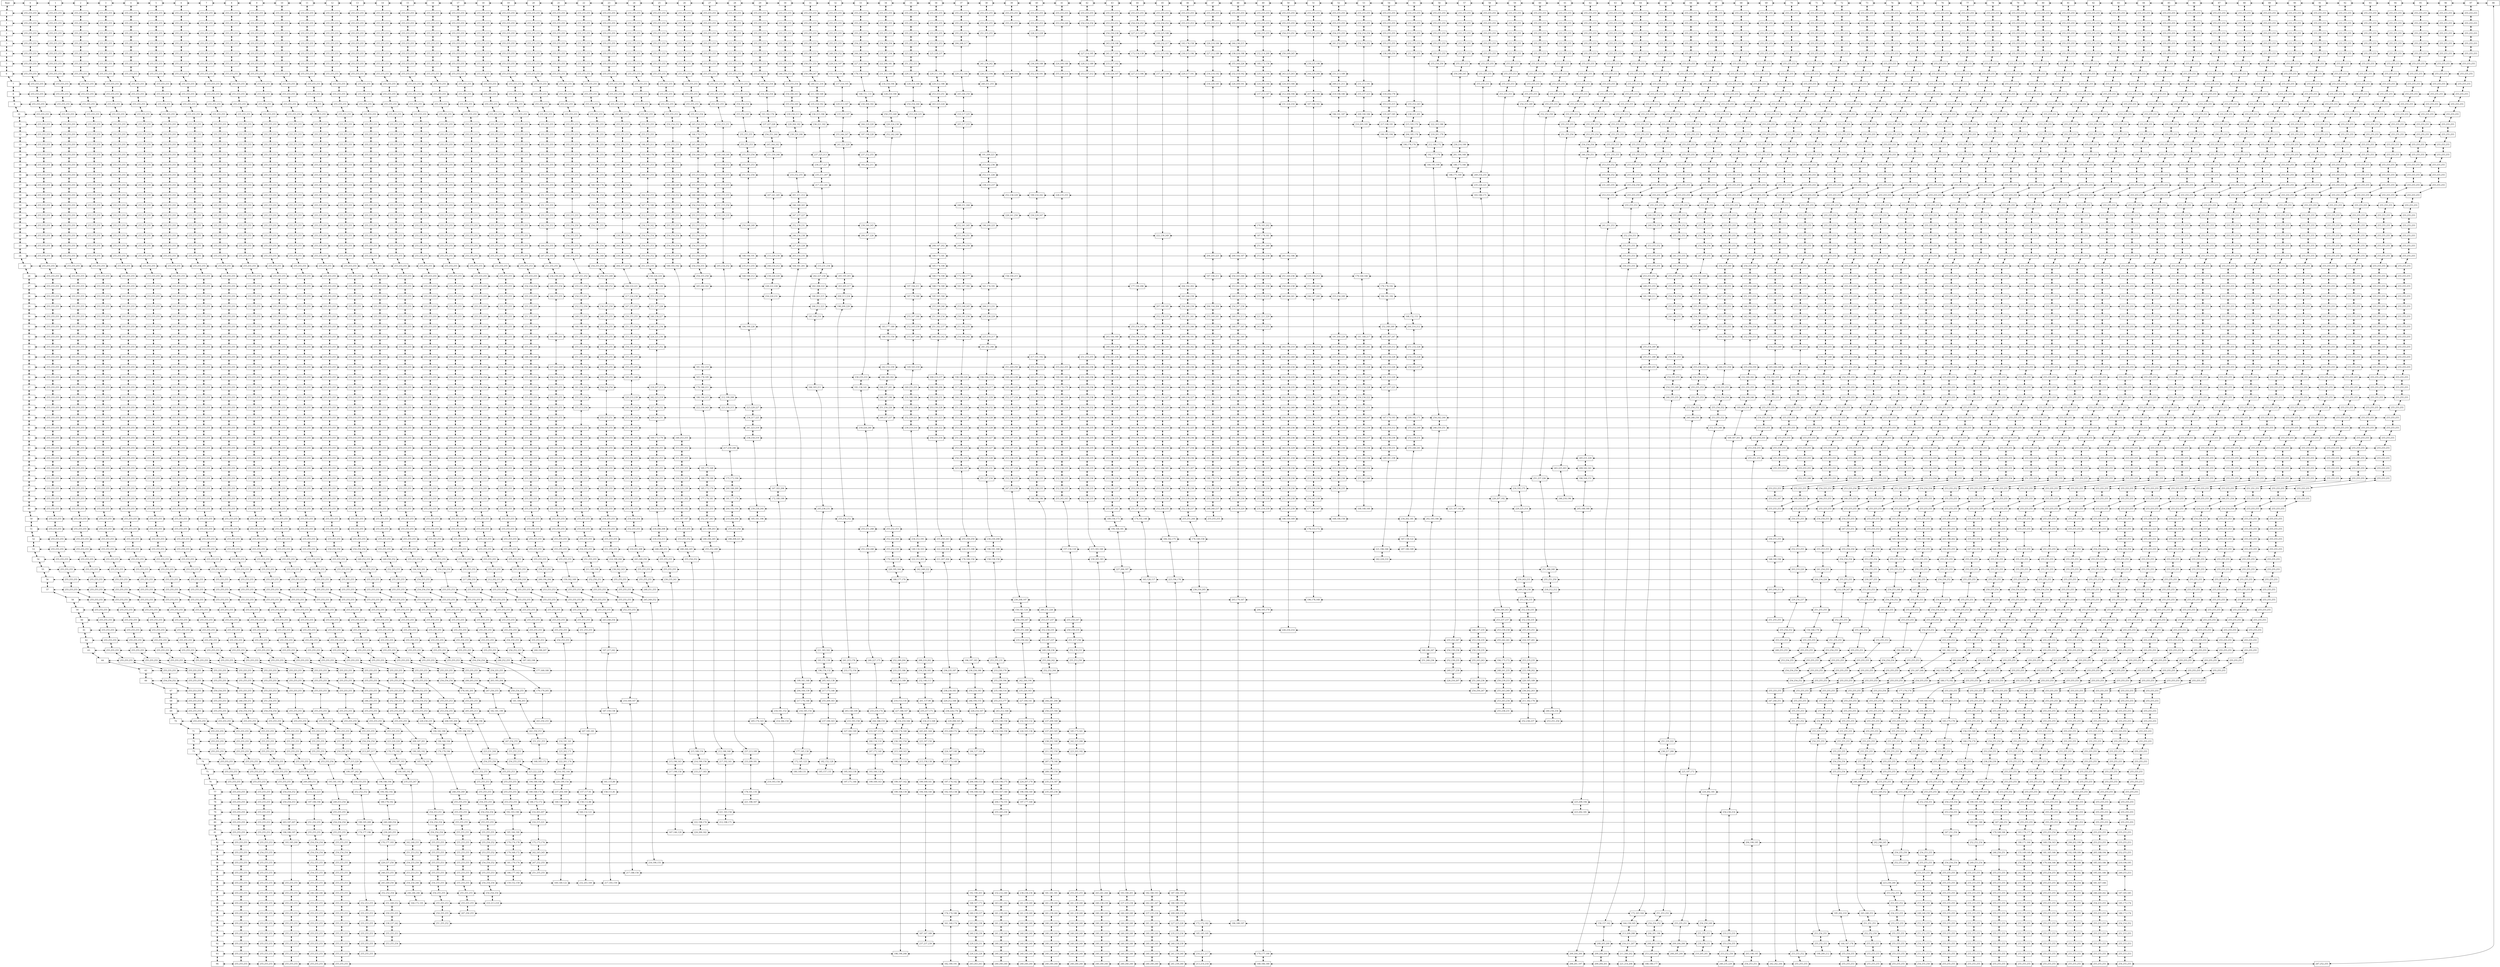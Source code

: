 digraph {
node [shape = rectangle, height=0.5, width=1.2];
graph [nodesep = 1];
rankdir=TB;
"-1--1"[label="Root"];
"-1-0"[label="0"];
"-1-1"[label="1"];
"-1-2"[label="2"];
"-1-3"[label="3"];
"-1-4"[label="4"];
"-1-5"[label="5"];
"-1-6"[label="6"];
"-1-7"[label="7"];
"-1-8"[label="8"];
"-1-9"[label="9"];
"-1-10"[label="10"];
"-1-11"[label="11"];
"-1-12"[label="12"];
"-1-13"[label="13"];
"-1-14"[label="14"];
"-1-15"[label="15"];
"-1-16"[label="16"];
"-1-17"[label="17"];
"-1-18"[label="18"];
"-1-19"[label="19"];
"-1-20"[label="20"];
"-1-21"[label="21"];
"-1-22"[label="22"];
"-1-23"[label="23"];
"-1-24"[label="24"];
"-1-25"[label="25"];
"-1-26"[label="26"];
"-1-27"[label="27"];
"-1-28"[label="28"];
"-1-29"[label="29"];
"-1-30"[label="30"];
"-1-31"[label="31"];
"-1-32"[label="32"];
"-1-33"[label="33"];
"-1-34"[label="34"];
"-1-35"[label="35"];
"-1-36"[label="36"];
"-1-37"[label="37"];
"-1-38"[label="38"];
"-1-39"[label="39"];
"-1-40"[label="40"];
"-1-41"[label="41"];
"-1-42"[label="42"];
"-1-43"[label="43"];
"-1-44"[label="44"];
"-1-45"[label="45"];
"-1-46"[label="46"];
"-1-47"[label="47"];
"-1-48"[label="48"];
"-1-49"[label="49"];
"-1-50"[label="50"];
"-1-51"[label="51"];
"-1-52"[label="52"];
"-1-53"[label="53"];
"-1-54"[label="54"];
"-1-55"[label="55"];
"-1-56"[label="56"];
"-1-57"[label="57"];
"-1-58"[label="58"];
"-1-59"[label="59"];
"-1-60"[label="60"];
"-1-61"[label="61"];
"-1-62"[label="62"];
"-1-63"[label="63"];
"-1-64"[label="64"];
"-1-65"[label="65"];
"-1-66"[label="66"];
"-1-67"[label="67"];
"-1-68"[label="68"];
"-1-69"[label="69"];
"-1-70"[label="70"];
"-1-71"[label="71"];
"-1-72"[label="72"];
"-1-73"[label="73"];
"-1-74"[label="74"];
"-1-75"[label="75"];
"-1-76"[label="76"];
"-1-77"[label="77"];
"-1-78"[label="78"];
"-1-79"[label="79"];
"-1-80"[label="80"];
"-1-81"[label="81"];
"-1-82"[label="82"];
"-1-83"[label="83"];
"-1-84"[label="84"];
"-1-85"[label="85"];
"-1-86"[label="86"];
"-1-87"[label="87"];
"-1-88"[label="88"];
"-1-89"[label="89"];
"-1-90"[label="90"];
"-1-91"[label="91"];
"-1-92"[label="92"];
"-1-93"[label="93"];
"-1-94"[label="94"];
"0--1"[label="0"];
"0-0"[label="255,255,255"];
"0-1"[label="255,255,255"];
"0-2"[label="255,255,255"];
"0-3"[label="255,255,255"];
"0-4"[label="255,255,255"];
"0-5"[label="255,255,255"];
"0-6"[label="255,255,255"];
"0-7"[label="255,255,255"];
"0-8"[label="255,255,255"];
"0-9"[label="255,255,255"];
"0-10"[label="255,255,255"];
"0-11"[label="255,255,255"];
"0-12"[label="255,255,255"];
"0-13"[label="255,255,255"];
"0-14"[label="255,255,255"];
"0-15"[label="255,255,255"];
"0-16"[label="255,255,255"];
"0-17"[label="255,255,255"];
"0-18"[label="255,255,255"];
"0-19"[label="255,255,255"];
"0-20"[label="255,255,255"];
"0-21"[label="255,255,255"];
"0-22"[label="255,255,255"];
"0-23"[label="255,255,255"];
"0-24"[label="255,255,255"];
"0-25"[label="255,255,255"];
"0-26"[label="255,255,255"];
"0-27"[label="255,255,255"];
"0-28"[label="255,255,255"];
"0-29"[label="255,255,255"];
"0-30"[label="255,255,255"];
"0-31"[label="255,255,255"];
"0-32"[label="255,255,255"];
"0-33"[label="255,255,255"];
"0-34"[label="255,255,255"];
"0-35"[label="255,255,255"];
"0-36"[label="255,255,255"];
"0-37"[label="255,255,255"];
"0-38"[label="255,255,255"];
"0-39"[label="255,255,255"];
"0-40"[label="255,255,255"];
"0-41"[label="255,255,255"];
"0-42"[label="255,255,255"];
"0-43"[label="255,255,255"];
"0-44"[label="255,255,255"];
"0-45"[label="255,255,255"];
"0-46"[label="255,255,255"];
"0-47"[label="255,255,255"];
"0-48"[label="255,255,255"];
"0-49"[label="255,255,255"];
"0-50"[label="255,255,255"];
"0-51"[label="255,255,255"];
"0-52"[label="255,255,255"];
"0-53"[label="255,255,255"];
"0-54"[label="255,255,255"];
"0-55"[label="255,255,255"];
"0-56"[label="255,255,255"];
"0-57"[label="255,255,255"];
"0-58"[label="255,255,255"];
"0-59"[label="255,255,255"];
"0-60"[label="255,255,255"];
"0-61"[label="255,255,255"];
"0-62"[label="255,255,255"];
"0-63"[label="255,255,255"];
"0-64"[label="255,255,255"];
"0-65"[label="255,255,255"];
"0-66"[label="254,254,252"];
"0-67"[label="253,253,255"];
"0-68"[label="255,255,253"];
"0-69"[label="255,255,255"];
"0-70"[label="255,255,255"];
"0-71"[label="255,255,255"];
"0-72"[label="255,255,255"];
"0-73"[label="255,255,255"];
"0-74"[label="255,255,255"];
"0-75"[label="255,255,255"];
"0-76"[label="255,255,255"];
"0-77"[label="255,255,255"];
"0-78"[label="255,255,255"];
"0-79"[label="255,255,255"];
"0-80"[label="255,255,255"];
"0-81"[label="255,255,255"];
"0-82"[label="255,255,255"];
"0-83"[label="255,255,255"];
"0-84"[label="255,255,255"];
"0-85"[label="255,255,255"];
"0-86"[label="255,255,255"];
"0-87"[label="255,255,255"];
"0-88"[label="255,255,255"];
"0-89"[label="255,255,255"];
"0-90"[label="255,255,255"];
"0-91"[label="255,255,255"];
"0-92"[label="255,255,255"];
"0-93"[label="255,255,255"];
"0-94"[label="255,255,255"];
"1--1"[label="1"];
"1-0"[label="255,255,255"];
"1-1"[label="255,255,255"];
"1-2"[label="255,255,255"];
"1-3"[label="255,255,255"];
"1-4"[label="255,255,255"];
"1-5"[label="255,255,255"];
"1-6"[label="255,255,255"];
"1-7"[label="255,255,255"];
"1-8"[label="255,255,255"];
"1-9"[label="255,255,255"];
"1-10"[label="255,255,255"];
"1-11"[label="255,255,255"];
"1-12"[label="255,255,255"];
"1-13"[label="255,255,255"];
"1-14"[label="255,255,255"];
"1-15"[label="255,255,255"];
"1-16"[label="255,255,255"];
"1-17"[label="255,255,255"];
"1-18"[label="255,255,255"];
"1-19"[label="255,255,255"];
"1-20"[label="255,255,255"];
"1-21"[label="255,255,255"];
"1-22"[label="255,255,255"];
"1-23"[label="255,255,255"];
"1-24"[label="255,255,255"];
"1-25"[label="255,255,255"];
"1-26"[label="255,255,255"];
"1-27"[label="255,255,255"];
"1-28"[label="255,255,255"];
"1-29"[label="255,255,255"];
"1-30"[label="255,255,255"];
"1-31"[label="255,255,255"];
"1-32"[label="255,255,255"];
"1-33"[label="255,255,255"];
"1-34"[label="255,255,255"];
"1-35"[label="255,255,255"];
"1-36"[label="255,255,255"];
"1-37"[label="255,255,255"];
"1-38"[label="255,255,255"];
"1-39"[label="255,255,255"];
"1-40"[label="255,255,255"];
"1-41"[label="255,255,255"];
"1-42"[label="255,255,255"];
"1-43"[label="255,255,255"];
"1-44"[label="255,255,255"];
"1-45"[label="255,255,255"];
"1-46"[label="255,255,255"];
"1-47"[label="255,255,255"];
"1-48"[label="255,255,255"];
"1-49"[label="255,255,255"];
"1-50"[label="255,255,255"];
"1-51"[label="255,255,255"];
"1-52"[label="255,255,255"];
"1-53"[label="255,255,255"];
"1-54"[label="255,255,255"];
"1-55"[label="255,255,255"];
"1-56"[label="255,255,255"];
"1-57"[label="255,255,255"];
"1-58"[label="255,255,255"];
"1-59"[label="255,255,255"];
"1-60"[label="255,255,255"];
"1-61"[label="255,255,255"];
"1-62"[label="255,255,255"];
"1-63"[label="255,255,255"];
"1-64"[label="255,255,255"];
"1-65"[label="255,255,255"];
"1-66"[label="255,255,255"];
"1-67"[label="250,254,255"];
"1-68"[label="255,255,253"];
"1-69"[label="255,255,255"];
"1-70"[label="255,255,255"];
"1-71"[label="255,255,255"];
"1-72"[label="255,255,255"];
"1-73"[label="255,255,255"];
"1-74"[label="255,255,255"];
"1-75"[label="255,255,255"];
"1-76"[label="255,255,255"];
"1-77"[label="255,255,255"];
"1-78"[label="255,255,255"];
"1-79"[label="255,255,255"];
"1-80"[label="255,255,253"];
"1-81"[label="255,255,253"];
"1-82"[label="255,255,253"];
"1-83"[label="254,255,255"];
"1-84"[label="255,255,255"];
"1-85"[label="255,255,255"];
"1-86"[label="255,255,255"];
"1-87"[label="255,255,255"];
"1-88"[label="255,255,255"];
"1-89"[label="255,255,255"];
"1-90"[label="255,255,255"];
"1-91"[label="255,255,255"];
"1-92"[label="255,255,255"];
"1-93"[label="255,255,255"];
"1-94"[label="255,255,255"];
"2--1"[label="2"];
"2-0"[label="255,255,255"];
"2-1"[label="255,255,255"];
"2-2"[label="255,255,255"];
"2-3"[label="255,255,255"];
"2-4"[label="255,255,255"];
"2-5"[label="255,255,255"];
"2-6"[label="255,255,255"];
"2-7"[label="255,255,255"];
"2-8"[label="255,255,255"];
"2-9"[label="255,255,255"];
"2-10"[label="255,255,255"];
"2-11"[label="255,255,255"];
"2-12"[label="255,255,255"];
"2-13"[label="255,255,255"];
"2-14"[label="255,255,255"];
"2-15"[label="255,255,255"];
"2-16"[label="255,255,255"];
"2-17"[label="255,255,255"];
"2-18"[label="255,255,255"];
"2-19"[label="255,255,255"];
"2-20"[label="255,255,255"];
"2-21"[label="255,255,255"];
"2-22"[label="255,255,255"];
"2-23"[label="255,255,255"];
"2-24"[label="255,255,255"];
"2-25"[label="255,255,255"];
"2-26"[label="255,255,255"];
"2-27"[label="255,255,255"];
"2-28"[label="255,255,255"];
"2-29"[label="255,255,255"];
"2-30"[label="255,255,255"];
"2-31"[label="255,255,255"];
"2-32"[label="255,255,255"];
"2-33"[label="255,255,255"];
"2-34"[label="255,255,255"];
"2-35"[label="255,255,255"];
"2-36"[label="255,255,255"];
"2-37"[label="255,255,255"];
"2-38"[label="255,255,255"];
"2-39"[label="255,255,255"];
"2-40"[label="255,255,255"];
"2-41"[label="255,255,255"];
"2-42"[label="255,255,255"];
"2-43"[label="255,255,255"];
"2-44"[label="255,255,255"];
"2-45"[label="255,255,255"];
"2-46"[label="255,255,255"];
"2-47"[label="255,255,255"];
"2-48"[label="255,255,255"];
"2-49"[label="255,255,255"];
"2-50"[label="255,255,255"];
"2-51"[label="255,255,255"];
"2-52"[label="255,255,255"];
"2-53"[label="255,255,255"];
"2-54"[label="255,255,255"];
"2-55"[label="255,255,255"];
"2-56"[label="255,255,255"];
"2-57"[label="255,255,255"];
"2-58"[label="255,255,255"];
"2-59"[label="255,255,255"];
"2-60"[label="255,255,255"];
"2-61"[label="255,255,255"];
"2-62"[label="255,255,255"];
"2-63"[label="255,255,255"];
"2-64"[label="255,255,255"];
"2-65"[label="255,255,255"];
"2-66"[label="255,255,255"];
"2-67"[label="255,255,255"];
"2-68"[label="246,250,251"];
"2-69"[label="254,254,254"];
"2-70"[label="255,255,255"];
"2-71"[label="255,255,255"];
"2-72"[label="255,255,255"];
"2-73"[label="255,255,255"];
"2-74"[label="255,255,255"];
"2-75"[label="255,255,255"];
"2-76"[label="255,255,255"];
"2-77"[label="254,254,252"];
"2-78"[label="250,254,253"];
"2-80"[label="203,197,207"];
"2-81"[label="196,186,197"];
"2-82"[label="193,185,200"];
"2-86"[label="255,255,255"];
"2-87"[label="255,255,255"];
"2-88"[label="255,255,255"];
"2-89"[label="255,255,255"];
"2-90"[label="255,255,255"];
"2-91"[label="255,255,255"];
"2-92"[label="255,255,255"];
"2-93"[label="255,255,255"];
"2-94"[label="255,255,255"];
"3--1"[label="3"];
"3-0"[label="255,255,255"];
"3-1"[label="255,255,255"];
"3-2"[label="255,255,255"];
"3-3"[label="255,255,255"];
"3-4"[label="255,255,255"];
"3-5"[label="255,255,255"];
"3-6"[label="255,255,255"];
"3-7"[label="255,255,255"];
"3-8"[label="255,255,255"];
"3-9"[label="255,255,255"];
"3-10"[label="255,255,255"];
"3-11"[label="255,255,255"];
"3-12"[label="255,255,255"];
"3-13"[label="255,255,255"];
"3-14"[label="255,255,255"];
"3-15"[label="255,255,255"];
"3-16"[label="255,255,255"];
"3-17"[label="255,255,255"];
"3-18"[label="255,255,255"];
"3-19"[label="255,255,255"];
"3-20"[label="255,255,255"];
"3-21"[label="255,255,255"];
"3-22"[label="255,255,255"];
"3-23"[label="255,255,255"];
"3-24"[label="255,255,255"];
"3-25"[label="255,255,255"];
"3-26"[label="255,255,255"];
"3-27"[label="255,255,255"];
"3-28"[label="255,255,255"];
"3-29"[label="255,255,255"];
"3-30"[label="255,255,255"];
"3-31"[label="255,255,255"];
"3-32"[label="255,255,255"];
"3-33"[label="255,255,255"];
"3-34"[label="255,255,255"];
"3-35"[label="255,255,255"];
"3-36"[label="255,255,255"];
"3-37"[label="255,255,255"];
"3-38"[label="255,255,255"];
"3-39"[label="255,255,255"];
"3-40"[label="255,255,255"];
"3-41"[label="255,255,255"];
"3-42"[label="255,255,255"];
"3-43"[label="255,255,255"];
"3-44"[label="255,255,255"];
"3-45"[label="255,255,255"];
"3-46"[label="255,255,255"];
"3-47"[label="255,255,255"];
"3-48"[label="255,255,255"];
"3-49"[label="255,255,255"];
"3-50"[label="255,255,255"];
"3-51"[label="255,255,255"];
"3-52"[label="255,255,255"];
"3-53"[label="255,255,255"];
"3-54"[label="255,255,255"];
"3-55"[label="255,255,255"];
"3-56"[label="255,255,255"];
"3-57"[label="255,255,255"];
"3-58"[label="255,255,255"];
"3-59"[label="255,255,255"];
"3-60"[label="255,255,255"];
"3-61"[label="255,255,255"];
"3-62"[label="255,255,255"];
"3-63"[label="255,255,255"];
"3-64"[label="255,255,255"];
"3-65"[label="255,255,255"];
"3-66"[label="255,255,255"];
"3-67"[label="255,255,253"];
"3-68"[label="251,254,255"];
"3-69"[label="254,254,254"];
"3-70"[label="255,255,255"];
"3-71"[label="255,255,255"];
"3-72"[label="255,255,255"];
"3-73"[label="255,255,255"];
"3-74"[label="255,255,255"];
"3-75"[label="255,255,255"];
"3-76"[label="249,249,251"];
"3-77"[label="214,212,223"];
"3-78"[label="197,186,194"];
"3-80"[label="251,252,255"];
"3-81"[label="255,255,255"];
"3-82"[label="254,254,254"];
"3-83"[label="254,254,254"];
"3-84"[label="252,255,255"];
"3-85"[label="254,255,255"];
"3-86"[label="255,255,255"];
"3-87"[label="246,246,246"];
"3-88"[label="255,255,255"];
"3-89"[label="255,255,255"];
"3-90"[label="255,255,255"];
"3-91"[label="255,255,255"];
"3-92"[label="255,255,255"];
"3-93"[label="255,255,255"];
"3-94"[label="255,255,255"];
"4--1"[label="4"];
"4-0"[label="255,255,255"];
"4-1"[label="255,255,255"];
"4-2"[label="255,255,255"];
"4-3"[label="255,255,255"];
"4-4"[label="255,255,255"];
"4-5"[label="255,255,255"];
"4-6"[label="255,255,255"];
"4-7"[label="255,255,255"];
"4-8"[label="255,255,255"];
"4-9"[label="255,255,255"];
"4-10"[label="255,255,255"];
"4-11"[label="255,255,255"];
"4-12"[label="255,255,255"];
"4-13"[label="255,255,255"];
"4-14"[label="255,255,255"];
"4-15"[label="255,255,255"];
"4-16"[label="255,255,255"];
"4-17"[label="255,255,255"];
"4-18"[label="255,255,255"];
"4-19"[label="255,255,255"];
"4-20"[label="255,255,255"];
"4-21"[label="255,255,255"];
"4-22"[label="255,255,255"];
"4-23"[label="255,255,255"];
"4-24"[label="255,255,255"];
"4-25"[label="255,255,255"];
"4-26"[label="255,255,255"];
"4-27"[label="255,255,255"];
"4-28"[label="255,255,255"];
"4-29"[label="255,255,255"];
"4-30"[label="255,255,255"];
"4-31"[label="255,255,255"];
"4-32"[label="255,255,255"];
"4-33"[label="255,255,255"];
"4-34"[label="255,255,255"];
"4-35"[label="255,255,255"];
"4-36"[label="255,255,255"];
"4-37"[label="255,255,255"];
"4-38"[label="255,255,255"];
"4-39"[label="255,255,255"];
"4-40"[label="255,255,255"];
"4-41"[label="255,255,255"];
"4-42"[label="255,255,255"];
"4-43"[label="255,255,255"];
"4-44"[label="255,255,255"];
"4-45"[label="255,255,255"];
"4-46"[label="255,255,255"];
"4-47"[label="255,255,255"];
"4-48"[label="255,255,255"];
"4-49"[label="255,255,255"];
"4-50"[label="255,255,255"];
"4-51"[label="255,255,255"];
"4-52"[label="255,255,255"];
"4-53"[label="255,255,255"];
"4-54"[label="255,255,255"];
"4-55"[label="255,255,255"];
"4-56"[label="255,255,255"];
"4-57"[label="255,255,255"];
"4-58"[label="255,255,255"];
"4-59"[label="255,255,255"];
"4-60"[label="255,255,255"];
"4-61"[label="255,255,255"];
"4-62"[label="255,255,255"];
"4-63"[label="255,255,255"];
"4-64"[label="255,255,255"];
"4-65"[label="255,255,255"];
"4-66"[label="255,255,255"];
"4-67"[label="255,255,255"];
"4-69"[label="255,255,255"];
"4-70"[label="255,255,255"];
"4-71"[label="255,255,255"];
"4-72"[label="255,255,255"];
"4-73"[label="255,255,255"];
"4-74"[label="253,255,254"];
"4-76"[label="193,181,193"];
"4-78"[label="249,253,254"];
"4-79"[label="255,255,255"];
"4-80"[label="254,254,254"];
"4-81"[label="255,255,255"];
"4-82"[label="255,255,255"];
"4-83"[label="254,254,254"];
"4-84"[label="255,255,255"];
"4-85"[label="255,255,255"];
"4-86"[label="255,255,253"];
"4-87"[label="255,255,255"];
"4-88"[label="255,255,255"];
"4-89"[label="255,255,255"];
"4-90"[label="255,255,255"];
"4-91"[label="255,255,255"];
"4-92"[label="255,255,255"];
"4-93"[label="255,255,255"];
"4-94"[label="255,255,255"];
"5--1"[label="5"];
"5-0"[label="255,255,255"];
"5-1"[label="255,255,255"];
"5-2"[label="255,255,255"];
"5-3"[label="255,255,255"];
"5-4"[label="255,255,255"];
"5-5"[label="255,255,255"];
"5-6"[label="255,255,255"];
"5-7"[label="255,255,255"];
"5-8"[label="255,255,255"];
"5-9"[label="255,255,255"];
"5-10"[label="255,255,255"];
"5-11"[label="255,255,255"];
"5-12"[label="255,255,255"];
"5-13"[label="255,255,255"];
"5-14"[label="255,255,255"];
"5-15"[label="255,255,255"];
"5-16"[label="255,255,255"];
"5-17"[label="255,255,255"];
"5-18"[label="255,255,255"];
"5-19"[label="255,255,255"];
"5-20"[label="255,255,255"];
"5-21"[label="255,255,255"];
"5-22"[label="255,255,255"];
"5-23"[label="255,255,255"];
"5-24"[label="255,255,255"];
"5-25"[label="255,255,255"];
"5-26"[label="255,255,255"];
"5-27"[label="255,255,255"];
"5-28"[label="255,255,255"];
"5-29"[label="255,255,255"];
"5-30"[label="255,255,255"];
"5-31"[label="255,255,255"];
"5-32"[label="255,255,255"];
"5-33"[label="255,255,255"];
"5-34"[label="255,255,255"];
"5-35"[label="255,255,255"];
"5-36"[label="255,255,255"];
"5-37"[label="255,255,255"];
"5-38"[label="255,255,255"];
"5-39"[label="255,255,255"];
"5-40"[label="255,255,255"];
"5-41"[label="255,255,255"];
"5-42"[label="255,255,255"];
"5-43"[label="255,255,255"];
"5-44"[label="255,255,255"];
"5-45"[label="255,255,255"];
"5-46"[label="255,255,255"];
"5-47"[label="255,255,255"];
"5-48"[label="255,255,255"];
"5-49"[label="255,255,255"];
"5-50"[label="255,255,255"];
"5-51"[label="255,255,255"];
"5-52"[label="255,255,255"];
"5-53"[label="255,255,255"];
"5-54"[label="255,255,255"];
"5-55"[label="255,255,255"];
"5-56"[label="255,255,255"];
"5-57"[label="255,255,255"];
"5-58"[label="255,255,255"];
"5-59"[label="255,255,255"];
"5-60"[label="255,255,255"];
"5-61"[label="255,255,255"];
"5-62"[label="255,255,255"];
"5-63"[label="255,255,255"];
"5-64"[label="255,255,255"];
"5-65"[label="255,255,255"];
"5-66"[label="255,255,255"];
"5-67"[label="255,255,255"];
"5-69"[label="255,255,255"];
"5-70"[label="255,255,255"];
"5-71"[label="255,255,255"];
"5-72"[label="255,255,255"];
"5-73"[label="250,255,255"];
"5-74"[label="217,215,220"];
"5-75"[label="199,197,202"];
"5-76"[label="254,255,255"];
"5-77"[label="252,252,252"];
"5-80"[label="199,195,209"];
"5-81"[label="174,177,196"];
"5-88"[label="252,253,255"];
"5-89"[label="255,255,253"];
"5-90"[label="255,255,255"];
"5-91"[label="255,255,253"];
"5-92"[label="255,255,255"];
"5-93"[label="255,255,255"];
"6--1"[label="6"];
"6-0"[label="255,255,255"];
"6-1"[label="255,255,255"];
"6-2"[label="255,255,255"];
"6-3"[label="255,255,255"];
"6-4"[label="255,255,255"];
"6-5"[label="255,255,255"];
"6-6"[label="255,255,255"];
"6-7"[label="255,255,255"];
"6-8"[label="255,255,255"];
"6-9"[label="255,255,255"];
"6-10"[label="255,255,255"];
"6-11"[label="255,255,255"];
"6-12"[label="255,255,255"];
"6-13"[label="255,255,255"];
"6-14"[label="255,255,255"];
"6-15"[label="255,255,255"];
"6-16"[label="255,255,255"];
"6-17"[label="255,255,255"];
"6-18"[label="255,255,255"];
"6-19"[label="255,255,255"];
"6-20"[label="255,255,255"];
"6-21"[label="255,255,255"];
"6-22"[label="255,255,255"];
"6-23"[label="255,255,255"];
"6-24"[label="255,255,255"];
"6-25"[label="255,255,255"];
"6-26"[label="255,255,255"];
"6-27"[label="255,255,255"];
"6-28"[label="255,255,255"];
"6-29"[label="255,255,255"];
"6-30"[label="255,255,255"];
"6-31"[label="255,255,255"];
"6-32"[label="255,255,255"];
"6-33"[label="255,255,255"];
"6-34"[label="255,255,255"];
"6-35"[label="255,255,255"];
"6-36"[label="255,255,255"];
"6-37"[label="255,255,255"];
"6-38"[label="255,255,255"];
"6-39"[label="255,255,255"];
"6-40"[label="255,255,255"];
"6-41"[label="255,255,255"];
"6-42"[label="255,255,255"];
"6-43"[label="255,255,255"];
"6-44"[label="255,255,255"];
"6-45"[label="255,255,255"];
"6-46"[label="255,255,255"];
"6-47"[label="255,255,255"];
"6-48"[label="255,255,255"];
"6-49"[label="255,255,255"];
"6-50"[label="255,255,255"];
"6-51"[label="255,255,255"];
"6-52"[label="255,255,255"];
"6-53"[label="255,255,255"];
"6-54"[label="255,255,255"];
"6-55"[label="255,255,255"];
"6-56"[label="255,255,255"];
"6-57"[label="255,255,255"];
"6-58"[label="255,255,255"];
"6-59"[label="255,255,255"];
"6-60"[label="255,255,255"];
"6-61"[label="255,255,255"];
"6-62"[label="255,255,255"];
"6-63"[label="255,255,255"];
"6-64"[label="255,255,255"];
"6-65"[label="255,255,255"];
"6-66"[label="255,255,255"];
"6-67"[label="255,255,255"];
"6-69"[label="255,255,255"];
"6-70"[label="255,255,255"];
"6-71"[label="255,255,255"];
"6-72"[label="254,254,254"];
"6-73"[label="213,207,217"];
"6-76"[label="196,186,194"];
"6-77"[label="194,182,192"];
"6-78"[label="180,178,192"];
"6-80"[label="240,249,254"];
"6-81"[label="239,245,255"];
"6-82"[label="170,177,193"];
"6-84"[label="229,237,250"];
"6-85"[label="248,255,255"];
"6-86"[label="245,249,250"];
"6-87"[label="252,252,254"];
"6-88"[label="251,249,252"];
"6-89"[label="250,255,255"];
"6-90"[label="238,237,242"];
"6-91"[label="255,255,253"];
"6-92"[label="253,255,254"];
"7--1"[label="7"];
"7-0"[label="255,255,255"];
"7-1"[label="255,255,255"];
"7-2"[label="255,255,255"];
"7-3"[label="255,255,255"];
"7-4"[label="255,255,255"];
"7-5"[label="255,255,255"];
"7-6"[label="255,255,255"];
"7-7"[label="255,255,255"];
"7-8"[label="255,255,255"];
"7-9"[label="255,255,255"];
"7-10"[label="255,255,255"];
"7-11"[label="255,255,255"];
"7-12"[label="255,255,255"];
"7-13"[label="255,255,255"];
"7-14"[label="255,255,255"];
"7-15"[label="255,255,255"];
"7-16"[label="255,255,255"];
"7-17"[label="255,255,255"];
"7-18"[label="255,255,255"];
"7-19"[label="255,255,255"];
"7-20"[label="255,255,255"];
"7-21"[label="255,255,255"];
"7-22"[label="255,255,255"];
"7-23"[label="255,255,255"];
"7-24"[label="255,255,255"];
"7-25"[label="255,255,255"];
"7-26"[label="255,255,255"];
"7-27"[label="255,255,255"];
"7-28"[label="255,255,255"];
"7-29"[label="255,255,255"];
"7-30"[label="255,255,255"];
"7-31"[label="255,255,255"];
"7-32"[label="255,255,255"];
"7-33"[label="255,255,255"];
"7-34"[label="255,255,255"];
"7-35"[label="255,255,255"];
"7-36"[label="255,255,255"];
"7-37"[label="255,255,255"];
"7-38"[label="255,255,255"];
"7-39"[label="255,255,255"];
"7-40"[label="255,255,255"];
"7-41"[label="255,255,255"];
"7-42"[label="255,255,255"];
"7-43"[label="255,255,255"];
"7-44"[label="255,255,255"];
"7-45"[label="255,255,255"];
"7-46"[label="255,255,255"];
"7-47"[label="255,255,255"];
"7-48"[label="255,255,255"];
"7-49"[label="255,255,255"];
"7-50"[label="255,255,255"];
"7-51"[label="255,255,255"];
"7-52"[label="255,255,255"];
"7-53"[label="255,255,255"];
"7-54"[label="255,255,255"];
"7-55"[label="255,255,255"];
"7-56"[label="255,255,255"];
"7-57"[label="255,255,255"];
"7-58"[label="255,255,255"];
"7-59"[label="255,255,255"];
"7-60"[label="255,255,255"];
"7-61"[label="255,255,255"];
"7-62"[label="255,255,255"];
"7-63"[label="255,255,255"];
"7-64"[label="255,255,255"];
"7-65"[label="255,255,255"];
"7-66"[label="255,255,255"];
"7-67"[label="255,255,255"];
"7-68"[label="246,255,255"];
"7-69"[label="255,255,255"];
"7-70"[label="255,255,255"];
"7-71"[label="255,255,255"];
"7-72"[label="223,220,229"];
"7-73"[label="178,175,182"];
"7-74"[label="204,187,193"];
"7-75"[label="190,185,192"];
"7-76"[label="235,235,247"];
"7-82"[label="242,248,255"];
"7-83"[label="251,253,252"];
"7-84"[label="254,255,250"];
"7-85"[label="253,253,251"];
"7-86"[label="254,254,246"];
"7-87"[label="246,246,246"];
"7-88"[label="164,172,191"];
"8--1"[label="8"];
"8-0"[label="255,255,255"];
"8-1"[label="255,255,255"];
"8-2"[label="255,255,255"];
"8-3"[label="255,255,255"];
"8-4"[label="255,255,255"];
"8-5"[label="255,255,255"];
"8-6"[label="255,255,255"];
"8-7"[label="255,255,255"];
"8-8"[label="255,255,255"];
"8-9"[label="255,255,255"];
"8-10"[label="255,255,255"];
"8-11"[label="255,255,255"];
"8-12"[label="255,255,255"];
"8-13"[label="255,255,255"];
"8-14"[label="255,255,255"];
"8-15"[label="255,255,255"];
"8-16"[label="255,255,255"];
"8-17"[label="255,255,255"];
"8-18"[label="255,255,255"];
"8-19"[label="255,255,255"];
"8-20"[label="255,255,255"];
"8-21"[label="255,255,255"];
"8-22"[label="255,255,255"];
"8-23"[label="255,255,255"];
"8-24"[label="255,255,255"];
"8-25"[label="255,255,255"];
"8-26"[label="255,255,255"];
"8-27"[label="255,255,255"];
"8-28"[label="255,255,255"];
"8-29"[label="255,255,255"];
"8-30"[label="255,255,255"];
"8-31"[label="255,255,255"];
"8-32"[label="255,255,255"];
"8-33"[label="255,255,255"];
"8-34"[label="255,255,255"];
"8-35"[label="255,255,255"];
"8-36"[label="255,255,255"];
"8-37"[label="255,255,255"];
"8-38"[label="255,255,255"];
"8-39"[label="255,255,255"];
"8-40"[label="255,255,255"];
"8-41"[label="255,255,255"];
"8-42"[label="255,255,255"];
"8-43"[label="255,255,255"];
"8-44"[label="255,255,255"];
"8-45"[label="255,255,255"];
"8-46"[label="255,255,255"];
"8-47"[label="255,255,255"];
"8-48"[label="255,255,255"];
"8-49"[label="255,255,255"];
"8-50"[label="255,255,255"];
"8-51"[label="255,255,255"];
"8-52"[label="255,255,255"];
"8-53"[label="255,255,255"];
"8-54"[label="255,255,255"];
"8-55"[label="255,255,255"];
"8-56"[label="255,255,255"];
"8-57"[label="255,255,255"];
"8-58"[label="255,255,255"];
"8-59"[label="255,255,255"];
"8-60"[label="255,255,255"];
"8-61"[label="255,255,255"];
"8-62"[label="255,255,255"];
"8-63"[label="255,255,255"];
"8-64"[label="255,255,255"];
"8-65"[label="255,255,255"];
"8-66"[label="255,255,255"];
"8-67"[label="255,255,253"];
"8-68"[label="252,250,251"];
"8-69"[label="255,255,255"];
"8-70"[label="255,255,255"];
"8-72"[label="209,197,201"];
"8-73"[label="190,185,192"];
"8-74"[label="185,179,191"];
"8-79"[label="254,253,251"];
"8-80"[label="254,254,254"];
"8-81"[label="254,254,254"];
"8-82"[label="255,255,255"];
"8-83"[label="255,255,255"];
"8-84"[label="255,255,253"];
"8-85"[label="255,255,255"];
"8-86"[label="254,255,255"];
"8-87"[label="254,255,255"];
"8-88"[label="255,255,253"];
"8-89"[label="254,255,255"];
"8-90"[label="251,255,252"];
"9--1"[label="9"];
"9-0"[label="255,255,255"];
"9-1"[label="255,255,255"];
"9-2"[label="255,255,255"];
"9-3"[label="255,255,255"];
"9-4"[label="255,255,255"];
"9-5"[label="255,255,255"];
"9-6"[label="255,255,255"];
"9-7"[label="255,255,255"];
"9-8"[label="255,255,255"];
"9-9"[label="255,255,255"];
"9-10"[label="255,255,255"];
"9-11"[label="255,255,255"];
"9-12"[label="255,255,255"];
"9-13"[label="255,255,255"];
"9-14"[label="255,255,255"];
"9-15"[label="255,255,255"];
"9-16"[label="255,255,255"];
"9-17"[label="255,255,255"];
"9-18"[label="255,255,255"];
"9-19"[label="255,255,255"];
"9-20"[label="255,255,255"];
"9-21"[label="255,255,255"];
"9-22"[label="255,255,255"];
"9-23"[label="255,255,255"];
"9-24"[label="255,255,255"];
"9-25"[label="255,255,255"];
"9-26"[label="255,255,255"];
"9-27"[label="255,255,255"];
"9-28"[label="255,255,255"];
"9-29"[label="255,255,255"];
"9-30"[label="255,255,255"];
"9-31"[label="255,255,255"];
"9-32"[label="255,255,255"];
"9-33"[label="255,255,255"];
"9-34"[label="255,255,255"];
"9-35"[label="255,255,255"];
"9-36"[label="255,255,255"];
"9-37"[label="255,255,255"];
"9-38"[label="255,255,255"];
"9-39"[label="255,255,255"];
"9-40"[label="255,255,255"];
"9-41"[label="255,255,255"];
"9-42"[label="255,255,255"];
"9-43"[label="255,255,255"];
"9-44"[label="255,255,255"];
"9-45"[label="255,255,255"];
"9-46"[label="255,255,255"];
"9-47"[label="255,255,255"];
"9-48"[label="255,255,255"];
"9-49"[label="255,255,255"];
"9-50"[label="255,255,255"];
"9-51"[label="255,255,255"];
"9-52"[label="255,255,255"];
"9-53"[label="255,255,255"];
"9-54"[label="255,255,255"];
"9-55"[label="255,255,255"];
"9-56"[label="255,255,255"];
"9-57"[label="255,255,255"];
"9-58"[label="255,255,255"];
"9-59"[label="255,255,255"];
"9-60"[label="255,255,255"];
"9-61"[label="255,255,255"];
"9-62"[label="255,255,255"];
"9-63"[label="255,255,255"];
"9-64"[label="255,255,255"];
"9-65"[label="255,255,255"];
"9-66"[label="255,255,255"];
"9-67"[label="249,252,255"];
"9-68"[label="254,254,252"];
"9-69"[label="255,255,253"];
"9-70"[label="229,230,235"];
"9-71"[label="194,182,186"];
"9-72"[label="196,184,194"];
"9-73"[label="176,179,196"];
"9-77"[label="248,250,249"];
"9-78"[label="255,255,255"];
"9-79"[label="255,255,255"];
"9-80"[label="255,255,255"];
"9-81"[label="255,255,255"];
"9-82"[label="255,255,255"];
"9-83"[label="255,255,255"];
"9-84"[label="255,255,255"];
"9-85"[label="255,255,255"];
"9-86"[label="255,255,255"];
"9-87"[label="255,255,255"];
"9-88"[label="255,255,255"];
"9-89"[label="247,250,255"];
"10--1"[label="10"];
"10-0"[label="255,255,255"];
"10-1"[label="255,255,255"];
"10-2"[label="255,255,255"];
"10-3"[label="255,255,255"];
"10-4"[label="255,255,255"];
"10-5"[label="255,255,255"];
"10-6"[label="255,255,255"];
"10-7"[label="255,255,255"];
"10-8"[label="255,255,255"];
"10-9"[label="255,255,255"];
"10-10"[label="255,255,255"];
"10-11"[label="255,255,255"];
"10-12"[label="255,255,255"];
"10-13"[label="255,255,255"];
"10-14"[label="255,255,255"];
"10-15"[label="255,255,255"];
"10-16"[label="255,255,255"];
"10-17"[label="255,255,255"];
"10-18"[label="255,255,255"];
"10-19"[label="255,255,255"];
"10-20"[label="255,255,255"];
"10-21"[label="255,255,255"];
"10-22"[label="255,255,255"];
"10-23"[label="255,255,255"];
"10-24"[label="255,255,255"];
"10-25"[label="255,255,255"];
"10-26"[label="255,255,255"];
"10-27"[label="255,255,255"];
"10-28"[label="255,255,255"];
"10-29"[label="255,255,255"];
"10-30"[label="255,255,255"];
"10-31"[label="255,255,255"];
"10-32"[label="255,255,255"];
"10-33"[label="255,255,255"];
"10-34"[label="255,255,255"];
"10-35"[label="255,255,255"];
"10-36"[label="255,255,255"];
"10-37"[label="255,255,255"];
"10-38"[label="255,255,255"];
"10-39"[label="255,255,255"];
"10-40"[label="255,255,255"];
"10-41"[label="255,255,255"];
"10-42"[label="255,255,255"];
"10-43"[label="255,255,255"];
"10-44"[label="255,255,255"];
"10-45"[label="255,255,255"];
"10-46"[label="255,255,255"];
"10-47"[label="255,255,255"];
"10-48"[label="255,255,255"];
"10-49"[label="255,255,255"];
"10-50"[label="255,255,255"];
"10-51"[label="255,255,255"];
"10-52"[label="255,255,255"];
"10-53"[label="255,255,255"];
"10-54"[label="255,255,255"];
"10-55"[label="255,255,255"];
"10-56"[label="255,255,255"];
"10-57"[label="255,255,255"];
"10-58"[label="255,255,255"];
"10-59"[label="255,255,255"];
"10-60"[label="255,255,255"];
"10-61"[label="255,255,255"];
"10-62"[label="255,255,255"];
"10-63"[label="255,255,255"];
"10-64"[label="255,255,255"];
"10-65"[label="255,255,255"];
"10-66"[label="255,255,255"];
"10-68"[label="255,255,253"];
"10-69"[label="253,254,255"];
"10-70"[label="208,195,204"];
"10-71"[label="195,184,192"];
"10-75"[label="251,252,255"];
"10-76"[label="255,255,253"];
"10-77"[label="255,255,255"];
"10-78"[label="254,255,255"];
"10-79"[label="254,254,254"];
"10-80"[label="255,255,255"];
"10-81"[label="255,255,255"];
"10-82"[label="255,254,252"];
"10-83"[label="253,255,252"];
"10-84"[label="254,254,252"];
"10-85"[label="255,255,253"];
"10-86"[label="254,254,254"];
"10-87"[label="254,254,254"];
"10-88"[label="210,213,218"];
"11--1"[label="11"];
"11-0"[label="255,255,255"];
"11-1"[label="255,255,255"];
"11-2"[label="255,255,255"];
"11-3"[label="255,255,255"];
"11-4"[label="255,255,255"];
"11-5"[label="255,255,255"];
"11-6"[label="255,255,255"];
"11-7"[label="255,255,255"];
"11-8"[label="255,255,255"];
"11-9"[label="255,255,255"];
"11-10"[label="255,255,255"];
"11-11"[label="255,255,255"];
"11-12"[label="255,255,255"];
"11-13"[label="255,255,255"];
"11-14"[label="255,255,255"];
"11-15"[label="255,255,255"];
"11-16"[label="255,255,255"];
"11-17"[label="255,255,255"];
"11-18"[label="255,255,255"];
"11-19"[label="255,255,255"];
"11-20"[label="255,255,255"];
"11-21"[label="255,255,255"];
"11-22"[label="255,255,255"];
"11-23"[label="255,255,255"];
"11-24"[label="255,255,255"];
"11-25"[label="255,255,255"];
"11-26"[label="255,255,255"];
"11-27"[label="255,255,255"];
"11-28"[label="255,255,255"];
"11-29"[label="255,255,255"];
"11-30"[label="255,255,255"];
"11-31"[label="255,255,255"];
"11-32"[label="255,255,255"];
"11-33"[label="255,255,255"];
"11-34"[label="255,255,255"];
"11-35"[label="255,255,255"];
"11-36"[label="255,255,255"];
"11-37"[label="255,255,255"];
"11-38"[label="255,255,255"];
"11-39"[label="255,255,255"];
"11-40"[label="255,255,255"];
"11-41"[label="255,255,255"];
"11-42"[label="255,255,255"];
"11-43"[label="255,255,255"];
"11-44"[label="255,255,255"];
"11-45"[label="255,255,255"];
"11-46"[label="255,255,255"];
"11-47"[label="255,255,255"];
"11-48"[label="255,255,255"];
"11-49"[label="255,255,255"];
"11-50"[label="255,255,255"];
"11-51"[label="255,255,255"];
"11-52"[label="255,255,255"];
"11-53"[label="250,250,250"];
"11-54"[label="255,255,255"];
"11-55"[label="255,255,255"];
"11-56"[label="255,255,255"];
"11-57"[label="255,255,255"];
"11-58"[label="255,255,255"];
"11-59"[label="255,255,255"];
"11-60"[label="255,255,255"];
"11-61"[label="255,255,255"];
"11-62"[label="255,255,255"];
"11-63"[label="255,255,255"];
"11-64"[label="255,255,255"];
"11-65"[label="255,255,255"];
"11-66"[label="254,254,254"];
"11-67"[label="176,181,201"];
"11-68"[label="255,255,255"];
"11-69"[label="205,205,213"];
"11-70"[label="187,180,196"];
"11-73"[label="223,231,244"];
"11-74"[label="254,255,250"];
"11-75"[label="255,255,253"];
"11-76"[label="255,255,255"];
"11-77"[label="255,255,255"];
"11-78"[label="253,253,255"];
"11-79"[label="192,193,198"];
"11-81"[label="185,184,190"];
"11-82"[label="179,174,178"];
"11-83"[label="179,168,172"];
"11-84"[label="181,170,174"];
"11-85"[label="186,177,182"];
"11-86"[label="159,152,159"];
"12--1"[label="12"];
"12-0"[label="255,255,255"];
"12-1"[label="255,255,255"];
"12-2"[label="255,255,255"];
"12-3"[label="255,255,255"];
"12-4"[label="255,255,255"];
"12-5"[label="255,255,255"];
"12-6"[label="255,255,255"];
"12-7"[label="255,255,255"];
"12-8"[label="255,255,255"];
"12-9"[label="255,255,255"];
"12-10"[label="255,255,255"];
"12-11"[label="255,255,255"];
"12-12"[label="255,255,255"];
"12-13"[label="255,255,255"];
"12-14"[label="255,255,255"];
"12-15"[label="255,255,255"];
"12-16"[label="255,255,255"];
"12-17"[label="255,255,255"];
"12-18"[label="255,255,255"];
"12-19"[label="255,255,255"];
"12-20"[label="255,255,255"];
"12-21"[label="255,255,255"];
"12-22"[label="255,255,255"];
"12-23"[label="255,255,255"];
"12-24"[label="255,255,255"];
"12-25"[label="255,255,255"];
"12-26"[label="255,255,255"];
"12-27"[label="255,255,255"];
"12-28"[label="255,255,255"];
"12-29"[label="255,255,255"];
"12-30"[label="255,255,255"];
"12-31"[label="255,255,255"];
"12-32"[label="255,255,255"];
"12-33"[label="255,255,255"];
"12-34"[label="255,255,255"];
"12-35"[label="255,255,255"];
"12-36"[label="255,255,255"];
"12-37"[label="255,255,255"];
"12-38"[label="255,255,255"];
"12-39"[label="255,255,255"];
"12-40"[label="255,255,255"];
"12-41"[label="255,255,255"];
"12-42"[label="255,255,255"];
"12-43"[label="255,255,255"];
"12-44"[label="255,255,255"];
"12-45"[label="255,255,255"];
"12-46"[label="255,255,255"];
"12-47"[label="255,255,255"];
"12-48"[label="255,255,255"];
"12-49"[label="255,255,255"];
"12-50"[label="255,255,255"];
"12-51"[label="255,255,255"];
"12-52"[label="255,255,255"];
"12-53"[label="254,254,254"];
"12-54"[label="249,252,255"];
"12-55"[label="255,255,253"];
"12-56"[label="255,255,255"];
"12-57"[label="255,255,255"];
"12-58"[label="255,255,255"];
"12-59"[label="255,255,255"];
"12-60"[label="255,255,255"];
"12-61"[label="255,255,255"];
"12-62"[label="255,255,255"];
"12-63"[label="255,255,255"];
"12-64"[label="255,255,255"];
"12-65"[label="255,255,255"];
"12-66"[label="200,203,210"];
"12-67"[label="247,250,255"];
"12-69"[label="182,181,199"];
"12-72"[label="247,254,255"];
"12-73"[label="255,255,253"];
"12-74"[label="254,255,255"];
"12-75"[label="223,222,228"];
"12-76"[label="194,188,198"];
"12-77"[label="180,168,170"];
"12-78"[label="186,172,172"];
"12-79"[label="214,203,207"];
"12-80"[label="216,215,221"];
"12-82"[label="175,173,174"];
"12-83"[label="242,243,245"];
"12-84"[label="247,252,255"];
"12-85"[label="251,255,255"];
"13--1"[label="13"];
"13-0"[label="255,255,255"];
"13-1"[label="255,255,255"];
"13-2"[label="255,255,255"];
"13-3"[label="255,255,255"];
"13-4"[label="255,255,255"];
"13-5"[label="255,255,255"];
"13-6"[label="255,255,255"];
"13-7"[label="255,255,255"];
"13-8"[label="255,255,255"];
"13-9"[label="255,255,255"];
"13-10"[label="255,255,255"];
"13-11"[label="255,255,255"];
"13-12"[label="255,255,255"];
"13-13"[label="255,255,255"];
"13-14"[label="255,255,255"];
"13-15"[label="255,255,255"];
"13-16"[label="255,255,255"];
"13-17"[label="255,255,255"];
"13-18"[label="255,255,255"];
"13-19"[label="255,255,255"];
"13-20"[label="255,255,255"];
"13-21"[label="255,255,255"];
"13-22"[label="255,255,255"];
"13-23"[label="255,255,255"];
"13-24"[label="255,255,255"];
"13-25"[label="255,255,255"];
"13-26"[label="255,255,255"];
"13-27"[label="255,255,255"];
"13-28"[label="255,255,255"];
"13-29"[label="255,255,255"];
"13-30"[label="255,255,255"];
"13-31"[label="255,255,255"];
"13-32"[label="255,255,255"];
"13-33"[label="255,255,255"];
"13-34"[label="255,255,255"];
"13-35"[label="255,255,255"];
"13-36"[label="255,255,255"];
"13-37"[label="255,255,255"];
"13-38"[label="255,255,255"];
"13-39"[label="255,255,255"];
"13-40"[label="255,255,255"];
"13-41"[label="255,255,255"];
"13-42"[label="255,255,255"];
"13-43"[label="255,255,255"];
"13-44"[label="255,255,255"];
"13-45"[label="255,255,255"];
"13-46"[label="255,255,255"];
"13-47"[label="255,255,255"];
"13-48"[label="255,255,255"];
"13-49"[label="255,255,255"];
"13-50"[label="255,255,255"];
"13-51"[label="255,255,255"];
"13-52"[label="255,255,255"];
"13-53"[label="255,255,255"];
"13-54"[label="249,250,252"];
"13-55"[label="252,255,255"];
"13-56"[label="255,255,255"];
"13-57"[label="255,255,255"];
"13-58"[label="255,255,255"];
"13-59"[label="255,255,255"];
"13-60"[label="255,255,255"];
"13-61"[label="255,255,255"];
"13-62"[label="255,255,255"];
"13-63"[label="255,255,255"];
"13-64"[label="255,255,253"];
"13-65"[label="254,255,255"];
"13-66"[label="203,193,204"];
"13-67"[label="250,254,255"];
"13-68"[label="181,184,203"];
"13-71"[label="242,250,253"];
"13-72"[label="251,251,253"];
"13-74"[label="168,165,172"];
"14--1"[label="14"];
"14-0"[label="255,255,255"];
"14-1"[label="255,255,255"];
"14-2"[label="255,255,255"];
"14-3"[label="255,255,255"];
"14-4"[label="255,255,255"];
"14-5"[label="255,255,255"];
"14-6"[label="255,255,255"];
"14-7"[label="255,255,255"];
"14-8"[label="255,255,255"];
"14-9"[label="255,255,255"];
"14-10"[label="255,255,255"];
"14-11"[label="255,255,255"];
"14-12"[label="255,255,255"];
"14-13"[label="255,255,255"];
"14-14"[label="255,255,255"];
"14-15"[label="255,255,255"];
"14-16"[label="255,255,255"];
"14-17"[label="255,255,255"];
"14-18"[label="255,255,255"];
"14-19"[label="255,255,255"];
"14-20"[label="255,255,255"];
"14-21"[label="255,255,255"];
"14-22"[label="255,255,255"];
"14-23"[label="255,255,255"];
"14-24"[label="255,255,255"];
"14-25"[label="255,255,255"];
"14-26"[label="255,255,255"];
"14-27"[label="255,255,255"];
"14-28"[label="255,255,255"];
"14-29"[label="255,255,255"];
"14-30"[label="255,255,255"];
"14-31"[label="255,255,255"];
"14-32"[label="255,255,255"];
"14-33"[label="255,255,255"];
"14-34"[label="255,255,255"];
"14-35"[label="255,255,255"];
"14-36"[label="255,255,255"];
"14-37"[label="255,255,255"];
"14-38"[label="255,255,255"];
"14-39"[label="255,255,255"];
"14-40"[label="255,255,255"];
"14-41"[label="255,255,255"];
"14-42"[label="255,255,255"];
"14-43"[label="255,255,255"];
"14-44"[label="255,255,255"];
"14-45"[label="255,255,255"];
"14-46"[label="255,255,255"];
"14-47"[label="255,255,255"];
"14-48"[label="255,255,255"];
"14-49"[label="255,255,255"];
"14-50"[label="255,255,255"];
"14-51"[label="255,255,255"];
"14-52"[label="255,255,255"];
"14-53"[label="255,255,255"];
"14-54"[label="255,255,253"];
"14-55"[label="194,193,201"];
"14-56"[label="254,255,255"];
"14-57"[label="254,254,254"];
"14-58"[label="255,255,255"];
"14-59"[label="255,255,255"];
"14-60"[label="255,255,255"];
"14-61"[label="255,255,255"];
"14-62"[label="255,255,255"];
"14-63"[label="255,255,255"];
"14-64"[label="254,254,254"];
"14-67"[label="179,179,205"];
"14-70"[label="243,250,255"];
"15--1"[label="15"];
"15-0"[label="255,255,255"];
"15-1"[label="255,255,255"];
"15-2"[label="255,255,255"];
"15-3"[label="255,255,255"];
"15-4"[label="255,255,255"];
"15-5"[label="255,255,255"];
"15-6"[label="255,255,255"];
"15-7"[label="255,255,255"];
"15-8"[label="255,255,255"];
"15-9"[label="255,255,255"];
"15-10"[label="255,255,255"];
"15-11"[label="255,255,255"];
"15-12"[label="255,255,255"];
"15-13"[label="255,255,255"];
"15-14"[label="255,255,255"];
"15-15"[label="255,255,255"];
"15-16"[label="255,255,255"];
"15-17"[label="255,255,255"];
"15-18"[label="255,255,255"];
"15-19"[label="255,255,255"];
"15-20"[label="255,255,255"];
"15-21"[label="255,255,255"];
"15-22"[label="255,255,255"];
"15-23"[label="255,255,255"];
"15-24"[label="255,255,255"];
"15-25"[label="255,255,255"];
"15-26"[label="255,255,255"];
"15-27"[label="255,255,255"];
"15-28"[label="255,255,255"];
"15-29"[label="255,255,255"];
"15-30"[label="255,255,255"];
"15-31"[label="255,255,255"];
"15-32"[label="255,255,255"];
"15-33"[label="255,255,255"];
"15-34"[label="255,255,255"];
"15-35"[label="255,255,255"];
"15-36"[label="255,255,255"];
"15-37"[label="255,255,255"];
"15-38"[label="255,255,255"];
"15-39"[label="255,255,255"];
"15-40"[label="255,255,255"];
"15-41"[label="255,255,255"];
"15-42"[label="255,255,255"];
"15-43"[label="255,255,255"];
"15-44"[label="255,255,255"];
"15-45"[label="255,255,255"];
"15-46"[label="255,255,255"];
"15-47"[label="255,255,255"];
"15-48"[label="255,255,255"];
"15-49"[label="255,255,255"];
"15-50"[label="255,255,255"];
"15-51"[label="255,255,255"];
"15-52"[label="255,255,255"];
"15-53"[label="255,255,255"];
"15-54"[label="255,255,255"];
"15-55"[label="250,250,250"];
"15-57"[label="255,255,253"];
"15-58"[label="255,255,255"];
"15-59"[label="255,255,255"];
"15-60"[label="255,255,255"];
"15-61"[label="255,255,255"];
"15-62"[label="255,255,255"];
"15-63"[label="255,255,255"];
"15-64"[label="248,252,255"];
"15-65"[label="177,169,180"];
"16--1"[label="16"];
"16-0"[label="255,255,255"];
"16-1"[label="255,255,255"];
"16-2"[label="255,255,255"];
"16-3"[label="255,255,255"];
"16-4"[label="255,255,255"];
"16-5"[label="255,255,255"];
"16-6"[label="255,255,255"];
"16-7"[label="255,255,255"];
"16-8"[label="255,255,255"];
"16-9"[label="255,255,255"];
"16-10"[label="255,255,255"];
"16-11"[label="255,255,255"];
"16-12"[label="255,255,255"];
"16-13"[label="255,255,255"];
"16-14"[label="255,255,255"];
"16-15"[label="255,255,255"];
"16-16"[label="255,255,255"];
"16-17"[label="255,255,255"];
"16-18"[label="255,255,255"];
"16-19"[label="255,255,255"];
"16-20"[label="255,255,255"];
"16-21"[label="255,255,255"];
"16-22"[label="255,255,255"];
"16-23"[label="255,255,255"];
"16-24"[label="255,255,255"];
"16-25"[label="255,255,255"];
"16-26"[label="255,255,255"];
"16-27"[label="255,255,255"];
"16-28"[label="255,255,255"];
"16-29"[label="255,255,255"];
"16-30"[label="255,255,255"];
"16-31"[label="255,255,255"];
"16-32"[label="255,255,255"];
"16-33"[label="255,255,255"];
"16-34"[label="255,255,255"];
"16-35"[label="255,255,255"];
"16-36"[label="255,255,255"];
"16-37"[label="255,255,255"];
"16-38"[label="255,255,255"];
"16-39"[label="255,255,255"];
"16-40"[label="255,255,255"];
"16-41"[label="255,255,255"];
"16-42"[label="255,255,255"];
"16-43"[label="255,255,255"];
"16-44"[label="255,255,255"];
"16-45"[label="255,255,255"];
"16-46"[label="255,255,255"];
"16-47"[label="255,255,255"];
"16-48"[label="255,255,255"];
"16-49"[label="255,255,255"];
"16-50"[label="255,255,255"];
"16-51"[label="255,255,255"];
"16-52"[label="255,255,255"];
"16-53"[label="255,255,255"];
"16-54"[label="255,255,255"];
"16-55"[label="255,255,255"];
"16-56"[label="217,206,210"];
"16-57"[label="255,255,255"];
"16-58"[label="255,255,255"];
"16-59"[label="255,255,255"];
"16-60"[label="255,255,255"];
"16-61"[label="255,255,255"];
"16-62"[label="254,255,255"];
"16-63"[label="254,252,253"];
"16-64"[label="187,183,198"];
"17--1"[label="17"];
"17-0"[label="255,255,255"];
"17-1"[label="255,255,255"];
"17-2"[label="255,255,255"];
"17-3"[label="255,255,255"];
"17-4"[label="255,255,255"];
"17-5"[label="255,255,255"];
"17-6"[label="255,255,255"];
"17-7"[label="255,255,255"];
"17-8"[label="255,255,255"];
"17-9"[label="255,255,255"];
"17-10"[label="255,255,255"];
"17-11"[label="255,255,255"];
"17-12"[label="255,255,255"];
"17-13"[label="255,255,255"];
"17-14"[label="255,255,255"];
"17-15"[label="255,255,255"];
"17-16"[label="255,255,255"];
"17-17"[label="255,255,255"];
"17-18"[label="255,255,255"];
"17-19"[label="255,255,255"];
"17-20"[label="255,255,255"];
"17-21"[label="255,255,255"];
"17-22"[label="255,255,255"];
"17-23"[label="255,255,255"];
"17-24"[label="255,255,255"];
"17-25"[label="255,255,255"];
"17-26"[label="255,255,255"];
"17-27"[label="255,255,255"];
"17-28"[label="255,255,255"];
"17-29"[label="255,255,255"];
"17-30"[label="255,255,255"];
"17-31"[label="255,255,255"];
"17-32"[label="255,255,255"];
"17-33"[label="255,255,255"];
"17-34"[label="255,255,255"];
"17-35"[label="255,255,255"];
"17-36"[label="254,254,254"];
"17-37"[label="254,254,254"];
"17-38"[label="255,255,255"];
"17-39"[label="255,255,255"];
"17-40"[label="255,255,255"];
"17-41"[label="255,255,255"];
"17-42"[label="255,255,255"];
"17-43"[label="255,255,255"];
"17-44"[label="255,255,255"];
"17-45"[label="255,255,255"];
"17-46"[label="255,255,255"];
"17-47"[label="255,255,255"];
"17-48"[label="255,255,255"];
"17-49"[label="255,255,255"];
"17-50"[label="255,255,255"];
"17-51"[label="255,255,255"];
"17-52"[label="255,255,255"];
"17-53"[label="255,255,255"];
"17-54"[label="255,255,255"];
"17-55"[label="255,255,255"];
"17-56"[label="212,202,211"];
"17-57"[label="255,255,255"];
"17-58"[label="255,255,255"];
"17-59"[label="255,255,255"];
"17-60"[label="255,255,255"];
"17-61"[label="255,255,255"];
"17-62"[label="255,255,253"];
"17-63"[label="200,199,207"];
"18--1"[label="18"];
"18-0"[label="255,255,255"];
"18-1"[label="255,255,255"];
"18-2"[label="255,255,255"];
"18-3"[label="255,255,255"];
"18-4"[label="255,255,255"];
"18-5"[label="255,255,255"];
"18-6"[label="255,255,255"];
"18-7"[label="255,255,255"];
"18-8"[label="255,255,255"];
"18-9"[label="255,255,255"];
"18-10"[label="255,255,255"];
"18-11"[label="255,255,255"];
"18-12"[label="255,255,255"];
"18-13"[label="255,255,255"];
"18-14"[label="255,255,255"];
"18-15"[label="255,255,255"];
"18-16"[label="255,255,255"];
"18-17"[label="255,255,255"];
"18-18"[label="255,255,255"];
"18-19"[label="255,255,255"];
"18-20"[label="255,255,255"];
"18-21"[label="255,255,255"];
"18-22"[label="255,255,255"];
"18-23"[label="255,255,255"];
"18-24"[label="255,255,255"];
"18-25"[label="255,255,255"];
"18-26"[label="255,255,255"];
"18-27"[label="255,255,255"];
"18-28"[label="255,255,255"];
"18-29"[label="255,255,255"];
"18-30"[label="255,255,255"];
"18-31"[label="255,255,255"];
"18-32"[label="255,255,255"];
"18-33"[label="255,255,255"];
"18-34"[label="255,255,255"];
"18-35"[label="254,255,255"];
"18-36"[label="191,192,197"];
"18-37"[label="255,255,255"];
"18-38"[label="255,255,255"];
"18-39"[label="255,255,255"];
"18-40"[label="255,255,255"];
"18-41"[label="255,255,255"];
"18-42"[label="255,255,255"];
"18-43"[label="255,255,255"];
"18-44"[label="255,255,255"];
"18-45"[label="255,255,255"];
"18-46"[label="255,255,255"];
"18-47"[label="255,255,255"];
"18-48"[label="255,255,255"];
"18-49"[label="255,255,255"];
"18-50"[label="255,255,255"];
"18-51"[label="255,255,255"];
"18-52"[label="255,255,255"];
"18-53"[label="255,255,255"];
"18-54"[label="255,255,255"];
"18-55"[label="255,255,255"];
"18-56"[label="219,209,218"];
"18-57"[label="255,255,255"];
"18-58"[label="255,255,255"];
"18-59"[label="255,255,255"];
"18-60"[label="255,255,255"];
"18-61"[label="255,255,255"];
"18-62"[label="254,253,255"];
"18-72"[label="216,191,161"];
"18-73"[label="225,202,171"];
"18-74"[label="222,201,174"];
"18-75"[label="216,192,144"];
"18-76"[label="220,199,154"];
"18-77"[label="237,204,169"];
"18-78"[label="160,138,124"];
"18-86"[label="169,149,122"];
"19--1"[label="19"];
"19-0"[label="255,255,255"];
"19-1"[label="255,255,255"];
"19-2"[label="255,255,255"];
"19-3"[label="255,255,255"];
"19-4"[label="255,255,255"];
"19-5"[label="255,255,255"];
"19-6"[label="255,255,255"];
"19-7"[label="255,255,255"];
"19-8"[label="255,255,255"];
"19-9"[label="255,255,255"];
"19-10"[label="255,255,255"];
"19-11"[label="255,255,255"];
"19-12"[label="255,255,255"];
"19-13"[label="255,255,255"];
"19-14"[label="255,255,255"];
"19-15"[label="255,255,255"];
"19-16"[label="255,255,255"];
"19-17"[label="255,255,255"];
"19-18"[label="255,255,255"];
"19-19"[label="255,255,255"];
"19-20"[label="255,255,253"];
"19-21"[label="255,255,255"];
"19-22"[label="255,255,255"];
"19-23"[label="255,255,255"];
"19-24"[label="255,255,255"];
"19-25"[label="255,255,253"];
"19-26"[label="255,255,255"];
"19-27"[label="254,254,254"];
"19-28"[label="255,255,255"];
"19-29"[label="255,255,255"];
"19-30"[label="251,255,255"];
"19-31"[label="253,255,254"];
"19-32"[label="255,255,255"];
"19-33"[label="255,255,255"];
"19-34"[label="248,250,249"];
"19-35"[label="236,241,244"];
"19-36"[label="255,255,251"];
"19-37"[label="255,255,255"];
"19-38"[label="255,255,255"];
"19-39"[label="255,255,255"];
"19-40"[label="255,255,255"];
"19-41"[label="250,254,255"];
"19-42"[label="255,255,255"];
"19-43"[label="255,255,255"];
"19-44"[label="255,255,255"];
"19-45"[label="255,255,255"];
"19-46"[label="255,255,255"];
"19-47"[label="255,255,255"];
"19-48"[label="255,255,255"];
"19-49"[label="255,255,255"];
"19-50"[label="255,255,255"];
"19-51"[label="255,255,255"];
"19-52"[label="255,255,255"];
"19-53"[label="255,255,255"];
"19-54"[label="255,255,255"];
"19-55"[label="254,255,255"];
"19-56"[label="200,194,204"];
"19-57"[label="253,253,253"];
"19-58"[label="255,255,255"];
"19-59"[label="255,255,255"];
"19-60"[label="255,255,255"];
"19-61"[label="251,255,255"];
"19-71"[label="207,195,181"];
"19-77"[label="157,117,91"];
"19-78"[label="158,112,86"];
"19-79"[label="160,132,121"];
"19-86"[label="232,203,169"];
"20--1"[label="20"];
"20-0"[label="255,255,255"];
"20-1"[label="255,255,255"];
"20-2"[label="255,255,255"];
"20-3"[label="255,255,255"];
"20-4"[label="255,255,255"];
"20-5"[label="255,255,255"];
"20-6"[label="255,255,255"];
"20-7"[label="255,255,255"];
"20-8"[label="255,255,255"];
"20-9"[label="255,255,255"];
"20-10"[label="255,255,255"];
"20-11"[label="255,255,255"];
"20-12"[label="255,255,255"];
"20-13"[label="255,255,255"];
"20-14"[label="255,255,255"];
"20-15"[label="255,255,255"];
"20-16"[label="255,255,255"];
"20-17"[label="255,255,255"];
"20-18"[label="251,255,255"];
"20-19"[label="251,255,255"];
"20-20"[label="255,255,255"];
"20-21"[label="242,250,253"];
"20-23"[label="244,253,255"];
"20-24"[label="247,255,255"];
"20-25"[label="251,255,255"];
"20-26"[label="234,239,243"];
"20-27"[label="249,253,254"];
"20-28"[label="244,253,255"];
"20-32"[label="166,183,201"];
"20-35"[label="237,242,248"];
"20-36"[label="254,254,254"];
"20-37"[label="255,255,255"];
"20-38"[label="255,255,255"];
"20-39"[label="255,255,255"];
"20-40"[label="255,255,255"];
"20-41"[label="244,248,247"];
"20-42"[label="255,255,255"];
"20-43"[label="255,255,255"];
"20-44"[label="255,255,255"];
"20-45"[label="255,255,255"];
"20-46"[label="255,255,255"];
"20-47"[label="255,255,255"];
"20-48"[label="255,255,255"];
"20-49"[label="255,255,255"];
"20-50"[label="255,255,255"];
"20-51"[label="255,255,255"];
"20-52"[label="255,255,255"];
"20-53"[label="255,255,255"];
"20-54"[label="255,255,255"];
"20-56"[label="159,162,169"];
"20-57"[label="255,255,253"];
"20-58"[label="255,255,255"];
"20-59"[label="255,255,255"];
"20-60"[label="243,248,254"];
"20-63"[label="197,217,242"];
"20-69"[label="187,159,138"];
"20-76"[label="161,115,89"];
"20-77"[label="158,111,81"];
"20-86"[label="217,193,159"];
"21--1"[label="21"];
"21-0"[label="255,255,255"];
"21-1"[label="255,255,255"];
"21-2"[label="255,255,255"];
"21-3"[label="255,255,255"];
"21-4"[label="255,255,255"];
"21-5"[label="255,255,255"];
"21-6"[label="255,255,255"];
"21-7"[label="255,255,255"];
"21-8"[label="255,255,255"];
"21-9"[label="255,255,255"];
"21-10"[label="255,255,255"];
"21-11"[label="255,255,255"];
"21-12"[label="255,255,255"];
"21-13"[label="255,255,255"];
"21-14"[label="255,255,255"];
"21-15"[label="255,255,255"];
"21-16"[label="255,255,255"];
"21-17"[label="255,255,255"];
"21-18"[label="245,252,255"];
"21-20"[label="255,255,255"];
"21-21"[label="255,254,250"];
"21-22"[label="254,255,255"];
"21-23"[label="254,255,255"];
"21-24"[label="248,255,255"];
"21-26"[label="247,251,252"];
"21-27"[label="255,251,250"];
"21-28"[label="254,253,251"];
"21-29"[label="252,252,250"];
"21-30"[label="249,255,255"];
"21-31"[label="160,168,181"];
"21-32"[label="251,255,255"];
"21-33"[label="255,253,254"];
"21-34"[label="251,255,255"];
"21-35"[label="254,254,252"];
"21-36"[label="245,253,255"];
"21-37"[label="241,254,255"];
"21-38"[label="255,253,254"];
"21-39"[label="255,253,254"];
"21-41"[label="254,253,251"];
"21-42"[label="255,255,255"];
"21-43"[label="255,255,255"];
"21-44"[label="255,255,255"];
"21-45"[label="255,255,255"];
"21-46"[label="255,255,255"];
"21-47"[label="255,255,255"];
"21-48"[label="255,255,255"];
"21-49"[label="255,255,255"];
"21-50"[label="255,255,255"];
"21-51"[label="255,255,255"];
"21-52"[label="255,255,255"];
"21-53"[label="254,255,255"];
"21-54"[label="251,255,255"];
"21-55"[label="211,195,198"];
"21-56"[label="252,250,251"];
"21-57"[label="255,255,255"];
"21-58"[label="255,255,255"];
"21-59"[label="252,255,255"];
"21-68"[label="210,169,147"];
"21-85"[label="217,188,156"];
"22--1"[label="22"];
"22-0"[label="255,255,255"];
"22-1"[label="255,255,255"];
"22-2"[label="255,255,255"];
"22-3"[label="255,255,255"];
"22-4"[label="255,255,255"];
"22-5"[label="255,255,255"];
"22-6"[label="255,255,255"];
"22-7"[label="255,255,255"];
"22-8"[label="255,255,255"];
"22-9"[label="255,255,255"];
"22-10"[label="255,255,255"];
"22-11"[label="255,255,255"];
"22-12"[label="255,255,255"];
"22-13"[label="255,255,255"];
"22-14"[label="255,255,255"];
"22-15"[label="255,255,253"];
"22-16"[label="245,253,255"];
"22-17"[label="160,169,176"];
"22-18"[label="254,254,254"];
"22-19"[label="254,255,255"];
"22-20"[label="255,255,255"];
"22-21"[label="254,255,255"];
"22-23"[label="251,255,254"];
"22-24"[label="253,252,248"];
"22-25"[label="254,255,253"];
"22-26"[label="254,253,249"];
"22-27"[label="244,249,252"];
"22-29"[label="236,245,250"];
"22-30"[label="249,255,255"];
"22-31"[label="253,254,255"];
"22-32"[label="255,255,255"];
"22-33"[label="255,255,255"];
"22-34"[label="255,255,255"];
"22-35"[label="255,255,255"];
"22-36"[label="255,255,255"];
"22-37"[label="254,254,254"];
"22-40"[label="255,255,251"];
"22-41"[label="254,255,255"];
"22-42"[label="254,255,255"];
"22-43"[label="254,255,255"];
"22-44"[label="254,255,255"];
"22-45"[label="255,255,255"];
"22-46"[label="255,255,255"];
"22-47"[label="255,255,255"];
"22-48"[label="255,255,255"];
"22-49"[label="255,255,255"];
"22-50"[label="254,255,255"];
"22-51"[label="254,255,255"];
"22-52"[label="255,255,255"];
"22-53"[label="251,255,255"];
"22-54"[label="214,199,204"];
"22-55"[label="238,242,243"];
"22-56"[label="255,255,255"];
"22-57"[label="255,255,255"];
"22-58"[label="245,249,252"];
"22-84"[label="216,190,155"];
"23--1"[label="23"];
"23-0"[label="255,255,255"];
"23-1"[label="255,255,255"];
"23-2"[label="255,255,255"];
"23-3"[label="255,255,255"];
"23-4"[label="255,255,255"];
"23-5"[label="255,255,255"];
"23-6"[label="255,255,255"];
"23-7"[label="255,255,255"];
"23-8"[label="255,255,255"];
"23-9"[label="255,255,255"];
"23-10"[label="255,255,255"];
"23-11"[label="255,255,255"];
"23-12"[label="255,255,255"];
"23-13"[label="254,255,255"];
"23-14"[label="253,253,255"];
"23-15"[label="240,253,255"];
"23-16"[label="255,253,255"];
"23-17"[label="254,254,254"];
"23-18"[label="253,255,252"];
"23-19"[label="251,255,255"];
"23-20"[label="197,219,240"];
"23-22"[label="238,255,255"];
"23-23"[label="244,254,255"];
"23-24"[label="239,243,244"];
"23-25"[label="204,217,223"];
"23-27"[label="206,210,221"];
"23-28"[label="217,224,230"];
"23-29"[label="247,255,255"];
"23-30"[label="250,255,255"];
"23-31"[label="251,255,254"];
"23-32"[label="253,255,252"];
"23-33"[label="254,255,253"];
"23-34"[label="255,255,255"];
"23-35"[label="255,255,255"];
"23-36"[label="249,251,248"];
"23-38"[label="220,233,239"];
"23-39"[label="246,255,254"];
"23-40"[label="253,255,254"];
"23-41"[label="251,255,255"];
"23-42"[label="250,255,255"];
"23-43"[label="250,255,255"];
"23-44"[label="253,254,255"];
"23-45"[label="254,254,255"];
"23-46"[label="255,254,252"];
"23-47"[label="255,255,251"];
"23-48"[label="255,255,255"];
"23-49"[label="255,255,255"];
"23-50"[label="254,254,254"];
"23-51"[label="252,255,255"];
"23-53"[label="216,201,208"];
"23-54"[label="245,249,250"];
"23-55"[label="255,255,255"];
"23-56"[label="255,255,255"];
"23-57"[label="248,251,255"];
"24--1"[label="24"];
"24-0"[label="255,255,255"];
"24-1"[label="255,255,255"];
"24-2"[label="255,255,255"];
"24-3"[label="255,255,255"];
"24-4"[label="255,255,255"];
"24-5"[label="255,255,255"];
"24-6"[label="255,255,255"];
"24-7"[label="255,255,255"];
"24-8"[label="255,255,255"];
"24-9"[label="255,255,255"];
"24-10"[label="255,255,255"];
"24-11"[label="255,255,255"];
"24-12"[label="255,255,255"];
"24-13"[label="198,205,211"];
"24-14"[label="155,169,178"];
"24-15"[label="255,255,253"];
"24-16"[label="248,253,255"];
"24-18"[label="244,254,255"];
"24-19"[label="167,174,180"];
"24-20"[label="212,219,225"];
"24-21"[label="234,239,242"];
"24-22"[label="254,254,254"];
"24-23"[label="254,255,253"];
"24-24"[label="255,254,252"];
"24-25"[label="251,235,235"];
"24-26"[label="236,224,224"];
"24-27"[label="249,230,226"];
"24-28"[label="253,232,231"];
"24-29"[label="251,237,228"];
"24-30"[label="246,236,227"];
"24-31"[label="240,231,234"];
"24-32"[label="224,221,230"];
"24-33"[label="223,227,252"];
"24-37"[label="218,207,213"];
"24-38"[label="242,223,219"];
"24-39"[label="227,219,232"];
"24-40"[label="229,224,231"];
"24-42"[label="169,172,179"];
"24-43"[label="249,254,255"];
"24-44"[label="248,252,253"];
"24-45"[label="251,255,255"];
"24-46"[label="250,254,255"];
"24-47"[label="241,245,246"];
"24-48"[label="254,255,255"];
"24-49"[label="250,254,255"];
"24-51"[label="218,206,208"];
"24-52"[label="218,214,213"];
"24-53"[label="248,249,251"];
"24-54"[label="255,255,255"];
"24-55"[label="255,255,255"];
"24-56"[label="230,235,241"];
"24-74"[label="215,196,163"];
"24-75"[label="217,198,158"];
"24-81"[label="167,146,129"];
"25--1"[label="25"];
"25-0"[label="255,255,255"];
"25-1"[label="255,255,255"];
"25-2"[label="255,255,255"];
"25-3"[label="255,255,255"];
"25-4"[label="255,255,255"];
"25-5"[label="255,255,255"];
"25-6"[label="255,255,255"];
"25-7"[label="255,255,255"];
"25-8"[label="255,255,255"];
"25-9"[label="255,255,255"];
"25-10"[label="255,255,253"];
"25-11"[label="254,254,252"];
"25-13"[label="250,255,255"];
"25-14"[label="190,190,188"];
"25-15"[label="250,250,252"];
"25-16"[label="254,254,254"];
"25-17"[label="244,248,249"];
"25-18"[label="255,254,252"];
"25-19"[label="254,255,255"];
"25-20"[label="255,255,255"];
"25-21"[label="255,255,255"];
"25-22"[label="254,254,254"];
"25-23"[label="254,254,254"];
"25-24"[label="254,255,255"];
"25-25"[label="189,193,192"];
"25-42"[label="248,253,255"];
"25-43"[label="253,255,252"];
"25-44"[label="251,255,255"];
"25-45"[label="255,255,255"];
"25-46"[label="250,254,255"];
"25-47"[label="224,225,230"];
"25-48"[label="210,201,202"];
"25-49"[label="199,185,182"];
"25-50"[label="201,187,187"];
"25-51"[label="251,255,255"];
"25-52"[label="253,255,252"];
"25-53"[label="248,244,245"];
"25-54"[label="255,254,252"];
"25-73"[label="215,189,154"];
"25-74"[label="214,190,156"];
"25-75"[label="233,217,183"];
"25-80"[label="222,198,174"];
"25-81"[label="224,200,162"];
"26--1"[label="26"];
"26-0"[label="255,255,255"];
"26-1"[label="255,255,255"];
"26-2"[label="255,255,255"];
"26-3"[label="255,255,255"];
"26-4"[label="255,255,255"];
"26-5"[label="255,255,255"];
"26-6"[label="255,255,255"];
"26-7"[label="255,255,255"];
"26-8"[label="255,255,255"];
"26-9"[label="255,255,255"];
"26-10"[label="255,253,254"];
"26-11"[label="245,254,255"];
"26-12"[label="166,170,173"];
"26-13"[label="245,246,251"];
"26-14"[label="250,246,237"];
"26-16"[label="255,253,244"];
"26-17"[label="255,255,251"];
"26-18"[label="248,248,246"];
"26-19"[label="254,254,254"];
"26-20"[label="255,255,253"];
"26-21"[label="253,255,252"];
"26-22"[label="253,254,246"];
"26-23"[label="254,255,249"];
"26-24"[label="253,254,249"];
"26-25"[label="254,254,255"];
"26-26"[label="254,255,250"];
"26-27"[label="245,244,242"];
"26-35"[label="181,192,210"];
"26-36"[label="165,178,195"];
"26-37"[label="176,186,211"];
"26-38"[label="186,194,215"];
"26-39"[label="222,230,243"];
"26-45"[label="195,175,168"];
"26-46"[label="189,179,188"];
"26-47"[label="185,172,179"];
"26-48"[label="177,176,181"];
"26-49"[label="253,253,255"];
"26-50"[label="252,247,243"];
"26-51"[label="211,199,203"];
"26-52"[label="246,244,245"];
"26-53"[label="255,252,249"];
"26-73"[label="212,188,160"];
"26-74"[label="217,192,161"];
"26-79"[label="221,193,156"];
"26-80"[label="212,198,171"];
"27--1"[label="27"];
"27-0"[label="255,255,255"];
"27-1"[label="255,255,255"];
"27-2"[label="255,255,255"];
"27-3"[label="255,255,255"];
"27-4"[label="255,255,255"];
"27-5"[label="255,255,255"];
"27-6"[label="255,255,255"];
"27-7"[label="255,255,255"];
"27-8"[label="255,255,255"];
"27-9"[label="255,255,255"];
"27-11"[label="254,253,251"];
"27-14"[label="248,248,246"];
"27-15"[label="253,248,252"];
"27-16"[label="254,255,255"];
"27-17"[label="251,255,255"];
"27-18"[label="254,255,255"];
"27-19"[label="251,255,254"];
"27-20"[label="218,220,235"];
"27-25"[label="205,234,252"];
"27-38"[label="212,199,208"];
"27-39"[label="223,218,215"];
"27-43"[label="217,230,246"];
"27-46"[label="175,173,194"];
"27-47"[label="200,188,200"];
"27-48"[label="191,177,176"];
"27-49"[label="204,192,194"];
"27-50"[label="210,204,206"];
"27-51"[label="255,253,254"];
"27-52"[label="206,208,221"];
"27-73"[label="237,213,189"];
"27-74"[label="233,209,181"];
"27-77"[label="178,161,135"];
"27-78"[label="221,198,167"];
"28--1"[label="28"];
"28-0"[label="255,255,255"];
"28-1"[label="255,255,255"];
"28-2"[label="255,255,255"];
"28-3"[label="255,255,255"];
"28-4"[label="255,255,255"];
"28-5"[label="255,255,255"];
"28-6"[label="255,255,255"];
"28-7"[label="255,255,255"];
"28-8"[label="251,253,252"];
"28-9"[label="254,254,254"];
"28-10"[label="255,252,249"];
"28-12"[label="255,255,255"];
"28-13"[label="255,255,253"];
"28-14"[label="255,253,254"];
"28-15"[label="255,255,253"];
"28-16"[label="251,252,254"];
"28-21"[label="250,248,249"];
"28-24"[label="188,186,191"];
"28-25"[label="235,253,255"];
"28-26"[label="168,188,212"];
"28-31"[label="184,199,228"];
"28-39"[label="223,229,227"];
"28-40"[label="234,217,225"];
"28-41"[label="241,223,219"];
"28-42"[label="238,218,219"];
"28-49"[label="239,238,244"];
"28-50"[label="185,181,196"];
"28-70"[label="205,174,143"];
"28-76"[label="219,193,156"];
"29--1"[label="29"];
"29-0"[label="255,255,255"];
"29-1"[label="255,255,255"];
"29-2"[label="255,255,255"];
"29-3"[label="255,255,255"];
"29-4"[label="255,255,255"];
"29-5"[label="255,255,255"];
"29-6"[label="255,255,255"];
"29-7"[label="249,253,254"];
"29-8"[label="254,254,254"];
"29-10"[label="193,182,176"];
"29-11"[label="237,227,228"];
"29-12"[label="254,251,244"];
"29-13"[label="245,244,242"];
"29-14"[label="251,250,246"];
"29-18"[label="247,241,245"];
"29-24"[label="233,229,230"];
"29-25"[label="240,216,212"];
"29-26"[label="239,226,220"];
"29-27"[label="228,222,226"];
"29-28"[label="216,220,231"];
"29-47"[label="167,183,206"];
"29-48"[label="172,180,199"];
"29-69"[label="218,181,152"];
"29-70"[label="214,184,150"];
"30--1"[label="30"];
"30-0"[label="255,255,255"];
"30-1"[label="255,255,255"];
"30-2"[label="255,255,255"];
"30-3"[label="255,255,255"];
"30-4"[label="255,255,255"];
"30-5"[label="255,255,255"];
"30-6"[label="246,250,253"];
"30-7"[label="253,255,254"];
"30-8"[label="254,246,243"];
"30-9"[label="255,254,249"];
"30-10"[label="239,230,213"];
"30-11"[label="229,204,182"];
"30-12"[label="239,220,206"];
"30-16"[label="233,252,255"];
"30-18"[label="201,211,212"];
"30-19"[label="246,248,243"];
"30-20"[label="247,237,227"];
"30-21"[label="252,239,231"];
"30-22"[label="246,234,238"];
"30-23"[label="227,220,228"];
"30-24"[label="203,216,235"];
"30-25"[label="164,181,201"];
"30-66"[label="199,161,148"];
"30-67"[label="204,164,139"];
"30-68"[label="217,176,148"];
"30-69"[label="216,185,154"];
"30-73"[label="177,145,130"];
"30-74"[label="172,141,123"];
"30-75"[label="180,149,131"];
"31--1"[label="31"];
"31-0"[label="255,255,255"];
"31-1"[label="255,255,255"];
"31-2"[label="255,255,255"];
"31-3"[label="255,255,255"];
"31-4"[label="255,255,255"];
"31-5"[label="250,251,255"];
"31-6"[label="250,246,247"];
"31-7"[label="240,231,216"];
"31-8"[label="211,189,168"];
"31-9"[label="235,218,192"];
"31-10"[label="236,215,196"];
"31-11"[label="236,221,192"];
"31-14"[label="237,225,213"];
"31-15"[label="230,217,227"];
"31-16"[label="235,211,207"];
"31-17"[label="217,222,241"];
"31-25"[label="233,231,234"];
"31-26"[label="242,227,230"];
"31-27"[label="202,208,222"];
"31-28"[label="199,203,215"];
"31-29"[label="208,212,223"];
"31-30"[label="185,199,210"];
"31-37"[label="166,183,211"];
"31-49"[label="245,236,231"];
"31-63"[label="221,183,162"];
"31-64"[label="193,151,139"];
"31-65"[label="196,154,132"];
"31-66"[label="205,163,138"];
"31-67"[label="217,173,146"];
"31-68"[label="255,209,183"];
"31-70"[label="237,199,163"];
"31-74"[label="182,152,128"];
"31-75"[label="185,157,135"];
"32--1"[label="32"];
"32-0"[label="255,255,255"];
"32-1"[label="255,255,255"];
"32-2"[label="255,255,255"];
"32-3"[label="255,255,255"];
"32-4"[label="249,250,252"];
"32-5"[label="229,216,197"];
"32-6"[label="155,133,119"];
"32-7"[label="237,216,195"];
"32-9"[label="229,213,187"];
"32-10"[label="235,223,197"];
"32-12"[label="255,246,247"];
"32-13"[label="241,221,220"];
"32-26"[label="205,195,203"];
"32-27"[label="203,205,217"];
"32-28"[label="209,213,224"];
"32-29"[label="198,209,229"];
"32-50"[label="255,254,252"];
"32-64"[label="241,215,178"];
"32-65"[label="233,172,154"];
"32-69"[label="203,140,109"];
"32-70"[label="233,193,158"];
"32-71"[label="227,182,149"];
"32-75"[label="195,163,138"];
"32-76"[label="197,171,146"];
"33--1"[label="33"];
"33-0"[label="255,255,255"];
"33-1"[label="255,255,255"];
"33-2"[label="255,255,255"];
"33-3"[label="254,255,255"];
"33-4"[label="244,244,236"];
"33-5"[label="227,210,184"];
"33-6"[label="178,156,133"];
"33-8"[label="168,151,133"];
"33-9"[label="230,206,182"];
"33-11"[label="244,220,220"];
"33-12"[label="197,198,228"];
"33-14"[label="237,252,255"];
"33-15"[label="193,202,211"];
"33-21"[label="239,240,245"];
"33-22"[label="200,207,226"];
"33-36"[label="236,235,233"];
"33-37"[label="191,136,141"];
"33-41"[label="218,224,240"];
"33-51"[label="255,251,248"];
"33-53"[label="251,250,248"];
"33-64"[label="240,227,175"];
"33-69"[label="233,219,174"];
"33-70"[label="244,188,155"];
"33-71"[label="233,187,153"];
"33-72"[label="200,134,110"];
"33-73"[label="207,172,140"];
"33-75"[label="193,166,136"];
"33-76"[label="199,169,143"];
"34--1"[label="34"];
"34-0"[label="255,255,255"];
"34-1"[label="255,255,255"];
"34-2"[label="255,255,255"];
"34-3"[label="254,254,254"];
"34-4"[label="235,237,234"];
"34-5"[label="222,206,181"];
"34-6"[label="231,213,189"];
"34-7"[label="234,216,194"];
"34-8"[label="228,210,190"];
"34-10"[label="250,255,249"];
"34-11"[label="226,224,238"];
"34-12"[label="252,242,240"];
"34-31"[label="183,177,189"];
"34-32"[label="186,155,150"];
"34-35"[label="242,232,230"];
"34-36"[label="246,240,242"];
"34-37"[label="248,237,241"];
"34-38"[label="240,197,190"];
"34-39"[label="251,234,226"];
"34-40"[label="249,237,237"];
"34-51"[label="255,252,253"];
"34-52"[label="252,252,244"];
"34-53"[label="255,252,230"];
"34-54"[label="170,144,119"];
"34-55"[label="220,195,164"];
"34-56"[label="180,177,170"];
"34-64"[label="252,249,204"];
"34-65"[label="233,235,186"];
"34-66"[label="255,233,189"];
"34-68"[label="219,153,118"];
"34-69"[label="227,188,147"];
"34-70"[label="234,210,166"];
"34-71"[label="228,174,140"];
"34-72"[label="236,182,154"];
"34-73"[label="215,169,143"];
"34-74"[label="198,135,118"];
"34-76"[label="199,167,142"];
"34-77"[label="199,168,139"];
"34-93"[label="198,198,208"];
"35--1"[label="35"];
"35-0"[label="255,255,255"];
"35-1"[label="255,255,255"];
"35-2"[label="255,255,255"];
"35-3"[label="255,255,255"];
"35-4"[label="223,228,234"];
"35-5"[label="251,252,255"];
"35-6"[label="229,211,187"];
"35-7"[label="228,214,188"];
"35-9"[label="254,254,244"];
"35-10"[label="253,229,225"];
"35-27"[label="197,194,211"];
"35-28"[label="187,176,180"];
"35-30"[label="255,247,246"];
"35-31"[label="252,245,239"];
"35-32"[label="255,247,246"];
"35-35"[label="169,183,218"];
"35-37"[label="249,255,255"];
"35-38"[label="216,188,184"];
"35-39"[label="250,232,228"];
"35-40"[label="252,229,221"];
"35-41"[label="239,219,210"];
"35-52"[label="234,212,191"];
"35-53"[label="149,134,103"];
"35-54"[label="222,212,203"];
"35-55"[label="242,248,222"];
"35-64"[label="208,219,202"];
"35-65"[label="234,230,183"];
"35-66"[label="232,146,113"];
"35-68"[label="201,137,99"];
"35-69"[label="235,217,171"];
"35-70"[label="234,213,168"];
"35-71"[label="245,201,164"];
"35-72"[label="225,187,150"];
"35-74"[label="215,158,138"];
"35-76"[label="199,169,141"];
"35-77"[label="194,164,140"];
"35-91"[label="187,187,189"];
"35-92"[label="237,237,239"];
"36--1"[label="36"];
"36-0"[label="255,255,255"];
"36-1"[label="255,255,255"];
"36-2"[label="255,255,255"];
"36-3"[label="253,253,253"];
"36-4"[label="225,228,237"];
"36-6"[label="229,211,191"];
"36-7"[label="229,212,186"];
"36-8"[label="253,253,251"];
"36-9"[label="243,223,224"];
"36-23"[label="208,187,202"];
"36-24"[label="180,173,181"];
"36-25"[label="185,174,190"];
"36-26"[label="180,176,190"];
"36-27"[label="188,176,180"];
"36-28"[label="195,185,184"];
"36-29"[label="255,249,246"];
"36-30"[label="251,240,234"];
"36-31"[label="251,242,237"];
"36-32"[label="248,242,242"];
"36-36"[label="208,219,237"];
"36-37"[label="208,198,206"];
"36-38"[label="255,238,231"];
"36-39"[label="253,236,228"];
"36-40"[label="251,233,223"];
"36-41"[label="251,228,222"];
"36-42"[label="254,233,216"];
"36-52"[label="255,250,243"];
"36-53"[label="222,216,204"];
"36-54"[label="211,207,204"];
"36-65"[label="236,235,187"];
"36-67"[label="238,230,183"];
"36-68"[label="229,212,168"];
"36-69"[label="236,224,176"];
"36-70"[label="229,208,165"];
"36-71"[label="253,209,172"];
"36-73"[label="224,167,140"];
"36-74"[label="227,173,149"];
"36-76"[label="197,174,142"];
"36-77"[label="192,165,138"];
"36-89"[label="174,174,186"];
"36-90"[label="161,160,174"];
"36-94"[label="182,180,191"];
"37--1"[label="37"];
"37-0"[label="255,255,255"];
"37-1"[label="255,255,255"];
"37-2"[label="255,255,251"];
"37-3"[label="204,208,217"];
"37-6"[label="229,212,186"];
"37-8"[label="245,246,250"];
"37-10"[label="210,217,225"];
"37-11"[label="205,217,233"];
"37-19"[label="248,251,244"];
"37-21"[label="252,241,245"];
"37-22"[label="255,244,251"];
"37-23"[label="249,244,250"];
"37-26"[label="173,160,177"];
"37-27"[label="181,167,182"];
"37-29"[label="253,248,245"];
"37-30"[label="250,241,236"];
"37-31"[label="251,242,235"];
"37-32"[label="254,244,242"];
"37-36"[label="198,199,220"];
"37-37"[label="217,206,210"];
"37-38"[label="244,219,214"];
"37-39"[label="251,233,229"];
"37-40"[label="253,234,227"];
"37-41"[label="253,235,225"];
"37-42"[label="251,233,223"];
"37-43"[label="253,235,225"];
"37-44"[label="254,252,255"];
"37-45"[label="223,204,197"];
"37-52"[label="255,250,250"];
"37-53"[label="224,215,198"];
"37-54"[label="176,166,156"];
"37-64"[label="196,197,183"];
"37-65"[label="236,234,186"];
"37-67"[label="250,234,183"];
"37-68"[label="246,194,155"];
"37-69"[label="226,216,167"];
"37-71"[label="255,209,169"];
"37-73"[label="184,127,100"];
"37-76"[label="206,180,153"];
"37-77"[label="194,168,143"];
"37-87"[label="192,190,203"];
"37-88"[label="168,167,173"];
"37-89"[label="240,239,237"];
"37-90"[label="243,242,238"];
"37-91"[label="240,238,239"];
"37-92"[label="229,229,231"];
"37-93"[label="226,226,228"];
"37-94"[label="243,243,243"];
"38--1"[label="38"];
"38-0"[label="255,255,255"];
"38-1"[label="255,255,255"];
"38-2"[label="251,255,255"];
"38-5"[label="241,234,242"];
"38-6"[label="226,213,194"];
"38-7"[label="240,251,255"];
"38-14"[label="191,209,223"];
"38-15"[label="253,242,236"];
"38-16"[label="252,231,226"];
"38-17"[label="238,233,237"];
"38-21"[label="190,200,225"];
"38-27"[label="161,174,191"];
"38-29"[label="206,213,231"];
"38-30"[label="235,226,229"];
"38-32"[label="225,210,217"];
"38-33"[label="241,252,246"];
"38-36"[label="196,194,216"];
"38-37"[label="226,216,217"];
"38-38"[label="255,231,229"];
"38-39"[label="254,236,232"];
"38-40"[label="253,236,228"];
"38-41"[label="252,235,228"];
"38-42"[label="252,235,227"];
"38-43"[label="252,235,227"];
"38-44"[label="252,235,228"];
"38-45"[label="253,235,231"];
"38-46"[label="251,237,234"];
"38-52"[label="236,230,208"];
"38-53"[label="196,191,188"];
"38-54"[label="158,158,158"];
"38-64"[label="253,255,231"];
"38-65"[label="233,230,179"];
"38-66"[label="255,239,194"];
"38-67"[label="235,146,114"];
"38-68"[label="255,215,177"];
"38-69"[label="243,212,168"];
"38-70"[label="255,190,158"];
"38-71"[label="234,194,158"];
"38-76"[label="228,196,175"];
"38-77"[label="193,167,140"];
"38-78"[label="204,176,155"];
"38-79"[label="255,245,230"];
"38-87"[label="232,232,240"];
"38-88"[label="243,241,242"];
"38-89"[label="241,239,240"];
"38-90"[label="241,239,240"];
"38-91"[label="241,239,240"];
"38-92"[label="240,240,240"];
"38-93"[label="240,240,240"];
"38-94"[label="240,240,240"];
"39--1"[label="39"];
"39-0"[label="255,255,255"];
"39-1"[label="255,255,255"];
"39-6"[label="229,209,184"];
"39-18"[label="252,238,229"];
"39-20"[label="228,241,250"];
"39-26"[label="158,190,215"];
"39-35"[label="251,249,250"];
"39-36"[label="248,243,239"];
"39-37"[label="249,240,235"];
"39-38"[label="252,237,234"];
"39-39"[label="252,238,235"];
"39-40"[label="253,238,233"];
"39-41"[label="251,238,230"];
"39-42"[label="250,237,231"];
"39-43"[label="250,237,231"];
"39-44"[label="253,238,235"];
"39-45"[label="252,237,234"];
"39-46"[label="252,238,235"];
"39-47"[label="247,233,230"];
"39-58"[label="230,208,197"];
"39-59"[label="150,141,124"];
"39-60"[label="254,250,247"];
"39-61"[label="255,251,248"];
"39-62"[label="235,239,242"];
"39-66"[label="242,244,194"];
"39-67"[label="235,226,183"];
"39-68"[label="227,184,141"];
"39-70"[label="232,163,132"];
"39-71"[label="226,165,136"];
"39-76"[label="224,207,179"];
"39-77"[label="196,166,140"];
"39-78"[label="197,177,168"];
"39-87"[label="238,238,236"];
"39-88"[label="241,239,240"];
"39-89"[label="241,239,240"];
"39-90"[label="240,240,240"];
"39-91"[label="240,240,240"];
"39-92"[label="240,240,240"];
"39-93"[label="240,240,240"];
"39-94"[label="240,240,240"];
"40--1"[label="40"];
"40-0"[label="255,255,255"];
"40-1"[label="255,255,253"];
"40-2"[label="228,223,229"];
"40-5"[label="236,209,188"];
"40-6"[label="252,230,191"];
"40-18"[label="199,216,242"];
"40-20"[label="230,229,247"];
"40-34"[label="217,191,192"];
"40-35"[label="255,234,232"];
"40-36"[label="243,251,253"];
"40-37"[label="244,233,229"];
"40-38"[label="253,239,236"];
"40-39"[label="252,238,235"];
"40-40"[label="253,238,235"];
"40-41"[label="252,238,235"];
"40-42"[label="252,238,235"];
"40-43"[label="252,238,235"];
"40-44"[label="252,238,235"];
"40-45"[label="252,238,235"];
"40-46"[label="252,238,235"];
"40-47"[label="252,238,235"];
"40-48"[label="198,186,186"];
"40-59"[label="240,231,226"];
"40-60"[label="253,237,237"];
"40-61"[label="252,238,235"];
"40-62"[label="253,237,237"];
"40-63"[label="249,238,236"];
"40-64"[label="255,244,242"];
"40-65"[label="252,252,244"];
"40-68"[label="244,241,206"];
"40-69"[label="250,225,184"];
"40-70"[label="237,209,169"];
"40-71"[label="237,203,165"];
"40-72"[label="238,202,168"];
"40-73"[label="211,182,150"];
"40-74"[label="207,178,146"];
"40-75"[label="209,180,150"];
"40-76"[label="235,214,187"];
"40-77"[label="235,245,236"];
"40-87"[label="181,181,181"];
"40-88"[label="241,239,240"];
"40-89"[label="241,239,240"];
"40-90"[label="240,240,240"];
"40-91"[label="240,240,240"];
"40-92"[label="240,240,240"];
"40-93"[label="240,240,240"];
"40-94"[label="240,240,240"];
"41--1"[label="41"];
"41-0"[label="255,255,255"];
"41-1"[label="253,254,248"];
"41-5"[label="224,209,188"];
"41-6"[label="255,239,214"];
"41-18"[label="228,235,255"];
"41-35"[label="255,242,255"];
"41-36"[label="199,181,181"];
"41-37"[label="189,176,170"];
"41-38"[label="251,240,236"];
"41-39"[label="251,240,236"];
"41-40"[label="254,240,237"];
"41-41"[label="252,238,235"];
"41-42"[label="252,238,235"];
"41-43"[label="252,238,235"];
"41-44"[label="252,238,235"];
"41-45"[label="252,238,235"];
"41-46"[label="252,238,235"];
"41-47"[label="252,238,235"];
"41-48"[label="255,245,243"];
"41-53"[label="157,134,118"];
"41-60"[label="255,250,247"];
"41-61"[label="250,239,235"];
"41-62"[label="251,237,236"];
"41-63"[label="252,239,233"];
"41-64"[label="255,253,250"];
"41-71"[label="185,173,161"];
"41-72"[label="242,223,206"];
"41-73"[label="223,203,192"];
"41-87"[label="255,255,255"];
"41-88"[label="241,239,240"];
"41-89"[label="241,239,240"];
"41-90"[label="240,240,240"];
"41-91"[label="240,240,240"];
"41-92"[label="240,240,240"];
"41-93"[label="240,240,240"];
"41-94"[label="240,240,240"];
"42--1"[label="42"];
"42-0"[label="255,255,255"];
"42-1"[label="254,254,254"];
"42-4"[label="227,214,195"];
"42-5"[label="228,212,189"];
"42-6"[label="253,237,212"];
"42-34"[label="251,255,255"];
"42-35"[label="249,242,236"];
"42-36"[label="251,240,236"];
"42-37"[label="253,239,236"];
"42-38"[label="253,239,238"];
"42-39"[label="254,239,232"];
"42-40"[label="253,239,238"];
"42-41"[label="252,238,235"];
"42-42"[label="252,238,235"];
"42-43"[label="252,238,235"];
"42-44"[label="252,238,235"];
"42-45"[label="252,238,235"];
"42-46"[label="253,239,236"];
"42-47"[label="252,238,235"];
"42-48"[label="252,238,235"];
"42-53"[label="215,183,160"];
"42-54"[label="230,205,183"];
"42-87"[label="243,241,244"];
"42-88"[label="240,238,239"];
"42-89"[label="240,240,240"];
"42-90"[label="240,240,240"];
"42-91"[label="240,240,240"];
"42-92"[label="240,240,240"];
"42-93"[label="240,240,240"];
"42-94"[label="240,240,240"];
"43--1"[label="43"];
"43-0"[label="255,255,255"];
"43-1"[label="253,253,251"];
"43-2"[label="254,250,238"];
"43-3"[label="243,218,198"];
"43-4"[label="241,217,191"];
"43-5"[label="233,217,192"];
"43-6"[label="238,224,197"];
"43-32"[label="203,184,180"];
"43-33"[label="249,244,238"];
"43-34"[label="250,241,236"];
"43-35"[label="251,240,234"];
"43-36"[label="251,240,236"];
"43-37"[label="253,239,236"];
"43-38"[label="252,238,235"];
"43-39"[label="253,249,246"];
"43-40"[label="248,232,232"];
"43-41"[label="251,237,234"];
"43-42"[label="254,240,237"];
"43-43"[label="253,239,236"];
"43-44"[label="253,239,236"];
"43-45"[label="249,240,235"];
"43-46"[label="253,239,236"];
"43-47"[label="254,240,237"];
"43-48"[label="252,238,235"];
"43-49"[label="255,247,241"];
"43-50"[label="189,156,173"];
"43-51"[label="194,168,181"];
"43-55"[label="227,206,187"];
"43-87"[label="193,190,201"];
"43-88"[label="237,235,236"];
"43-89"[label="240,240,240"];
"43-90"[label="240,240,240"];
"43-91"[label="240,240,240"];
"43-92"[label="240,240,240"];
"43-93"[label="240,240,240"];
"43-94"[label="240,240,240"];
"44--1"[label="44"];
"44-0"[label="255,255,255"];
"44-1"[label="254,254,252"];
"44-2"[label="227,213,187"];
"44-4"[label="173,154,139"];
"44-6"[label="227,213,186"];
"44-27"[label="177,190,206"];
"44-31"[label="255,254,245"];
"44-32"[label="254,236,236"];
"44-33"[label="251,240,236"];
"44-34"[label="251,240,236"];
"44-35"[label="251,240,236"];
"44-36"[label="251,240,236"];
"44-37"[label="251,240,236"];
"44-38"[label="250,243,237"];
"44-39"[label="255,247,245"];
"44-40"[label="251,252,247"];
"44-41"[label="243,238,234"];
"44-42"[label="253,239,236"];
"44-43"[label="252,238,235"];
"44-44"[label="253,239,238"];
"44-45"[label="255,236,225"];
"44-46"[label="253,239,236"];
"44-47"[label="253,239,236"];
"44-48"[label="252,237,234"];
"44-49"[label="251,237,236"];
"44-50"[label="174,141,148"];
"44-56"[label="163,126,117"];
"44-87"[label="182,180,193"];
"44-88"[label="242,241,247"];
"44-89"[label="237,235,236"];
"44-90"[label="241,241,241"];
"44-91"[label="240,240,240"];
"44-92"[label="240,240,240"];
"44-93"[label="240,240,240"];
"44-94"[label="240,240,240"];
"45--1"[label="45"];
"45-0"[label="255,255,255"];
"45-1"[label="254,254,252"];
"45-2"[label="239,225,199"];
"45-3"[label="248,232,217"];
"45-4"[label="231,215,192"];
"45-6"[label="237,217,190"];
"45-22"[label="222,239,249"];
"45-29"[label="207,189,185"];
"45-30"[label="252,238,235"];
"45-31"[label="253,240,234"];
"45-32"[label="253,239,236"];
"45-33"[label="249,244,240"];
"45-34"[label="255,243,243"];
"45-35"[label="254,245,238"];
"45-36"[label="253,239,236"];
"45-37"[label="253,240,234"];
"45-38"[label="251,234,227"];
"45-39"[label="250,225,220"];
"45-40"[label="249,220,214"];
"45-41"[label="242,214,210"];
"45-42"[label="253,240,234"];
"45-43"[label="253,239,236"];
"45-44"[label="253,239,236"];
"45-45"[label="211,186,181"];
"45-46"[label="253,239,236"];
"45-47"[label="253,239,236"];
"45-48"[label="253,239,236"];
"45-49"[label="252,238,235"];
"45-52"[label="184,162,175"];
"45-56"[label="223,194,178"];
"45-87"[label="187,184,193"];
"45-88"[label="180,180,192"];
"45-89"[label="209,208,216"];
"45-90"[label="227,225,226"];
"45-91"[label="235,233,234"];
"45-92"[label="240,238,239"];
"45-93"[label="241,239,240"];
"45-94"[label="241,239,240"];
"46--1"[label="46"];
"46-0"[label="255,255,255"];
"46-1"[label="255,255,253"];
"46-3"[label="193,176,158"];
"46-4"[label="230,215,196"];
"46-6"[label="229,217,191"];
"46-27"[label="204,192,202"];
"46-28"[label="243,246,239"];
"46-29"[label="254,240,239"];
"46-30"[label="255,251,241"];
"46-31"[label="235,233,246"];
"46-32"[label="209,194,191"];
"46-33"[label="255,244,242"];
"46-34"[label="251,240,236"];
"46-35"[label="251,240,236"];
"46-36"[label="253,239,236"];
"46-37"[label="252,239,233"];
"46-38"[label="249,234,227"];
"46-39"[label="250,231,225"];
"46-40"[label="251,226,221"];
"46-41"[label="252,232,225"];
"46-42"[label="254,239,236"];
"46-43"[label="251,237,234"];
"46-44"[label="254,239,236"];
"46-45"[label="252,215,207"];
"46-46"[label="255,244,242"];
"46-47"[label="254,238,238"];
"46-48"[label="253,239,236"];
"46-49"[label="252,238,237"];
"46-50"[label="255,251,244"];
"46-52"[label="176,149,158"];
"46-57"[label="236,216,205"];
"46-90"[label="172,172,182"];
"46-91"[label="185,185,195"];
"46-93"[label="216,211,217"];
"46-94"[label="213,214,218"];
"47--1"[label="47"];
"47-0"[label="255,255,255"];
"47-1"[label="255,255,253"];
"47-3"[label="226,210,184"];
"47-4"[label="227,212,189"];
"47-6"[label="234,216,192"];
"47-7"[label="234,220,185"];
"47-24"[label="204,205,225"];
"47-26"[label="187,196,211"];
"47-29"[label="206,194,204"];
"47-30"[label="255,240,241"];
"47-31"[label="253,242,238"];
"47-32"[label="250,239,237"];
"47-33"[label="252,239,233"];
"47-34"[label="251,240,236"];
"47-35"[label="251,240,236"];
"47-36"[label="253,239,236"];
"47-37"[label="253,240,234"];
"47-38"[label="251,236,231"];
"47-39"[label="251,233,231"];
"47-40"[label="251,233,229"];
"47-41"[label="252,238,235"];
"47-42"[label="251,240,236"];
"47-43"[label="251,240,236"];
"47-44"[label="251,240,236"];
"47-45"[label="255,240,236"];
"47-46"[label="199,170,174"];
"47-47"[label="254,238,238"];
"47-48"[label="253,239,236"];
"47-49"[label="248,240,237"];
"47-50"[label="255,255,255"];
"48--1"[label="48"];
"48-0"[label="255,255,255"];
"48-1"[label="255,255,255"];
"48-3"[label="244,236,215"];
"48-4"[label="238,224,198"];
"48-5"[label="255,244,226"];
"48-6"[label="232,218,192"];
"48-7"[label="226,209,191"];
"48-24"[label="209,184,187"];
"48-26"[label="254,245,246"];
"48-27"[label="253,241,241"];
"48-28"[label="249,225,223"];
"48-29"[label="254,247,239"];
"48-30"[label="249,210,213"];
"48-31"[label="248,237,245"];
"48-32"[label="252,242,240"];
"48-33"[label="249,241,238"];
"48-34"[label="251,240,236"];
"48-35"[label="251,240,236"];
"48-36"[label="251,240,236"];
"48-37"[label="251,240,236"];
"48-38"[label="250,239,235"];
"48-39"[label="250,239,235"];
"48-40"[label="250,241,236"];
"48-41"[label="251,240,236"];
"48-42"[label="251,240,236"];
"48-43"[label="251,240,236"];
"48-44"[label="255,245,238"];
"48-45"[label="255,240,237"];
"48-46"[label="255,248,247"];
"48-47"[label="255,239,239"];
"48-48"[label="253,239,236"];
"48-49"[label="210,218,220"];
"48-58"[label="203,179,167"];
"48-90"[label="190,189,197"];
"49--1"[label="49"];
"49-0"[label="255,255,255"];
"49-1"[label="255,255,255"];
"49-2"[label="246,255,255"];
"49-4"[label="232,214,200"];
"49-5"[label="189,172,156"];
"49-6"[label="229,212,194"];
"49-7"[label="224,203,184"];
"49-8"[label="237,213,187"];
"49-21"[label="170,183,202"];
"49-22"[label="187,178,181"];
"49-23"[label="251,241,240"];
"49-24"[label="253,242,238"];
"49-26"[label="251,240,236"];
"49-27"[label="250,241,236"];
"49-28"[label="255,239,235"];
"49-30"[label="221,221,229"];
"49-31"[label="243,253,255"];
"49-33"[label="243,239,236"];
"49-34"[label="251,241,239"];
"49-35"[label="251,240,238"];
"49-36"[label="251,240,236"];
"49-37"[label="251,240,236"];
"49-38"[label="251,240,236"];
"49-39"[label="251,240,236"];
"49-40"[label="251,240,236"];
"49-41"[label="251,240,236"];
"49-42"[label="251,240,236"];
"49-43"[label="252,239,231"];
"49-44"[label="255,251,243"];
"49-45"[label="252,238,235"];
"49-46"[label="253,239,236"];
"49-47"[label="253,239,236"];
"49-48"[label="253,239,238"];
"49-49"[label="231,234,239"];
"49-59"[label="204,185,179"];
"49-93"[label="179,177,190"];
"49-94"[label="168,166,180"];
"50--1"[label="50"];
"50-0"[label="255,255,255"];
"50-1"[label="255,255,255"];
"50-2"[label="254,253,251"];
"50-4"[label="250,249,245"];
"50-6"[label="243,225,203"];
"50-7"[label="224,203,184"];
"50-8"[label="212,206,194"];
"50-9"[label="231,224,216"];
"50-24"[label="201,182,186"];
"50-26"[label="251,240,236"];
"50-27"[label="250,240,238"];
"50-28"[label="245,246,241"];
"50-33"[label="202,196,210"];
"50-34"[label="250,242,240"];
"50-35"[label="253,240,234"];
"50-36"[label="252,238,235"];
"50-37"[label="252,238,235"];
"50-38"[label="252,238,235"];
"50-39"[label="252,242,240"];
"50-40"[label="250,239,235"];
"50-41"[label="251,240,236"];
"50-42"[label="251,240,236"];
"50-43"[label="243,234,229"];
"50-44"[label="250,241,234"];
"50-45"[label="253,239,236"];
"50-46"[label="253,239,236"];
"50-47"[label="253,239,236"];
"50-48"[label="251,240,238"];
"50-49"[label="255,245,239"];
"50-50"[label="186,160,169"];
"50-61"[label="226,216,214"];
"51--1"[label="51"];
"51-0"[label="255,255,255"];
"51-1"[label="254,254,254"];
"51-2"[label="255,255,255"];
"51-5"[label="239,225,198"];
"51-6"[label="244,229,208"];
"51-8"[label="207,193,180"];
"51-9"[label="187,188,182"];
"51-26"[label="229,210,212"];
"51-27"[label="251,248,241"];
"51-28"[label="246,237,240"];
"51-33"[label="216,206,214"];
"51-34"[label="252,229,221"];
"51-35"[label="253,238,235"];
"51-36"[label="252,238,235"];
"51-37"[label="252,238,235"];
"51-38"[label="252,238,237"];
"51-39"[label="255,242,236"];
"51-40"[label="250,239,235"];
"51-41"[label="253,239,236"];
"51-42"[label="251,240,236"];
"51-43"[label="251,240,236"];
"51-44"[label="251,240,236"];
"51-45"[label="253,239,236"];
"51-46"[label="253,239,236"];
"51-47"[label="253,239,236"];
"51-48"[label="254,245,238"];
"51-49"[label="177,150,167"];
"51-51"[label="178,153,172"];
"51-58"[label="196,178,168"];
"52--1"[label="52"];
"52-0"[label="255,255,255"];
"52-1"[label="255,255,255"];
"52-2"[label="254,255,255"];
"52-3"[label="241,252,255"];
"52-6"[label="231,213,189"];
"52-7"[label="249,231,211"];
"52-8"[label="219,196,180"];
"52-10"[label="196,191,187"];
"52-28"[label="255,254,249"];
"52-32"[label="191,200,229"];
"52-33"[label="213,208,212"];
"52-34"[label="255,229,221"];
"52-35"[label="251,238,230"];
"52-36"[label="252,237,232"];
"52-37"[label="252,237,232"];
"52-38"[label="252,237,230"];
"52-39"[label="253,251,252"];
"52-40"[label="247,234,226"];
"52-41"[label="247,240,234"];
"52-42"[label="253,239,236"];
"52-43"[label="251,240,236"];
"52-44"[label="251,240,236"];
"52-45"[label="253,239,236"];
"52-46"[label="251,240,236"];
"52-47"[label="250,236,235"];
"52-50"[label="168,146,158"];
"53--1"[label="53"];
"53-0"[label="255,255,255"];
"53-1"[label="255,255,255"];
"53-2"[label="254,254,254"];
"53-3"[label="254,254,252"];
"53-7"[label="231,213,191"];
"53-8"[label="255,237,223"];
"53-10"[label="209,190,184"];
"53-11"[label="210,203,195"];
"53-26"[label="179,160,166"];
"53-32"[label="181,188,217"];
"53-33"[label="246,245,241"];
"53-34"[label="255,239,234"];
"53-35"[label="250,235,228"];
"53-36"[label="252,235,227"];
"53-37"[label="253,234,228"];
"53-38"[label="254,236,222"];
"53-39"[label="243,231,231"];
"53-40"[label="246,248,247"];
"53-41"[label="247,242,239"];
"53-42"[label="254,240,237"];
"53-43"[label="253,239,236"];
"53-44"[label="251,240,236"];
"53-45"[label="253,240,232"];
"53-46"[label="255,243,240"];
"53-49"[label="168,148,160"];
"54--1"[label="54"];
"54-0"[label="255,255,255"];
"54-1"[label="255,255,255"];
"54-2"[label="255,255,255"];
"54-3"[label="255,255,255"];
"54-4"[label="238,248,250"];
"54-8"[label="218,204,178"];
"54-9"[label="253,235,215"];
"54-10"[label="235,207,195"];
"54-11"[label="217,198,191"];
"54-12"[label="199,195,194"];
"54-27"[label="179,178,192"];
"54-28"[label="184,181,192"];
"54-31"[label="252,248,249"];
"54-32"[label="255,247,247"];
"54-33"[label="255,220,212"];
"54-34"[label="253,234,228"];
"54-35"[label="252,233,226"];
"54-36"[label="251,233,229"];
"54-37"[label="247,237,225"];
"54-40"[label="167,174,193"];
"54-41"[label="232,214,212"];
"54-42"[label="252,236,236"];
"54-43"[label="252,239,231"];
"54-44"[label="249,241,238"];
"54-53"[label="221,196,166"];
"54-54"[label="242,229,210"];
"55--1"[label="55"];
"55-0"[label="255,255,255"];
"55-1"[label="255,255,255"];
"55-2"[label="255,255,255"];
"55-3"[label="255,255,255"];
"55-4"[label="251,255,255"];
"55-9"[label="255,252,243"];
"55-10"[label="238,221,201"];
"55-11"[label="215,193,170"];
"55-12"[label="204,185,178"];
"55-13"[label="190,176,176"];
"55-30"[label="168,152,153"];
"55-31"[label="244,214,212"];
"55-33"[label="251,232,226"];
"55-34"[label="254,235,228"];
"55-35"[label="250,243,237"];
"55-40"[label="209,182,171"];
"55-41"[label="255,252,249"];
"55-42"[label="252,239,231"];
"55-43"[label="255,246,241"];
"55-50"[label="234,202,181"];
"55-52"[label="167,138,122"];
"55-53"[label="207,180,169"];
"56--1"[label="56"];
"56-0"[label="255,255,255"];
"56-1"[label="255,255,255"];
"56-2"[label="255,255,255"];
"56-3"[label="255,255,255"];
"56-4"[label="255,255,255"];
"56-5"[label="255,254,250"];
"56-11"[label="222,203,186"];
"56-12"[label="219,201,179"];
"56-13"[label="212,184,172"];
"56-14"[label="192,177,170"];
"56-15"[label="184,195,199"];
"56-40"[label="254,242,244"];
"56-41"[label="246,250,251"];
"56-50"[label="202,193,186"];
"56-63"[label="248,246,247"];
"56-64"[label="251,240,236"];
"57--1"[label="57"];
"57-0"[label="255,255,255"];
"57-1"[label="255,255,255"];
"57-2"[label="255,255,255"];
"57-3"[label="255,255,255"];
"57-4"[label="255,255,255"];
"57-5"[label="255,255,255"];
"57-6"[label="250,246,245"];
"57-13"[label="230,214,199"];
"57-14"[label="201,184,168"];
"57-15"[label="188,173,166"];
"57-16"[label="186,175,169"];
"57-49"[label="221,187,162"];
"57-62"[label="255,252,247"];
"57-63"[label="254,239,236"];
"57-64"[label="252,238,235"];
"57-65"[label="249,237,239"];
"57-66"[label="226,216,207"];
"58--1"[label="58"];
"58-0"[label="255,255,255"];
"58-1"[label="255,255,255"];
"58-2"[label="255,255,255"];
"58-3"[label="255,255,255"];
"58-4"[label="255,255,255"];
"58-5"[label="255,255,255"];
"58-6"[label="255,255,255"];
"58-7"[label="255,255,255"];
"58-16"[label="249,254,255"];
"58-17"[label="235,226,221"];
"58-18"[label="193,180,171"];
"58-61"[label="248,237,235"];
"58-62"[label="253,238,235"];
"58-63"[label="250,239,235"];
"58-64"[label="255,245,243"];
"58-66"[label="251,240,236"];
"58-67"[label="254,250,247"];
"59--1"[label="59"];
"59-0"[label="255,255,255"];
"59-1"[label="255,255,255"];
"59-2"[label="255,255,255"];
"59-3"[label="255,255,255"];
"59-4"[label="255,255,255"];
"59-5"[label="255,255,255"];
"59-6"[label="255,255,253"];
"59-7"[label="255,255,253"];
"59-8"[label="253,253,253"];
"59-48"[label="226,207,192"];
"59-59"[label="254,249,243"];
"59-60"[label="253,237,237"];
"59-61"[label="253,239,238"];
"59-62"[label="255,242,241"];
"59-64"[label="194,173,172"];
"59-65"[label="248,241,235"];
"59-66"[label="250,239,233"];
"59-67"[label="255,243,240"];
"59-68"[label="253,243,234"];
"59-69"[label="255,238,231"];
"60--1"[label="60"];
"60-0"[label="255,255,255"];
"60-1"[label="255,255,255"];
"60-2"[label="255,255,255"];
"60-3"[label="255,255,255"];
"60-4"[label="255,255,255"];
"60-5"[label="255,255,255"];
"60-6"[label="255,255,255"];
"60-7"[label="255,255,255"];
"60-8"[label="255,255,255"];
"60-9"[label="254,253,249"];
"60-47"[label="216,193,175"];
"60-49"[label="229,225,214"];
"60-56"[label="250,243,233"];
"60-57"[label="249,239,230"];
"60-58"[label="253,238,235"];
"60-59"[label="252,238,235"];
"60-60"[label="252,238,235"];
"60-61"[label="255,255,251"];
"60-62"[label="216,197,201"];
"60-64"[label="253,235,235"];
"60-65"[label="233,198,202"];
"60-66"[label="220,185,189"];
"60-67"[label="236,202,203"];
"60-68"[label="211,182,176"];
"60-70"[label="252,238,237"];
"61--1"[label="61"];
"61-0"[label="255,255,255"];
"61-1"[label="255,255,255"];
"61-2"[label="255,255,255"];
"61-3"[label="255,255,255"];
"61-4"[label="255,255,255"];
"61-5"[label="255,255,255"];
"61-6"[label="255,255,255"];
"61-7"[label="255,255,255"];
"61-8"[label="255,255,255"];
"61-9"[label="255,255,255"];
"61-10"[label="252,252,250"];
"61-46"[label="251,237,226"];
"61-55"[label="251,246,240"];
"61-56"[label="255,251,250"];
"61-57"[label="218,212,212"];
"61-69"[label="240,234,234"];
"61-70"[label="253,251,254"];
"62--1"[label="62"];
"62-0"[label="255,255,255"];
"62-1"[label="255,255,255"];
"62-2"[label="255,255,255"];
"62-3"[label="255,255,255"];
"62-4"[label="255,255,255"];
"62-5"[label="255,255,255"];
"62-6"[label="255,255,255"];
"62-7"[label="255,255,255"];
"62-8"[label="255,255,255"];
"62-9"[label="255,255,255"];
"62-10"[label="255,255,255"];
"62-11"[label="255,255,255"];
"62-12"[label="251,255,254"];
"62-45"[label="243,225,203"];
"62-48"[label="246,218,196"];
"63--1"[label="63"];
"63-0"[label="255,255,255"];
"63-1"[label="255,255,255"];
"63-2"[label="255,255,255"];
"63-3"[label="255,255,255"];
"63-4"[label="255,255,255"];
"63-5"[label="255,255,255"];
"63-6"[label="255,255,255"];
"63-7"[label="255,255,255"];
"63-8"[label="255,255,255"];
"63-9"[label="255,255,255"];
"63-10"[label="255,255,255"];
"63-11"[label="255,255,255"];
"63-12"[label="253,255,254"];
"63-13"[label="254,254,254"];
"63-14"[label="246,250,251"];
"63-44"[label="245,231,220"];
"63-45"[label="209,182,161"];
"63-46"[label="186,164,151"];
"63-49"[label="205,188,180"];
"63-78"[label="225,209,194"];
"63-79"[label="223,202,181"];
"64--1"[label="64"];
"64-0"[label="255,255,255"];
"64-1"[label="255,255,255"];
"64-2"[label="255,255,255"];
"64-3"[label="255,255,255"];
"64-4"[label="255,255,255"];
"64-5"[label="255,255,255"];
"64-6"[label="255,255,255"];
"64-7"[label="255,255,255"];
"64-8"[label="255,255,255"];
"64-9"[label="255,255,255"];
"64-10"[label="255,255,255"];
"64-11"[label="255,255,255"];
"64-12"[label="255,255,255"];
"64-13"[label="255,255,255"];
"64-14"[label="251,255,255"];
"64-15"[label="253,255,252"];
"64-16"[label="255,254,252"];
"64-17"[label="231,245,255"];
"65--1"[label="65"];
"65-0"[label="255,255,255"];
"65-1"[label="255,255,255"];
"65-2"[label="255,255,255"];
"65-3"[label="255,255,255"];
"65-4"[label="255,255,255"];
"65-5"[label="255,255,255"];
"65-6"[label="255,255,255"];
"65-7"[label="255,255,255"];
"65-8"[label="255,255,255"];
"65-9"[label="255,255,255"];
"65-10"[label="255,255,255"];
"65-11"[label="255,255,255"];
"65-12"[label="255,255,255"];
"65-13"[label="255,255,255"];
"65-14"[label="255,255,255"];
"65-15"[label="255,255,255"];
"65-16"[label="255,255,255"];
"65-17"[label="255,254,250"];
"65-18"[label="253,253,251"];
"65-21"[label="241,251,253"];
"65-93"[label="209,204,200"];
"65-94"[label="206,201,197"];
"66--1"[label="66"];
"66-0"[label="255,255,255"];
"66-1"[label="255,255,255"];
"66-2"[label="255,255,255"];
"66-3"[label="255,255,255"];
"66-4"[label="255,255,255"];
"66-5"[label="255,255,255"];
"66-6"[label="255,255,255"];
"66-7"[label="255,255,255"];
"66-8"[label="255,255,255"];
"66-9"[label="255,255,255"];
"66-10"[label="255,255,255"];
"66-11"[label="255,255,255"];
"66-12"[label="255,255,255"];
"66-13"[label="255,255,255"];
"66-14"[label="255,255,255"];
"66-15"[label="255,255,255"];
"66-16"[label="255,255,255"];
"66-17"[label="255,255,255"];
"66-18"[label="255,255,255"];
"66-19"[label="255,255,253"];
"66-22"[label="252,254,253"];
"66-23"[label="255,255,255"];
"66-24"[label="255,255,253"];
"66-25"[label="250,255,255"];
"66-90"[label="159,157,162"];
"66-92"[label="208,205,200"];
"66-93"[label="209,204,200"];
"66-94"[label="209,204,201"];
"67--1"[label="67"];
"67-0"[label="255,255,255"];
"67-1"[label="255,255,255"];
"67-2"[label="255,255,255"];
"67-3"[label="255,255,255"];
"67-4"[label="255,255,255"];
"67-5"[label="255,255,255"];
"67-6"[label="255,255,255"];
"67-7"[label="255,255,255"];
"67-8"[label="255,255,255"];
"67-9"[label="255,255,255"];
"67-10"[label="255,255,255"];
"67-11"[label="255,255,255"];
"67-12"[label="255,255,255"];
"67-13"[label="255,255,255"];
"67-14"[label="255,255,255"];
"67-15"[label="255,255,255"];
"67-16"[label="255,255,255"];
"67-17"[label="255,255,255"];
"67-18"[label="255,255,255"];
"67-19"[label="255,255,255"];
"67-20"[label="249,250,252"];
"67-21"[label="249,254,255"];
"67-23"[label="253,255,252"];
"67-24"[label="255,255,255"];
"67-25"[label="255,255,255"];
"67-26"[label="253,253,251"];
"67-27"[label="249,255,255"];
"67-28"[label="181,199,211"];
"67-33"[label="255,254,249"];
"67-34"[label="255,251,248"];
"67-35"[label="243,249,255"];
"67-89"[label="172,163,164"];
"67-90"[label="164,159,165"];
"67-91"[label="213,209,208"];
"67-92"[label="216,211,207"];
"67-93"[label="211,206,202"];
"67-94"[label="221,214,208"];
"68--1"[label="68"];
"68-0"[label="255,255,255"];
"68-1"[label="255,255,255"];
"68-2"[label="255,255,255"];
"68-3"[label="255,255,255"];
"68-4"[label="255,255,255"];
"68-5"[label="255,255,255"];
"68-6"[label="255,255,255"];
"68-7"[label="255,255,255"];
"68-8"[label="255,255,255"];
"68-9"[label="255,255,255"];
"68-10"[label="255,255,255"];
"68-11"[label="255,255,255"];
"68-12"[label="255,255,255"];
"68-13"[label="255,255,255"];
"68-14"[label="255,255,255"];
"68-15"[label="255,255,255"];
"68-16"[label="255,255,255"];
"68-17"[label="255,255,255"];
"68-18"[label="255,255,255"];
"68-19"[label="255,255,255"];
"68-20"[label="255,255,255"];
"68-21"[label="254,254,252"];
"68-22"[label="255,252,253"];
"68-24"[label="241,255,255"];
"68-25"[label="255,255,253"];
"68-26"[label="255,255,255"];
"68-27"[label="255,255,255"];
"68-28"[label="254,254,254"];
"68-29"[label="255,255,253"];
"68-30"[label="240,248,255"];
"68-34"[label="250,251,253"];
"68-35"[label="255,255,255"];
"68-36"[label="254,255,255"];
"68-37"[label="254,255,249"];
"68-38"[label="246,255,255"];
"68-72"[label="251,235,222"];
"68-73"[label="238,217,200"];
"68-89"[label="251,253,252"];
"68-90"[label="254,254,252"];
"68-91"[label="204,201,196"];
"68-92"[label="208,203,199"];
"68-93"[label="253,249,246"];
"68-94"[label="188,180,177"];
"69--1"[label="69"];
"69-0"[label="255,255,255"];
"69-1"[label="255,255,255"];
"69-2"[label="255,255,255"];
"69-3"[label="255,255,255"];
"69-4"[label="255,255,255"];
"69-5"[label="255,255,255"];
"69-6"[label="255,255,255"];
"69-7"[label="255,255,255"];
"69-8"[label="255,255,255"];
"69-9"[label="255,255,255"];
"69-10"[label="255,255,255"];
"69-11"[label="255,255,255"];
"69-12"[label="255,255,255"];
"69-13"[label="255,255,255"];
"69-14"[label="255,255,255"];
"69-15"[label="255,255,255"];
"69-16"[label="255,255,255"];
"69-17"[label="255,255,255"];
"69-18"[label="255,255,255"];
"69-19"[label="255,255,255"];
"69-20"[label="255,255,255"];
"69-21"[label="255,255,255"];
"69-22"[label="254,254,254"];
"69-23"[label="254,254,254"];
"69-24"[label="247,255,255"];
"69-26"[label="254,253,249"];
"69-27"[label="253,254,255"];
"69-28"[label="255,255,255"];
"69-29"[label="255,255,255"];
"69-30"[label="254,255,255"];
"69-31"[label="247,248,250"];
"69-35"[label="255,254,252"];
"69-36"[label="254,254,252"];
"69-37"[label="255,255,253"];
"69-38"[label="255,255,253"];
"69-39"[label="255,254,252"];
"69-40"[label="240,248,250"];
"69-75"[label="225,197,173"];
"69-90"[label="255,255,251"];
"69-92"[label="209,204,200"];
"69-93"[label="208,205,200"];
"70--1"[label="70"];
"70-0"[label="255,255,255"];
"70-1"[label="255,255,255"];
"70-2"[label="255,255,255"];
"70-3"[label="255,255,255"];
"70-4"[label="255,255,255"];
"70-5"[label="255,255,255"];
"70-6"[label="255,255,255"];
"70-7"[label="255,255,255"];
"70-8"[label="255,255,255"];
"70-9"[label="255,255,255"];
"70-10"[label="255,255,255"];
"70-11"[label="255,255,255"];
"70-12"[label="255,255,255"];
"70-13"[label="255,255,255"];
"70-14"[label="255,255,255"];
"70-15"[label="255,255,255"];
"70-16"[label="255,255,255"];
"70-17"[label="255,255,255"];
"70-18"[label="255,255,255"];
"70-19"[label="255,255,255"];
"70-20"[label="255,255,255"];
"70-21"[label="255,255,255"];
"70-22"[label="255,255,255"];
"70-23"[label="255,255,255"];
"70-24"[label="255,255,255"];
"70-25"[label="254,253,249"];
"70-26"[label="240,248,251"];
"70-27"[label="226,239,255"];
"70-28"[label="247,251,252"];
"70-29"[label="255,255,253"];
"70-30"[label="255,255,255"];
"70-31"[label="255,255,255"];
"70-32"[label="244,254,255"];
"70-35"[label="246,251,254"];
"70-37"[label="238,255,255"];
"70-38"[label="254,254,254"];
"70-39"[label="255,254,252"];
"70-40"[label="253,255,252"];
"70-41"[label="252,253,248"];
"70-77"[label="224,202,181"];
"70-90"[label="254,250,249"];
"70-91"[label="255,255,253"];
"70-92"[label="239,236,231"];
"70-93"[label="210,205,201"];
"71--1"[label="71"];
"71-0"[label="255,255,255"];
"71-1"[label="255,255,255"];
"71-2"[label="255,255,255"];
"71-3"[label="255,255,255"];
"71-4"[label="255,255,255"];
"71-5"[label="255,255,255"];
"71-6"[label="255,255,255"];
"71-7"[label="255,255,255"];
"71-8"[label="255,255,255"];
"71-9"[label="255,255,255"];
"71-10"[label="255,255,255"];
"71-11"[label="255,255,255"];
"71-12"[label="255,255,255"];
"71-13"[label="255,255,255"];
"71-14"[label="255,255,255"];
"71-15"[label="255,255,255"];
"71-16"[label="255,255,255"];
"71-17"[label="255,255,255"];
"71-18"[label="255,255,255"];
"71-19"[label="255,255,255"];
"71-20"[label="255,255,255"];
"71-21"[label="255,255,255"];
"71-22"[label="255,255,255"];
"71-23"[label="255,255,255"];
"71-24"[label="255,255,255"];
"71-25"[label="254,255,255"];
"71-26"[label="255,253,255"];
"71-27"[label="255,254,249"];
"71-28"[label="251,255,255"];
"71-29"[label="246,250,251"];
"71-30"[label="242,242,242"];
"71-31"[label="254,254,254"];
"71-32"[label="252,250,253"];
"71-35"[label="255,254,250"];
"71-36"[label="232,240,242"];
"71-37"[label="251,255,255"];
"71-38"[label="254,249,246"];
"71-39"[label="189,203,216"];
"71-42"[label="169,187,201"];
"71-79"[label="254,236,214"];
"71-91"[label="233,233,233"];
"71-92"[label="253,254,255"];
"71-93"[label="253,252,250"];
"71-94"[label="240,235,229"];
"72--1"[label="72"];
"72-0"[label="255,255,255"];
"72-1"[label="255,255,255"];
"72-2"[label="255,255,255"];
"72-3"[label="255,255,255"];
"72-4"[label="255,255,255"];
"72-5"[label="255,255,255"];
"72-6"[label="255,255,255"];
"72-7"[label="255,255,255"];
"72-8"[label="255,255,255"];
"72-9"[label="255,255,255"];
"72-10"[label="255,255,255"];
"72-11"[label="255,255,255"];
"72-12"[label="255,255,255"];
"72-13"[label="255,255,255"];
"72-14"[label="255,255,255"];
"72-15"[label="255,255,255"];
"72-16"[label="255,255,255"];
"72-17"[label="255,255,255"];
"72-18"[label="255,255,255"];
"72-19"[label="255,255,255"];
"72-20"[label="255,255,255"];
"72-21"[label="255,255,255"];
"72-22"[label="255,255,255"];
"72-23"[label="255,255,255"];
"72-24"[label="255,255,255"];
"72-25"[label="255,255,255"];
"72-26"[label="255,255,255"];
"72-27"[label="255,255,255"];
"72-28"[label="255,255,255"];
"72-29"[label="255,255,255"];
"72-30"[label="255,255,255"];
"72-31"[label="255,255,255"];
"72-32"[label="255,255,255"];
"72-33"[label="254,253,249"];
"72-35"[label="245,246,248"];
"72-36"[label="254,255,255"];
"72-37"[label="255,255,255"];
"72-38"[label="255,255,255"];
"72-39"[label="255,255,255"];
"72-40"[label="254,255,253"];
"72-41"[label="255,255,255"];
"72-42"[label="255,255,255"];
"72-43"[label="253,254,255"];
"72-44"[label="255,251,255"];
"72-82"[label="204,199,195"];
"72-93"[label="203,198,195"];
"72-94"[label="254,253,251"];
"73--1"[label="73"];
"73-0"[label="255,255,255"];
"73-1"[label="255,255,255"];
"73-2"[label="255,255,255"];
"73-3"[label="255,255,255"];
"73-4"[label="255,255,255"];
"73-5"[label="255,255,255"];
"73-6"[label="255,255,255"];
"73-7"[label="255,255,255"];
"73-8"[label="255,255,255"];
"73-9"[label="255,255,255"];
"73-10"[label="255,255,255"];
"73-11"[label="255,255,255"];
"73-12"[label="255,255,255"];
"73-13"[label="255,255,255"];
"73-14"[label="255,255,255"];
"73-15"[label="255,255,255"];
"73-16"[label="255,255,255"];
"73-17"[label="255,255,255"];
"73-18"[label="255,255,255"];
"73-19"[label="255,255,255"];
"73-20"[label="255,255,255"];
"73-21"[label="255,255,255"];
"73-22"[label="255,255,255"];
"73-23"[label="255,255,255"];
"73-24"[label="255,255,255"];
"73-25"[label="255,255,255"];
"73-26"[label="255,255,255"];
"73-27"[label="255,255,255"];
"73-28"[label="255,255,255"];
"73-29"[label="255,255,255"];
"73-30"[label="255,255,255"];
"73-31"[label="255,255,255"];
"73-32"[label="255,255,255"];
"73-33"[label="255,255,253"];
"73-35"[label="251,255,255"];
"73-36"[label="255,255,251"];
"73-37"[label="255,255,255"];
"73-38"[label="255,255,255"];
"73-39"[label="255,255,255"];
"73-40"[label="255,255,255"];
"73-41"[label="255,255,255"];
"73-42"[label="255,255,255"];
"73-43"[label="255,255,255"];
"73-44"[label="255,255,255"];
"73-45"[label="255,255,253"];
"74--1"[label="74"];
"74-0"[label="255,255,255"];
"74-1"[label="255,255,255"];
"74-2"[label="255,255,255"];
"74-3"[label="255,255,255"];
"74-4"[label="255,255,255"];
"74-5"[label="255,255,255"];
"74-6"[label="255,255,255"];
"74-7"[label="255,255,255"];
"74-8"[label="255,255,255"];
"74-9"[label="255,255,255"];
"74-10"[label="255,255,255"];
"74-11"[label="255,255,255"];
"74-12"[label="255,255,255"];
"74-13"[label="255,255,255"];
"74-14"[label="255,255,255"];
"74-15"[label="255,255,255"];
"74-16"[label="255,255,255"];
"74-17"[label="255,255,255"];
"74-18"[label="255,255,255"];
"74-19"[label="255,255,255"];
"74-20"[label="255,255,255"];
"74-21"[label="255,255,255"];
"74-22"[label="255,255,255"];
"74-23"[label="255,255,255"];
"74-24"[label="255,255,255"];
"74-25"[label="255,255,255"];
"74-26"[label="255,255,255"];
"74-27"[label="255,255,255"];
"74-28"[label="255,255,255"];
"74-29"[label="255,255,255"];
"74-30"[label="255,255,255"];
"74-31"[label="255,255,255"];
"74-32"[label="255,255,255"];
"74-33"[label="255,255,255"];
"74-34"[label="239,237,248"];
"74-35"[label="249,254,255"];
"74-36"[label="254,255,255"];
"74-37"[label="255,255,255"];
"74-38"[label="255,255,255"];
"74-39"[label="255,255,255"];
"74-40"[label="255,255,255"];
"74-41"[label="255,255,255"];
"74-42"[label="255,255,255"];
"74-43"[label="255,255,255"];
"74-44"[label="255,255,255"];
"74-45"[label="255,255,255"];
"74-46"[label="252,255,248"];
"75--1"[label="75"];
"75-0"[label="255,255,255"];
"75-1"[label="255,255,255"];
"75-2"[label="255,255,255"];
"75-3"[label="255,255,255"];
"75-4"[label="255,255,255"];
"75-5"[label="255,255,255"];
"75-6"[label="255,255,255"];
"75-7"[label="255,255,255"];
"75-8"[label="255,255,255"];
"75-9"[label="255,255,255"];
"75-10"[label="255,255,255"];
"75-11"[label="255,255,255"];
"75-12"[label="255,255,255"];
"75-13"[label="255,255,255"];
"75-14"[label="255,255,255"];
"75-15"[label="255,255,255"];
"75-16"[label="255,255,255"];
"75-17"[label="255,255,255"];
"75-18"[label="255,255,255"];
"75-19"[label="255,255,255"];
"75-20"[label="255,255,255"];
"75-21"[label="255,255,255"];
"75-22"[label="255,255,255"];
"75-23"[label="255,255,255"];
"75-24"[label="255,255,255"];
"75-25"[label="255,255,255"];
"75-26"[label="255,255,255"];
"75-27"[label="255,255,255"];
"75-28"[label="255,255,255"];
"75-29"[label="255,255,255"];
"75-30"[label="255,255,255"];
"75-31"[label="255,255,255"];
"75-32"[label="255,255,255"];
"75-33"[label="255,255,255"];
"75-34"[label="255,253,254"];
"75-35"[label="251,251,253"];
"75-36"[label="254,255,255"];
"75-37"[label="255,255,255"];
"75-38"[label="255,255,255"];
"75-39"[label="255,255,255"];
"75-40"[label="255,255,255"];
"75-41"[label="255,255,255"];
"75-42"[label="255,255,255"];
"75-43"[label="255,255,255"];
"75-44"[label="255,255,255"];
"75-45"[label="255,255,255"];
"75-46"[label="249,255,255"];
"76--1"[label="76"];
"76-0"[label="255,255,255"];
"76-1"[label="255,255,255"];
"76-2"[label="255,255,255"];
"76-3"[label="255,255,255"];
"76-4"[label="255,255,255"];
"76-5"[label="255,255,255"];
"76-6"[label="255,255,255"];
"76-7"[label="255,255,255"];
"76-8"[label="255,255,255"];
"76-9"[label="255,255,255"];
"76-10"[label="255,255,255"];
"76-11"[label="255,255,255"];
"76-12"[label="255,255,255"];
"76-13"[label="255,255,255"];
"76-14"[label="255,255,255"];
"76-15"[label="255,255,255"];
"76-16"[label="255,255,255"];
"76-17"[label="255,255,255"];
"76-18"[label="255,255,255"];
"76-19"[label="255,255,255"];
"76-20"[label="255,255,255"];
"76-21"[label="255,255,255"];
"76-22"[label="255,255,255"];
"76-23"[label="255,255,255"];
"76-24"[label="255,255,255"];
"76-25"[label="255,255,255"];
"76-26"[label="255,255,255"];
"76-27"[label="255,255,255"];
"76-28"[label="255,255,255"];
"76-29"[label="255,255,255"];
"76-30"[label="255,255,255"];
"76-31"[label="255,255,255"];
"76-32"[label="255,255,255"];
"76-33"[label="255,255,255"];
"76-34"[label="255,255,253"];
"76-35"[label="255,255,255"];
"76-36"[label="255,255,255"];
"76-37"[label="255,255,255"];
"76-38"[label="255,255,255"];
"76-39"[label="255,255,255"];
"76-40"[label="255,255,255"];
"76-41"[label="255,255,255"];
"76-42"[label="255,255,255"];
"76-43"[label="255,255,255"];
"76-44"[label="255,255,255"];
"76-45"[label="255,255,255"];
"76-46"[label="255,255,253"];
"76-47"[label="253,253,253"];
"76-48"[label="253,252,247"];
"77--1"[label="77"];
"77-0"[label="255,255,255"];
"77-1"[label="255,255,255"];
"77-2"[label="255,255,255"];
"77-3"[label="255,255,255"];
"77-4"[label="255,255,255"];
"77-5"[label="255,255,255"];
"77-6"[label="255,255,255"];
"77-7"[label="255,255,255"];
"77-8"[label="255,255,255"];
"77-9"[label="255,255,255"];
"77-10"[label="255,255,255"];
"77-11"[label="255,255,255"];
"77-12"[label="255,255,255"];
"77-13"[label="255,255,255"];
"77-14"[label="255,255,255"];
"77-15"[label="255,255,255"];
"77-16"[label="255,255,255"];
"77-17"[label="255,255,255"];
"77-18"[label="255,255,255"];
"77-19"[label="255,255,255"];
"77-20"[label="255,255,255"];
"77-21"[label="255,255,255"];
"77-22"[label="255,255,255"];
"77-23"[label="255,255,255"];
"77-24"[label="255,255,255"];
"77-25"[label="255,255,255"];
"77-26"[label="255,255,255"];
"77-27"[label="255,255,255"];
"77-28"[label="255,255,255"];
"77-29"[label="255,255,255"];
"77-30"[label="255,255,255"];
"77-31"[label="255,255,255"];
"77-32"[label="255,255,255"];
"77-33"[label="255,255,255"];
"77-34"[label="254,254,254"];
"77-35"[label="255,255,255"];
"77-36"[label="255,255,255"];
"77-37"[label="255,255,255"];
"77-38"[label="255,255,255"];
"77-39"[label="255,255,255"];
"77-40"[label="255,255,255"];
"77-41"[label="255,255,255"];
"77-42"[label="255,255,255"];
"77-43"[label="255,255,255"];
"77-44"[label="255,255,255"];
"77-45"[label="255,255,255"];
"77-46"[label="255,255,255"];
"77-47"[label="255,255,255"];
"77-48"[label="248,249,251"];
"77-49"[label="255,255,253"];
"77-52"[label="250,255,255"];
"77-54"[label="168,180,194"];
"77-57"[label="203,208,211"];
"77-60"[label="251,255,255"];
"78--1"[label="78"];
"78-0"[label="255,255,255"];
"78-1"[label="255,255,255"];
"78-2"[label="255,255,255"];
"78-3"[label="255,255,255"];
"78-4"[label="255,255,255"];
"78-5"[label="255,255,255"];
"78-6"[label="255,255,255"];
"78-7"[label="255,255,255"];
"78-8"[label="255,255,255"];
"78-9"[label="255,255,255"];
"78-10"[label="255,255,255"];
"78-11"[label="255,255,255"];
"78-12"[label="255,255,255"];
"78-13"[label="255,255,255"];
"78-14"[label="255,255,255"];
"78-15"[label="255,255,255"];
"78-16"[label="255,255,255"];
"78-17"[label="255,255,255"];
"78-18"[label="255,255,255"];
"78-19"[label="255,255,255"];
"78-20"[label="255,255,255"];
"78-21"[label="255,255,255"];
"78-22"[label="255,255,255"];
"78-23"[label="255,255,255"];
"78-24"[label="255,255,255"];
"78-25"[label="255,255,255"];
"78-26"[label="255,255,255"];
"78-27"[label="255,255,255"];
"78-28"[label="255,255,255"];
"78-29"[label="255,255,255"];
"78-30"[label="255,255,255"];
"78-31"[label="255,255,255"];
"78-32"[label="255,255,255"];
"78-33"[label="255,255,255"];
"78-34"[label="255,255,255"];
"78-35"[label="255,255,255"];
"78-36"[label="255,255,255"];
"78-37"[label="255,255,255"];
"78-38"[label="255,255,255"];
"78-39"[label="255,255,255"];
"78-40"[label="255,255,255"];
"78-41"[label="255,255,255"];
"78-42"[label="255,255,255"];
"78-43"[label="255,255,255"];
"78-44"[label="255,255,255"];
"78-45"[label="255,255,255"];
"78-46"[label="255,255,255"];
"78-47"[label="254,255,253"];
"78-48"[label="244,253,255"];
"78-49"[label="255,255,255"];
"78-50"[label="250,255,255"];
"78-53"[label="252,253,255"];
"78-55"[label="203,210,220"];
"78-58"[label="229,234,237"];
"78-61"[label="255,254,252"];
"78-62"[label="253,253,253"];
"78-63"[label="249,253,255"];
"79--1"[label="79"];
"79-0"[label="255,255,255"];
"79-1"[label="255,255,255"];
"79-2"[label="255,255,255"];
"79-3"[label="255,255,255"];
"79-4"[label="255,255,255"];
"79-5"[label="255,255,255"];
"79-6"[label="255,255,255"];
"79-7"[label="255,255,255"];
"79-8"[label="255,255,255"];
"79-9"[label="255,255,255"];
"79-10"[label="255,255,255"];
"79-11"[label="255,255,255"];
"79-12"[label="255,255,255"];
"79-13"[label="255,255,255"];
"79-14"[label="255,255,255"];
"79-15"[label="255,255,255"];
"79-16"[label="255,255,255"];
"79-17"[label="255,255,255"];
"79-18"[label="255,255,255"];
"79-19"[label="255,255,255"];
"79-20"[label="255,255,255"];
"79-21"[label="255,255,255"];
"79-22"[label="255,255,255"];
"79-23"[label="255,255,255"];
"79-24"[label="255,255,255"];
"79-25"[label="255,255,255"];
"79-26"[label="255,255,255"];
"79-27"[label="255,255,255"];
"79-28"[label="255,255,255"];
"79-29"[label="255,255,255"];
"79-30"[label="255,255,255"];
"79-31"[label="255,255,255"];
"79-32"[label="255,255,255"];
"79-33"[label="255,255,255"];
"79-34"[label="255,255,255"];
"79-35"[label="255,255,255"];
"79-36"[label="255,255,255"];
"79-37"[label="255,255,255"];
"79-38"[label="255,255,255"];
"79-39"[label="255,255,255"];
"79-40"[label="255,255,255"];
"79-41"[label="255,255,255"];
"79-42"[label="255,255,255"];
"79-43"[label="255,255,255"];
"79-44"[label="255,255,255"];
"79-45"[label="255,255,255"];
"79-46"[label="255,253,254"];
"79-47"[label="253,255,254"];
"79-48"[label="246,255,255"];
"79-49"[label="255,255,255"];
"79-50"[label="254,254,255"];
"79-53"[label="255,253,255"];
"79-55"[label="241,254,255"];
"79-56"[label="204,214,224"];
"79-59"[label="251,255,255"];
"79-61"[label="156,166,178"];
"79-62"[label="255,255,255"];
"79-63"[label="255,255,255"];
"79-64"[label="253,254,255"];
"80--1"[label="80"];
"80-0"[label="255,255,255"];
"80-1"[label="255,255,255"];
"80-2"[label="255,255,255"];
"80-3"[label="255,255,255"];
"80-4"[label="255,255,255"];
"80-5"[label="255,255,255"];
"80-6"[label="255,255,255"];
"80-7"[label="255,255,255"];
"80-8"[label="255,255,255"];
"80-9"[label="255,255,255"];
"80-10"[label="255,255,255"];
"80-11"[label="255,255,255"];
"80-12"[label="255,255,255"];
"80-13"[label="255,255,255"];
"80-14"[label="255,255,255"];
"80-15"[label="255,255,255"];
"80-16"[label="255,255,255"];
"80-17"[label="255,255,255"];
"80-18"[label="255,255,255"];
"80-19"[label="255,255,255"];
"80-20"[label="255,255,255"];
"80-21"[label="255,255,255"];
"80-22"[label="255,255,255"];
"80-23"[label="255,255,255"];
"80-24"[label="255,255,255"];
"80-25"[label="255,255,255"];
"80-26"[label="255,255,255"];
"80-27"[label="255,255,255"];
"80-28"[label="255,255,255"];
"80-29"[label="255,255,255"];
"80-30"[label="255,255,255"];
"80-31"[label="255,255,255"];
"80-32"[label="255,255,255"];
"80-33"[label="255,255,255"];
"80-34"[label="255,255,255"];
"80-35"[label="255,255,255"];
"80-36"[label="255,255,255"];
"80-37"[label="255,255,255"];
"80-38"[label="255,255,255"];
"80-39"[label="255,255,255"];
"80-40"[label="255,255,255"];
"80-41"[label="255,255,255"];
"80-42"[label="255,255,255"];
"80-43"[label="255,255,255"];
"80-44"[label="255,255,255"];
"80-45"[label="255,255,255"];
"80-46"[label="255,255,255"];
"80-47"[label="255,255,251"];
"80-48"[label="251,255,255"];
"80-49"[label="255,255,255"];
"80-50"[label="254,255,255"];
"80-51"[label="247,253,251"];
"80-53"[label="255,254,250"];
"80-54"[label="254,254,254"];
"80-56"[label="255,255,255"];
"80-57"[label="232,239,247"];
"80-60"[label="252,253,255"];
"80-62"[label="251,255,255"];
"80-63"[label="253,254,255"];
"80-64"[label="255,255,255"];
"80-65"[label="254,254,254"];
"81--1"[label="81"];
"81-0"[label="255,255,255"];
"81-1"[label="255,255,255"];
"81-2"[label="255,255,255"];
"81-3"[label="255,255,255"];
"81-4"[label="255,255,255"];
"81-5"[label="255,255,255"];
"81-6"[label="255,255,255"];
"81-7"[label="255,255,255"];
"81-8"[label="255,255,255"];
"81-9"[label="255,255,255"];
"81-10"[label="255,255,255"];
"81-11"[label="255,255,255"];
"81-12"[label="255,255,255"];
"81-13"[label="255,255,255"];
"81-14"[label="255,255,255"];
"81-15"[label="255,255,255"];
"81-16"[label="255,255,255"];
"81-17"[label="255,255,255"];
"81-18"[label="255,255,255"];
"81-19"[label="255,255,255"];
"81-20"[label="255,255,255"];
"81-21"[label="255,255,255"];
"81-22"[label="255,255,255"];
"81-23"[label="255,255,255"];
"81-24"[label="255,255,255"];
"81-25"[label="255,255,255"];
"81-26"[label="255,255,255"];
"81-27"[label="255,255,255"];
"81-28"[label="255,255,255"];
"81-29"[label="255,255,255"];
"81-30"[label="255,255,255"];
"81-31"[label="255,255,255"];
"81-32"[label="255,255,255"];
"81-33"[label="255,255,255"];
"81-34"[label="255,255,255"];
"81-35"[label="255,255,255"];
"81-36"[label="255,255,255"];
"81-37"[label="255,255,255"];
"81-38"[label="255,255,255"];
"81-39"[label="255,255,255"];
"81-40"[label="255,255,255"];
"81-41"[label="255,255,255"];
"81-42"[label="255,255,255"];
"81-43"[label="255,255,255"];
"81-44"[label="255,255,255"];
"81-45"[label="255,255,255"];
"81-46"[label="255,255,253"];
"81-47"[label="251,255,255"];
"81-48"[label="255,252,251"];
"81-49"[label="255,255,255"];
"81-50"[label="255,255,255"];
"81-51"[label="255,255,253"];
"81-53"[label="255,254,250"];
"81-54"[label="253,255,254"];
"81-55"[label="254,255,255"];
"81-56"[label="230,247,255"];
"81-57"[label="253,253,253"];
"81-58"[label="251,254,255"];
"81-61"[label="255,253,254"];
"81-63"[label="255,255,251"];
"81-64"[label="255,255,255"];
"81-65"[label="255,255,255"];
"81-66"[label="254,254,252"];
"82--1"[label="82"];
"82-0"[label="255,255,255"];
"82-1"[label="255,255,255"];
"82-2"[label="255,255,255"];
"82-3"[label="255,255,255"];
"82-4"[label="255,255,255"];
"82-5"[label="255,255,255"];
"82-6"[label="255,255,255"];
"82-7"[label="255,255,255"];
"82-8"[label="255,255,255"];
"82-9"[label="255,255,255"];
"82-10"[label="255,255,255"];
"82-11"[label="255,255,255"];
"82-12"[label="255,255,255"];
"82-13"[label="255,255,255"];
"82-14"[label="255,255,255"];
"82-15"[label="255,255,255"];
"82-16"[label="255,255,255"];
"82-17"[label="255,255,255"];
"82-18"[label="255,255,255"];
"82-19"[label="255,255,255"];
"82-20"[label="255,255,255"];
"82-21"[label="255,255,255"];
"82-22"[label="255,255,255"];
"82-23"[label="255,255,255"];
"82-24"[label="255,255,255"];
"82-25"[label="255,255,255"];
"82-26"[label="255,255,255"];
"82-27"[label="255,255,255"];
"82-28"[label="255,255,255"];
"82-29"[label="255,255,255"];
"82-30"[label="255,255,255"];
"82-31"[label="255,255,255"];
"82-32"[label="255,255,255"];
"82-33"[label="255,255,255"];
"82-34"[label="255,255,255"];
"82-35"[label="255,255,255"];
"82-36"[label="255,255,255"];
"82-37"[label="255,255,255"];
"82-38"[label="255,255,255"];
"82-39"[label="255,255,255"];
"82-40"[label="255,255,255"];
"82-41"[label="255,255,255"];
"82-42"[label="255,255,255"];
"82-43"[label="255,255,255"];
"82-44"[label="255,255,255"];
"82-45"[label="255,255,255"];
"82-46"[label="249,253,254"];
"82-47"[label="254,254,254"];
"82-48"[label="255,255,255"];
"82-49"[label="255,255,255"];
"82-50"[label="255,255,255"];
"82-51"[label="255,255,255"];
"82-52"[label="185,182,193"];
"82-53"[label="250,255,255"];
"82-54"[label="255,255,255"];
"82-55"[label="255,255,255"];
"82-57"[label="254,253,248"];
"82-58"[label="254,254,252"];
"82-59"[label="245,253,255"];
"82-62"[label="255,255,253"];
"82-64"[label="255,255,255"];
"82-65"[label="255,255,255"];
"82-66"[label="255,255,255"];
"82-67"[label="255,255,255"];
"82-68"[label="247,246,251"];
"82-94"[label="242,242,244"];
"83--1"[label="83"];
"83-0"[label="255,255,255"];
"83-1"[label="255,255,255"];
"83-2"[label="255,255,255"];
"83-3"[label="255,255,255"];
"83-4"[label="255,255,255"];
"83-5"[label="255,255,255"];
"83-6"[label="255,255,255"];
"83-7"[label="255,255,255"];
"83-8"[label="255,255,255"];
"83-9"[label="255,255,255"];
"83-10"[label="255,255,255"];
"83-11"[label="255,255,255"];
"83-12"[label="255,255,255"];
"83-13"[label="255,255,255"];
"83-14"[label="255,255,255"];
"83-15"[label="255,255,255"];
"83-16"[label="255,255,255"];
"83-17"[label="255,255,255"];
"83-18"[label="255,255,255"];
"83-19"[label="255,255,255"];
"83-20"[label="255,255,255"];
"83-21"[label="255,255,255"];
"83-22"[label="255,255,255"];
"83-23"[label="255,255,255"];
"83-24"[label="255,255,255"];
"83-25"[label="255,255,255"];
"83-26"[label="255,255,255"];
"83-27"[label="255,255,255"];
"83-28"[label="255,255,255"];
"83-29"[label="255,255,255"];
"83-30"[label="255,255,255"];
"83-31"[label="255,255,255"];
"83-32"[label="255,255,255"];
"83-33"[label="255,255,255"];
"83-34"[label="255,255,255"];
"83-35"[label="255,255,255"];
"83-36"[label="255,255,255"];
"83-37"[label="255,255,255"];
"83-38"[label="255,255,255"];
"83-39"[label="255,255,255"];
"83-40"[label="255,255,255"];
"83-41"[label="255,255,255"];
"83-42"[label="255,255,255"];
"83-43"[label="255,255,255"];
"83-44"[label="255,255,255"];
"83-45"[label="255,255,255"];
"83-46"[label="251,255,255"];
"83-47"[label="253,255,252"];
"83-48"[label="255,255,255"];
"83-49"[label="255,255,255"];
"83-50"[label="255,255,255"];
"83-51"[label="255,255,255"];
"83-52"[label="195,193,198"];
"83-53"[label="247,252,255"];
"83-54"[label="255,255,255"];
"83-55"[label="255,255,255"];
"83-56"[label="251,252,255"];
"83-57"[label="247,251,254"];
"83-58"[label="255,255,253"];
"83-59"[label="255,255,255"];
"83-60"[label="255,255,255"];
"83-63"[label="250,249,245"];
"83-64"[label="254,254,254"];
"83-65"[label="255,255,255"];
"83-66"[label="255,255,255"];
"83-67"[label="255,255,255"];
"83-68"[label="255,255,255"];
"83-69"[label="255,255,253"];
"83-70"[label="251,253,252"];
"83-93"[label="253,255,252"];
"83-94"[label="255,255,255"];
"84--1"[label="84"];
"84-0"[label="255,255,255"];
"84-1"[label="255,255,255"];
"84-2"[label="255,255,255"];
"84-3"[label="255,255,255"];
"84-4"[label="255,255,255"];
"84-5"[label="255,255,255"];
"84-6"[label="255,255,255"];
"84-7"[label="255,255,255"];
"84-8"[label="255,255,255"];
"84-9"[label="255,255,255"];
"84-10"[label="255,255,255"];
"84-11"[label="255,255,255"];
"84-12"[label="255,255,255"];
"84-13"[label="255,255,255"];
"84-14"[label="255,255,255"];
"84-15"[label="255,255,255"];
"84-16"[label="255,255,255"];
"84-17"[label="255,255,255"];
"84-18"[label="255,255,255"];
"84-19"[label="255,255,255"];
"84-20"[label="255,255,255"];
"84-21"[label="255,255,255"];
"84-22"[label="255,255,255"];
"84-23"[label="255,255,255"];
"84-24"[label="255,255,255"];
"84-25"[label="255,255,255"];
"84-26"[label="255,255,255"];
"84-27"[label="255,255,255"];
"84-28"[label="255,255,255"];
"84-29"[label="255,255,255"];
"84-30"[label="255,255,255"];
"84-31"[label="255,255,255"];
"84-32"[label="255,255,255"];
"84-33"[label="255,255,255"];
"84-34"[label="255,255,255"];
"84-35"[label="255,255,255"];
"84-36"[label="255,255,255"];
"84-37"[label="255,255,255"];
"84-38"[label="255,255,255"];
"84-39"[label="255,255,255"];
"84-40"[label="255,255,255"];
"84-41"[label="255,255,255"];
"84-42"[label="255,255,255"];
"84-43"[label="255,255,255"];
"84-44"[label="251,251,251"];
"84-45"[label="255,255,255"];
"84-46"[label="255,255,255"];
"84-47"[label="255,255,255"];
"84-48"[label="255,255,255"];
"84-49"[label="255,255,255"];
"84-50"[label="255,255,255"];
"84-51"[label="255,255,255"];
"84-52"[label="203,198,202"];
"84-53"[label="250,255,255"];
"84-54"[label="255,255,255"];
"84-55"[label="255,255,255"];
"84-56"[label="254,254,252"];
"84-58"[label="254,255,255"];
"84-59"[label="254,254,254"];
"84-60"[label="255,255,255"];
"84-61"[label="254,253,251"];
"84-64"[label="255,255,253"];
"84-65"[label="255,255,255"];
"84-66"[label="255,255,255"];
"84-67"[label="255,255,255"];
"84-68"[label="255,255,255"];
"84-69"[label="255,255,255"];
"84-70"[label="254,254,254"];
"84-71"[label="255,255,253"];
"84-72"[label="254,255,255"];
"84-91"[label="253,254,255"];
"84-92"[label="255,255,255"];
"84-93"[label="198,200,212"];
"85--1"[label="85"];
"85-0"[label="255,255,255"];
"85-1"[label="255,255,255"];
"85-2"[label="255,255,255"];
"85-3"[label="255,255,255"];
"85-4"[label="255,255,255"];
"85-5"[label="255,255,255"];
"85-6"[label="255,255,255"];
"85-7"[label="255,255,255"];
"85-8"[label="255,255,255"];
"85-9"[label="255,255,255"];
"85-10"[label="255,255,255"];
"85-11"[label="255,255,255"];
"85-12"[label="255,255,255"];
"85-13"[label="255,255,255"];
"85-14"[label="255,255,255"];
"85-15"[label="255,255,255"];
"85-16"[label="255,255,255"];
"85-17"[label="255,255,255"];
"85-18"[label="255,255,255"];
"85-19"[label="255,255,255"];
"85-20"[label="255,255,255"];
"85-21"[label="255,255,255"];
"85-22"[label="255,255,255"];
"85-23"[label="255,255,255"];
"85-24"[label="255,255,255"];
"85-25"[label="255,255,255"];
"85-26"[label="255,255,255"];
"85-27"[label="255,255,255"];
"85-28"[label="255,255,255"];
"85-29"[label="255,255,255"];
"85-30"[label="255,255,255"];
"85-31"[label="255,255,255"];
"85-32"[label="255,255,255"];
"85-33"[label="255,255,255"];
"85-34"[label="255,255,255"];
"85-35"[label="255,255,255"];
"85-36"[label="255,255,255"];
"85-37"[label="255,255,255"];
"85-38"[label="255,255,255"];
"85-39"[label="255,255,255"];
"85-40"[label="255,255,255"];
"85-41"[label="255,255,255"];
"85-42"[label="255,255,255"];
"85-43"[label="255,255,255"];
"85-44"[label="255,255,255"];
"85-45"[label="255,255,255"];
"85-46"[label="255,255,255"];
"85-47"[label="255,255,255"];
"85-48"[label="255,255,255"];
"85-49"[label="255,255,255"];
"85-50"[label="255,255,255"];
"85-51"[label="255,255,255"];
"85-52"[label="255,253,255"];
"85-53"[label="247,252,255"];
"85-54"[label="255,255,255"];
"85-55"[label="255,255,255"];
"85-56"[label="255,255,255"];
"85-58"[label="255,255,251"];
"85-59"[label="255,255,253"];
"85-60"[label="255,255,255"];
"85-61"[label="255,255,255"];
"85-62"[label="255,255,253"];
"85-63"[label="181,182,187"];
"85-65"[label="251,247,244"];
"85-66"[label="255,255,255"];
"85-67"[label="255,255,255"];
"85-68"[label="255,255,255"];
"85-69"[label="255,255,255"];
"85-70"[label="255,255,255"];
"85-71"[label="255,255,255"];
"85-72"[label="255,255,255"];
"85-73"[label="255,255,255"];
"85-74"[label="254,254,254"];
"85-75"[label="255,253,254"];
"85-89"[label="195,202,210"];
"85-92"[label="164,167,176"];
"85-93"[label="255,254,255"];
"85-94"[label="255,255,253"];
"86--1"[label="86"];
"86-0"[label="255,255,255"];
"86-1"[label="255,255,255"];
"86-2"[label="255,255,255"];
"86-3"[label="255,255,255"];
"86-4"[label="255,255,255"];
"86-5"[label="255,255,255"];
"86-6"[label="255,255,255"];
"86-7"[label="255,255,255"];
"86-8"[label="255,255,255"];
"86-9"[label="255,255,255"];
"86-10"[label="255,255,255"];
"86-11"[label="255,255,255"];
"86-12"[label="255,255,255"];
"86-13"[label="255,255,255"];
"86-14"[label="255,255,255"];
"86-15"[label="255,255,255"];
"86-16"[label="255,255,255"];
"86-17"[label="255,255,255"];
"86-18"[label="255,255,255"];
"86-19"[label="255,255,255"];
"86-20"[label="255,255,255"];
"86-21"[label="255,255,255"];
"86-22"[label="255,255,255"];
"86-23"[label="255,255,255"];
"86-24"[label="255,255,255"];
"86-25"[label="255,255,255"];
"86-26"[label="255,255,255"];
"86-27"[label="255,255,255"];
"86-28"[label="255,255,255"];
"86-29"[label="255,255,255"];
"86-30"[label="255,255,255"];
"86-31"[label="255,255,255"];
"86-32"[label="255,255,255"];
"86-33"[label="255,255,255"];
"86-34"[label="255,255,255"];
"86-35"[label="255,255,255"];
"86-36"[label="255,255,255"];
"86-37"[label="255,255,255"];
"86-38"[label="255,255,255"];
"86-39"[label="255,255,255"];
"86-40"[label="255,255,255"];
"86-41"[label="255,255,255"];
"86-42"[label="255,255,255"];
"86-43"[label="255,255,255"];
"86-44"[label="255,255,255"];
"86-45"[label="255,255,255"];
"86-46"[label="255,255,255"];
"86-47"[label="255,255,255"];
"86-48"[label="255,255,255"];
"86-49"[label="255,255,255"];
"86-50"[label="255,255,255"];
"86-51"[label="255,255,255"];
"86-52"[label="255,253,255"];
"86-53"[label="246,250,251"];
"86-54"[label="255,255,255"];
"86-55"[label="255,255,255"];
"86-56"[label="255,255,255"];
"86-57"[label="250,255,254"];
"86-58"[label="255,255,255"];
"86-59"[label="255,255,255"];
"86-60"[label="255,255,255"];
"86-61"[label="255,255,255"];
"86-62"[label="255,255,255"];
"86-63"[label="253,253,253"];
"86-64"[label="200,204,207"];
"86-65"[label="162,159,166"];
"86-66"[label="254,255,255"];
"86-67"[label="255,253,254"];
"86-68"[label="255,255,255"];
"86-69"[label="255,255,255"];
"86-70"[label="255,255,255"];
"86-71"[label="255,255,255"];
"86-72"[label="255,255,255"];
"86-73"[label="255,255,255"];
"86-74"[label="255,255,255"];
"86-75"[label="255,255,255"];
"86-76"[label="248,248,248"];
"86-89"[label="245,248,253"];
"86-90"[label="251,251,251"];
"86-91"[label="252,252,250"];
"86-92"[label="255,255,255"];
"86-93"[label="255,255,255"];
"86-94"[label="255,255,255"];
"87--1"[label="87"];
"87-0"[label="255,255,255"];
"87-1"[label="255,255,255"];
"87-2"[label="255,255,255"];
"87-3"[label="255,255,255"];
"87-4"[label="255,255,255"];
"87-5"[label="255,255,255"];
"87-6"[label="255,255,255"];
"87-7"[label="255,255,255"];
"87-8"[label="255,255,255"];
"87-9"[label="255,255,255"];
"87-10"[label="255,255,255"];
"87-11"[label="255,255,255"];
"87-12"[label="255,255,255"];
"87-13"[label="255,255,255"];
"87-14"[label="255,255,255"];
"87-15"[label="255,255,255"];
"87-16"[label="255,255,255"];
"87-17"[label="255,255,255"];
"87-18"[label="255,255,255"];
"87-19"[label="255,255,255"];
"87-20"[label="255,255,255"];
"87-21"[label="255,255,255"];
"87-22"[label="255,255,255"];
"87-23"[label="255,255,255"];
"87-24"[label="255,255,255"];
"87-25"[label="255,255,255"];
"87-26"[label="255,255,255"];
"87-27"[label="255,255,255"];
"87-28"[label="255,255,255"];
"87-29"[label="255,255,255"];
"87-30"[label="255,255,255"];
"87-31"[label="255,255,255"];
"87-32"[label="255,255,255"];
"87-33"[label="255,255,255"];
"87-34"[label="255,255,255"];
"87-35"[label="255,255,255"];
"87-36"[label="255,255,255"];
"87-37"[label="255,255,255"];
"87-38"[label="255,255,255"];
"87-39"[label="255,255,255"];
"87-40"[label="255,255,255"];
"87-41"[label="255,255,255"];
"87-42"[label="255,255,255"];
"87-43"[label="255,255,255"];
"87-44"[label="255,255,255"];
"87-45"[label="255,255,255"];
"87-46"[label="255,255,255"];
"87-47"[label="255,255,255"];
"87-48"[label="255,255,255"];
"87-49"[label="255,255,255"];
"87-50"[label="255,255,255"];
"87-51"[label="255,255,255"];
"87-53"[label="251,255,255"];
"87-54"[label="255,255,255"];
"87-55"[label="255,255,255"];
"87-56"[label="255,255,255"];
"87-57"[label="254,254,254"];
"87-58"[label="255,255,255"];
"87-59"[label="255,255,255"];
"87-60"[label="255,255,255"];
"87-61"[label="255,255,255"];
"87-62"[label="255,255,255"];
"87-63"[label="255,255,255"];
"87-64"[label="253,253,251"];
"87-65"[label="252,252,254"];
"87-66"[label="180,175,182"];
"87-67"[label="177,176,174"];
"87-68"[label="254,255,255"];
"87-69"[label="255,255,255"];
"87-70"[label="255,255,255"];
"87-71"[label="255,255,255"];
"87-72"[label="255,255,255"];
"87-73"[label="255,255,255"];
"87-74"[label="255,255,255"];
"87-75"[label="255,255,255"];
"87-76"[label="255,255,255"];
"87-77"[label="251,249,252"];
"87-82"[label="242,246,245"];
"87-86"[label="223,230,240"];
"87-87"[label="253,252,255"];
"87-88"[label="253,255,252"];
"87-89"[label="254,255,255"];
"87-90"[label="255,255,255"];
"87-91"[label="255,255,255"];
"87-92"[label="255,255,255"];
"87-93"[label="255,255,255"];
"87-94"[label="255,255,255"];
"88--1"[label="88"];
"88-0"[label="255,255,255"];
"88-1"[label="255,255,255"];
"88-2"[label="255,255,255"];
"88-3"[label="255,255,255"];
"88-4"[label="255,255,255"];
"88-5"[label="255,255,255"];
"88-6"[label="255,255,255"];
"88-7"[label="255,255,255"];
"88-8"[label="255,255,255"];
"88-9"[label="255,255,255"];
"88-10"[label="255,255,255"];
"88-11"[label="255,255,255"];
"88-12"[label="255,255,255"];
"88-13"[label="255,255,255"];
"88-14"[label="255,255,255"];
"88-15"[label="255,255,255"];
"88-16"[label="255,255,255"];
"88-17"[label="255,255,255"];
"88-18"[label="255,255,255"];
"88-19"[label="255,255,255"];
"88-20"[label="255,255,255"];
"88-21"[label="255,255,255"];
"88-22"[label="255,255,255"];
"88-23"[label="255,255,255"];
"88-24"[label="255,255,255"];
"88-25"[label="255,255,255"];
"88-26"[label="255,255,255"];
"88-27"[label="255,255,255"];
"88-28"[label="255,255,255"];
"88-29"[label="255,255,255"];
"88-30"[label="255,255,255"];
"88-31"[label="255,255,255"];
"88-32"[label="255,255,255"];
"88-33"[label="255,255,255"];
"88-34"[label="255,255,255"];
"88-35"[label="255,255,255"];
"88-36"[label="255,255,255"];
"88-37"[label="255,255,255"];
"88-38"[label="255,255,255"];
"88-39"[label="255,255,255"];
"88-40"[label="255,255,255"];
"88-41"[label="255,255,255"];
"88-42"[label="255,255,255"];
"88-43"[label="255,255,255"];
"88-44"[label="255,255,255"];
"88-45"[label="255,255,255"];
"88-46"[label="255,255,255"];
"88-47"[label="255,255,255"];
"88-48"[label="255,255,255"];
"88-49"[label="255,255,255"];
"88-50"[label="255,255,255"];
"88-51"[label="255,255,255"];
"88-53"[label="251,255,255"];
"88-54"[label="255,255,255"];
"88-55"[label="255,255,255"];
"88-56"[label="255,255,255"];
"88-57"[label="254,254,254"];
"88-58"[label="255,255,255"];
"88-59"[label="255,255,255"];
"88-60"[label="255,255,255"];
"88-61"[label="255,255,255"];
"88-62"[label="255,255,255"];
"88-63"[label="255,255,255"];
"88-64"[label="255,255,255"];
"88-65"[label="255,255,255"];
"88-66"[label="255,255,255"];
"88-68"[label="169,160,163"];
"88-69"[label="250,248,251"];
"88-70"[label="252,252,252"];
"88-71"[label="255,255,255"];
"88-72"[label="255,255,255"];
"88-73"[label="255,255,255"];
"88-74"[label="255,255,255"];
"88-75"[label="255,255,255"];
"88-76"[label="255,255,255"];
"88-77"[label="255,255,255"];
"88-83"[label="254,255,250"];
"88-84"[label="252,253,255"];
"89--1"[label="89"];
"89-0"[label="255,255,255"];
"89-1"[label="255,255,255"];
"89-2"[label="255,255,255"];
"89-3"[label="255,255,255"];
"89-4"[label="255,255,255"];
"89-5"[label="255,255,255"];
"89-6"[label="255,255,255"];
"89-7"[label="255,255,255"];
"89-8"[label="255,255,255"];
"89-9"[label="255,255,255"];
"89-10"[label="255,255,255"];
"89-11"[label="255,255,255"];
"89-12"[label="255,255,255"];
"89-13"[label="255,255,255"];
"89-14"[label="255,255,255"];
"89-15"[label="255,255,255"];
"89-16"[label="255,255,255"];
"89-17"[label="255,255,255"];
"89-18"[label="255,255,255"];
"89-19"[label="255,255,255"];
"89-20"[label="255,255,255"];
"89-21"[label="255,255,255"];
"89-22"[label="255,255,255"];
"89-23"[label="255,255,255"];
"89-24"[label="255,255,255"];
"89-25"[label="255,255,255"];
"89-26"[label="255,255,255"];
"89-27"[label="255,255,255"];
"89-28"[label="255,255,255"];
"89-29"[label="255,255,255"];
"89-30"[label="255,255,255"];
"89-31"[label="255,255,255"];
"89-32"[label="255,255,255"];
"89-33"[label="255,255,255"];
"89-34"[label="255,255,255"];
"89-35"[label="255,255,255"];
"89-36"[label="255,255,255"];
"89-37"[label="255,255,255"];
"89-38"[label="255,255,255"];
"89-39"[label="255,255,255"];
"89-40"[label="255,255,255"];
"89-41"[label="255,255,255"];
"89-42"[label="255,255,255"];
"89-43"[label="255,255,255"];
"89-44"[label="255,255,255"];
"89-45"[label="255,255,255"];
"89-46"[label="255,255,255"];
"89-47"[label="255,255,255"];
"89-48"[label="255,255,255"];
"89-49"[label="255,255,255"];
"89-50"[label="255,255,255"];
"89-51"[label="255,255,255"];
"89-53"[label="253,255,252"];
"89-54"[label="255,255,255"];
"89-55"[label="255,255,255"];
"89-56"[label="255,255,255"];
"89-57"[label="255,255,255"];
"89-58"[label="255,255,255"];
"89-59"[label="255,255,255"];
"89-60"[label="255,255,255"];
"89-61"[label="255,255,255"];
"89-62"[label="255,255,255"];
"89-63"[label="255,255,255"];
"89-64"[label="255,255,255"];
"89-65"[label="255,255,255"];
"89-66"[label="255,255,255"];
"89-67"[label="255,255,255"];
"89-68"[label="255,253,255"];
"89-70"[label="185,175,176"];
"89-72"[label="255,255,255"];
"89-73"[label="255,255,255"];
"89-74"[label="255,255,255"];
"89-75"[label="255,255,255"];
"89-76"[label="255,255,255"];
"89-77"[label="255,255,255"];
"89-78"[label="252,254,251"];
"89-83"[label="254,253,255"];
"89-84"[label="255,255,255"];
"89-85"[label="255,255,255"];
"89-86"[label="252,252,252"];
"89-87"[label="255,255,253"];
"89-88"[label="253,255,252"];
"89-89"[label="248,248,250"];
"89-90"[label="252,253,255"];
"89-91"[label="251,252,255"];
"89-92"[label="254,255,255"];
"89-93"[label="251,251,253"];
"89-94"[label="254,255,250"];
"90--1"[label="90"];
"90-0"[label="255,255,255"];
"90-1"[label="255,255,255"];
"90-2"[label="255,255,255"];
"90-3"[label="255,255,255"];
"90-4"[label="255,255,255"];
"90-5"[label="255,255,255"];
"90-6"[label="255,255,255"];
"90-7"[label="255,255,255"];
"90-8"[label="255,255,255"];
"90-9"[label="255,255,255"];
"90-10"[label="255,255,255"];
"90-11"[label="255,255,255"];
"90-12"[label="255,255,255"];
"90-13"[label="255,255,255"];
"90-14"[label="255,255,255"];
"90-15"[label="255,255,255"];
"90-16"[label="255,255,255"];
"90-17"[label="255,255,255"];
"90-18"[label="255,255,255"];
"90-19"[label="255,255,255"];
"90-20"[label="255,255,255"];
"90-21"[label="255,255,255"];
"90-22"[label="255,255,255"];
"90-23"[label="255,255,255"];
"90-24"[label="255,255,255"];
"90-25"[label="255,255,255"];
"90-26"[label="255,255,255"];
"90-27"[label="255,255,255"];
"90-28"[label="255,255,255"];
"90-29"[label="255,255,255"];
"90-30"[label="255,255,255"];
"90-31"[label="255,255,255"];
"90-32"[label="255,255,255"];
"90-33"[label="255,255,255"];
"90-34"[label="255,255,255"];
"90-35"[label="255,255,255"];
"90-36"[label="255,255,255"];
"90-37"[label="255,255,255"];
"90-38"[label="255,255,255"];
"90-39"[label="255,255,255"];
"90-40"[label="255,255,255"];
"90-41"[label="255,255,255"];
"90-42"[label="255,255,255"];
"90-43"[label="255,255,255"];
"90-44"[label="255,255,255"];
"90-45"[label="255,255,255"];
"90-46"[label="255,255,255"];
"90-47"[label="255,255,255"];
"90-48"[label="255,255,255"];
"90-49"[label="255,255,255"];
"90-50"[label="255,255,255"];
"90-51"[label="255,255,255"];
"90-53"[label="254,254,254"];
"90-54"[label="255,255,255"];
"90-55"[label="255,255,255"];
"90-56"[label="255,255,255"];
"90-57"[label="255,255,255"];
"90-58"[label="255,255,255"];
"90-59"[label="255,255,255"];
"90-60"[label="255,255,255"];
"90-61"[label="255,255,255"];
"90-62"[label="255,255,255"];
"90-63"[label="255,255,255"];
"90-64"[label="255,255,255"];
"90-65"[label="255,255,255"];
"90-66"[label="255,255,255"];
"90-67"[label="255,255,255"];
"90-68"[label="255,255,255"];
"90-69"[label="255,255,255"];
"90-70"[label="255,255,255"];
"90-71"[label="156,155,160"];
"90-72"[label="180,174,174"];
"90-74"[label="254,255,255"];
"90-75"[label="254,255,255"];
"90-76"[label="254,254,252"];
"90-77"[label="255,255,255"];
"90-78"[label="254,254,254"];
"90-79"[label="253,254,255"];
"90-81"[label="247,251,254"];
"90-84"[label="254,254,254"];
"90-85"[label="255,255,255"];
"90-86"[label="255,255,255"];
"90-87"[label="255,255,255"];
"90-88"[label="255,255,255"];
"90-89"[label="255,255,255"];
"90-90"[label="255,255,255"];
"90-91"[label="255,255,255"];
"90-92"[label="255,255,255"];
"90-93"[label="255,255,255"];
"90-94"[label="255,255,255"];
"91--1"[label="91"];
"91-0"[label="255,255,255"];
"91-1"[label="255,255,255"];
"91-2"[label="255,255,255"];
"91-3"[label="255,255,255"];
"91-4"[label="255,255,255"];
"91-5"[label="255,255,255"];
"91-6"[label="255,255,255"];
"91-7"[label="255,255,255"];
"91-8"[label="255,255,255"];
"91-9"[label="255,255,255"];
"91-10"[label="255,255,255"];
"91-11"[label="255,255,255"];
"91-12"[label="255,255,255"];
"91-13"[label="255,255,255"];
"91-14"[label="255,255,255"];
"91-15"[label="255,255,255"];
"91-16"[label="255,255,255"];
"91-17"[label="255,255,255"];
"91-18"[label="255,255,255"];
"91-19"[label="255,255,255"];
"91-20"[label="255,255,255"];
"91-21"[label="255,255,255"];
"91-22"[label="255,255,255"];
"91-23"[label="255,255,255"];
"91-24"[label="255,255,255"];
"91-25"[label="255,255,255"];
"91-26"[label="255,255,255"];
"91-27"[label="255,255,255"];
"91-28"[label="255,255,255"];
"91-29"[label="255,255,255"];
"91-30"[label="255,255,255"];
"91-31"[label="255,255,255"];
"91-32"[label="255,255,255"];
"91-33"[label="255,255,255"];
"91-34"[label="255,255,255"];
"91-35"[label="255,255,255"];
"91-36"[label="255,255,255"];
"91-37"[label="255,255,255"];
"91-38"[label="255,255,255"];
"91-39"[label="255,255,255"];
"91-40"[label="255,255,255"];
"91-41"[label="255,255,255"];
"91-42"[label="255,255,255"];
"91-43"[label="255,255,255"];
"91-44"[label="255,255,255"];
"91-45"[label="255,255,255"];
"91-46"[label="255,255,255"];
"91-47"[label="255,255,255"];
"91-48"[label="255,255,255"];
"91-49"[label="255,255,255"];
"91-50"[label="255,255,255"];
"91-51"[label="255,255,255"];
"91-52"[label="249,255,253"];
"91-53"[label="254,254,254"];
"91-54"[label="255,255,255"];
"91-55"[label="255,255,255"];
"91-56"[label="255,255,255"];
"91-57"[label="255,255,255"];
"91-58"[label="255,255,255"];
"91-59"[label="255,255,255"];
"91-60"[label="255,255,255"];
"91-61"[label="255,255,255"];
"91-62"[label="255,255,255"];
"91-63"[label="255,255,255"];
"91-64"[label="255,255,255"];
"91-65"[label="255,255,255"];
"91-66"[label="255,255,255"];
"91-67"[label="255,255,255"];
"91-68"[label="255,255,255"];
"91-69"[label="255,255,255"];
"91-70"[label="255,255,255"];
"91-71"[label="255,255,255"];
"91-72"[label="254,255,250"];
"91-73"[label="253,254,255"];
"91-74"[label="238,236,239"];
"91-76"[label="209,214,217"];
"91-77"[label="194,199,203"];
"91-78"[label="190,191,195"];
"91-79"[label="254,255,250"];
"91-80"[label="185,181,180"];
"91-82"[label="252,252,254"];
"91-84"[label="249,253,254"];
"91-85"[label="255,255,255"];
"91-86"[label="255,255,255"];
"91-87"[label="255,255,255"];
"91-88"[label="255,255,255"];
"91-89"[label="255,255,255"];
"91-90"[label="255,255,255"];
"91-91"[label="255,255,255"];
"91-92"[label="255,255,255"];
"91-93"[label="255,255,255"];
"91-94"[label="255,255,255"];
"92--1"[label="92"];
"92-0"[label="255,255,255"];
"92-1"[label="255,255,255"];
"92-2"[label="255,255,255"];
"92-3"[label="255,255,255"];
"92-4"[label="255,255,255"];
"92-5"[label="255,255,255"];
"92-6"[label="255,255,255"];
"92-7"[label="255,255,255"];
"92-8"[label="255,255,255"];
"92-9"[label="255,255,255"];
"92-10"[label="255,255,255"];
"92-11"[label="255,255,255"];
"92-12"[label="255,255,255"];
"92-13"[label="255,255,255"];
"92-14"[label="255,255,255"];
"92-15"[label="255,255,255"];
"92-16"[label="255,255,255"];
"92-17"[label="255,255,255"];
"92-18"[label="255,255,255"];
"92-19"[label="255,255,255"];
"92-20"[label="255,255,255"];
"92-21"[label="255,255,255"];
"92-22"[label="255,255,255"];
"92-23"[label="255,255,255"];
"92-24"[label="255,255,255"];
"92-25"[label="255,255,255"];
"92-26"[label="255,255,255"];
"92-27"[label="255,255,255"];
"92-28"[label="255,255,255"];
"92-29"[label="255,255,255"];
"92-30"[label="255,255,255"];
"92-31"[label="255,255,255"];
"92-32"[label="255,255,255"];
"92-33"[label="255,255,255"];
"92-34"[label="255,255,255"];
"92-35"[label="255,255,255"];
"92-36"[label="255,255,255"];
"92-37"[label="255,255,255"];
"92-38"[label="255,255,255"];
"92-39"[label="255,255,255"];
"92-40"[label="255,255,255"];
"92-41"[label="255,255,255"];
"92-42"[label="255,255,255"];
"92-43"[label="255,255,255"];
"92-44"[label="255,255,255"];
"92-45"[label="255,255,255"];
"92-46"[label="255,255,255"];
"92-47"[label="255,255,255"];
"92-48"[label="255,255,255"];
"92-49"[label="255,255,255"];
"92-50"[label="255,254,255"];
"92-51"[label="208,212,223"];
"92-52"[label="255,255,251"];
"92-53"[label="255,255,255"];
"92-54"[label="255,255,255"];
"92-55"[label="255,255,255"];
"92-56"[label="255,255,255"];
"92-57"[label="255,255,255"];
"92-58"[label="255,255,255"];
"92-59"[label="255,255,255"];
"92-60"[label="255,255,255"];
"92-61"[label="255,255,255"];
"92-62"[label="255,255,255"];
"92-63"[label="255,255,255"];
"92-64"[label="255,255,255"];
"92-65"[label="255,255,255"];
"92-66"[label="255,255,255"];
"92-67"[label="255,255,255"];
"92-68"[label="255,255,255"];
"92-69"[label="255,255,255"];
"92-70"[label="255,255,255"];
"92-71"[label="255,255,255"];
"92-72"[label="255,255,255"];
"92-73"[label="255,255,255"];
"92-74"[label="255,255,255"];
"92-75"[label="255,255,255"];
"92-76"[label="255,255,255"];
"92-77"[label="253,255,252"];
"92-78"[label="255,255,255"];
"92-79"[label="255,255,251"];
"92-80"[label="247,246,251"];
"92-81"[label="179,168,166"];
"92-83"[label="246,250,251"];
"92-85"[label="255,255,255"];
"92-86"[label="255,255,255"];
"92-87"[label="255,255,255"];
"92-88"[label="255,255,255"];
"92-89"[label="255,255,255"];
"92-90"[label="255,255,255"];
"92-91"[label="255,255,255"];
"92-92"[label="255,255,255"];
"92-93"[label="255,255,255"];
"92-94"[label="255,255,255"];
"93--1"[label="93"];
"93-0"[label="255,255,255"];
"93-1"[label="255,255,255"];
"93-2"[label="255,255,255"];
"93-3"[label="255,255,255"];
"93-4"[label="255,255,255"];
"93-5"[label="255,255,255"];
"93-6"[label="255,255,255"];
"93-7"[label="255,255,255"];
"93-8"[label="255,255,255"];
"93-9"[label="255,255,255"];
"93-10"[label="255,255,255"];
"93-11"[label="255,255,255"];
"93-12"[label="255,255,255"];
"93-13"[label="255,255,255"];
"93-14"[label="255,255,255"];
"93-15"[label="255,255,255"];
"93-16"[label="255,255,255"];
"93-17"[label="255,255,255"];
"93-18"[label="255,255,255"];
"93-19"[label="255,255,255"];
"93-20"[label="255,255,255"];
"93-21"[label="255,255,255"];
"93-22"[label="255,255,255"];
"93-23"[label="255,255,255"];
"93-24"[label="255,255,255"];
"93-25"[label="255,255,255"];
"93-26"[label="255,255,255"];
"93-27"[label="255,255,255"];
"93-28"[label="255,255,255"];
"93-29"[label="255,255,255"];
"93-30"[label="255,255,255"];
"93-31"[label="255,255,255"];
"93-32"[label="255,255,255"];
"93-33"[label="255,255,255"];
"93-34"[label="255,255,255"];
"93-35"[label="255,255,255"];
"93-36"[label="255,255,255"];
"93-37"[label="255,255,255"];
"93-38"[label="255,255,255"];
"93-39"[label="255,255,255"];
"93-40"[label="255,255,255"];
"93-41"[label="255,255,255"];
"93-42"[label="255,255,255"];
"93-43"[label="255,255,255"];
"93-44"[label="255,255,255"];
"93-45"[label="255,255,255"];
"93-46"[label="255,255,255"];
"93-47"[label="255,255,255"];
"93-48"[label="255,255,255"];
"93-49"[label="255,252,251"];
"93-50"[label="219,222,237"];
"93-51"[label="249,254,250"];
"93-52"[label="255,255,255"];
"93-53"[label="255,255,255"];
"93-54"[label="255,255,255"];
"93-55"[label="255,255,255"];
"93-56"[label="255,255,255"];
"93-57"[label="255,255,255"];
"93-58"[label="255,255,255"];
"93-59"[label="255,255,255"];
"93-60"[label="255,255,255"];
"93-61"[label="255,255,255"];
"93-62"[label="255,255,255"];
"93-63"[label="255,255,255"];
"93-64"[label="255,255,255"];
"93-65"[label="255,255,255"];
"93-66"[label="255,255,255"];
"93-67"[label="255,255,255"];
"93-68"[label="255,255,255"];
"93-69"[label="255,255,255"];
"93-70"[label="255,255,255"];
"93-71"[label="255,255,255"];
"93-72"[label="255,255,255"];
"93-73"[label="255,255,255"];
"93-74"[label="255,255,255"];
"93-75"[label="255,255,255"];
"93-76"[label="255,255,255"];
"93-77"[label="255,255,255"];
"93-78"[label="255,255,255"];
"93-79"[label="255,255,255"];
"93-80"[label="255,255,255"];
"93-81"[label="183,174,177"];
"93-82"[label="180,171,164"];
"93-83"[label="155,149,149"];
"93-84"[label="250,254,255"];
"93-85"[label="242,250,255"];
"93-86"[label="255,255,255"];
"93-87"[label="255,255,255"];
"93-88"[label="255,255,255"];
"93-89"[label="255,255,255"];
"93-90"[label="255,255,255"];
"93-91"[label="255,255,255"];
"93-92"[label="255,255,255"];
"93-93"[label="255,255,255"];
"93-94"[label="255,255,255"];
"94--1"[label="94"];
"94-0"[label="255,255,255"];
"94-1"[label="255,255,255"];
"94-2"[label="255,255,255"];
"94-3"[label="255,255,255"];
"94-4"[label="255,255,255"];
"94-5"[label="255,255,255"];
"94-6"[label="255,255,255"];
"94-7"[label="255,255,255"];
"94-8"[label="255,255,255"];
"94-9"[label="255,255,255"];
"94-10"[label="255,255,255"];
"94-11"[label="255,255,255"];
"94-12"[label="255,255,255"];
"94-13"[label="255,255,255"];
"94-14"[label="255,255,255"];
"94-15"[label="255,255,255"];
"94-16"[label="255,255,255"];
"94-17"[label="255,255,255"];
"94-18"[label="255,255,255"];
"94-19"[label="255,255,255"];
"94-20"[label="255,255,255"];
"94-21"[label="255,255,255"];
"94-22"[label="255,255,255"];
"94-23"[label="255,255,255"];
"94-24"[label="255,255,255"];
"94-25"[label="255,255,255"];
"94-26"[label="255,255,255"];
"94-27"[label="255,255,255"];
"94-28"[label="255,255,255"];
"94-29"[label="255,255,255"];
"94-30"[label="255,255,255"];
"94-31"[label="255,255,255"];
"94-32"[label="255,255,255"];
"94-33"[label="255,255,255"];
"94-34"[label="255,255,255"];
"94-35"[label="255,255,255"];
"94-36"[label="255,255,255"];
"94-37"[label="255,255,255"];
"94-38"[label="255,255,255"];
"94-39"[label="255,255,255"];
"94-40"[label="255,255,255"];
"94-41"[label="255,255,255"];
"94-42"[label="255,255,255"];
"94-43"[label="255,255,255"];
"94-44"[label="255,255,255"];
"94-45"[label="255,255,255"];
"94-46"[label="255,255,255"];
"94-47"[label="255,255,255"];
"94-48"[label="246,251,254"];
"94-49"[label="224,231,239"];
"94-50"[label="254,254,252"];
"94-51"[label="255,255,253"];
"94-52"[label="255,255,255"];
"94-53"[label="255,255,255"];
"94-54"[label="255,255,255"];
"94-55"[label="255,255,255"];
"94-56"[label="255,255,255"];
"94-57"[label="255,255,255"];
"94-58"[label="255,255,255"];
"94-59"[label="255,255,255"];
"94-60"[label="255,255,255"];
"94-61"[label="255,255,255"];
"94-62"[label="255,255,255"];
"94-63"[label="255,255,255"];
"94-64"[label="255,255,255"];
"94-65"[label="255,255,255"];
"94-66"[label="255,255,255"];
"94-67"[label="255,255,255"];
"94-68"[label="255,255,255"];
"94-69"[label="255,255,255"];
"94-70"[label="255,255,255"];
"94-71"[label="255,255,255"];
"94-72"[label="255,255,255"];
"94-73"[label="255,255,255"];
"94-74"[label="255,255,255"];
"94-75"[label="255,255,255"];
"94-76"[label="255,255,255"];
"94-77"[label="255,255,255"];
"94-78"[label="255,255,255"];
"94-79"[label="255,255,255"];
"94-80"[label="255,255,253"];
"94-81"[label="255,253,254"];
"94-82"[label="169,156,163"];
"94-83"[label="181,165,166"];
"94-84"[label="170,164,166"];
"94-85"[label="255,254,255"];
"94-86"[label="255,255,255"];
"94-87"[label="255,255,255"];
"94-88"[label="255,255,255"];
"94-89"[label="255,255,255"];
"94-90"[label="255,255,255"];
"94-91"[label="255,255,255"];
"94-92"[label="255,255,255"];
"94-93"[label="255,255,255"];
"94-94"[label="255,255,255"];
"95--1"[label="95"];
"95-0"[label="255,255,255"];
"95-1"[label="255,255,255"];
"95-2"[label="255,255,255"];
"95-3"[label="255,255,255"];
"95-4"[label="255,255,255"];
"95-5"[label="255,255,255"];
"95-6"[label="255,255,255"];
"95-7"[label="255,255,255"];
"95-8"[label="255,255,255"];
"95-9"[label="255,255,255"];
"95-10"[label="255,255,255"];
"95-11"[label="255,255,255"];
"95-12"[label="255,255,255"];
"95-13"[label="255,255,255"];
"95-14"[label="255,255,255"];
"95-15"[label="255,255,255"];
"95-16"[label="255,255,255"];
"95-17"[label="255,255,255"];
"95-18"[label="255,255,255"];
"95-19"[label="255,255,255"];
"95-20"[label="255,255,255"];
"95-21"[label="255,255,255"];
"95-22"[label="255,255,255"];
"95-23"[label="255,255,255"];
"95-24"[label="255,255,255"];
"95-25"[label="255,255,255"];
"95-26"[label="255,255,255"];
"95-27"[label="255,255,255"];
"95-28"[label="255,255,255"];
"95-29"[label="255,255,255"];
"95-30"[label="255,255,255"];
"95-31"[label="255,255,255"];
"95-32"[label="255,255,255"];
"95-33"[label="255,255,255"];
"95-34"[label="255,255,255"];
"95-35"[label="255,255,255"];
"95-36"[label="255,255,255"];
"95-37"[label="255,255,255"];
"95-38"[label="255,255,255"];
"95-39"[label="255,255,255"];
"95-40"[label="255,255,255"];
"95-41"[label="255,255,255"];
"95-42"[label="255,255,255"];
"95-43"[label="255,255,255"];
"95-44"[label="255,255,255"];
"95-45"[label="255,255,255"];
"95-46"[label="255,255,255"];
"95-47"[label="251,251,251"];
"95-48"[label="253,253,255"];
"95-49"[label="254,254,254"];
"95-50"[label="255,255,253"];
"95-51"[label="255,255,253"];
"95-52"[label="255,255,255"];
"95-53"[label="255,255,255"];
"95-54"[label="255,255,255"];
"95-55"[label="255,255,255"];
"95-56"[label="255,255,255"];
"95-57"[label="255,255,255"];
"95-58"[label="255,255,255"];
"95-59"[label="255,255,255"];
"95-60"[label="255,255,255"];
"95-61"[label="255,255,255"];
"95-62"[label="255,255,255"];
"95-63"[label="255,255,255"];
"95-64"[label="255,255,255"];
"95-65"[label="255,255,255"];
"95-66"[label="255,255,255"];
"95-67"[label="255,255,255"];
"95-68"[label="255,255,255"];
"95-69"[label="255,255,255"];
"95-70"[label="255,255,255"];
"95-71"[label="255,255,255"];
"95-72"[label="255,255,255"];
"95-73"[label="255,255,255"];
"95-74"[label="255,255,255"];
"95-75"[label="255,255,255"];
"95-76"[label="255,255,255"];
"95-77"[label="255,255,255"];
"95-78"[label="255,255,255"];
"95-79"[label="255,255,255"];
"95-80"[label="255,255,253"];
"95-81"[label="255,255,253"];
"95-82"[label="206,202,199"];
"95-83"[label="192,188,189"];
"95-84"[label="180,168,168"];
"95-85"[label="163,158,162"];
"95-86"[label="254,254,254"];
"95-87"[label="255,255,255"];
"95-88"[label="255,255,255"];
"95-89"[label="255,255,255"];
"95-90"[label="255,255,255"];
"95-91"[label="255,255,255"];
"95-92"[label="255,255,255"];
"95-93"[label="255,255,255"];
"95-94"[label="255,255,255"];
"96--1"[label="96"];
"96-0"[label="255,255,255"];
"96-1"[label="255,255,255"];
"96-2"[label="255,255,255"];
"96-3"[label="255,255,255"];
"96-4"[label="255,255,255"];
"96-5"[label="255,255,255"];
"96-6"[label="255,255,255"];
"96-7"[label="255,255,255"];
"96-8"[label="255,255,255"];
"96-9"[label="255,255,255"];
"96-10"[label="255,255,255"];
"96-11"[label="255,255,255"];
"96-12"[label="255,255,255"];
"96-13"[label="255,255,255"];
"96-14"[label="255,255,255"];
"96-15"[label="255,255,255"];
"96-16"[label="255,255,255"];
"96-17"[label="255,255,255"];
"96-18"[label="255,255,255"];
"96-19"[label="255,255,255"];
"96-20"[label="255,255,255"];
"96-21"[label="255,255,255"];
"96-22"[label="255,255,255"];
"96-23"[label="255,255,255"];
"96-24"[label="255,255,255"];
"96-25"[label="255,255,255"];
"96-26"[label="255,255,255"];
"96-27"[label="255,255,255"];
"96-28"[label="255,255,255"];
"96-29"[label="255,255,255"];
"96-30"[label="255,255,255"];
"96-31"[label="255,255,255"];
"96-32"[label="255,255,255"];
"96-33"[label="255,255,255"];
"96-34"[label="255,255,255"];
"96-35"[label="255,255,255"];
"96-36"[label="255,255,255"];
"96-37"[label="255,255,255"];
"96-38"[label="255,255,255"];
"96-39"[label="255,255,255"];
"96-40"[label="255,255,255"];
"96-41"[label="255,255,255"];
"96-42"[label="255,255,255"];
"96-43"[label="255,255,255"];
"96-44"[label="255,255,255"];
"96-45"[label="255,255,255"];
"96-46"[label="255,255,255"];
"96-47"[label="255,255,255"];
"96-48"[label="255,255,255"];
"96-49"[label="255,255,255"];
"96-50"[label="255,255,255"];
"96-51"[label="255,255,255"];
"96-52"[label="255,255,255"];
"96-53"[label="255,255,255"];
"96-54"[label="255,255,255"];
"96-55"[label="255,255,255"];
"96-56"[label="255,255,255"];
"96-57"[label="255,255,255"];
"96-58"[label="255,255,255"];
"96-59"[label="255,255,255"];
"96-60"[label="255,255,255"];
"96-61"[label="255,255,255"];
"96-62"[label="255,255,255"];
"96-63"[label="255,255,255"];
"96-64"[label="255,255,255"];
"96-65"[label="255,255,255"];
"96-66"[label="255,255,255"];
"96-67"[label="255,255,255"];
"96-68"[label="255,255,255"];
"96-69"[label="255,255,255"];
"96-70"[label="255,255,255"];
"96-71"[label="255,255,255"];
"96-72"[label="255,255,255"];
"96-73"[label="255,255,255"];
"96-74"[label="255,255,255"];
"96-75"[label="255,255,255"];
"96-76"[label="255,255,255"];
"96-77"[label="255,255,255"];
"96-78"[label="255,255,255"];
"96-79"[label="255,255,255"];
"96-80"[label="255,255,255"];
"96-81"[label="255,255,255"];
"96-82"[label="253,253,255"];
"96-83"[label="205,188,194"];
"96-84"[label="185,183,186"];
"96-85"[label="195,181,180"];
"96-86"[label="181,167,166"];
"96-87"[label="246,240,242"];
"96-88"[label="254,255,255"];
"96-89"[label="255,255,255"];
"96-90"[label="255,255,255"];
"96-91"[label="255,255,255"];
"96-92"[label="255,255,255"];
"96-93"[label="255,255,255"];
"96-94"[label="255,255,255"];
"97--1"[label="97"];
"97-0"[label="255,255,255"];
"97-1"[label="255,255,255"];
"97-2"[label="255,255,255"];
"97-3"[label="255,255,255"];
"97-4"[label="255,255,255"];
"97-5"[label="255,255,255"];
"97-6"[label="255,255,255"];
"97-7"[label="255,255,255"];
"97-8"[label="255,255,255"];
"97-9"[label="255,255,255"];
"97-10"[label="255,255,255"];
"97-11"[label="255,255,255"];
"97-12"[label="255,255,255"];
"97-13"[label="255,255,255"];
"97-14"[label="255,255,255"];
"97-15"[label="255,255,255"];
"97-16"[label="255,255,255"];
"97-17"[label="255,255,255"];
"97-18"[label="255,255,255"];
"97-19"[label="255,255,255"];
"97-20"[label="255,255,255"];
"97-21"[label="255,255,255"];
"97-22"[label="255,255,255"];
"97-23"[label="255,255,255"];
"97-24"[label="255,255,255"];
"97-25"[label="255,255,255"];
"97-26"[label="255,255,255"];
"97-27"[label="255,255,255"];
"97-28"[label="255,255,255"];
"97-29"[label="255,255,255"];
"97-30"[label="255,255,255"];
"97-31"[label="255,255,255"];
"97-32"[label="255,255,255"];
"97-33"[label="255,255,255"];
"97-34"[label="255,255,255"];
"97-35"[label="255,255,255"];
"97-36"[label="255,255,255"];
"97-37"[label="255,255,255"];
"97-38"[label="255,255,255"];
"97-39"[label="255,255,255"];
"97-40"[label="255,255,255"];
"97-41"[label="255,255,255"];
"97-42"[label="255,255,255"];
"97-43"[label="255,255,255"];
"97-44"[label="255,255,255"];
"97-45"[label="255,255,255"];
"97-46"[label="255,255,255"];
"97-47"[label="255,255,255"];
"97-48"[label="255,255,255"];
"97-49"[label="255,255,255"];
"97-50"[label="255,255,255"];
"97-51"[label="255,255,255"];
"97-52"[label="255,255,255"];
"97-53"[label="255,255,255"];
"97-54"[label="255,255,255"];
"97-55"[label="255,255,255"];
"97-56"[label="255,255,255"];
"97-57"[label="255,255,255"];
"97-58"[label="255,255,255"];
"97-59"[label="255,255,255"];
"97-60"[label="255,255,255"];
"97-61"[label="255,255,255"];
"97-62"[label="255,255,255"];
"97-63"[label="255,255,255"];
"97-64"[label="255,255,255"];
"97-65"[label="255,255,255"];
"97-66"[label="255,255,255"];
"97-67"[label="255,255,255"];
"97-68"[label="255,255,255"];
"97-69"[label="255,255,255"];
"97-70"[label="255,255,255"];
"97-71"[label="255,255,255"];
"97-72"[label="255,255,255"];
"97-73"[label="255,255,255"];
"97-74"[label="255,255,255"];
"97-75"[label="255,255,255"];
"97-76"[label="255,255,255"];
"97-77"[label="255,255,255"];
"97-78"[label="255,255,255"];
"97-79"[label="255,255,255"];
"97-80"[label="255,255,255"];
"97-81"[label="255,255,255"];
"97-82"[label="255,255,253"];
"97-83"[label="252,255,255"];
"97-84"[label="210,196,195"];
"97-85"[label="249,255,253"];
"97-87"[label="197,185,185"];
"97-88"[label="195,175,174"];
"97-89"[label="189,173,174"];
"97-90"[label="254,254,252"];
"97-91"[label="251,255,255"];
"97-92"[label="255,255,253"];
"97-93"[label="255,255,253"];
"97-94"[label="254,255,255"];
"98--1"[label="98"];
"98-94"[label="247,252,255"];
"-1--1"->"0--1"[dir=both];
"-1--1"->"-1-0"[dir=both];
"-1-0"->"0-0"[dir=both];
"-1-0"->"-1-1"[dir=both];
"-1-1"->"0-1"[dir=both];
"-1-1"->"-1-2"[dir=both];
"-1-2"->"0-2"[dir=both];
"-1-2"->"-1-3"[dir=both];
"-1-3"->"0-3"[dir=both];
"-1-3"->"-1-4"[dir=both];
"-1-4"->"0-4"[dir=both];
"-1-4"->"-1-5"[dir=both];
"-1-5"->"0-5"[dir=both];
"-1-5"->"-1-6"[dir=both];
"-1-6"->"0-6"[dir=both];
"-1-6"->"-1-7"[dir=both];
"-1-7"->"0-7"[dir=both];
"-1-7"->"-1-8"[dir=both];
"-1-8"->"0-8"[dir=both];
"-1-8"->"-1-9"[dir=both];
"-1-9"->"0-9"[dir=both];
"-1-9"->"-1-10"[dir=both];
"-1-10"->"0-10"[dir=both];
"-1-10"->"-1-11"[dir=both];
"-1-11"->"0-11"[dir=both];
"-1-11"->"-1-12"[dir=both];
"-1-12"->"0-12"[dir=both];
"-1-12"->"-1-13"[dir=both];
"-1-13"->"0-13"[dir=both];
"-1-13"->"-1-14"[dir=both];
"-1-14"->"0-14"[dir=both];
"-1-14"->"-1-15"[dir=both];
"-1-15"->"0-15"[dir=both];
"-1-15"->"-1-16"[dir=both];
"-1-16"->"0-16"[dir=both];
"-1-16"->"-1-17"[dir=both];
"-1-17"->"0-17"[dir=both];
"-1-17"->"-1-18"[dir=both];
"-1-18"->"0-18"[dir=both];
"-1-18"->"-1-19"[dir=both];
"-1-19"->"0-19"[dir=both];
"-1-19"->"-1-20"[dir=both];
"-1-20"->"0-20"[dir=both];
"-1-20"->"-1-21"[dir=both];
"-1-21"->"0-21"[dir=both];
"-1-21"->"-1-22"[dir=both];
"-1-22"->"0-22"[dir=both];
"-1-22"->"-1-23"[dir=both];
"-1-23"->"0-23"[dir=both];
"-1-23"->"-1-24"[dir=both];
"-1-24"->"0-24"[dir=both];
"-1-24"->"-1-25"[dir=both];
"-1-25"->"0-25"[dir=both];
"-1-25"->"-1-26"[dir=both];
"-1-26"->"0-26"[dir=both];
"-1-26"->"-1-27"[dir=both];
"-1-27"->"0-27"[dir=both];
"-1-27"->"-1-28"[dir=both];
"-1-28"->"0-28"[dir=both];
"-1-28"->"-1-29"[dir=both];
"-1-29"->"0-29"[dir=both];
"-1-29"->"-1-30"[dir=both];
"-1-30"->"0-30"[dir=both];
"-1-30"->"-1-31"[dir=both];
"-1-31"->"0-31"[dir=both];
"-1-31"->"-1-32"[dir=both];
"-1-32"->"0-32"[dir=both];
"-1-32"->"-1-33"[dir=both];
"-1-33"->"0-33"[dir=both];
"-1-33"->"-1-34"[dir=both];
"-1-34"->"0-34"[dir=both];
"-1-34"->"-1-35"[dir=both];
"-1-35"->"0-35"[dir=both];
"-1-35"->"-1-36"[dir=both];
"-1-36"->"0-36"[dir=both];
"-1-36"->"-1-37"[dir=both];
"-1-37"->"0-37"[dir=both];
"-1-37"->"-1-38"[dir=both];
"-1-38"->"0-38"[dir=both];
"-1-38"->"-1-39"[dir=both];
"-1-39"->"0-39"[dir=both];
"-1-39"->"-1-40"[dir=both];
"-1-40"->"0-40"[dir=both];
"-1-40"->"-1-41"[dir=both];
"-1-41"->"0-41"[dir=both];
"-1-41"->"-1-42"[dir=both];
"-1-42"->"0-42"[dir=both];
"-1-42"->"-1-43"[dir=both];
"-1-43"->"0-43"[dir=both];
"-1-43"->"-1-44"[dir=both];
"-1-44"->"0-44"[dir=both];
"-1-44"->"-1-45"[dir=both];
"-1-45"->"0-45"[dir=both];
"-1-45"->"-1-46"[dir=both];
"-1-46"->"0-46"[dir=both];
"-1-46"->"-1-47"[dir=both];
"-1-47"->"0-47"[dir=both];
"-1-47"->"-1-48"[dir=both];
"-1-48"->"0-48"[dir=both];
"-1-48"->"-1-49"[dir=both];
"-1-49"->"0-49"[dir=both];
"-1-49"->"-1-50"[dir=both];
"-1-50"->"0-50"[dir=both];
"-1-50"->"-1-51"[dir=both];
"-1-51"->"0-51"[dir=both];
"-1-51"->"-1-52"[dir=both];
"-1-52"->"0-52"[dir=both];
"-1-52"->"-1-53"[dir=both];
"-1-53"->"0-53"[dir=both];
"-1-53"->"-1-54"[dir=both];
"-1-54"->"0-54"[dir=both];
"-1-54"->"-1-55"[dir=both];
"-1-55"->"0-55"[dir=both];
"-1-55"->"-1-56"[dir=both];
"-1-56"->"0-56"[dir=both];
"-1-56"->"-1-57"[dir=both];
"-1-57"->"0-57"[dir=both];
"-1-57"->"-1-58"[dir=both];
"-1-58"->"0-58"[dir=both];
"-1-58"->"-1-59"[dir=both];
"-1-59"->"0-59"[dir=both];
"-1-59"->"-1-60"[dir=both];
"-1-60"->"0-60"[dir=both];
"-1-60"->"-1-61"[dir=both];
"-1-61"->"0-61"[dir=both];
"-1-61"->"-1-62"[dir=both];
"-1-62"->"0-62"[dir=both];
"-1-62"->"-1-63"[dir=both];
"-1-63"->"0-63"[dir=both];
"-1-63"->"-1-64"[dir=both];
"-1-64"->"0-64"[dir=both];
"-1-64"->"-1-65"[dir=both];
"-1-65"->"0-65"[dir=both];
"-1-65"->"-1-66"[dir=both];
"-1-66"->"0-66"[dir=both];
"-1-66"->"-1-67"[dir=both];
"-1-67"->"0-67"[dir=both];
"-1-67"->"-1-68"[dir=both];
"-1-68"->"0-68"[dir=both];
"-1-68"->"-1-69"[dir=both];
"-1-69"->"0-69"[dir=both];
"-1-69"->"-1-70"[dir=both];
"-1-70"->"0-70"[dir=both];
"-1-70"->"-1-71"[dir=both];
"-1-71"->"0-71"[dir=both];
"-1-71"->"-1-72"[dir=both];
"-1-72"->"0-72"[dir=both];
"-1-72"->"-1-73"[dir=both];
"-1-73"->"0-73"[dir=both];
"-1-73"->"-1-74"[dir=both];
"-1-74"->"0-74"[dir=both];
"-1-74"->"-1-75"[dir=both];
"-1-75"->"0-75"[dir=both];
"-1-75"->"-1-76"[dir=both];
"-1-76"->"0-76"[dir=both];
"-1-76"->"-1-77"[dir=both];
"-1-77"->"0-77"[dir=both];
"-1-77"->"-1-78"[dir=both];
"-1-78"->"0-78"[dir=both];
"-1-78"->"-1-79"[dir=both];
"-1-79"->"0-79"[dir=both];
"-1-79"->"-1-80"[dir=both];
"-1-80"->"0-80"[dir=both];
"-1-80"->"-1-81"[dir=both];
"-1-81"->"0-81"[dir=both];
"-1-81"->"-1-82"[dir=both];
"-1-82"->"0-82"[dir=both];
"-1-82"->"-1-83"[dir=both];
"-1-83"->"0-83"[dir=both];
"-1-83"->"-1-84"[dir=both];
"-1-84"->"0-84"[dir=both];
"-1-84"->"-1-85"[dir=both];
"-1-85"->"0-85"[dir=both];
"-1-85"->"-1-86"[dir=both];
"-1-86"->"0-86"[dir=both];
"-1-86"->"-1-87"[dir=both];
"-1-87"->"0-87"[dir=both];
"-1-87"->"-1-88"[dir=both];
"-1-88"->"0-88"[dir=both];
"-1-88"->"-1-89"[dir=both];
"-1-89"->"0-89"[dir=both];
"-1-89"->"-1-90"[dir=both];
"-1-90"->"0-90"[dir=both];
"-1-90"->"-1-91"[dir=both];
"-1-91"->"0-91"[dir=both];
"-1-91"->"-1-92"[dir=both];
"-1-92"->"0-92"[dir=both];
"-1-92"->"-1-93"[dir=both];
"-1-93"->"0-93"[dir=both];
"-1-93"->"-1-94"[dir=both];
"-1-94"->"0-94"[dir=both];
"0--1"->"1--1"[dir=both];
"0--1"->"0-0"[dir=both];
"0-0"->"1-0"[dir=both];
"0-0"->"0-1"[dir=both];
"0-1"->"1-1"[dir=both];
"0-1"->"0-2"[dir=both];
"0-2"->"1-2"[dir=both];
"0-2"->"0-3"[dir=both];
"0-3"->"1-3"[dir=both];
"0-3"->"0-4"[dir=both];
"0-4"->"1-4"[dir=both];
"0-4"->"0-5"[dir=both];
"0-5"->"1-5"[dir=both];
"0-5"->"0-6"[dir=both];
"0-6"->"1-6"[dir=both];
"0-6"->"0-7"[dir=both];
"0-7"->"1-7"[dir=both];
"0-7"->"0-8"[dir=both];
"0-8"->"1-8"[dir=both];
"0-8"->"0-9"[dir=both];
"0-9"->"1-9"[dir=both];
"0-9"->"0-10"[dir=both];
"0-10"->"1-10"[dir=both];
"0-10"->"0-11"[dir=both];
"0-11"->"1-11"[dir=both];
"0-11"->"0-12"[dir=both];
"0-12"->"1-12"[dir=both];
"0-12"->"0-13"[dir=both];
"0-13"->"1-13"[dir=both];
"0-13"->"0-14"[dir=both];
"0-14"->"1-14"[dir=both];
"0-14"->"0-15"[dir=both];
"0-15"->"1-15"[dir=both];
"0-15"->"0-16"[dir=both];
"0-16"->"1-16"[dir=both];
"0-16"->"0-17"[dir=both];
"0-17"->"1-17"[dir=both];
"0-17"->"0-18"[dir=both];
"0-18"->"1-18"[dir=both];
"0-18"->"0-19"[dir=both];
"0-19"->"1-19"[dir=both];
"0-19"->"0-20"[dir=both];
"0-20"->"1-20"[dir=both];
"0-20"->"0-21"[dir=both];
"0-21"->"1-21"[dir=both];
"0-21"->"0-22"[dir=both];
"0-22"->"1-22"[dir=both];
"0-22"->"0-23"[dir=both];
"0-23"->"1-23"[dir=both];
"0-23"->"0-24"[dir=both];
"0-24"->"1-24"[dir=both];
"0-24"->"0-25"[dir=both];
"0-25"->"1-25"[dir=both];
"0-25"->"0-26"[dir=both];
"0-26"->"1-26"[dir=both];
"0-26"->"0-27"[dir=both];
"0-27"->"1-27"[dir=both];
"0-27"->"0-28"[dir=both];
"0-28"->"1-28"[dir=both];
"0-28"->"0-29"[dir=both];
"0-29"->"1-29"[dir=both];
"0-29"->"0-30"[dir=both];
"0-30"->"1-30"[dir=both];
"0-30"->"0-31"[dir=both];
"0-31"->"1-31"[dir=both];
"0-31"->"0-32"[dir=both];
"0-32"->"1-32"[dir=both];
"0-32"->"0-33"[dir=both];
"0-33"->"1-33"[dir=both];
"0-33"->"0-34"[dir=both];
"0-34"->"1-34"[dir=both];
"0-34"->"0-35"[dir=both];
"0-35"->"1-35"[dir=both];
"0-35"->"0-36"[dir=both];
"0-36"->"1-36"[dir=both];
"0-36"->"0-37"[dir=both];
"0-37"->"1-37"[dir=both];
"0-37"->"0-38"[dir=both];
"0-38"->"1-38"[dir=both];
"0-38"->"0-39"[dir=both];
"0-39"->"1-39"[dir=both];
"0-39"->"0-40"[dir=both];
"0-40"->"1-40"[dir=both];
"0-40"->"0-41"[dir=both];
"0-41"->"1-41"[dir=both];
"0-41"->"0-42"[dir=both];
"0-42"->"1-42"[dir=both];
"0-42"->"0-43"[dir=both];
"0-43"->"1-43"[dir=both];
"0-43"->"0-44"[dir=both];
"0-44"->"1-44"[dir=both];
"0-44"->"0-45"[dir=both];
"0-45"->"1-45"[dir=both];
"0-45"->"0-46"[dir=both];
"0-46"->"1-46"[dir=both];
"0-46"->"0-47"[dir=both];
"0-47"->"1-47"[dir=both];
"0-47"->"0-48"[dir=both];
"0-48"->"1-48"[dir=both];
"0-48"->"0-49"[dir=both];
"0-49"->"1-49"[dir=both];
"0-49"->"0-50"[dir=both];
"0-50"->"1-50"[dir=both];
"0-50"->"0-51"[dir=both];
"0-51"->"1-51"[dir=both];
"0-51"->"0-52"[dir=both];
"0-52"->"1-52"[dir=both];
"0-52"->"0-53"[dir=both];
"0-53"->"1-53"[dir=both];
"0-53"->"0-54"[dir=both];
"0-54"->"1-54"[dir=both];
"0-54"->"0-55"[dir=both];
"0-55"->"1-55"[dir=both];
"0-55"->"0-56"[dir=both];
"0-56"->"1-56"[dir=both];
"0-56"->"0-57"[dir=both];
"0-57"->"1-57"[dir=both];
"0-57"->"0-58"[dir=both];
"0-58"->"1-58"[dir=both];
"0-58"->"0-59"[dir=both];
"0-59"->"1-59"[dir=both];
"0-59"->"0-60"[dir=both];
"0-60"->"1-60"[dir=both];
"0-60"->"0-61"[dir=both];
"0-61"->"1-61"[dir=both];
"0-61"->"0-62"[dir=both];
"0-62"->"1-62"[dir=both];
"0-62"->"0-63"[dir=both];
"0-63"->"1-63"[dir=both];
"0-63"->"0-64"[dir=both];
"0-64"->"1-64"[dir=both];
"0-64"->"0-65"[dir=both];
"0-65"->"1-65"[dir=both];
"0-65"->"0-66"[dir=both];
"0-66"->"1-66"[dir=both];
"0-66"->"0-67"[dir=both];
"0-67"->"1-67"[dir=both];
"0-67"->"0-68"[dir=both];
"0-68"->"1-68"[dir=both];
"0-68"->"0-69"[dir=both];
"0-69"->"1-69"[dir=both];
"0-69"->"0-70"[dir=both];
"0-70"->"1-70"[dir=both];
"0-70"->"0-71"[dir=both];
"0-71"->"1-71"[dir=both];
"0-71"->"0-72"[dir=both];
"0-72"->"1-72"[dir=both];
"0-72"->"0-73"[dir=both];
"0-73"->"1-73"[dir=both];
"0-73"->"0-74"[dir=both];
"0-74"->"1-74"[dir=both];
"0-74"->"0-75"[dir=both];
"0-75"->"1-75"[dir=both];
"0-75"->"0-76"[dir=both];
"0-76"->"1-76"[dir=both];
"0-76"->"0-77"[dir=both];
"0-77"->"1-77"[dir=both];
"0-77"->"0-78"[dir=both];
"0-78"->"1-78"[dir=both];
"0-78"->"0-79"[dir=both];
"0-79"->"1-79"[dir=both];
"0-79"->"0-80"[dir=both];
"0-80"->"1-80"[dir=both];
"0-80"->"0-81"[dir=both];
"0-81"->"1-81"[dir=both];
"0-81"->"0-82"[dir=both];
"0-82"->"1-82"[dir=both];
"0-82"->"0-83"[dir=both];
"0-83"->"1-83"[dir=both];
"0-83"->"0-84"[dir=both];
"0-84"->"1-84"[dir=both];
"0-84"->"0-85"[dir=both];
"0-85"->"1-85"[dir=both];
"0-85"->"0-86"[dir=both];
"0-86"->"1-86"[dir=both];
"0-86"->"0-87"[dir=both];
"0-87"->"1-87"[dir=both];
"0-87"->"0-88"[dir=both];
"0-88"->"1-88"[dir=both];
"0-88"->"0-89"[dir=both];
"0-89"->"1-89"[dir=both];
"0-89"->"0-90"[dir=both];
"0-90"->"1-90"[dir=both];
"0-90"->"0-91"[dir=both];
"0-91"->"1-91"[dir=both];
"0-91"->"0-92"[dir=both];
"0-92"->"1-92"[dir=both];
"0-92"->"0-93"[dir=both];
"0-93"->"1-93"[dir=both];
"0-93"->"0-94"[dir=both];
"0-94"->"1-94"[dir=both];
"1--1"->"2--1"[dir=both];
"1--1"->"1-0"[dir=both];
"1-0"->"2-0"[dir=both];
"1-0"->"1-1"[dir=both];
"1-1"->"2-1"[dir=both];
"1-1"->"1-2"[dir=both];
"1-2"->"2-2"[dir=both];
"1-2"->"1-3"[dir=both];
"1-3"->"2-3"[dir=both];
"1-3"->"1-4"[dir=both];
"1-4"->"2-4"[dir=both];
"1-4"->"1-5"[dir=both];
"1-5"->"2-5"[dir=both];
"1-5"->"1-6"[dir=both];
"1-6"->"2-6"[dir=both];
"1-6"->"1-7"[dir=both];
"1-7"->"2-7"[dir=both];
"1-7"->"1-8"[dir=both];
"1-8"->"2-8"[dir=both];
"1-8"->"1-9"[dir=both];
"1-9"->"2-9"[dir=both];
"1-9"->"1-10"[dir=both];
"1-10"->"2-10"[dir=both];
"1-10"->"1-11"[dir=both];
"1-11"->"2-11"[dir=both];
"1-11"->"1-12"[dir=both];
"1-12"->"2-12"[dir=both];
"1-12"->"1-13"[dir=both];
"1-13"->"2-13"[dir=both];
"1-13"->"1-14"[dir=both];
"1-14"->"2-14"[dir=both];
"1-14"->"1-15"[dir=both];
"1-15"->"2-15"[dir=both];
"1-15"->"1-16"[dir=both];
"1-16"->"2-16"[dir=both];
"1-16"->"1-17"[dir=both];
"1-17"->"2-17"[dir=both];
"1-17"->"1-18"[dir=both];
"1-18"->"2-18"[dir=both];
"1-18"->"1-19"[dir=both];
"1-19"->"2-19"[dir=both];
"1-19"->"1-20"[dir=both];
"1-20"->"2-20"[dir=both];
"1-20"->"1-21"[dir=both];
"1-21"->"2-21"[dir=both];
"1-21"->"1-22"[dir=both];
"1-22"->"2-22"[dir=both];
"1-22"->"1-23"[dir=both];
"1-23"->"2-23"[dir=both];
"1-23"->"1-24"[dir=both];
"1-24"->"2-24"[dir=both];
"1-24"->"1-25"[dir=both];
"1-25"->"2-25"[dir=both];
"1-25"->"1-26"[dir=both];
"1-26"->"2-26"[dir=both];
"1-26"->"1-27"[dir=both];
"1-27"->"2-27"[dir=both];
"1-27"->"1-28"[dir=both];
"1-28"->"2-28"[dir=both];
"1-28"->"1-29"[dir=both];
"1-29"->"2-29"[dir=both];
"1-29"->"1-30"[dir=both];
"1-30"->"2-30"[dir=both];
"1-30"->"1-31"[dir=both];
"1-31"->"2-31"[dir=both];
"1-31"->"1-32"[dir=both];
"1-32"->"2-32"[dir=both];
"1-32"->"1-33"[dir=both];
"1-33"->"2-33"[dir=both];
"1-33"->"1-34"[dir=both];
"1-34"->"2-34"[dir=both];
"1-34"->"1-35"[dir=both];
"1-35"->"2-35"[dir=both];
"1-35"->"1-36"[dir=both];
"1-36"->"2-36"[dir=both];
"1-36"->"1-37"[dir=both];
"1-37"->"2-37"[dir=both];
"1-37"->"1-38"[dir=both];
"1-38"->"2-38"[dir=both];
"1-38"->"1-39"[dir=both];
"1-39"->"2-39"[dir=both];
"1-39"->"1-40"[dir=both];
"1-40"->"2-40"[dir=both];
"1-40"->"1-41"[dir=both];
"1-41"->"2-41"[dir=both];
"1-41"->"1-42"[dir=both];
"1-42"->"2-42"[dir=both];
"1-42"->"1-43"[dir=both];
"1-43"->"2-43"[dir=both];
"1-43"->"1-44"[dir=both];
"1-44"->"2-44"[dir=both];
"1-44"->"1-45"[dir=both];
"1-45"->"2-45"[dir=both];
"1-45"->"1-46"[dir=both];
"1-46"->"2-46"[dir=both];
"1-46"->"1-47"[dir=both];
"1-47"->"2-47"[dir=both];
"1-47"->"1-48"[dir=both];
"1-48"->"2-48"[dir=both];
"1-48"->"1-49"[dir=both];
"1-49"->"2-49"[dir=both];
"1-49"->"1-50"[dir=both];
"1-50"->"2-50"[dir=both];
"1-50"->"1-51"[dir=both];
"1-51"->"2-51"[dir=both];
"1-51"->"1-52"[dir=both];
"1-52"->"2-52"[dir=both];
"1-52"->"1-53"[dir=both];
"1-53"->"2-53"[dir=both];
"1-53"->"1-54"[dir=both];
"1-54"->"2-54"[dir=both];
"1-54"->"1-55"[dir=both];
"1-55"->"2-55"[dir=both];
"1-55"->"1-56"[dir=both];
"1-56"->"2-56"[dir=both];
"1-56"->"1-57"[dir=both];
"1-57"->"2-57"[dir=both];
"1-57"->"1-58"[dir=both];
"1-58"->"2-58"[dir=both];
"1-58"->"1-59"[dir=both];
"1-59"->"2-59"[dir=both];
"1-59"->"1-60"[dir=both];
"1-60"->"2-60"[dir=both];
"1-60"->"1-61"[dir=both];
"1-61"->"2-61"[dir=both];
"1-61"->"1-62"[dir=both];
"1-62"->"2-62"[dir=both];
"1-62"->"1-63"[dir=both];
"1-63"->"2-63"[dir=both];
"1-63"->"1-64"[dir=both];
"1-64"->"2-64"[dir=both];
"1-64"->"1-65"[dir=both];
"1-65"->"2-65"[dir=both];
"1-65"->"1-66"[dir=both];
"1-66"->"2-66"[dir=both];
"1-66"->"1-67"[dir=both];
"1-67"->"2-67"[dir=both];
"1-67"->"1-68"[dir=both];
"1-68"->"2-68"[dir=both];
"1-68"->"1-69"[dir=both];
"1-69"->"2-69"[dir=both];
"1-69"->"1-70"[dir=both];
"1-70"->"2-70"[dir=both];
"1-70"->"1-71"[dir=both];
"1-71"->"2-71"[dir=both];
"1-71"->"1-72"[dir=both];
"1-72"->"2-72"[dir=both];
"1-72"->"1-73"[dir=both];
"1-73"->"2-73"[dir=both];
"1-73"->"1-74"[dir=both];
"1-74"->"2-74"[dir=both];
"1-74"->"1-75"[dir=both];
"1-75"->"2-75"[dir=both];
"1-75"->"1-76"[dir=both];
"1-76"->"2-76"[dir=both];
"1-76"->"1-77"[dir=both];
"1-77"->"2-77"[dir=both];
"1-77"->"1-78"[dir=both];
"1-78"->"2-78"[dir=both];
"1-78"->"1-79"[dir=both];
"1-79"->"4-79"[dir=both];
"1-79"->"1-80"[dir=both];
"1-80"->"2-80"[dir=both];
"1-80"->"1-81"[dir=both];
"1-81"->"2-81"[dir=both];
"1-81"->"1-82"[dir=both];
"1-82"->"2-82"[dir=both];
"1-82"->"1-83"[dir=both];
"1-83"->"3-83"[dir=both];
"1-83"->"1-84"[dir=both];
"1-84"->"3-84"[dir=both];
"1-84"->"1-85"[dir=both];
"1-85"->"3-85"[dir=both];
"1-85"->"1-86"[dir=both];
"1-86"->"2-86"[dir=both];
"1-86"->"1-87"[dir=both];
"1-87"->"2-87"[dir=both];
"1-87"->"1-88"[dir=both];
"1-88"->"2-88"[dir=both];
"1-88"->"1-89"[dir=both];
"1-89"->"2-89"[dir=both];
"1-89"->"1-90"[dir=both];
"1-90"->"2-90"[dir=both];
"1-90"->"1-91"[dir=both];
"1-91"->"2-91"[dir=both];
"1-91"->"1-92"[dir=both];
"1-92"->"2-92"[dir=both];
"1-92"->"1-93"[dir=both];
"1-93"->"2-93"[dir=both];
"1-93"->"1-94"[dir=both];
"1-94"->"2-94"[dir=both];
"2--1"->"3--1"[dir=both];
"2--1"->"2-0"[dir=both];
"2-0"->"3-0"[dir=both];
"2-0"->"2-1"[dir=both];
"2-1"->"3-1"[dir=both];
"2-1"->"2-2"[dir=both];
"2-2"->"3-2"[dir=both];
"2-2"->"2-3"[dir=both];
"2-3"->"3-3"[dir=both];
"2-3"->"2-4"[dir=both];
"2-4"->"3-4"[dir=both];
"2-4"->"2-5"[dir=both];
"2-5"->"3-5"[dir=both];
"2-5"->"2-6"[dir=both];
"2-6"->"3-6"[dir=both];
"2-6"->"2-7"[dir=both];
"2-7"->"3-7"[dir=both];
"2-7"->"2-8"[dir=both];
"2-8"->"3-8"[dir=both];
"2-8"->"2-9"[dir=both];
"2-9"->"3-9"[dir=both];
"2-9"->"2-10"[dir=both];
"2-10"->"3-10"[dir=both];
"2-10"->"2-11"[dir=both];
"2-11"->"3-11"[dir=both];
"2-11"->"2-12"[dir=both];
"2-12"->"3-12"[dir=both];
"2-12"->"2-13"[dir=both];
"2-13"->"3-13"[dir=both];
"2-13"->"2-14"[dir=both];
"2-14"->"3-14"[dir=both];
"2-14"->"2-15"[dir=both];
"2-15"->"3-15"[dir=both];
"2-15"->"2-16"[dir=both];
"2-16"->"3-16"[dir=both];
"2-16"->"2-17"[dir=both];
"2-17"->"3-17"[dir=both];
"2-17"->"2-18"[dir=both];
"2-18"->"3-18"[dir=both];
"2-18"->"2-19"[dir=both];
"2-19"->"3-19"[dir=both];
"2-19"->"2-20"[dir=both];
"2-20"->"3-20"[dir=both];
"2-20"->"2-21"[dir=both];
"2-21"->"3-21"[dir=both];
"2-21"->"2-22"[dir=both];
"2-22"->"3-22"[dir=both];
"2-22"->"2-23"[dir=both];
"2-23"->"3-23"[dir=both];
"2-23"->"2-24"[dir=both];
"2-24"->"3-24"[dir=both];
"2-24"->"2-25"[dir=both];
"2-25"->"3-25"[dir=both];
"2-25"->"2-26"[dir=both];
"2-26"->"3-26"[dir=both];
"2-26"->"2-27"[dir=both];
"2-27"->"3-27"[dir=both];
"2-27"->"2-28"[dir=both];
"2-28"->"3-28"[dir=both];
"2-28"->"2-29"[dir=both];
"2-29"->"3-29"[dir=both];
"2-29"->"2-30"[dir=both];
"2-30"->"3-30"[dir=both];
"2-30"->"2-31"[dir=both];
"2-31"->"3-31"[dir=both];
"2-31"->"2-32"[dir=both];
"2-32"->"3-32"[dir=both];
"2-32"->"2-33"[dir=both];
"2-33"->"3-33"[dir=both];
"2-33"->"2-34"[dir=both];
"2-34"->"3-34"[dir=both];
"2-34"->"2-35"[dir=both];
"2-35"->"3-35"[dir=both];
"2-35"->"2-36"[dir=both];
"2-36"->"3-36"[dir=both];
"2-36"->"2-37"[dir=both];
"2-37"->"3-37"[dir=both];
"2-37"->"2-38"[dir=both];
"2-38"->"3-38"[dir=both];
"2-38"->"2-39"[dir=both];
"2-39"->"3-39"[dir=both];
"2-39"->"2-40"[dir=both];
"2-40"->"3-40"[dir=both];
"2-40"->"2-41"[dir=both];
"2-41"->"3-41"[dir=both];
"2-41"->"2-42"[dir=both];
"2-42"->"3-42"[dir=both];
"2-42"->"2-43"[dir=both];
"2-43"->"3-43"[dir=both];
"2-43"->"2-44"[dir=both];
"2-44"->"3-44"[dir=both];
"2-44"->"2-45"[dir=both];
"2-45"->"3-45"[dir=both];
"2-45"->"2-46"[dir=both];
"2-46"->"3-46"[dir=both];
"2-46"->"2-47"[dir=both];
"2-47"->"3-47"[dir=both];
"2-47"->"2-48"[dir=both];
"2-48"->"3-48"[dir=both];
"2-48"->"2-49"[dir=both];
"2-49"->"3-49"[dir=both];
"2-49"->"2-50"[dir=both];
"2-50"->"3-50"[dir=both];
"2-50"->"2-51"[dir=both];
"2-51"->"3-51"[dir=both];
"2-51"->"2-52"[dir=both];
"2-52"->"3-52"[dir=both];
"2-52"->"2-53"[dir=both];
"2-53"->"3-53"[dir=both];
"2-53"->"2-54"[dir=both];
"2-54"->"3-54"[dir=both];
"2-54"->"2-55"[dir=both];
"2-55"->"3-55"[dir=both];
"2-55"->"2-56"[dir=both];
"2-56"->"3-56"[dir=both];
"2-56"->"2-57"[dir=both];
"2-57"->"3-57"[dir=both];
"2-57"->"2-58"[dir=both];
"2-58"->"3-58"[dir=both];
"2-58"->"2-59"[dir=both];
"2-59"->"3-59"[dir=both];
"2-59"->"2-60"[dir=both];
"2-60"->"3-60"[dir=both];
"2-60"->"2-61"[dir=both];
"2-61"->"3-61"[dir=both];
"2-61"->"2-62"[dir=both];
"2-62"->"3-62"[dir=both];
"2-62"->"2-63"[dir=both];
"2-63"->"3-63"[dir=both];
"2-63"->"2-64"[dir=both];
"2-64"->"3-64"[dir=both];
"2-64"->"2-65"[dir=both];
"2-65"->"3-65"[dir=both];
"2-65"->"2-66"[dir=both];
"2-66"->"3-66"[dir=both];
"2-66"->"2-67"[dir=both];
"2-67"->"3-67"[dir=both];
"2-67"->"2-68"[dir=both];
"2-68"->"3-68"[dir=both];
"2-68"->"2-69"[dir=both];
"2-69"->"3-69"[dir=both];
"2-69"->"2-70"[dir=both];
"2-70"->"3-70"[dir=both];
"2-70"->"2-71"[dir=both];
"2-71"->"3-71"[dir=both];
"2-71"->"2-72"[dir=both];
"2-72"->"3-72"[dir=both];
"2-72"->"2-73"[dir=both];
"2-73"->"3-73"[dir=both];
"2-73"->"2-74"[dir=both];
"2-74"->"3-74"[dir=both];
"2-74"->"2-75"[dir=both];
"2-75"->"3-75"[dir=both];
"2-75"->"2-76"[dir=both];
"2-76"->"3-76"[dir=both];
"2-76"->"2-77"[dir=both];
"2-77"->"3-77"[dir=both];
"2-77"->"2-78"[dir=both];
"2-78"->"3-78"[dir=both];
"2-78"->"2-80"[dir=both];
"2-80"->"3-80"[dir=both];
"2-80"->"2-81"[dir=both];
"2-81"->"3-81"[dir=both];
"2-81"->"2-82"[dir=both];
"2-82"->"3-82"[dir=both];
"2-82"->"2-86"[dir=both];
"2-86"->"3-86"[dir=both];
"2-86"->"2-87"[dir=both];
"2-87"->"3-87"[dir=both];
"2-87"->"2-88"[dir=both];
"2-88"->"3-88"[dir=both];
"2-88"->"2-89"[dir=both];
"2-89"->"3-89"[dir=both];
"2-89"->"2-90"[dir=both];
"2-90"->"3-90"[dir=both];
"2-90"->"2-91"[dir=both];
"2-91"->"3-91"[dir=both];
"2-91"->"2-92"[dir=both];
"2-92"->"3-92"[dir=both];
"2-92"->"2-93"[dir=both];
"2-93"->"3-93"[dir=both];
"2-93"->"2-94"[dir=both];
"2-94"->"3-94"[dir=both];
"3--1"->"4--1"[dir=both];
"3--1"->"3-0"[dir=both];
"3-0"->"4-0"[dir=both];
"3-0"->"3-1"[dir=both];
"3-1"->"4-1"[dir=both];
"3-1"->"3-2"[dir=both];
"3-2"->"4-2"[dir=both];
"3-2"->"3-3"[dir=both];
"3-3"->"4-3"[dir=both];
"3-3"->"3-4"[dir=both];
"3-4"->"4-4"[dir=both];
"3-4"->"3-5"[dir=both];
"3-5"->"4-5"[dir=both];
"3-5"->"3-6"[dir=both];
"3-6"->"4-6"[dir=both];
"3-6"->"3-7"[dir=both];
"3-7"->"4-7"[dir=both];
"3-7"->"3-8"[dir=both];
"3-8"->"4-8"[dir=both];
"3-8"->"3-9"[dir=both];
"3-9"->"4-9"[dir=both];
"3-9"->"3-10"[dir=both];
"3-10"->"4-10"[dir=both];
"3-10"->"3-11"[dir=both];
"3-11"->"4-11"[dir=both];
"3-11"->"3-12"[dir=both];
"3-12"->"4-12"[dir=both];
"3-12"->"3-13"[dir=both];
"3-13"->"4-13"[dir=both];
"3-13"->"3-14"[dir=both];
"3-14"->"4-14"[dir=both];
"3-14"->"3-15"[dir=both];
"3-15"->"4-15"[dir=both];
"3-15"->"3-16"[dir=both];
"3-16"->"4-16"[dir=both];
"3-16"->"3-17"[dir=both];
"3-17"->"4-17"[dir=both];
"3-17"->"3-18"[dir=both];
"3-18"->"4-18"[dir=both];
"3-18"->"3-19"[dir=both];
"3-19"->"4-19"[dir=both];
"3-19"->"3-20"[dir=both];
"3-20"->"4-20"[dir=both];
"3-20"->"3-21"[dir=both];
"3-21"->"4-21"[dir=both];
"3-21"->"3-22"[dir=both];
"3-22"->"4-22"[dir=both];
"3-22"->"3-23"[dir=both];
"3-23"->"4-23"[dir=both];
"3-23"->"3-24"[dir=both];
"3-24"->"4-24"[dir=both];
"3-24"->"3-25"[dir=both];
"3-25"->"4-25"[dir=both];
"3-25"->"3-26"[dir=both];
"3-26"->"4-26"[dir=both];
"3-26"->"3-27"[dir=both];
"3-27"->"4-27"[dir=both];
"3-27"->"3-28"[dir=both];
"3-28"->"4-28"[dir=both];
"3-28"->"3-29"[dir=both];
"3-29"->"4-29"[dir=both];
"3-29"->"3-30"[dir=both];
"3-30"->"4-30"[dir=both];
"3-30"->"3-31"[dir=both];
"3-31"->"4-31"[dir=both];
"3-31"->"3-32"[dir=both];
"3-32"->"4-32"[dir=both];
"3-32"->"3-33"[dir=both];
"3-33"->"4-33"[dir=both];
"3-33"->"3-34"[dir=both];
"3-34"->"4-34"[dir=both];
"3-34"->"3-35"[dir=both];
"3-35"->"4-35"[dir=both];
"3-35"->"3-36"[dir=both];
"3-36"->"4-36"[dir=both];
"3-36"->"3-37"[dir=both];
"3-37"->"4-37"[dir=both];
"3-37"->"3-38"[dir=both];
"3-38"->"4-38"[dir=both];
"3-38"->"3-39"[dir=both];
"3-39"->"4-39"[dir=both];
"3-39"->"3-40"[dir=both];
"3-40"->"4-40"[dir=both];
"3-40"->"3-41"[dir=both];
"3-41"->"4-41"[dir=both];
"3-41"->"3-42"[dir=both];
"3-42"->"4-42"[dir=both];
"3-42"->"3-43"[dir=both];
"3-43"->"4-43"[dir=both];
"3-43"->"3-44"[dir=both];
"3-44"->"4-44"[dir=both];
"3-44"->"3-45"[dir=both];
"3-45"->"4-45"[dir=both];
"3-45"->"3-46"[dir=both];
"3-46"->"4-46"[dir=both];
"3-46"->"3-47"[dir=both];
"3-47"->"4-47"[dir=both];
"3-47"->"3-48"[dir=both];
"3-48"->"4-48"[dir=both];
"3-48"->"3-49"[dir=both];
"3-49"->"4-49"[dir=both];
"3-49"->"3-50"[dir=both];
"3-50"->"4-50"[dir=both];
"3-50"->"3-51"[dir=both];
"3-51"->"4-51"[dir=both];
"3-51"->"3-52"[dir=both];
"3-52"->"4-52"[dir=both];
"3-52"->"3-53"[dir=both];
"3-53"->"4-53"[dir=both];
"3-53"->"3-54"[dir=both];
"3-54"->"4-54"[dir=both];
"3-54"->"3-55"[dir=both];
"3-55"->"4-55"[dir=both];
"3-55"->"3-56"[dir=both];
"3-56"->"4-56"[dir=both];
"3-56"->"3-57"[dir=both];
"3-57"->"4-57"[dir=both];
"3-57"->"3-58"[dir=both];
"3-58"->"4-58"[dir=both];
"3-58"->"3-59"[dir=both];
"3-59"->"4-59"[dir=both];
"3-59"->"3-60"[dir=both];
"3-60"->"4-60"[dir=both];
"3-60"->"3-61"[dir=both];
"3-61"->"4-61"[dir=both];
"3-61"->"3-62"[dir=both];
"3-62"->"4-62"[dir=both];
"3-62"->"3-63"[dir=both];
"3-63"->"4-63"[dir=both];
"3-63"->"3-64"[dir=both];
"3-64"->"4-64"[dir=both];
"3-64"->"3-65"[dir=both];
"3-65"->"4-65"[dir=both];
"3-65"->"3-66"[dir=both];
"3-66"->"4-66"[dir=both];
"3-66"->"3-67"[dir=both];
"3-67"->"4-67"[dir=both];
"3-67"->"3-68"[dir=both];
"3-68"->"7-68"[dir=both];
"3-68"->"3-69"[dir=both];
"3-69"->"4-69"[dir=both];
"3-69"->"3-70"[dir=both];
"3-70"->"4-70"[dir=both];
"3-70"->"3-71"[dir=both];
"3-71"->"4-71"[dir=both];
"3-71"->"3-72"[dir=both];
"3-72"->"4-72"[dir=both];
"3-72"->"3-73"[dir=both];
"3-73"->"4-73"[dir=both];
"3-73"->"3-74"[dir=both];
"3-74"->"4-74"[dir=both];
"3-74"->"3-75"[dir=both];
"3-75"->"5-75"[dir=both];
"3-75"->"3-76"[dir=both];
"3-76"->"4-76"[dir=both];
"3-76"->"3-77"[dir=both];
"3-77"->"5-77"[dir=both];
"3-77"->"3-78"[dir=both];
"3-78"->"4-78"[dir=both];
"3-78"->"3-80"[dir=both];
"3-80"->"4-80"[dir=both];
"3-80"->"3-81"[dir=both];
"3-81"->"4-81"[dir=both];
"3-81"->"3-82"[dir=both];
"3-82"->"4-82"[dir=both];
"3-82"->"3-83"[dir=both];
"3-83"->"4-83"[dir=both];
"3-83"->"3-84"[dir=both];
"3-84"->"4-84"[dir=both];
"3-84"->"3-85"[dir=both];
"3-85"->"4-85"[dir=both];
"3-85"->"3-86"[dir=both];
"3-86"->"4-86"[dir=both];
"3-86"->"3-87"[dir=both];
"3-87"->"4-87"[dir=both];
"3-87"->"3-88"[dir=both];
"3-88"->"4-88"[dir=both];
"3-88"->"3-89"[dir=both];
"3-89"->"4-89"[dir=both];
"3-89"->"3-90"[dir=both];
"3-90"->"4-90"[dir=both];
"3-90"->"3-91"[dir=both];
"3-91"->"4-91"[dir=both];
"3-91"->"3-92"[dir=both];
"3-92"->"4-92"[dir=both];
"3-92"->"3-93"[dir=both];
"3-93"->"4-93"[dir=both];
"3-93"->"3-94"[dir=both];
"3-94"->"4-94"[dir=both];
"4--1"->"5--1"[dir=both];
"4--1"->"4-0"[dir=both];
"4-0"->"5-0"[dir=both];
"4-0"->"4-1"[dir=both];
"4-1"->"5-1"[dir=both];
"4-1"->"4-2"[dir=both];
"4-2"->"5-2"[dir=both];
"4-2"->"4-3"[dir=both];
"4-3"->"5-3"[dir=both];
"4-3"->"4-4"[dir=both];
"4-4"->"5-4"[dir=both];
"4-4"->"4-5"[dir=both];
"4-5"->"5-5"[dir=both];
"4-5"->"4-6"[dir=both];
"4-6"->"5-6"[dir=both];
"4-6"->"4-7"[dir=both];
"4-7"->"5-7"[dir=both];
"4-7"->"4-8"[dir=both];
"4-8"->"5-8"[dir=both];
"4-8"->"4-9"[dir=both];
"4-9"->"5-9"[dir=both];
"4-9"->"4-10"[dir=both];
"4-10"->"5-10"[dir=both];
"4-10"->"4-11"[dir=both];
"4-11"->"5-11"[dir=both];
"4-11"->"4-12"[dir=both];
"4-12"->"5-12"[dir=both];
"4-12"->"4-13"[dir=both];
"4-13"->"5-13"[dir=both];
"4-13"->"4-14"[dir=both];
"4-14"->"5-14"[dir=both];
"4-14"->"4-15"[dir=both];
"4-15"->"5-15"[dir=both];
"4-15"->"4-16"[dir=both];
"4-16"->"5-16"[dir=both];
"4-16"->"4-17"[dir=both];
"4-17"->"5-17"[dir=both];
"4-17"->"4-18"[dir=both];
"4-18"->"5-18"[dir=both];
"4-18"->"4-19"[dir=both];
"4-19"->"5-19"[dir=both];
"4-19"->"4-20"[dir=both];
"4-20"->"5-20"[dir=both];
"4-20"->"4-21"[dir=both];
"4-21"->"5-21"[dir=both];
"4-21"->"4-22"[dir=both];
"4-22"->"5-22"[dir=both];
"4-22"->"4-23"[dir=both];
"4-23"->"5-23"[dir=both];
"4-23"->"4-24"[dir=both];
"4-24"->"5-24"[dir=both];
"4-24"->"4-25"[dir=both];
"4-25"->"5-25"[dir=both];
"4-25"->"4-26"[dir=both];
"4-26"->"5-26"[dir=both];
"4-26"->"4-27"[dir=both];
"4-27"->"5-27"[dir=both];
"4-27"->"4-28"[dir=both];
"4-28"->"5-28"[dir=both];
"4-28"->"4-29"[dir=both];
"4-29"->"5-29"[dir=both];
"4-29"->"4-30"[dir=both];
"4-30"->"5-30"[dir=both];
"4-30"->"4-31"[dir=both];
"4-31"->"5-31"[dir=both];
"4-31"->"4-32"[dir=both];
"4-32"->"5-32"[dir=both];
"4-32"->"4-33"[dir=both];
"4-33"->"5-33"[dir=both];
"4-33"->"4-34"[dir=both];
"4-34"->"5-34"[dir=both];
"4-34"->"4-35"[dir=both];
"4-35"->"5-35"[dir=both];
"4-35"->"4-36"[dir=both];
"4-36"->"5-36"[dir=both];
"4-36"->"4-37"[dir=both];
"4-37"->"5-37"[dir=both];
"4-37"->"4-38"[dir=both];
"4-38"->"5-38"[dir=both];
"4-38"->"4-39"[dir=both];
"4-39"->"5-39"[dir=both];
"4-39"->"4-40"[dir=both];
"4-40"->"5-40"[dir=both];
"4-40"->"4-41"[dir=both];
"4-41"->"5-41"[dir=both];
"4-41"->"4-42"[dir=both];
"4-42"->"5-42"[dir=both];
"4-42"->"4-43"[dir=both];
"4-43"->"5-43"[dir=both];
"4-43"->"4-44"[dir=both];
"4-44"->"5-44"[dir=both];
"4-44"->"4-45"[dir=both];
"4-45"->"5-45"[dir=both];
"4-45"->"4-46"[dir=both];
"4-46"->"5-46"[dir=both];
"4-46"->"4-47"[dir=both];
"4-47"->"5-47"[dir=both];
"4-47"->"4-48"[dir=both];
"4-48"->"5-48"[dir=both];
"4-48"->"4-49"[dir=both];
"4-49"->"5-49"[dir=both];
"4-49"->"4-50"[dir=both];
"4-50"->"5-50"[dir=both];
"4-50"->"4-51"[dir=both];
"4-51"->"5-51"[dir=both];
"4-51"->"4-52"[dir=both];
"4-52"->"5-52"[dir=both];
"4-52"->"4-53"[dir=both];
"4-53"->"5-53"[dir=both];
"4-53"->"4-54"[dir=both];
"4-54"->"5-54"[dir=both];
"4-54"->"4-55"[dir=both];
"4-55"->"5-55"[dir=both];
"4-55"->"4-56"[dir=both];
"4-56"->"5-56"[dir=both];
"4-56"->"4-57"[dir=both];
"4-57"->"5-57"[dir=both];
"4-57"->"4-58"[dir=both];
"4-58"->"5-58"[dir=both];
"4-58"->"4-59"[dir=both];
"4-59"->"5-59"[dir=both];
"4-59"->"4-60"[dir=both];
"4-60"->"5-60"[dir=both];
"4-60"->"4-61"[dir=both];
"4-61"->"5-61"[dir=both];
"4-61"->"4-62"[dir=both];
"4-62"->"5-62"[dir=both];
"4-62"->"4-63"[dir=both];
"4-63"->"5-63"[dir=both];
"4-63"->"4-64"[dir=both];
"4-64"->"5-64"[dir=both];
"4-64"->"4-65"[dir=both];
"4-65"->"5-65"[dir=both];
"4-65"->"4-66"[dir=both];
"4-66"->"5-66"[dir=both];
"4-66"->"4-67"[dir=both];
"4-67"->"5-67"[dir=both];
"4-67"->"4-69"[dir=both];
"4-69"->"5-69"[dir=both];
"4-69"->"4-70"[dir=both];
"4-70"->"5-70"[dir=both];
"4-70"->"4-71"[dir=both];
"4-71"->"5-71"[dir=both];
"4-71"->"4-72"[dir=both];
"4-72"->"5-72"[dir=both];
"4-72"->"4-73"[dir=both];
"4-73"->"5-73"[dir=both];
"4-73"->"4-74"[dir=both];
"4-74"->"5-74"[dir=both];
"4-74"->"4-76"[dir=both];
"4-76"->"5-76"[dir=both];
"4-76"->"4-78"[dir=both];
"4-78"->"6-78"[dir=both];
"4-78"->"4-79"[dir=both];
"4-79"->"8-79"[dir=both];
"4-79"->"4-80"[dir=both];
"4-80"->"5-80"[dir=both];
"4-80"->"4-81"[dir=both];
"4-81"->"5-81"[dir=both];
"4-81"->"4-82"[dir=both];
"4-82"->"6-82"[dir=both];
"4-82"->"4-83"[dir=both];
"4-83"->"7-83"[dir=both];
"4-83"->"4-84"[dir=both];
"4-84"->"6-84"[dir=both];
"4-84"->"4-85"[dir=both];
"4-85"->"6-85"[dir=both];
"4-85"->"4-86"[dir=both];
"4-86"->"6-86"[dir=both];
"4-86"->"4-87"[dir=both];
"4-87"->"6-87"[dir=both];
"4-87"->"4-88"[dir=both];
"4-88"->"5-88"[dir=both];
"4-88"->"4-89"[dir=both];
"4-89"->"5-89"[dir=both];
"4-89"->"4-90"[dir=both];
"4-90"->"5-90"[dir=both];
"4-90"->"4-91"[dir=both];
"4-91"->"5-91"[dir=both];
"4-91"->"4-92"[dir=both];
"4-92"->"5-92"[dir=both];
"4-92"->"4-93"[dir=both];
"4-93"->"5-93"[dir=both];
"4-93"->"4-94"[dir=both];
"4-94"->"36-94"[dir=both];
"5--1"->"6--1"[dir=both];
"5--1"->"5-0"[dir=both];
"5-0"->"6-0"[dir=both];
"5-0"->"5-1"[dir=both];
"5-1"->"6-1"[dir=both];
"5-1"->"5-2"[dir=both];
"5-2"->"6-2"[dir=both];
"5-2"->"5-3"[dir=both];
"5-3"->"6-3"[dir=both];
"5-3"->"5-4"[dir=both];
"5-4"->"6-4"[dir=both];
"5-4"->"5-5"[dir=both];
"5-5"->"6-5"[dir=both];
"5-5"->"5-6"[dir=both];
"5-6"->"6-6"[dir=both];
"5-6"->"5-7"[dir=both];
"5-7"->"6-7"[dir=both];
"5-7"->"5-8"[dir=both];
"5-8"->"6-8"[dir=both];
"5-8"->"5-9"[dir=both];
"5-9"->"6-9"[dir=both];
"5-9"->"5-10"[dir=both];
"5-10"->"6-10"[dir=both];
"5-10"->"5-11"[dir=both];
"5-11"->"6-11"[dir=both];
"5-11"->"5-12"[dir=both];
"5-12"->"6-12"[dir=both];
"5-12"->"5-13"[dir=both];
"5-13"->"6-13"[dir=both];
"5-13"->"5-14"[dir=both];
"5-14"->"6-14"[dir=both];
"5-14"->"5-15"[dir=both];
"5-15"->"6-15"[dir=both];
"5-15"->"5-16"[dir=both];
"5-16"->"6-16"[dir=both];
"5-16"->"5-17"[dir=both];
"5-17"->"6-17"[dir=both];
"5-17"->"5-18"[dir=both];
"5-18"->"6-18"[dir=both];
"5-18"->"5-19"[dir=both];
"5-19"->"6-19"[dir=both];
"5-19"->"5-20"[dir=both];
"5-20"->"6-20"[dir=both];
"5-20"->"5-21"[dir=both];
"5-21"->"6-21"[dir=both];
"5-21"->"5-22"[dir=both];
"5-22"->"6-22"[dir=both];
"5-22"->"5-23"[dir=both];
"5-23"->"6-23"[dir=both];
"5-23"->"5-24"[dir=both];
"5-24"->"6-24"[dir=both];
"5-24"->"5-25"[dir=both];
"5-25"->"6-25"[dir=both];
"5-25"->"5-26"[dir=both];
"5-26"->"6-26"[dir=both];
"5-26"->"5-27"[dir=both];
"5-27"->"6-27"[dir=both];
"5-27"->"5-28"[dir=both];
"5-28"->"6-28"[dir=both];
"5-28"->"5-29"[dir=both];
"5-29"->"6-29"[dir=both];
"5-29"->"5-30"[dir=both];
"5-30"->"6-30"[dir=both];
"5-30"->"5-31"[dir=both];
"5-31"->"6-31"[dir=both];
"5-31"->"5-32"[dir=both];
"5-32"->"6-32"[dir=both];
"5-32"->"5-33"[dir=both];
"5-33"->"6-33"[dir=both];
"5-33"->"5-34"[dir=both];
"5-34"->"6-34"[dir=both];
"5-34"->"5-35"[dir=both];
"5-35"->"6-35"[dir=both];
"5-35"->"5-36"[dir=both];
"5-36"->"6-36"[dir=both];
"5-36"->"5-37"[dir=both];
"5-37"->"6-37"[dir=both];
"5-37"->"5-38"[dir=both];
"5-38"->"6-38"[dir=both];
"5-38"->"5-39"[dir=both];
"5-39"->"6-39"[dir=both];
"5-39"->"5-40"[dir=both];
"5-40"->"6-40"[dir=both];
"5-40"->"5-41"[dir=both];
"5-41"->"6-41"[dir=both];
"5-41"->"5-42"[dir=both];
"5-42"->"6-42"[dir=both];
"5-42"->"5-43"[dir=both];
"5-43"->"6-43"[dir=both];
"5-43"->"5-44"[dir=both];
"5-44"->"6-44"[dir=both];
"5-44"->"5-45"[dir=both];
"5-45"->"6-45"[dir=both];
"5-45"->"5-46"[dir=both];
"5-46"->"6-46"[dir=both];
"5-46"->"5-47"[dir=both];
"5-47"->"6-47"[dir=both];
"5-47"->"5-48"[dir=both];
"5-48"->"6-48"[dir=both];
"5-48"->"5-49"[dir=both];
"5-49"->"6-49"[dir=both];
"5-49"->"5-50"[dir=both];
"5-50"->"6-50"[dir=both];
"5-50"->"5-51"[dir=both];
"5-51"->"6-51"[dir=both];
"5-51"->"5-52"[dir=both];
"5-52"->"6-52"[dir=both];
"5-52"->"5-53"[dir=both];
"5-53"->"6-53"[dir=both];
"5-53"->"5-54"[dir=both];
"5-54"->"6-54"[dir=both];
"5-54"->"5-55"[dir=both];
"5-55"->"6-55"[dir=both];
"5-55"->"5-56"[dir=both];
"5-56"->"6-56"[dir=both];
"5-56"->"5-57"[dir=both];
"5-57"->"6-57"[dir=both];
"5-57"->"5-58"[dir=both];
"5-58"->"6-58"[dir=both];
"5-58"->"5-59"[dir=both];
"5-59"->"6-59"[dir=both];
"5-59"->"5-60"[dir=both];
"5-60"->"6-60"[dir=both];
"5-60"->"5-61"[dir=both];
"5-61"->"6-61"[dir=both];
"5-61"->"5-62"[dir=both];
"5-62"->"6-62"[dir=both];
"5-62"->"5-63"[dir=both];
"5-63"->"6-63"[dir=both];
"5-63"->"5-64"[dir=both];
"5-64"->"6-64"[dir=both];
"5-64"->"5-65"[dir=both];
"5-65"->"6-65"[dir=both];
"5-65"->"5-66"[dir=both];
"5-66"->"6-66"[dir=both];
"5-66"->"5-67"[dir=both];
"5-67"->"6-67"[dir=both];
"5-67"->"5-69"[dir=both];
"5-69"->"6-69"[dir=both];
"5-69"->"5-70"[dir=both];
"5-70"->"6-70"[dir=both];
"5-70"->"5-71"[dir=both];
"5-71"->"6-71"[dir=both];
"5-71"->"5-72"[dir=both];
"5-72"->"6-72"[dir=both];
"5-72"->"5-73"[dir=both];
"5-73"->"6-73"[dir=both];
"5-73"->"5-74"[dir=both];
"5-74"->"7-74"[dir=both];
"5-74"->"5-75"[dir=both];
"5-75"->"7-75"[dir=both];
"5-75"->"5-76"[dir=both];
"5-76"->"6-76"[dir=both];
"5-76"->"5-77"[dir=both];
"5-77"->"6-77"[dir=both];
"5-77"->"5-80"[dir=both];
"5-80"->"6-80"[dir=both];
"5-80"->"5-81"[dir=both];
"5-81"->"6-81"[dir=both];
"5-81"->"5-88"[dir=both];
"5-88"->"6-88"[dir=both];
"5-88"->"5-89"[dir=both];
"5-89"->"6-89"[dir=both];
"5-89"->"5-90"[dir=both];
"5-90"->"6-90"[dir=both];
"5-90"->"5-91"[dir=both];
"5-91"->"6-91"[dir=both];
"5-91"->"5-92"[dir=both];
"5-92"->"6-92"[dir=both];
"5-92"->"5-93"[dir=both];
"5-93"->"34-93"[dir=both];
"6--1"->"7--1"[dir=both];
"6--1"->"6-0"[dir=both];
"6-0"->"7-0"[dir=both];
"6-0"->"6-1"[dir=both];
"6-1"->"7-1"[dir=both];
"6-1"->"6-2"[dir=both];
"6-2"->"7-2"[dir=both];
"6-2"->"6-3"[dir=both];
"6-3"->"7-3"[dir=both];
"6-3"->"6-4"[dir=both];
"6-4"->"7-4"[dir=both];
"6-4"->"6-5"[dir=both];
"6-5"->"7-5"[dir=both];
"6-5"->"6-6"[dir=both];
"6-6"->"7-6"[dir=both];
"6-6"->"6-7"[dir=both];
"6-7"->"7-7"[dir=both];
"6-7"->"6-8"[dir=both];
"6-8"->"7-8"[dir=both];
"6-8"->"6-9"[dir=both];
"6-9"->"7-9"[dir=both];
"6-9"->"6-10"[dir=both];
"6-10"->"7-10"[dir=both];
"6-10"->"6-11"[dir=both];
"6-11"->"7-11"[dir=both];
"6-11"->"6-12"[dir=both];
"6-12"->"7-12"[dir=both];
"6-12"->"6-13"[dir=both];
"6-13"->"7-13"[dir=both];
"6-13"->"6-14"[dir=both];
"6-14"->"7-14"[dir=both];
"6-14"->"6-15"[dir=both];
"6-15"->"7-15"[dir=both];
"6-15"->"6-16"[dir=both];
"6-16"->"7-16"[dir=both];
"6-16"->"6-17"[dir=both];
"6-17"->"7-17"[dir=both];
"6-17"->"6-18"[dir=both];
"6-18"->"7-18"[dir=both];
"6-18"->"6-19"[dir=both];
"6-19"->"7-19"[dir=both];
"6-19"->"6-20"[dir=both];
"6-20"->"7-20"[dir=both];
"6-20"->"6-21"[dir=both];
"6-21"->"7-21"[dir=both];
"6-21"->"6-22"[dir=both];
"6-22"->"7-22"[dir=both];
"6-22"->"6-23"[dir=both];
"6-23"->"7-23"[dir=both];
"6-23"->"6-24"[dir=both];
"6-24"->"7-24"[dir=both];
"6-24"->"6-25"[dir=both];
"6-25"->"7-25"[dir=both];
"6-25"->"6-26"[dir=both];
"6-26"->"7-26"[dir=both];
"6-26"->"6-27"[dir=both];
"6-27"->"7-27"[dir=both];
"6-27"->"6-28"[dir=both];
"6-28"->"7-28"[dir=both];
"6-28"->"6-29"[dir=both];
"6-29"->"7-29"[dir=both];
"6-29"->"6-30"[dir=both];
"6-30"->"7-30"[dir=both];
"6-30"->"6-31"[dir=both];
"6-31"->"7-31"[dir=both];
"6-31"->"6-32"[dir=both];
"6-32"->"7-32"[dir=both];
"6-32"->"6-33"[dir=both];
"6-33"->"7-33"[dir=both];
"6-33"->"6-34"[dir=both];
"6-34"->"7-34"[dir=both];
"6-34"->"6-35"[dir=both];
"6-35"->"7-35"[dir=both];
"6-35"->"6-36"[dir=both];
"6-36"->"7-36"[dir=both];
"6-36"->"6-37"[dir=both];
"6-37"->"7-37"[dir=both];
"6-37"->"6-38"[dir=both];
"6-38"->"7-38"[dir=both];
"6-38"->"6-39"[dir=both];
"6-39"->"7-39"[dir=both];
"6-39"->"6-40"[dir=both];
"6-40"->"7-40"[dir=both];
"6-40"->"6-41"[dir=both];
"6-41"->"7-41"[dir=both];
"6-41"->"6-42"[dir=both];
"6-42"->"7-42"[dir=both];
"6-42"->"6-43"[dir=both];
"6-43"->"7-43"[dir=both];
"6-43"->"6-44"[dir=both];
"6-44"->"7-44"[dir=both];
"6-44"->"6-45"[dir=both];
"6-45"->"7-45"[dir=both];
"6-45"->"6-46"[dir=both];
"6-46"->"7-46"[dir=both];
"6-46"->"6-47"[dir=both];
"6-47"->"7-47"[dir=both];
"6-47"->"6-48"[dir=both];
"6-48"->"7-48"[dir=both];
"6-48"->"6-49"[dir=both];
"6-49"->"7-49"[dir=both];
"6-49"->"6-50"[dir=both];
"6-50"->"7-50"[dir=both];
"6-50"->"6-51"[dir=both];
"6-51"->"7-51"[dir=both];
"6-51"->"6-52"[dir=both];
"6-52"->"7-52"[dir=both];
"6-52"->"6-53"[dir=both];
"6-53"->"7-53"[dir=both];
"6-53"->"6-54"[dir=both];
"6-54"->"7-54"[dir=both];
"6-54"->"6-55"[dir=both];
"6-55"->"7-55"[dir=both];
"6-55"->"6-56"[dir=both];
"6-56"->"7-56"[dir=both];
"6-56"->"6-57"[dir=both];
"6-57"->"7-57"[dir=both];
"6-57"->"6-58"[dir=both];
"6-58"->"7-58"[dir=both];
"6-58"->"6-59"[dir=both];
"6-59"->"7-59"[dir=both];
"6-59"->"6-60"[dir=both];
"6-60"->"7-60"[dir=both];
"6-60"->"6-61"[dir=both];
"6-61"->"7-61"[dir=both];
"6-61"->"6-62"[dir=both];
"6-62"->"7-62"[dir=both];
"6-62"->"6-63"[dir=both];
"6-63"->"7-63"[dir=both];
"6-63"->"6-64"[dir=both];
"6-64"->"7-64"[dir=both];
"6-64"->"6-65"[dir=both];
"6-65"->"7-65"[dir=both];
"6-65"->"6-66"[dir=both];
"6-66"->"7-66"[dir=both];
"6-66"->"6-67"[dir=both];
"6-67"->"7-67"[dir=both];
"6-67"->"6-69"[dir=both];
"6-69"->"7-69"[dir=both];
"6-69"->"6-70"[dir=both];
"6-70"->"7-70"[dir=both];
"6-70"->"6-71"[dir=both];
"6-71"->"7-71"[dir=both];
"6-71"->"6-72"[dir=both];
"6-72"->"7-72"[dir=both];
"6-72"->"6-73"[dir=both];
"6-73"->"7-73"[dir=both];
"6-73"->"6-76"[dir=both];
"6-76"->"7-76"[dir=both];
"6-76"->"6-77"[dir=both];
"6-77"->"9-77"[dir=both];
"6-77"->"6-78"[dir=both];
"6-78"->"9-78"[dir=both];
"6-78"->"6-80"[dir=both];
"6-80"->"8-80"[dir=both];
"6-80"->"6-81"[dir=both];
"6-81"->"8-81"[dir=both];
"6-81"->"6-82"[dir=both];
"6-82"->"7-82"[dir=both];
"6-82"->"6-84"[dir=both];
"6-84"->"7-84"[dir=both];
"6-84"->"6-85"[dir=both];
"6-85"->"7-85"[dir=both];
"6-85"->"6-86"[dir=both];
"6-86"->"7-86"[dir=both];
"6-86"->"6-87"[dir=both];
"6-87"->"7-87"[dir=both];
"6-87"->"6-88"[dir=both];
"6-88"->"7-88"[dir=both];
"6-88"->"6-89"[dir=both];
"6-89"->"8-89"[dir=both];
"6-89"->"6-90"[dir=both];
"6-90"->"8-90"[dir=both];
"6-90"->"6-91"[dir=both];
"6-91"->"35-91"[dir=both];
"6-91"->"6-92"[dir=both];
"6-92"->"35-92"[dir=both];
"7--1"->"8--1"[dir=both];
"7--1"->"7-0"[dir=both];
"7-0"->"8-0"[dir=both];
"7-0"->"7-1"[dir=both];
"7-1"->"8-1"[dir=both];
"7-1"->"7-2"[dir=both];
"7-2"->"8-2"[dir=both];
"7-2"->"7-3"[dir=both];
"7-3"->"8-3"[dir=both];
"7-3"->"7-4"[dir=both];
"7-4"->"8-4"[dir=both];
"7-4"->"7-5"[dir=both];
"7-5"->"8-5"[dir=both];
"7-5"->"7-6"[dir=both];
"7-6"->"8-6"[dir=both];
"7-6"->"7-7"[dir=both];
"7-7"->"8-7"[dir=both];
"7-7"->"7-8"[dir=both];
"7-8"->"8-8"[dir=both];
"7-8"->"7-9"[dir=both];
"7-9"->"8-9"[dir=both];
"7-9"->"7-10"[dir=both];
"7-10"->"8-10"[dir=both];
"7-10"->"7-11"[dir=both];
"7-11"->"8-11"[dir=both];
"7-11"->"7-12"[dir=both];
"7-12"->"8-12"[dir=both];
"7-12"->"7-13"[dir=both];
"7-13"->"8-13"[dir=both];
"7-13"->"7-14"[dir=both];
"7-14"->"8-14"[dir=both];
"7-14"->"7-15"[dir=both];
"7-15"->"8-15"[dir=both];
"7-15"->"7-16"[dir=both];
"7-16"->"8-16"[dir=both];
"7-16"->"7-17"[dir=both];
"7-17"->"8-17"[dir=both];
"7-17"->"7-18"[dir=both];
"7-18"->"8-18"[dir=both];
"7-18"->"7-19"[dir=both];
"7-19"->"8-19"[dir=both];
"7-19"->"7-20"[dir=both];
"7-20"->"8-20"[dir=both];
"7-20"->"7-21"[dir=both];
"7-21"->"8-21"[dir=both];
"7-21"->"7-22"[dir=both];
"7-22"->"8-22"[dir=both];
"7-22"->"7-23"[dir=both];
"7-23"->"8-23"[dir=both];
"7-23"->"7-24"[dir=both];
"7-24"->"8-24"[dir=both];
"7-24"->"7-25"[dir=both];
"7-25"->"8-25"[dir=both];
"7-25"->"7-26"[dir=both];
"7-26"->"8-26"[dir=both];
"7-26"->"7-27"[dir=both];
"7-27"->"8-27"[dir=both];
"7-27"->"7-28"[dir=both];
"7-28"->"8-28"[dir=both];
"7-28"->"7-29"[dir=both];
"7-29"->"8-29"[dir=both];
"7-29"->"7-30"[dir=both];
"7-30"->"8-30"[dir=both];
"7-30"->"7-31"[dir=both];
"7-31"->"8-31"[dir=both];
"7-31"->"7-32"[dir=both];
"7-32"->"8-32"[dir=both];
"7-32"->"7-33"[dir=both];
"7-33"->"8-33"[dir=both];
"7-33"->"7-34"[dir=both];
"7-34"->"8-34"[dir=both];
"7-34"->"7-35"[dir=both];
"7-35"->"8-35"[dir=both];
"7-35"->"7-36"[dir=both];
"7-36"->"8-36"[dir=both];
"7-36"->"7-37"[dir=both];
"7-37"->"8-37"[dir=both];
"7-37"->"7-38"[dir=both];
"7-38"->"8-38"[dir=both];
"7-38"->"7-39"[dir=both];
"7-39"->"8-39"[dir=both];
"7-39"->"7-40"[dir=both];
"7-40"->"8-40"[dir=both];
"7-40"->"7-41"[dir=both];
"7-41"->"8-41"[dir=both];
"7-41"->"7-42"[dir=both];
"7-42"->"8-42"[dir=both];
"7-42"->"7-43"[dir=both];
"7-43"->"8-43"[dir=both];
"7-43"->"7-44"[dir=both];
"7-44"->"8-44"[dir=both];
"7-44"->"7-45"[dir=both];
"7-45"->"8-45"[dir=both];
"7-45"->"7-46"[dir=both];
"7-46"->"8-46"[dir=both];
"7-46"->"7-47"[dir=both];
"7-47"->"8-47"[dir=both];
"7-47"->"7-48"[dir=both];
"7-48"->"8-48"[dir=both];
"7-48"->"7-49"[dir=both];
"7-49"->"8-49"[dir=both];
"7-49"->"7-50"[dir=both];
"7-50"->"8-50"[dir=both];
"7-50"->"7-51"[dir=both];
"7-51"->"8-51"[dir=both];
"7-51"->"7-52"[dir=both];
"7-52"->"8-52"[dir=both];
"7-52"->"7-53"[dir=both];
"7-53"->"8-53"[dir=both];
"7-53"->"7-54"[dir=both];
"7-54"->"8-54"[dir=both];
"7-54"->"7-55"[dir=both];
"7-55"->"8-55"[dir=both];
"7-55"->"7-56"[dir=both];
"7-56"->"8-56"[dir=both];
"7-56"->"7-57"[dir=both];
"7-57"->"8-57"[dir=both];
"7-57"->"7-58"[dir=both];
"7-58"->"8-58"[dir=both];
"7-58"->"7-59"[dir=both];
"7-59"->"8-59"[dir=both];
"7-59"->"7-60"[dir=both];
"7-60"->"8-60"[dir=both];
"7-60"->"7-61"[dir=both];
"7-61"->"8-61"[dir=both];
"7-61"->"7-62"[dir=both];
"7-62"->"8-62"[dir=both];
"7-62"->"7-63"[dir=both];
"7-63"->"8-63"[dir=both];
"7-63"->"7-64"[dir=both];
"7-64"->"8-64"[dir=both];
"7-64"->"7-65"[dir=both];
"7-65"->"8-65"[dir=both];
"7-65"->"7-66"[dir=both];
"7-66"->"8-66"[dir=both];
"7-66"->"7-67"[dir=both];
"7-67"->"8-67"[dir=both];
"7-67"->"7-68"[dir=both];
"7-68"->"8-68"[dir=both];
"7-68"->"7-69"[dir=both];
"7-69"->"8-69"[dir=both];
"7-69"->"7-70"[dir=both];
"7-70"->"8-70"[dir=both];
"7-70"->"7-71"[dir=both];
"7-71"->"9-71"[dir=both];
"7-71"->"7-72"[dir=both];
"7-72"->"8-72"[dir=both];
"7-72"->"7-73"[dir=both];
"7-73"->"8-73"[dir=both];
"7-73"->"7-74"[dir=both];
"7-74"->"8-74"[dir=both];
"7-74"->"7-75"[dir=both];
"7-75"->"10-75"[dir=both];
"7-75"->"7-76"[dir=both];
"7-76"->"10-76"[dir=both];
"7-76"->"7-82"[dir=both];
"7-82"->"8-82"[dir=both];
"7-82"->"7-83"[dir=both];
"7-83"->"8-83"[dir=both];
"7-83"->"7-84"[dir=both];
"7-84"->"8-84"[dir=both];
"7-84"->"7-85"[dir=both];
"7-85"->"8-85"[dir=both];
"7-85"->"7-86"[dir=both];
"7-86"->"8-86"[dir=both];
"7-86"->"7-87"[dir=both];
"7-87"->"8-87"[dir=both];
"7-87"->"7-88"[dir=both];
"7-88"->"8-88"[dir=both];
"8--1"->"9--1"[dir=both];
"8--1"->"8-0"[dir=both];
"8-0"->"9-0"[dir=both];
"8-0"->"8-1"[dir=both];
"8-1"->"9-1"[dir=both];
"8-1"->"8-2"[dir=both];
"8-2"->"9-2"[dir=both];
"8-2"->"8-3"[dir=both];
"8-3"->"9-3"[dir=both];
"8-3"->"8-4"[dir=both];
"8-4"->"9-4"[dir=both];
"8-4"->"8-5"[dir=both];
"8-5"->"9-5"[dir=both];
"8-5"->"8-6"[dir=both];
"8-6"->"9-6"[dir=both];
"8-6"->"8-7"[dir=both];
"8-7"->"9-7"[dir=both];
"8-7"->"8-8"[dir=both];
"8-8"->"9-8"[dir=both];
"8-8"->"8-9"[dir=both];
"8-9"->"9-9"[dir=both];
"8-9"->"8-10"[dir=both];
"8-10"->"9-10"[dir=both];
"8-10"->"8-11"[dir=both];
"8-11"->"9-11"[dir=both];
"8-11"->"8-12"[dir=both];
"8-12"->"9-12"[dir=both];
"8-12"->"8-13"[dir=both];
"8-13"->"9-13"[dir=both];
"8-13"->"8-14"[dir=both];
"8-14"->"9-14"[dir=both];
"8-14"->"8-15"[dir=both];
"8-15"->"9-15"[dir=both];
"8-15"->"8-16"[dir=both];
"8-16"->"9-16"[dir=both];
"8-16"->"8-17"[dir=both];
"8-17"->"9-17"[dir=both];
"8-17"->"8-18"[dir=both];
"8-18"->"9-18"[dir=both];
"8-18"->"8-19"[dir=both];
"8-19"->"9-19"[dir=both];
"8-19"->"8-20"[dir=both];
"8-20"->"9-20"[dir=both];
"8-20"->"8-21"[dir=both];
"8-21"->"9-21"[dir=both];
"8-21"->"8-22"[dir=both];
"8-22"->"9-22"[dir=both];
"8-22"->"8-23"[dir=both];
"8-23"->"9-23"[dir=both];
"8-23"->"8-24"[dir=both];
"8-24"->"9-24"[dir=both];
"8-24"->"8-25"[dir=both];
"8-25"->"9-25"[dir=both];
"8-25"->"8-26"[dir=both];
"8-26"->"9-26"[dir=both];
"8-26"->"8-27"[dir=both];
"8-27"->"9-27"[dir=both];
"8-27"->"8-28"[dir=both];
"8-28"->"9-28"[dir=both];
"8-28"->"8-29"[dir=both];
"8-29"->"9-29"[dir=both];
"8-29"->"8-30"[dir=both];
"8-30"->"9-30"[dir=both];
"8-30"->"8-31"[dir=both];
"8-31"->"9-31"[dir=both];
"8-31"->"8-32"[dir=both];
"8-32"->"9-32"[dir=both];
"8-32"->"8-33"[dir=both];
"8-33"->"9-33"[dir=both];
"8-33"->"8-34"[dir=both];
"8-34"->"9-34"[dir=both];
"8-34"->"8-35"[dir=both];
"8-35"->"9-35"[dir=both];
"8-35"->"8-36"[dir=both];
"8-36"->"9-36"[dir=both];
"8-36"->"8-37"[dir=both];
"8-37"->"9-37"[dir=both];
"8-37"->"8-38"[dir=both];
"8-38"->"9-38"[dir=both];
"8-38"->"8-39"[dir=both];
"8-39"->"9-39"[dir=both];
"8-39"->"8-40"[dir=both];
"8-40"->"9-40"[dir=both];
"8-40"->"8-41"[dir=both];
"8-41"->"9-41"[dir=both];
"8-41"->"8-42"[dir=both];
"8-42"->"9-42"[dir=both];
"8-42"->"8-43"[dir=both];
"8-43"->"9-43"[dir=both];
"8-43"->"8-44"[dir=both];
"8-44"->"9-44"[dir=both];
"8-44"->"8-45"[dir=both];
"8-45"->"9-45"[dir=both];
"8-45"->"8-46"[dir=both];
"8-46"->"9-46"[dir=both];
"8-46"->"8-47"[dir=both];
"8-47"->"9-47"[dir=both];
"8-47"->"8-48"[dir=both];
"8-48"->"9-48"[dir=both];
"8-48"->"8-49"[dir=both];
"8-49"->"9-49"[dir=both];
"8-49"->"8-50"[dir=both];
"8-50"->"9-50"[dir=both];
"8-50"->"8-51"[dir=both];
"8-51"->"9-51"[dir=both];
"8-51"->"8-52"[dir=both];
"8-52"->"9-52"[dir=both];
"8-52"->"8-53"[dir=both];
"8-53"->"9-53"[dir=both];
"8-53"->"8-54"[dir=both];
"8-54"->"9-54"[dir=both];
"8-54"->"8-55"[dir=both];
"8-55"->"9-55"[dir=both];
"8-55"->"8-56"[dir=both];
"8-56"->"9-56"[dir=both];
"8-56"->"8-57"[dir=both];
"8-57"->"9-57"[dir=both];
"8-57"->"8-58"[dir=both];
"8-58"->"9-58"[dir=both];
"8-58"->"8-59"[dir=both];
"8-59"->"9-59"[dir=both];
"8-59"->"8-60"[dir=both];
"8-60"->"9-60"[dir=both];
"8-60"->"8-61"[dir=both];
"8-61"->"9-61"[dir=both];
"8-61"->"8-62"[dir=both];
"8-62"->"9-62"[dir=both];
"8-62"->"8-63"[dir=both];
"8-63"->"9-63"[dir=both];
"8-63"->"8-64"[dir=both];
"8-64"->"9-64"[dir=both];
"8-64"->"8-65"[dir=both];
"8-65"->"9-65"[dir=both];
"8-65"->"8-66"[dir=both];
"8-66"->"9-66"[dir=both];
"8-66"->"8-67"[dir=both];
"8-67"->"9-67"[dir=both];
"8-67"->"8-68"[dir=both];
"8-68"->"9-68"[dir=both];
"8-68"->"8-69"[dir=both];
"8-69"->"9-69"[dir=both];
"8-69"->"8-70"[dir=both];
"8-70"->"9-70"[dir=both];
"8-70"->"8-72"[dir=both];
"8-72"->"9-72"[dir=both];
"8-72"->"8-73"[dir=both];
"8-73"->"9-73"[dir=both];
"8-73"->"8-74"[dir=both];
"8-74"->"11-74"[dir=both];
"8-74"->"8-79"[dir=both];
"8-79"->"9-79"[dir=both];
"8-79"->"8-80"[dir=both];
"8-80"->"9-80"[dir=both];
"8-80"->"8-81"[dir=both];
"8-81"->"9-81"[dir=both];
"8-81"->"8-82"[dir=both];
"8-82"->"9-82"[dir=both];
"8-82"->"8-83"[dir=both];
"8-83"->"9-83"[dir=both];
"8-83"->"8-84"[dir=both];
"8-84"->"9-84"[dir=both];
"8-84"->"8-85"[dir=both];
"8-85"->"9-85"[dir=both];
"8-85"->"8-86"[dir=both];
"8-86"->"9-86"[dir=both];
"8-86"->"8-87"[dir=both];
"8-87"->"9-87"[dir=both];
"8-87"->"8-88"[dir=both];
"8-88"->"9-88"[dir=both];
"8-88"->"8-89"[dir=both];
"8-89"->"9-89"[dir=both];
"8-89"->"8-90"[dir=both];
"8-90"->"36-90"[dir=both];
"9--1"->"10--1"[dir=both];
"9--1"->"9-0"[dir=both];
"9-0"->"10-0"[dir=both];
"9-0"->"9-1"[dir=both];
"9-1"->"10-1"[dir=both];
"9-1"->"9-2"[dir=both];
"9-2"->"10-2"[dir=both];
"9-2"->"9-3"[dir=both];
"9-3"->"10-3"[dir=both];
"9-3"->"9-4"[dir=both];
"9-4"->"10-4"[dir=both];
"9-4"->"9-5"[dir=both];
"9-5"->"10-5"[dir=both];
"9-5"->"9-6"[dir=both];
"9-6"->"10-6"[dir=both];
"9-6"->"9-7"[dir=both];
"9-7"->"10-7"[dir=both];
"9-7"->"9-8"[dir=both];
"9-8"->"10-8"[dir=both];
"9-8"->"9-9"[dir=both];
"9-9"->"10-9"[dir=both];
"9-9"->"9-10"[dir=both];
"9-10"->"10-10"[dir=both];
"9-10"->"9-11"[dir=both];
"9-11"->"10-11"[dir=both];
"9-11"->"9-12"[dir=both];
"9-12"->"10-12"[dir=both];
"9-12"->"9-13"[dir=both];
"9-13"->"10-13"[dir=both];
"9-13"->"9-14"[dir=both];
"9-14"->"10-14"[dir=both];
"9-14"->"9-15"[dir=both];
"9-15"->"10-15"[dir=both];
"9-15"->"9-16"[dir=both];
"9-16"->"10-16"[dir=both];
"9-16"->"9-17"[dir=both];
"9-17"->"10-17"[dir=both];
"9-17"->"9-18"[dir=both];
"9-18"->"10-18"[dir=both];
"9-18"->"9-19"[dir=both];
"9-19"->"10-19"[dir=both];
"9-19"->"9-20"[dir=both];
"9-20"->"10-20"[dir=both];
"9-20"->"9-21"[dir=both];
"9-21"->"10-21"[dir=both];
"9-21"->"9-22"[dir=both];
"9-22"->"10-22"[dir=both];
"9-22"->"9-23"[dir=both];
"9-23"->"10-23"[dir=both];
"9-23"->"9-24"[dir=both];
"9-24"->"10-24"[dir=both];
"9-24"->"9-25"[dir=both];
"9-25"->"10-25"[dir=both];
"9-25"->"9-26"[dir=both];
"9-26"->"10-26"[dir=both];
"9-26"->"9-27"[dir=both];
"9-27"->"10-27"[dir=both];
"9-27"->"9-28"[dir=both];
"9-28"->"10-28"[dir=both];
"9-28"->"9-29"[dir=both];
"9-29"->"10-29"[dir=both];
"9-29"->"9-30"[dir=both];
"9-30"->"10-30"[dir=both];
"9-30"->"9-31"[dir=both];
"9-31"->"10-31"[dir=both];
"9-31"->"9-32"[dir=both];
"9-32"->"10-32"[dir=both];
"9-32"->"9-33"[dir=both];
"9-33"->"10-33"[dir=both];
"9-33"->"9-34"[dir=both];
"9-34"->"10-34"[dir=both];
"9-34"->"9-35"[dir=both];
"9-35"->"10-35"[dir=both];
"9-35"->"9-36"[dir=both];
"9-36"->"10-36"[dir=both];
"9-36"->"9-37"[dir=both];
"9-37"->"10-37"[dir=both];
"9-37"->"9-38"[dir=both];
"9-38"->"10-38"[dir=both];
"9-38"->"9-39"[dir=both];
"9-39"->"10-39"[dir=both];
"9-39"->"9-40"[dir=both];
"9-40"->"10-40"[dir=both];
"9-40"->"9-41"[dir=both];
"9-41"->"10-41"[dir=both];
"9-41"->"9-42"[dir=both];
"9-42"->"10-42"[dir=both];
"9-42"->"9-43"[dir=both];
"9-43"->"10-43"[dir=both];
"9-43"->"9-44"[dir=both];
"9-44"->"10-44"[dir=both];
"9-44"->"9-45"[dir=both];
"9-45"->"10-45"[dir=both];
"9-45"->"9-46"[dir=both];
"9-46"->"10-46"[dir=both];
"9-46"->"9-47"[dir=both];
"9-47"->"10-47"[dir=both];
"9-47"->"9-48"[dir=both];
"9-48"->"10-48"[dir=both];
"9-48"->"9-49"[dir=both];
"9-49"->"10-49"[dir=both];
"9-49"->"9-50"[dir=both];
"9-50"->"10-50"[dir=both];
"9-50"->"9-51"[dir=both];
"9-51"->"10-51"[dir=both];
"9-51"->"9-52"[dir=both];
"9-52"->"10-52"[dir=both];
"9-52"->"9-53"[dir=both];
"9-53"->"10-53"[dir=both];
"9-53"->"9-54"[dir=both];
"9-54"->"10-54"[dir=both];
"9-54"->"9-55"[dir=both];
"9-55"->"10-55"[dir=both];
"9-55"->"9-56"[dir=both];
"9-56"->"10-56"[dir=both];
"9-56"->"9-57"[dir=both];
"9-57"->"10-57"[dir=both];
"9-57"->"9-58"[dir=both];
"9-58"->"10-58"[dir=both];
"9-58"->"9-59"[dir=both];
"9-59"->"10-59"[dir=both];
"9-59"->"9-60"[dir=both];
"9-60"->"10-60"[dir=both];
"9-60"->"9-61"[dir=both];
"9-61"->"10-61"[dir=both];
"9-61"->"9-62"[dir=both];
"9-62"->"10-62"[dir=both];
"9-62"->"9-63"[dir=both];
"9-63"->"10-63"[dir=both];
"9-63"->"9-64"[dir=both];
"9-64"->"10-64"[dir=both];
"9-64"->"9-65"[dir=both];
"9-65"->"10-65"[dir=both];
"9-65"->"9-66"[dir=both];
"9-66"->"10-66"[dir=both];
"9-66"->"9-67"[dir=both];
"9-67"->"11-67"[dir=both];
"9-67"->"9-68"[dir=both];
"9-68"->"10-68"[dir=both];
"9-68"->"9-69"[dir=both];
"9-69"->"10-69"[dir=both];
"9-69"->"9-70"[dir=both];
"9-70"->"10-70"[dir=both];
"9-70"->"9-71"[dir=both];
"9-71"->"10-71"[dir=both];
"9-71"->"9-72"[dir=both];
"9-72"->"12-72"[dir=both];
"9-72"->"9-73"[dir=both];
"9-73"->"11-73"[dir=both];
"9-73"->"9-77"[dir=both];
"9-77"->"10-77"[dir=both];
"9-77"->"9-78"[dir=both];
"9-78"->"10-78"[dir=both];
"9-78"->"9-79"[dir=both];
"9-79"->"10-79"[dir=both];
"9-79"->"9-80"[dir=both];
"9-80"->"10-80"[dir=both];
"9-80"->"9-81"[dir=both];
"9-81"->"10-81"[dir=both];
"9-81"->"9-82"[dir=both];
"9-82"->"10-82"[dir=both];
"9-82"->"9-83"[dir=both];
"9-83"->"10-83"[dir=both];
"9-83"->"9-84"[dir=both];
"9-84"->"10-84"[dir=both];
"9-84"->"9-85"[dir=both];
"9-85"->"10-85"[dir=both];
"9-85"->"9-86"[dir=both];
"9-86"->"10-86"[dir=both];
"9-86"->"9-87"[dir=both];
"9-87"->"10-87"[dir=both];
"9-87"->"9-88"[dir=both];
"9-88"->"10-88"[dir=both];
"9-88"->"9-89"[dir=both];
"9-89"->"36-89"[dir=both];
"10--1"->"11--1"[dir=both];
"10--1"->"10-0"[dir=both];
"10-0"->"11-0"[dir=both];
"10-0"->"10-1"[dir=both];
"10-1"->"11-1"[dir=both];
"10-1"->"10-2"[dir=both];
"10-2"->"11-2"[dir=both];
"10-2"->"10-3"[dir=both];
"10-3"->"11-3"[dir=both];
"10-3"->"10-4"[dir=both];
"10-4"->"11-4"[dir=both];
"10-4"->"10-5"[dir=both];
"10-5"->"11-5"[dir=both];
"10-5"->"10-6"[dir=both];
"10-6"->"11-6"[dir=both];
"10-6"->"10-7"[dir=both];
"10-7"->"11-7"[dir=both];
"10-7"->"10-8"[dir=both];
"10-8"->"11-8"[dir=both];
"10-8"->"10-9"[dir=both];
"10-9"->"11-9"[dir=both];
"10-9"->"10-10"[dir=both];
"10-10"->"11-10"[dir=both];
"10-10"->"10-11"[dir=both];
"10-11"->"11-11"[dir=both];
"10-11"->"10-12"[dir=both];
"10-12"->"11-12"[dir=both];
"10-12"->"10-13"[dir=both];
"10-13"->"11-13"[dir=both];
"10-13"->"10-14"[dir=both];
"10-14"->"11-14"[dir=both];
"10-14"->"10-15"[dir=both];
"10-15"->"11-15"[dir=both];
"10-15"->"10-16"[dir=both];
"10-16"->"11-16"[dir=both];
"10-16"->"10-17"[dir=both];
"10-17"->"11-17"[dir=both];
"10-17"->"10-18"[dir=both];
"10-18"->"11-18"[dir=both];
"10-18"->"10-19"[dir=both];
"10-19"->"11-19"[dir=both];
"10-19"->"10-20"[dir=both];
"10-20"->"11-20"[dir=both];
"10-20"->"10-21"[dir=both];
"10-21"->"11-21"[dir=both];
"10-21"->"10-22"[dir=both];
"10-22"->"11-22"[dir=both];
"10-22"->"10-23"[dir=both];
"10-23"->"11-23"[dir=both];
"10-23"->"10-24"[dir=both];
"10-24"->"11-24"[dir=both];
"10-24"->"10-25"[dir=both];
"10-25"->"11-25"[dir=both];
"10-25"->"10-26"[dir=both];
"10-26"->"11-26"[dir=both];
"10-26"->"10-27"[dir=both];
"10-27"->"11-27"[dir=both];
"10-27"->"10-28"[dir=both];
"10-28"->"11-28"[dir=both];
"10-28"->"10-29"[dir=both];
"10-29"->"11-29"[dir=both];
"10-29"->"10-30"[dir=both];
"10-30"->"11-30"[dir=both];
"10-30"->"10-31"[dir=both];
"10-31"->"11-31"[dir=both];
"10-31"->"10-32"[dir=both];
"10-32"->"11-32"[dir=both];
"10-32"->"10-33"[dir=both];
"10-33"->"11-33"[dir=both];
"10-33"->"10-34"[dir=both];
"10-34"->"11-34"[dir=both];
"10-34"->"10-35"[dir=both];
"10-35"->"11-35"[dir=both];
"10-35"->"10-36"[dir=both];
"10-36"->"11-36"[dir=both];
"10-36"->"10-37"[dir=both];
"10-37"->"11-37"[dir=both];
"10-37"->"10-38"[dir=both];
"10-38"->"11-38"[dir=both];
"10-38"->"10-39"[dir=both];
"10-39"->"11-39"[dir=both];
"10-39"->"10-40"[dir=both];
"10-40"->"11-40"[dir=both];
"10-40"->"10-41"[dir=both];
"10-41"->"11-41"[dir=both];
"10-41"->"10-42"[dir=both];
"10-42"->"11-42"[dir=both];
"10-42"->"10-43"[dir=both];
"10-43"->"11-43"[dir=both];
"10-43"->"10-44"[dir=both];
"10-44"->"11-44"[dir=both];
"10-44"->"10-45"[dir=both];
"10-45"->"11-45"[dir=both];
"10-45"->"10-46"[dir=both];
"10-46"->"11-46"[dir=both];
"10-46"->"10-47"[dir=both];
"10-47"->"11-47"[dir=both];
"10-47"->"10-48"[dir=both];
"10-48"->"11-48"[dir=both];
"10-48"->"10-49"[dir=both];
"10-49"->"11-49"[dir=both];
"10-49"->"10-50"[dir=both];
"10-50"->"11-50"[dir=both];
"10-50"->"10-51"[dir=both];
"10-51"->"11-51"[dir=both];
"10-51"->"10-52"[dir=both];
"10-52"->"11-52"[dir=both];
"10-52"->"10-53"[dir=both];
"10-53"->"11-53"[dir=both];
"10-53"->"10-54"[dir=both];
"10-54"->"11-54"[dir=both];
"10-54"->"10-55"[dir=both];
"10-55"->"11-55"[dir=both];
"10-55"->"10-56"[dir=both];
"10-56"->"11-56"[dir=both];
"10-56"->"10-57"[dir=both];
"10-57"->"11-57"[dir=both];
"10-57"->"10-58"[dir=both];
"10-58"->"11-58"[dir=both];
"10-58"->"10-59"[dir=both];
"10-59"->"11-59"[dir=both];
"10-59"->"10-60"[dir=both];
"10-60"->"11-60"[dir=both];
"10-60"->"10-61"[dir=both];
"10-61"->"11-61"[dir=both];
"10-61"->"10-62"[dir=both];
"10-62"->"11-62"[dir=both];
"10-62"->"10-63"[dir=both];
"10-63"->"11-63"[dir=both];
"10-63"->"10-64"[dir=both];
"10-64"->"11-64"[dir=both];
"10-64"->"10-65"[dir=both];
"10-65"->"11-65"[dir=both];
"10-65"->"10-66"[dir=both];
"10-66"->"11-66"[dir=both];
"10-66"->"10-68"[dir=both];
"10-68"->"11-68"[dir=both];
"10-68"->"10-69"[dir=both];
"10-69"->"11-69"[dir=both];
"10-69"->"10-70"[dir=both];
"10-70"->"11-70"[dir=both];
"10-70"->"10-71"[dir=both];
"10-71"->"13-71"[dir=both];
"10-71"->"10-75"[dir=both];
"10-75"->"11-75"[dir=both];
"10-75"->"10-76"[dir=both];
"10-76"->"11-76"[dir=both];
"10-76"->"10-77"[dir=both];
"10-77"->"11-77"[dir=both];
"10-77"->"10-78"[dir=both];
"10-78"->"11-78"[dir=both];
"10-78"->"10-79"[dir=both];
"10-79"->"11-79"[dir=both];
"10-79"->"10-80"[dir=both];
"10-80"->"12-80"[dir=both];
"10-80"->"10-81"[dir=both];
"10-81"->"11-81"[dir=both];
"10-81"->"10-82"[dir=both];
"10-82"->"11-82"[dir=both];
"10-82"->"10-83"[dir=both];
"10-83"->"11-83"[dir=both];
"10-83"->"10-84"[dir=both];
"10-84"->"11-84"[dir=both];
"10-84"->"10-85"[dir=both];
"10-85"->"11-85"[dir=both];
"10-85"->"10-86"[dir=both];
"10-86"->"11-86"[dir=both];
"10-86"->"10-87"[dir=both];
"10-87"->"37-87"[dir=both];
"10-87"->"10-88"[dir=both];
"10-88"->"37-88"[dir=both];
"11--1"->"12--1"[dir=both];
"11--1"->"11-0"[dir=both];
"11-0"->"12-0"[dir=both];
"11-0"->"11-1"[dir=both];
"11-1"->"12-1"[dir=both];
"11-1"->"11-2"[dir=both];
"11-2"->"12-2"[dir=both];
"11-2"->"11-3"[dir=both];
"11-3"->"12-3"[dir=both];
"11-3"->"11-4"[dir=both];
"11-4"->"12-4"[dir=both];
"11-4"->"11-5"[dir=both];
"11-5"->"12-5"[dir=both];
"11-5"->"11-6"[dir=both];
"11-6"->"12-6"[dir=both];
"11-6"->"11-7"[dir=both];
"11-7"->"12-7"[dir=both];
"11-7"->"11-8"[dir=both];
"11-8"->"12-8"[dir=both];
"11-8"->"11-9"[dir=both];
"11-9"->"12-9"[dir=both];
"11-9"->"11-10"[dir=both];
"11-10"->"12-10"[dir=both];
"11-10"->"11-11"[dir=both];
"11-11"->"12-11"[dir=both];
"11-11"->"11-12"[dir=both];
"11-12"->"12-12"[dir=both];
"11-12"->"11-13"[dir=both];
"11-13"->"12-13"[dir=both];
"11-13"->"11-14"[dir=both];
"11-14"->"12-14"[dir=both];
"11-14"->"11-15"[dir=both];
"11-15"->"12-15"[dir=both];
"11-15"->"11-16"[dir=both];
"11-16"->"12-16"[dir=both];
"11-16"->"11-17"[dir=both];
"11-17"->"12-17"[dir=both];
"11-17"->"11-18"[dir=both];
"11-18"->"12-18"[dir=both];
"11-18"->"11-19"[dir=both];
"11-19"->"12-19"[dir=both];
"11-19"->"11-20"[dir=both];
"11-20"->"12-20"[dir=both];
"11-20"->"11-21"[dir=both];
"11-21"->"12-21"[dir=both];
"11-21"->"11-22"[dir=both];
"11-22"->"12-22"[dir=both];
"11-22"->"11-23"[dir=both];
"11-23"->"12-23"[dir=both];
"11-23"->"11-24"[dir=both];
"11-24"->"12-24"[dir=both];
"11-24"->"11-25"[dir=both];
"11-25"->"12-25"[dir=both];
"11-25"->"11-26"[dir=both];
"11-26"->"12-26"[dir=both];
"11-26"->"11-27"[dir=both];
"11-27"->"12-27"[dir=both];
"11-27"->"11-28"[dir=both];
"11-28"->"12-28"[dir=both];
"11-28"->"11-29"[dir=both];
"11-29"->"12-29"[dir=both];
"11-29"->"11-30"[dir=both];
"11-30"->"12-30"[dir=both];
"11-30"->"11-31"[dir=both];
"11-31"->"12-31"[dir=both];
"11-31"->"11-32"[dir=both];
"11-32"->"12-32"[dir=both];
"11-32"->"11-33"[dir=both];
"11-33"->"12-33"[dir=both];
"11-33"->"11-34"[dir=both];
"11-34"->"12-34"[dir=both];
"11-34"->"11-35"[dir=both];
"11-35"->"12-35"[dir=both];
"11-35"->"11-36"[dir=both];
"11-36"->"12-36"[dir=both];
"11-36"->"11-37"[dir=both];
"11-37"->"12-37"[dir=both];
"11-37"->"11-38"[dir=both];
"11-38"->"12-38"[dir=both];
"11-38"->"11-39"[dir=both];
"11-39"->"12-39"[dir=both];
"11-39"->"11-40"[dir=both];
"11-40"->"12-40"[dir=both];
"11-40"->"11-41"[dir=both];
"11-41"->"12-41"[dir=both];
"11-41"->"11-42"[dir=both];
"11-42"->"12-42"[dir=both];
"11-42"->"11-43"[dir=both];
"11-43"->"12-43"[dir=both];
"11-43"->"11-44"[dir=both];
"11-44"->"12-44"[dir=both];
"11-44"->"11-45"[dir=both];
"11-45"->"12-45"[dir=both];
"11-45"->"11-46"[dir=both];
"11-46"->"12-46"[dir=both];
"11-46"->"11-47"[dir=both];
"11-47"->"12-47"[dir=both];
"11-47"->"11-48"[dir=both];
"11-48"->"12-48"[dir=both];
"11-48"->"11-49"[dir=both];
"11-49"->"12-49"[dir=both];
"11-49"->"11-50"[dir=both];
"11-50"->"12-50"[dir=both];
"11-50"->"11-51"[dir=both];
"11-51"->"12-51"[dir=both];
"11-51"->"11-52"[dir=both];
"11-52"->"12-52"[dir=both];
"11-52"->"11-53"[dir=both];
"11-53"->"12-53"[dir=both];
"11-53"->"11-54"[dir=both];
"11-54"->"12-54"[dir=both];
"11-54"->"11-55"[dir=both];
"11-55"->"12-55"[dir=both];
"11-55"->"11-56"[dir=both];
"11-56"->"12-56"[dir=both];
"11-56"->"11-57"[dir=both];
"11-57"->"12-57"[dir=both];
"11-57"->"11-58"[dir=both];
"11-58"->"12-58"[dir=both];
"11-58"->"11-59"[dir=both];
"11-59"->"12-59"[dir=both];
"11-59"->"11-60"[dir=both];
"11-60"->"12-60"[dir=both];
"11-60"->"11-61"[dir=both];
"11-61"->"12-61"[dir=both];
"11-61"->"11-62"[dir=both];
"11-62"->"12-62"[dir=both];
"11-62"->"11-63"[dir=both];
"11-63"->"12-63"[dir=both];
"11-63"->"11-64"[dir=both];
"11-64"->"12-64"[dir=both];
"11-64"->"11-65"[dir=both];
"11-65"->"12-65"[dir=both];
"11-65"->"11-66"[dir=both];
"11-66"->"12-66"[dir=both];
"11-66"->"11-67"[dir=both];
"11-67"->"12-67"[dir=both];
"11-67"->"11-68"[dir=both];
"11-68"->"13-68"[dir=both];
"11-68"->"11-69"[dir=both];
"11-69"->"12-69"[dir=both];
"11-69"->"11-70"[dir=both];
"11-70"->"14-70"[dir=both];
"11-70"->"11-73"[dir=both];
"11-73"->"12-73"[dir=both];
"11-73"->"11-74"[dir=both];
"11-74"->"12-74"[dir=both];
"11-74"->"11-75"[dir=both];
"11-75"->"12-75"[dir=both];
"11-75"->"11-76"[dir=both];
"11-76"->"12-76"[dir=both];
"11-76"->"11-77"[dir=both];
"11-77"->"12-77"[dir=both];
"11-77"->"11-78"[dir=both];
"11-78"->"12-78"[dir=both];
"11-78"->"11-79"[dir=both];
"11-79"->"12-79"[dir=both];
"11-79"->"11-81"[dir=both];
"11-81"->"24-81"[dir=both];
"11-81"->"11-82"[dir=both];
"11-82"->"12-82"[dir=both];
"11-82"->"11-83"[dir=both];
"11-83"->"12-83"[dir=both];
"11-83"->"11-84"[dir=both];
"11-84"->"12-84"[dir=both];
"11-84"->"11-85"[dir=both];
"11-85"->"12-85"[dir=both];
"11-85"->"11-86"[dir=both];
"11-86"->"18-86"[dir=both];
"12--1"->"13--1"[dir=both];
"12--1"->"12-0"[dir=both];
"12-0"->"13-0"[dir=both];
"12-0"->"12-1"[dir=both];
"12-1"->"13-1"[dir=both];
"12-1"->"12-2"[dir=both];
"12-2"->"13-2"[dir=both];
"12-2"->"12-3"[dir=both];
"12-3"->"13-3"[dir=both];
"12-3"->"12-4"[dir=both];
"12-4"->"13-4"[dir=both];
"12-4"->"12-5"[dir=both];
"12-5"->"13-5"[dir=both];
"12-5"->"12-6"[dir=both];
"12-6"->"13-6"[dir=both];
"12-6"->"12-7"[dir=both];
"12-7"->"13-7"[dir=both];
"12-7"->"12-8"[dir=both];
"12-8"->"13-8"[dir=both];
"12-8"->"12-9"[dir=both];
"12-9"->"13-9"[dir=both];
"12-9"->"12-10"[dir=both];
"12-10"->"13-10"[dir=both];
"12-10"->"12-11"[dir=both];
"12-11"->"13-11"[dir=both];
"12-11"->"12-12"[dir=both];
"12-12"->"13-12"[dir=both];
"12-12"->"12-13"[dir=both];
"12-13"->"13-13"[dir=both];
"12-13"->"12-14"[dir=both];
"12-14"->"13-14"[dir=both];
"12-14"->"12-15"[dir=both];
"12-15"->"13-15"[dir=both];
"12-15"->"12-16"[dir=both];
"12-16"->"13-16"[dir=both];
"12-16"->"12-17"[dir=both];
"12-17"->"13-17"[dir=both];
"12-17"->"12-18"[dir=both];
"12-18"->"13-18"[dir=both];
"12-18"->"12-19"[dir=both];
"12-19"->"13-19"[dir=both];
"12-19"->"12-20"[dir=both];
"12-20"->"13-20"[dir=both];
"12-20"->"12-21"[dir=both];
"12-21"->"13-21"[dir=both];
"12-21"->"12-22"[dir=both];
"12-22"->"13-22"[dir=both];
"12-22"->"12-23"[dir=both];
"12-23"->"13-23"[dir=both];
"12-23"->"12-24"[dir=both];
"12-24"->"13-24"[dir=both];
"12-24"->"12-25"[dir=both];
"12-25"->"13-25"[dir=both];
"12-25"->"12-26"[dir=both];
"12-26"->"13-26"[dir=both];
"12-26"->"12-27"[dir=both];
"12-27"->"13-27"[dir=both];
"12-27"->"12-28"[dir=both];
"12-28"->"13-28"[dir=both];
"12-28"->"12-29"[dir=both];
"12-29"->"13-29"[dir=both];
"12-29"->"12-30"[dir=both];
"12-30"->"13-30"[dir=both];
"12-30"->"12-31"[dir=both];
"12-31"->"13-31"[dir=both];
"12-31"->"12-32"[dir=both];
"12-32"->"13-32"[dir=both];
"12-32"->"12-33"[dir=both];
"12-33"->"13-33"[dir=both];
"12-33"->"12-34"[dir=both];
"12-34"->"13-34"[dir=both];
"12-34"->"12-35"[dir=both];
"12-35"->"13-35"[dir=both];
"12-35"->"12-36"[dir=both];
"12-36"->"13-36"[dir=both];
"12-36"->"12-37"[dir=both];
"12-37"->"13-37"[dir=both];
"12-37"->"12-38"[dir=both];
"12-38"->"13-38"[dir=both];
"12-38"->"12-39"[dir=both];
"12-39"->"13-39"[dir=both];
"12-39"->"12-40"[dir=both];
"12-40"->"13-40"[dir=both];
"12-40"->"12-41"[dir=both];
"12-41"->"13-41"[dir=both];
"12-41"->"12-42"[dir=both];
"12-42"->"13-42"[dir=both];
"12-42"->"12-43"[dir=both];
"12-43"->"13-43"[dir=both];
"12-43"->"12-44"[dir=both];
"12-44"->"13-44"[dir=both];
"12-44"->"12-45"[dir=both];
"12-45"->"13-45"[dir=both];
"12-45"->"12-46"[dir=both];
"12-46"->"13-46"[dir=both];
"12-46"->"12-47"[dir=both];
"12-47"->"13-47"[dir=both];
"12-47"->"12-48"[dir=both];
"12-48"->"13-48"[dir=both];
"12-48"->"12-49"[dir=both];
"12-49"->"13-49"[dir=both];
"12-49"->"12-50"[dir=both];
"12-50"->"13-50"[dir=both];
"12-50"->"12-51"[dir=both];
"12-51"->"13-51"[dir=both];
"12-51"->"12-52"[dir=both];
"12-52"->"13-52"[dir=both];
"12-52"->"12-53"[dir=both];
"12-53"->"13-53"[dir=both];
"12-53"->"12-54"[dir=both];
"12-54"->"13-54"[dir=both];
"12-54"->"12-55"[dir=both];
"12-55"->"13-55"[dir=both];
"12-55"->"12-56"[dir=both];
"12-56"->"13-56"[dir=both];
"12-56"->"12-57"[dir=both];
"12-57"->"13-57"[dir=both];
"12-57"->"12-58"[dir=both];
"12-58"->"13-58"[dir=both];
"12-58"->"12-59"[dir=both];
"12-59"->"13-59"[dir=both];
"12-59"->"12-60"[dir=both];
"12-60"->"13-60"[dir=both];
"12-60"->"12-61"[dir=both];
"12-61"->"13-61"[dir=both];
"12-61"->"12-62"[dir=both];
"12-62"->"13-62"[dir=both];
"12-62"->"12-63"[dir=both];
"12-63"->"13-63"[dir=both];
"12-63"->"12-64"[dir=both];
"12-64"->"13-64"[dir=both];
"12-64"->"12-65"[dir=both];
"12-65"->"13-65"[dir=both];
"12-65"->"12-66"[dir=both];
"12-66"->"13-66"[dir=both];
"12-66"->"12-67"[dir=both];
"12-67"->"13-67"[dir=both];
"12-67"->"12-69"[dir=both];
"12-69"->"20-69"[dir=both];
"12-69"->"12-72"[dir=both];
"12-72"->"13-72"[dir=both];
"12-72"->"12-73"[dir=both];
"12-73"->"18-73"[dir=both];
"12-73"->"12-74"[dir=both];
"12-74"->"13-74"[dir=both];
"12-74"->"12-75"[dir=both];
"12-75"->"18-75"[dir=both];
"12-75"->"12-76"[dir=both];
"12-76"->"18-76"[dir=both];
"12-76"->"12-77"[dir=both];
"12-77"->"18-77"[dir=both];
"12-77"->"12-78"[dir=both];
"12-78"->"18-78"[dir=both];
"12-78"->"12-79"[dir=both];
"12-79"->"19-79"[dir=both];
"12-79"->"12-80"[dir=both];
"12-80"->"25-80"[dir=both];
"12-80"->"12-82"[dir=both];
"12-82"->"72-82"[dir=both];
"12-82"->"12-83"[dir=both];
"12-83"->"88-83"[dir=both];
"12-83"->"12-84"[dir=both];
"12-84"->"22-84"[dir=both];
"12-84"->"12-85"[dir=both];
"12-85"->"21-85"[dir=both];
"13--1"->"14--1"[dir=both];
"13--1"->"13-0"[dir=both];
"13-0"->"14-0"[dir=both];
"13-0"->"13-1"[dir=both];
"13-1"->"14-1"[dir=both];
"13-1"->"13-2"[dir=both];
"13-2"->"14-2"[dir=both];
"13-2"->"13-3"[dir=both];
"13-3"->"14-3"[dir=both];
"13-3"->"13-4"[dir=both];
"13-4"->"14-4"[dir=both];
"13-4"->"13-5"[dir=both];
"13-5"->"14-5"[dir=both];
"13-5"->"13-6"[dir=both];
"13-6"->"14-6"[dir=both];
"13-6"->"13-7"[dir=both];
"13-7"->"14-7"[dir=both];
"13-7"->"13-8"[dir=both];
"13-8"->"14-8"[dir=both];
"13-8"->"13-9"[dir=both];
"13-9"->"14-9"[dir=both];
"13-9"->"13-10"[dir=both];
"13-10"->"14-10"[dir=both];
"13-10"->"13-11"[dir=both];
"13-11"->"14-11"[dir=both];
"13-11"->"13-12"[dir=both];
"13-12"->"14-12"[dir=both];
"13-12"->"13-13"[dir=both];
"13-13"->"14-13"[dir=both];
"13-13"->"13-14"[dir=both];
"13-14"->"14-14"[dir=both];
"13-14"->"13-15"[dir=both];
"13-15"->"14-15"[dir=both];
"13-15"->"13-16"[dir=both];
"13-16"->"14-16"[dir=both];
"13-16"->"13-17"[dir=both];
"13-17"->"14-17"[dir=both];
"13-17"->"13-18"[dir=both];
"13-18"->"14-18"[dir=both];
"13-18"->"13-19"[dir=both];
"13-19"->"14-19"[dir=both];
"13-19"->"13-20"[dir=both];
"13-20"->"14-20"[dir=both];
"13-20"->"13-21"[dir=both];
"13-21"->"14-21"[dir=both];
"13-21"->"13-22"[dir=both];
"13-22"->"14-22"[dir=both];
"13-22"->"13-23"[dir=both];
"13-23"->"14-23"[dir=both];
"13-23"->"13-24"[dir=both];
"13-24"->"14-24"[dir=both];
"13-24"->"13-25"[dir=both];
"13-25"->"14-25"[dir=both];
"13-25"->"13-26"[dir=both];
"13-26"->"14-26"[dir=both];
"13-26"->"13-27"[dir=both];
"13-27"->"14-27"[dir=both];
"13-27"->"13-28"[dir=both];
"13-28"->"14-28"[dir=both];
"13-28"->"13-29"[dir=both];
"13-29"->"14-29"[dir=both];
"13-29"->"13-30"[dir=both];
"13-30"->"14-30"[dir=both];
"13-30"->"13-31"[dir=both];
"13-31"->"14-31"[dir=both];
"13-31"->"13-32"[dir=both];
"13-32"->"14-32"[dir=both];
"13-32"->"13-33"[dir=both];
"13-33"->"14-33"[dir=both];
"13-33"->"13-34"[dir=both];
"13-34"->"14-34"[dir=both];
"13-34"->"13-35"[dir=both];
"13-35"->"14-35"[dir=both];
"13-35"->"13-36"[dir=both];
"13-36"->"14-36"[dir=both];
"13-36"->"13-37"[dir=both];
"13-37"->"14-37"[dir=both];
"13-37"->"13-38"[dir=both];
"13-38"->"14-38"[dir=both];
"13-38"->"13-39"[dir=both];
"13-39"->"14-39"[dir=both];
"13-39"->"13-40"[dir=both];
"13-40"->"14-40"[dir=both];
"13-40"->"13-41"[dir=both];
"13-41"->"14-41"[dir=both];
"13-41"->"13-42"[dir=both];
"13-42"->"14-42"[dir=both];
"13-42"->"13-43"[dir=both];
"13-43"->"14-43"[dir=both];
"13-43"->"13-44"[dir=both];
"13-44"->"14-44"[dir=both];
"13-44"->"13-45"[dir=both];
"13-45"->"14-45"[dir=both];
"13-45"->"13-46"[dir=both];
"13-46"->"14-46"[dir=both];
"13-46"->"13-47"[dir=both];
"13-47"->"14-47"[dir=both];
"13-47"->"13-48"[dir=both];
"13-48"->"14-48"[dir=both];
"13-48"->"13-49"[dir=both];
"13-49"->"14-49"[dir=both];
"13-49"->"13-50"[dir=both];
"13-50"->"14-50"[dir=both];
"13-50"->"13-51"[dir=both];
"13-51"->"14-51"[dir=both];
"13-51"->"13-52"[dir=both];
"13-52"->"14-52"[dir=both];
"13-52"->"13-53"[dir=both];
"13-53"->"14-53"[dir=both];
"13-53"->"13-54"[dir=both];
"13-54"->"14-54"[dir=both];
"13-54"->"13-55"[dir=both];
"13-55"->"14-55"[dir=both];
"13-55"->"13-56"[dir=both];
"13-56"->"14-56"[dir=both];
"13-56"->"13-57"[dir=both];
"13-57"->"14-57"[dir=both];
"13-57"->"13-58"[dir=both];
"13-58"->"14-58"[dir=both];
"13-58"->"13-59"[dir=both];
"13-59"->"14-59"[dir=both];
"13-59"->"13-60"[dir=both];
"13-60"->"14-60"[dir=both];
"13-60"->"13-61"[dir=both];
"13-61"->"14-61"[dir=both];
"13-61"->"13-62"[dir=both];
"13-62"->"14-62"[dir=both];
"13-62"->"13-63"[dir=both];
"13-63"->"14-63"[dir=both];
"13-63"->"13-64"[dir=both];
"13-64"->"14-64"[dir=both];
"13-64"->"13-65"[dir=both];
"13-65"->"15-65"[dir=both];
"13-65"->"13-66"[dir=both];
"13-66"->"30-66"[dir=both];
"13-66"->"13-67"[dir=both];
"13-67"->"14-67"[dir=both];
"13-67"->"13-68"[dir=both];
"13-68"->"21-68"[dir=both];
"13-68"->"13-71"[dir=both];
"13-71"->"19-71"[dir=both];
"13-71"->"13-72"[dir=both];
"13-72"->"18-72"[dir=both];
"13-72"->"13-74"[dir=both];
"13-74"->"18-74"[dir=both];
"14--1"->"15--1"[dir=both];
"14--1"->"14-0"[dir=both];
"14-0"->"15-0"[dir=both];
"14-0"->"14-1"[dir=both];
"14-1"->"15-1"[dir=both];
"14-1"->"14-2"[dir=both];
"14-2"->"15-2"[dir=both];
"14-2"->"14-3"[dir=both];
"14-3"->"15-3"[dir=both];
"14-3"->"14-4"[dir=both];
"14-4"->"15-4"[dir=both];
"14-4"->"14-5"[dir=both];
"14-5"->"15-5"[dir=both];
"14-5"->"14-6"[dir=both];
"14-6"->"15-6"[dir=both];
"14-6"->"14-7"[dir=both];
"14-7"->"15-7"[dir=both];
"14-7"->"14-8"[dir=both];
"14-8"->"15-8"[dir=both];
"14-8"->"14-9"[dir=both];
"14-9"->"15-9"[dir=both];
"14-9"->"14-10"[dir=both];
"14-10"->"15-10"[dir=both];
"14-10"->"14-11"[dir=both];
"14-11"->"15-11"[dir=both];
"14-11"->"14-12"[dir=both];
"14-12"->"15-12"[dir=both];
"14-12"->"14-13"[dir=both];
"14-13"->"15-13"[dir=both];
"14-13"->"14-14"[dir=both];
"14-14"->"15-14"[dir=both];
"14-14"->"14-15"[dir=both];
"14-15"->"15-15"[dir=both];
"14-15"->"14-16"[dir=both];
"14-16"->"15-16"[dir=both];
"14-16"->"14-17"[dir=both];
"14-17"->"15-17"[dir=both];
"14-17"->"14-18"[dir=both];
"14-18"->"15-18"[dir=both];
"14-18"->"14-19"[dir=both];
"14-19"->"15-19"[dir=both];
"14-19"->"14-20"[dir=both];
"14-20"->"15-20"[dir=both];
"14-20"->"14-21"[dir=both];
"14-21"->"15-21"[dir=both];
"14-21"->"14-22"[dir=both];
"14-22"->"15-22"[dir=both];
"14-22"->"14-23"[dir=both];
"14-23"->"15-23"[dir=both];
"14-23"->"14-24"[dir=both];
"14-24"->"15-24"[dir=both];
"14-24"->"14-25"[dir=both];
"14-25"->"15-25"[dir=both];
"14-25"->"14-26"[dir=both];
"14-26"->"15-26"[dir=both];
"14-26"->"14-27"[dir=both];
"14-27"->"15-27"[dir=both];
"14-27"->"14-28"[dir=both];
"14-28"->"15-28"[dir=both];
"14-28"->"14-29"[dir=both];
"14-29"->"15-29"[dir=both];
"14-29"->"14-30"[dir=both];
"14-30"->"15-30"[dir=both];
"14-30"->"14-31"[dir=both];
"14-31"->"15-31"[dir=both];
"14-31"->"14-32"[dir=both];
"14-32"->"15-32"[dir=both];
"14-32"->"14-33"[dir=both];
"14-33"->"15-33"[dir=both];
"14-33"->"14-34"[dir=both];
"14-34"->"15-34"[dir=both];
"14-34"->"14-35"[dir=both];
"14-35"->"15-35"[dir=both];
"14-35"->"14-36"[dir=both];
"14-36"->"15-36"[dir=both];
"14-36"->"14-37"[dir=both];
"14-37"->"15-37"[dir=both];
"14-37"->"14-38"[dir=both];
"14-38"->"15-38"[dir=both];
"14-38"->"14-39"[dir=both];
"14-39"->"15-39"[dir=both];
"14-39"->"14-40"[dir=both];
"14-40"->"15-40"[dir=both];
"14-40"->"14-41"[dir=both];
"14-41"->"15-41"[dir=both];
"14-41"->"14-42"[dir=both];
"14-42"->"15-42"[dir=both];
"14-42"->"14-43"[dir=both];
"14-43"->"15-43"[dir=both];
"14-43"->"14-44"[dir=both];
"14-44"->"15-44"[dir=both];
"14-44"->"14-45"[dir=both];
"14-45"->"15-45"[dir=both];
"14-45"->"14-46"[dir=both];
"14-46"->"15-46"[dir=both];
"14-46"->"14-47"[dir=both];
"14-47"->"15-47"[dir=both];
"14-47"->"14-48"[dir=both];
"14-48"->"15-48"[dir=both];
"14-48"->"14-49"[dir=both];
"14-49"->"15-49"[dir=both];
"14-49"->"14-50"[dir=both];
"14-50"->"15-50"[dir=both];
"14-50"->"14-51"[dir=both];
"14-51"->"15-51"[dir=both];
"14-51"->"14-52"[dir=both];
"14-52"->"15-52"[dir=both];
"14-52"->"14-53"[dir=both];
"14-53"->"15-53"[dir=both];
"14-53"->"14-54"[dir=both];
"14-54"->"15-54"[dir=both];
"14-54"->"14-55"[dir=both];
"14-55"->"15-55"[dir=both];
"14-55"->"14-56"[dir=both];
"14-56"->"16-56"[dir=both];
"14-56"->"14-57"[dir=both];
"14-57"->"15-57"[dir=both];
"14-57"->"14-58"[dir=both];
"14-58"->"15-58"[dir=both];
"14-58"->"14-59"[dir=both];
"14-59"->"15-59"[dir=both];
"14-59"->"14-60"[dir=both];
"14-60"->"15-60"[dir=both];
"14-60"->"14-61"[dir=both];
"14-61"->"15-61"[dir=both];
"14-61"->"14-62"[dir=both];
"14-62"->"15-62"[dir=both];
"14-62"->"14-63"[dir=both];
"14-63"->"15-63"[dir=both];
"14-63"->"14-64"[dir=both];
"14-64"->"15-64"[dir=both];
"14-64"->"14-67"[dir=both];
"14-67"->"30-67"[dir=both];
"14-67"->"14-70"[dir=both];
"14-70"->"28-70"[dir=both];
"15--1"->"16--1"[dir=both];
"15--1"->"15-0"[dir=both];
"15-0"->"16-0"[dir=both];
"15-0"->"15-1"[dir=both];
"15-1"->"16-1"[dir=both];
"15-1"->"15-2"[dir=both];
"15-2"->"16-2"[dir=both];
"15-2"->"15-3"[dir=both];
"15-3"->"16-3"[dir=both];
"15-3"->"15-4"[dir=both];
"15-4"->"16-4"[dir=both];
"15-4"->"15-5"[dir=both];
"15-5"->"16-5"[dir=both];
"15-5"->"15-6"[dir=both];
"15-6"->"16-6"[dir=both];
"15-6"->"15-7"[dir=both];
"15-7"->"16-7"[dir=both];
"15-7"->"15-8"[dir=both];
"15-8"->"16-8"[dir=both];
"15-8"->"15-9"[dir=both];
"15-9"->"16-9"[dir=both];
"15-9"->"15-10"[dir=both];
"15-10"->"16-10"[dir=both];
"15-10"->"15-11"[dir=both];
"15-11"->"16-11"[dir=both];
"15-11"->"15-12"[dir=both];
"15-12"->"16-12"[dir=both];
"15-12"->"15-13"[dir=both];
"15-13"->"16-13"[dir=both];
"15-13"->"15-14"[dir=both];
"15-14"->"16-14"[dir=both];
"15-14"->"15-15"[dir=both];
"15-15"->"16-15"[dir=both];
"15-15"->"15-16"[dir=both];
"15-16"->"16-16"[dir=both];
"15-16"->"15-17"[dir=both];
"15-17"->"16-17"[dir=both];
"15-17"->"15-18"[dir=both];
"15-18"->"16-18"[dir=both];
"15-18"->"15-19"[dir=both];
"15-19"->"16-19"[dir=both];
"15-19"->"15-20"[dir=both];
"15-20"->"16-20"[dir=both];
"15-20"->"15-21"[dir=both];
"15-21"->"16-21"[dir=both];
"15-21"->"15-22"[dir=both];
"15-22"->"16-22"[dir=both];
"15-22"->"15-23"[dir=both];
"15-23"->"16-23"[dir=both];
"15-23"->"15-24"[dir=both];
"15-24"->"16-24"[dir=both];
"15-24"->"15-25"[dir=both];
"15-25"->"16-25"[dir=both];
"15-25"->"15-26"[dir=both];
"15-26"->"16-26"[dir=both];
"15-26"->"15-27"[dir=both];
"15-27"->"16-27"[dir=both];
"15-27"->"15-28"[dir=both];
"15-28"->"16-28"[dir=both];
"15-28"->"15-29"[dir=both];
"15-29"->"16-29"[dir=both];
"15-29"->"15-30"[dir=both];
"15-30"->"16-30"[dir=both];
"15-30"->"15-31"[dir=both];
"15-31"->"16-31"[dir=both];
"15-31"->"15-32"[dir=both];
"15-32"->"16-32"[dir=both];
"15-32"->"15-33"[dir=both];
"15-33"->"16-33"[dir=both];
"15-33"->"15-34"[dir=both];
"15-34"->"16-34"[dir=both];
"15-34"->"15-35"[dir=both];
"15-35"->"16-35"[dir=both];
"15-35"->"15-36"[dir=both];
"15-36"->"16-36"[dir=both];
"15-36"->"15-37"[dir=both];
"15-37"->"16-37"[dir=both];
"15-37"->"15-38"[dir=both];
"15-38"->"16-38"[dir=both];
"15-38"->"15-39"[dir=both];
"15-39"->"16-39"[dir=both];
"15-39"->"15-40"[dir=both];
"15-40"->"16-40"[dir=both];
"15-40"->"15-41"[dir=both];
"15-41"->"16-41"[dir=both];
"15-41"->"15-42"[dir=both];
"15-42"->"16-42"[dir=both];
"15-42"->"15-43"[dir=both];
"15-43"->"16-43"[dir=both];
"15-43"->"15-44"[dir=both];
"15-44"->"16-44"[dir=both];
"15-44"->"15-45"[dir=both];
"15-45"->"16-45"[dir=both];
"15-45"->"15-46"[dir=both];
"15-46"->"16-46"[dir=both];
"15-46"->"15-47"[dir=both];
"15-47"->"16-47"[dir=both];
"15-47"->"15-48"[dir=both];
"15-48"->"16-48"[dir=both];
"15-48"->"15-49"[dir=both];
"15-49"->"16-49"[dir=both];
"15-49"->"15-50"[dir=both];
"15-50"->"16-50"[dir=both];
"15-50"->"15-51"[dir=both];
"15-51"->"16-51"[dir=both];
"15-51"->"15-52"[dir=both];
"15-52"->"16-52"[dir=both];
"15-52"->"15-53"[dir=both];
"15-53"->"16-53"[dir=both];
"15-53"->"15-54"[dir=both];
"15-54"->"16-54"[dir=both];
"15-54"->"15-55"[dir=both];
"15-55"->"16-55"[dir=both];
"15-55"->"15-57"[dir=both];
"15-57"->"16-57"[dir=both];
"15-57"->"15-58"[dir=both];
"15-58"->"16-58"[dir=both];
"15-58"->"15-59"[dir=both];
"15-59"->"16-59"[dir=both];
"15-59"->"15-60"[dir=both];
"15-60"->"16-60"[dir=both];
"15-60"->"15-61"[dir=both];
"15-61"->"16-61"[dir=both];
"15-61"->"15-62"[dir=both];
"15-62"->"16-62"[dir=both];
"15-62"->"15-63"[dir=both];
"15-63"->"16-63"[dir=both];
"15-63"->"15-64"[dir=both];
"15-64"->"16-64"[dir=both];
"15-64"->"15-65"[dir=both];
"15-65"->"31-65"[dir=both];
"16--1"->"17--1"[dir=both];
"16--1"->"16-0"[dir=both];
"16-0"->"17-0"[dir=both];
"16-0"->"16-1"[dir=both];
"16-1"->"17-1"[dir=both];
"16-1"->"16-2"[dir=both];
"16-2"->"17-2"[dir=both];
"16-2"->"16-3"[dir=both];
"16-3"->"17-3"[dir=both];
"16-3"->"16-4"[dir=both];
"16-4"->"17-4"[dir=both];
"16-4"->"16-5"[dir=both];
"16-5"->"17-5"[dir=both];
"16-5"->"16-6"[dir=both];
"16-6"->"17-6"[dir=both];
"16-6"->"16-7"[dir=both];
"16-7"->"17-7"[dir=both];
"16-7"->"16-8"[dir=both];
"16-8"->"17-8"[dir=both];
"16-8"->"16-9"[dir=both];
"16-9"->"17-9"[dir=both];
"16-9"->"16-10"[dir=both];
"16-10"->"17-10"[dir=both];
"16-10"->"16-11"[dir=both];
"16-11"->"17-11"[dir=both];
"16-11"->"16-12"[dir=both];
"16-12"->"17-12"[dir=both];
"16-12"->"16-13"[dir=both];
"16-13"->"17-13"[dir=both];
"16-13"->"16-14"[dir=both];
"16-14"->"17-14"[dir=both];
"16-14"->"16-15"[dir=both];
"16-15"->"17-15"[dir=both];
"16-15"->"16-16"[dir=both];
"16-16"->"17-16"[dir=both];
"16-16"->"16-17"[dir=both];
"16-17"->"17-17"[dir=both];
"16-17"->"16-18"[dir=both];
"16-18"->"17-18"[dir=both];
"16-18"->"16-19"[dir=both];
"16-19"->"17-19"[dir=both];
"16-19"->"16-20"[dir=both];
"16-20"->"17-20"[dir=both];
"16-20"->"16-21"[dir=both];
"16-21"->"17-21"[dir=both];
"16-21"->"16-22"[dir=both];
"16-22"->"17-22"[dir=both];
"16-22"->"16-23"[dir=both];
"16-23"->"17-23"[dir=both];
"16-23"->"16-24"[dir=both];
"16-24"->"17-24"[dir=both];
"16-24"->"16-25"[dir=both];
"16-25"->"17-25"[dir=both];
"16-25"->"16-26"[dir=both];
"16-26"->"17-26"[dir=both];
"16-26"->"16-27"[dir=both];
"16-27"->"17-27"[dir=both];
"16-27"->"16-28"[dir=both];
"16-28"->"17-28"[dir=both];
"16-28"->"16-29"[dir=both];
"16-29"->"17-29"[dir=both];
"16-29"->"16-30"[dir=both];
"16-30"->"17-30"[dir=both];
"16-30"->"16-31"[dir=both];
"16-31"->"17-31"[dir=both];
"16-31"->"16-32"[dir=both];
"16-32"->"17-32"[dir=both];
"16-32"->"16-33"[dir=both];
"16-33"->"17-33"[dir=both];
"16-33"->"16-34"[dir=both];
"16-34"->"17-34"[dir=both];
"16-34"->"16-35"[dir=both];
"16-35"->"17-35"[dir=both];
"16-35"->"16-36"[dir=both];
"16-36"->"17-36"[dir=both];
"16-36"->"16-37"[dir=both];
"16-37"->"17-37"[dir=both];
"16-37"->"16-38"[dir=both];
"16-38"->"17-38"[dir=both];
"16-38"->"16-39"[dir=both];
"16-39"->"17-39"[dir=both];
"16-39"->"16-40"[dir=both];
"16-40"->"17-40"[dir=both];
"16-40"->"16-41"[dir=both];
"16-41"->"17-41"[dir=both];
"16-41"->"16-42"[dir=both];
"16-42"->"17-42"[dir=both];
"16-42"->"16-43"[dir=both];
"16-43"->"17-43"[dir=both];
"16-43"->"16-44"[dir=both];
"16-44"->"17-44"[dir=both];
"16-44"->"16-45"[dir=both];
"16-45"->"17-45"[dir=both];
"16-45"->"16-46"[dir=both];
"16-46"->"17-46"[dir=both];
"16-46"->"16-47"[dir=both];
"16-47"->"17-47"[dir=both];
"16-47"->"16-48"[dir=both];
"16-48"->"17-48"[dir=both];
"16-48"->"16-49"[dir=both];
"16-49"->"17-49"[dir=both];
"16-49"->"16-50"[dir=both];
"16-50"->"17-50"[dir=both];
"16-50"->"16-51"[dir=both];
"16-51"->"17-51"[dir=both];
"16-51"->"16-52"[dir=both];
"16-52"->"17-52"[dir=both];
"16-52"->"16-53"[dir=both];
"16-53"->"17-53"[dir=both];
"16-53"->"16-54"[dir=both];
"16-54"->"17-54"[dir=both];
"16-54"->"16-55"[dir=both];
"16-55"->"17-55"[dir=both];
"16-55"->"16-56"[dir=both];
"16-56"->"17-56"[dir=both];
"16-56"->"16-57"[dir=both];
"16-57"->"17-57"[dir=both];
"16-57"->"16-58"[dir=both];
"16-58"->"17-58"[dir=both];
"16-58"->"16-59"[dir=both];
"16-59"->"17-59"[dir=both];
"16-59"->"16-60"[dir=both];
"16-60"->"17-60"[dir=both];
"16-60"->"16-61"[dir=both];
"16-61"->"17-61"[dir=both];
"16-61"->"16-62"[dir=both];
"16-62"->"17-62"[dir=both];
"16-62"->"16-63"[dir=both];
"16-63"->"17-63"[dir=both];
"16-63"->"16-64"[dir=both];
"16-64"->"31-64"[dir=both];
"17--1"->"18--1"[dir=both];
"17--1"->"17-0"[dir=both];
"17-0"->"18-0"[dir=both];
"17-0"->"17-1"[dir=both];
"17-1"->"18-1"[dir=both];
"17-1"->"17-2"[dir=both];
"17-2"->"18-2"[dir=both];
"17-2"->"17-3"[dir=both];
"17-3"->"18-3"[dir=both];
"17-3"->"17-4"[dir=both];
"17-4"->"18-4"[dir=both];
"17-4"->"17-5"[dir=both];
"17-5"->"18-5"[dir=both];
"17-5"->"17-6"[dir=both];
"17-6"->"18-6"[dir=both];
"17-6"->"17-7"[dir=both];
"17-7"->"18-7"[dir=both];
"17-7"->"17-8"[dir=both];
"17-8"->"18-8"[dir=both];
"17-8"->"17-9"[dir=both];
"17-9"->"18-9"[dir=both];
"17-9"->"17-10"[dir=both];
"17-10"->"18-10"[dir=both];
"17-10"->"17-11"[dir=both];
"17-11"->"18-11"[dir=both];
"17-11"->"17-12"[dir=both];
"17-12"->"18-12"[dir=both];
"17-12"->"17-13"[dir=both];
"17-13"->"18-13"[dir=both];
"17-13"->"17-14"[dir=both];
"17-14"->"18-14"[dir=both];
"17-14"->"17-15"[dir=both];
"17-15"->"18-15"[dir=both];
"17-15"->"17-16"[dir=both];
"17-16"->"18-16"[dir=both];
"17-16"->"17-17"[dir=both];
"17-17"->"18-17"[dir=both];
"17-17"->"17-18"[dir=both];
"17-18"->"18-18"[dir=both];
"17-18"->"17-19"[dir=both];
"17-19"->"18-19"[dir=both];
"17-19"->"17-20"[dir=both];
"17-20"->"18-20"[dir=both];
"17-20"->"17-21"[dir=both];
"17-21"->"18-21"[dir=both];
"17-21"->"17-22"[dir=both];
"17-22"->"18-22"[dir=both];
"17-22"->"17-23"[dir=both];
"17-23"->"18-23"[dir=both];
"17-23"->"17-24"[dir=both];
"17-24"->"18-24"[dir=both];
"17-24"->"17-25"[dir=both];
"17-25"->"18-25"[dir=both];
"17-25"->"17-26"[dir=both];
"17-26"->"18-26"[dir=both];
"17-26"->"17-27"[dir=both];
"17-27"->"18-27"[dir=both];
"17-27"->"17-28"[dir=both];
"17-28"->"18-28"[dir=both];
"17-28"->"17-29"[dir=both];
"17-29"->"18-29"[dir=both];
"17-29"->"17-30"[dir=both];
"17-30"->"18-30"[dir=both];
"17-30"->"17-31"[dir=both];
"17-31"->"18-31"[dir=both];
"17-31"->"17-32"[dir=both];
"17-32"->"18-32"[dir=both];
"17-32"->"17-33"[dir=both];
"17-33"->"18-33"[dir=both];
"17-33"->"17-34"[dir=both];
"17-34"->"18-34"[dir=both];
"17-34"->"17-35"[dir=both];
"17-35"->"18-35"[dir=both];
"17-35"->"17-36"[dir=both];
"17-36"->"18-36"[dir=both];
"17-36"->"17-37"[dir=both];
"17-37"->"18-37"[dir=both];
"17-37"->"17-38"[dir=both];
"17-38"->"18-38"[dir=both];
"17-38"->"17-39"[dir=both];
"17-39"->"18-39"[dir=both];
"17-39"->"17-40"[dir=both];
"17-40"->"18-40"[dir=both];
"17-40"->"17-41"[dir=both];
"17-41"->"18-41"[dir=both];
"17-41"->"17-42"[dir=both];
"17-42"->"18-42"[dir=both];
"17-42"->"17-43"[dir=both];
"17-43"->"18-43"[dir=both];
"17-43"->"17-44"[dir=both];
"17-44"->"18-44"[dir=both];
"17-44"->"17-45"[dir=both];
"17-45"->"18-45"[dir=both];
"17-45"->"17-46"[dir=both];
"17-46"->"18-46"[dir=both];
"17-46"->"17-47"[dir=both];
"17-47"->"18-47"[dir=both];
"17-47"->"17-48"[dir=both];
"17-48"->"18-48"[dir=both];
"17-48"->"17-49"[dir=both];
"17-49"->"18-49"[dir=both];
"17-49"->"17-50"[dir=both];
"17-50"->"18-50"[dir=both];
"17-50"->"17-51"[dir=both];
"17-51"->"18-51"[dir=both];
"17-51"->"17-52"[dir=both];
"17-52"->"18-52"[dir=both];
"17-52"->"17-53"[dir=both];
"17-53"->"18-53"[dir=both];
"17-53"->"17-54"[dir=both];
"17-54"->"18-54"[dir=both];
"17-54"->"17-55"[dir=both];
"17-55"->"18-55"[dir=both];
"17-55"->"17-56"[dir=both];
"17-56"->"18-56"[dir=both];
"17-56"->"17-57"[dir=both];
"17-57"->"18-57"[dir=both];
"17-57"->"17-58"[dir=both];
"17-58"->"18-58"[dir=both];
"17-58"->"17-59"[dir=both];
"17-59"->"18-59"[dir=both];
"17-59"->"17-60"[dir=both];
"17-60"->"18-60"[dir=both];
"17-60"->"17-61"[dir=both];
"17-61"->"18-61"[dir=both];
"17-61"->"17-62"[dir=both];
"17-62"->"18-62"[dir=both];
"17-62"->"17-63"[dir=both];
"17-63"->"20-63"[dir=both];
"18--1"->"19--1"[dir=both];
"18--1"->"18-0"[dir=both];
"18-0"->"19-0"[dir=both];
"18-0"->"18-1"[dir=both];
"18-1"->"19-1"[dir=both];
"18-1"->"18-2"[dir=both];
"18-2"->"19-2"[dir=both];
"18-2"->"18-3"[dir=both];
"18-3"->"19-3"[dir=both];
"18-3"->"18-4"[dir=both];
"18-4"->"19-4"[dir=both];
"18-4"->"18-5"[dir=both];
"18-5"->"19-5"[dir=both];
"18-5"->"18-6"[dir=both];
"18-6"->"19-6"[dir=both];
"18-6"->"18-7"[dir=both];
"18-7"->"19-7"[dir=both];
"18-7"->"18-8"[dir=both];
"18-8"->"19-8"[dir=both];
"18-8"->"18-9"[dir=both];
"18-9"->"19-9"[dir=both];
"18-9"->"18-10"[dir=both];
"18-10"->"19-10"[dir=both];
"18-10"->"18-11"[dir=both];
"18-11"->"19-11"[dir=both];
"18-11"->"18-12"[dir=both];
"18-12"->"19-12"[dir=both];
"18-12"->"18-13"[dir=both];
"18-13"->"19-13"[dir=both];
"18-13"->"18-14"[dir=both];
"18-14"->"19-14"[dir=both];
"18-14"->"18-15"[dir=both];
"18-15"->"19-15"[dir=both];
"18-15"->"18-16"[dir=both];
"18-16"->"19-16"[dir=both];
"18-16"->"18-17"[dir=both];
"18-17"->"19-17"[dir=both];
"18-17"->"18-18"[dir=both];
"18-18"->"19-18"[dir=both];
"18-18"->"18-19"[dir=both];
"18-19"->"19-19"[dir=both];
"18-19"->"18-20"[dir=both];
"18-20"->"19-20"[dir=both];
"18-20"->"18-21"[dir=both];
"18-21"->"19-21"[dir=both];
"18-21"->"18-22"[dir=both];
"18-22"->"19-22"[dir=both];
"18-22"->"18-23"[dir=both];
"18-23"->"19-23"[dir=both];
"18-23"->"18-24"[dir=both];
"18-24"->"19-24"[dir=both];
"18-24"->"18-25"[dir=both];
"18-25"->"19-25"[dir=both];
"18-25"->"18-26"[dir=both];
"18-26"->"19-26"[dir=both];
"18-26"->"18-27"[dir=both];
"18-27"->"19-27"[dir=both];
"18-27"->"18-28"[dir=both];
"18-28"->"19-28"[dir=both];
"18-28"->"18-29"[dir=both];
"18-29"->"19-29"[dir=both];
"18-29"->"18-30"[dir=both];
"18-30"->"19-30"[dir=both];
"18-30"->"18-31"[dir=both];
"18-31"->"19-31"[dir=both];
"18-31"->"18-32"[dir=both];
"18-32"->"19-32"[dir=both];
"18-32"->"18-33"[dir=both];
"18-33"->"19-33"[dir=both];
"18-33"->"18-34"[dir=both];
"18-34"->"19-34"[dir=both];
"18-34"->"18-35"[dir=both];
"18-35"->"19-35"[dir=both];
"18-35"->"18-36"[dir=both];
"18-36"->"19-36"[dir=both];
"18-36"->"18-37"[dir=both];
"18-37"->"19-37"[dir=both];
"18-37"->"18-38"[dir=both];
"18-38"->"19-38"[dir=both];
"18-38"->"18-39"[dir=both];
"18-39"->"19-39"[dir=both];
"18-39"->"18-40"[dir=both];
"18-40"->"19-40"[dir=both];
"18-40"->"18-41"[dir=both];
"18-41"->"19-41"[dir=both];
"18-41"->"18-42"[dir=both];
"18-42"->"19-42"[dir=both];
"18-42"->"18-43"[dir=both];
"18-43"->"19-43"[dir=both];
"18-43"->"18-44"[dir=both];
"18-44"->"19-44"[dir=both];
"18-44"->"18-45"[dir=both];
"18-45"->"19-45"[dir=both];
"18-45"->"18-46"[dir=both];
"18-46"->"19-46"[dir=both];
"18-46"->"18-47"[dir=both];
"18-47"->"19-47"[dir=both];
"18-47"->"18-48"[dir=both];
"18-48"->"19-48"[dir=both];
"18-48"->"18-49"[dir=both];
"18-49"->"19-49"[dir=both];
"18-49"->"18-50"[dir=both];
"18-50"->"19-50"[dir=both];
"18-50"->"18-51"[dir=both];
"18-51"->"19-51"[dir=both];
"18-51"->"18-52"[dir=both];
"18-52"->"19-52"[dir=both];
"18-52"->"18-53"[dir=both];
"18-53"->"19-53"[dir=both];
"18-53"->"18-54"[dir=both];
"18-54"->"19-54"[dir=both];
"18-54"->"18-55"[dir=both];
"18-55"->"19-55"[dir=both];
"18-55"->"18-56"[dir=both];
"18-56"->"19-56"[dir=both];
"18-56"->"18-57"[dir=both];
"18-57"->"19-57"[dir=both];
"18-57"->"18-58"[dir=both];
"18-58"->"19-58"[dir=both];
"18-58"->"18-59"[dir=both];
"18-59"->"19-59"[dir=both];
"18-59"->"18-60"[dir=both];
"18-60"->"19-60"[dir=both];
"18-60"->"18-61"[dir=both];
"18-61"->"19-61"[dir=both];
"18-61"->"18-62"[dir=both];
"18-62"->"39-62"[dir=both];
"18-62"->"18-72"[dir=both];
"18-72"->"33-72"[dir=both];
"18-72"->"18-73"[dir=both];
"18-73"->"25-73"[dir=both];
"18-73"->"18-74"[dir=both];
"18-74"->"24-74"[dir=both];
"18-74"->"18-75"[dir=both];
"18-75"->"24-75"[dir=both];
"18-75"->"18-76"[dir=both];
"18-76"->"20-76"[dir=both];
"18-76"->"18-77"[dir=both];
"18-77"->"19-77"[dir=both];
"18-77"->"18-78"[dir=both];
"18-78"->"19-78"[dir=both];
"18-78"->"18-86"[dir=both];
"18-86"->"19-86"[dir=both];
"19--1"->"20--1"[dir=both];
"19--1"->"19-0"[dir=both];
"19-0"->"20-0"[dir=both];
"19-0"->"19-1"[dir=both];
"19-1"->"20-1"[dir=both];
"19-1"->"19-2"[dir=both];
"19-2"->"20-2"[dir=both];
"19-2"->"19-3"[dir=both];
"19-3"->"20-3"[dir=both];
"19-3"->"19-4"[dir=both];
"19-4"->"20-4"[dir=both];
"19-4"->"19-5"[dir=both];
"19-5"->"20-5"[dir=both];
"19-5"->"19-6"[dir=both];
"19-6"->"20-6"[dir=both];
"19-6"->"19-7"[dir=both];
"19-7"->"20-7"[dir=both];
"19-7"->"19-8"[dir=both];
"19-8"->"20-8"[dir=both];
"19-8"->"19-9"[dir=both];
"19-9"->"20-9"[dir=both];
"19-9"->"19-10"[dir=both];
"19-10"->"20-10"[dir=both];
"19-10"->"19-11"[dir=both];
"19-11"->"20-11"[dir=both];
"19-11"->"19-12"[dir=both];
"19-12"->"20-12"[dir=both];
"19-12"->"19-13"[dir=both];
"19-13"->"20-13"[dir=both];
"19-13"->"19-14"[dir=both];
"19-14"->"20-14"[dir=both];
"19-14"->"19-15"[dir=both];
"19-15"->"20-15"[dir=both];
"19-15"->"19-16"[dir=both];
"19-16"->"20-16"[dir=both];
"19-16"->"19-17"[dir=both];
"19-17"->"20-17"[dir=both];
"19-17"->"19-18"[dir=both];
"19-18"->"20-18"[dir=both];
"19-18"->"19-19"[dir=both];
"19-19"->"20-19"[dir=both];
"19-19"->"19-20"[dir=both];
"19-20"->"20-20"[dir=both];
"19-20"->"19-21"[dir=both];
"19-21"->"20-21"[dir=both];
"19-21"->"19-22"[dir=both];
"19-22"->"21-22"[dir=both];
"19-22"->"19-23"[dir=both];
"19-23"->"20-23"[dir=both];
"19-23"->"19-24"[dir=both];
"19-24"->"20-24"[dir=both];
"19-24"->"19-25"[dir=both];
"19-25"->"20-25"[dir=both];
"19-25"->"19-26"[dir=both];
"19-26"->"20-26"[dir=both];
"19-26"->"19-27"[dir=both];
"19-27"->"20-27"[dir=both];
"19-27"->"19-28"[dir=both];
"19-28"->"20-28"[dir=both];
"19-28"->"19-29"[dir=both];
"19-29"->"21-29"[dir=both];
"19-29"->"19-30"[dir=both];
"19-30"->"21-30"[dir=both];
"19-30"->"19-31"[dir=both];
"19-31"->"21-31"[dir=both];
"19-31"->"19-32"[dir=both];
"19-32"->"20-32"[dir=both];
"19-32"->"19-33"[dir=both];
"19-33"->"21-33"[dir=both];
"19-33"->"19-34"[dir=both];
"19-34"->"21-34"[dir=both];
"19-34"->"19-35"[dir=both];
"19-35"->"20-35"[dir=both];
"19-35"->"19-36"[dir=both];
"19-36"->"20-36"[dir=both];
"19-36"->"19-37"[dir=both];
"19-37"->"20-37"[dir=both];
"19-37"->"19-38"[dir=both];
"19-38"->"20-38"[dir=both];
"19-38"->"19-39"[dir=both];
"19-39"->"20-39"[dir=both];
"19-39"->"19-40"[dir=both];
"19-40"->"20-40"[dir=both];
"19-40"->"19-41"[dir=both];
"19-41"->"20-41"[dir=both];
"19-41"->"19-42"[dir=both];
"19-42"->"20-42"[dir=both];
"19-42"->"19-43"[dir=both];
"19-43"->"20-43"[dir=both];
"19-43"->"19-44"[dir=both];
"19-44"->"20-44"[dir=both];
"19-44"->"19-45"[dir=both];
"19-45"->"20-45"[dir=both];
"19-45"->"19-46"[dir=both];
"19-46"->"20-46"[dir=both];
"19-46"->"19-47"[dir=both];
"19-47"->"20-47"[dir=both];
"19-47"->"19-48"[dir=both];
"19-48"->"20-48"[dir=both];
"19-48"->"19-49"[dir=both];
"19-49"->"20-49"[dir=both];
"19-49"->"19-50"[dir=both];
"19-50"->"20-50"[dir=both];
"19-50"->"19-51"[dir=both];
"19-51"->"20-51"[dir=both];
"19-51"->"19-52"[dir=both];
"19-52"->"20-52"[dir=both];
"19-52"->"19-53"[dir=both];
"19-53"->"20-53"[dir=both];
"19-53"->"19-54"[dir=both];
"19-54"->"20-54"[dir=both];
"19-54"->"19-55"[dir=both];
"19-55"->"21-55"[dir=both];
"19-55"->"19-56"[dir=both];
"19-56"->"20-56"[dir=both];
"19-56"->"19-57"[dir=both];
"19-57"->"20-57"[dir=both];
"19-57"->"19-58"[dir=both];
"19-58"->"20-58"[dir=both];
"19-58"->"19-59"[dir=both];
"19-59"->"20-59"[dir=both];
"19-59"->"19-60"[dir=both];
"19-60"->"20-60"[dir=both];
"19-60"->"19-61"[dir=both];
"19-61"->"39-61"[dir=both];
"19-61"->"19-71"[dir=both];
"19-71"->"32-71"[dir=both];
"19-71"->"19-77"[dir=both];
"19-77"->"20-77"[dir=both];
"19-77"->"19-78"[dir=both];
"19-78"->"27-78"[dir=both];
"19-78"->"19-79"[dir=both];
"19-79"->"26-79"[dir=both];
"19-79"->"19-86"[dir=both];
"19-86"->"20-86"[dir=both];
"20--1"->"21--1"[dir=both];
"20--1"->"20-0"[dir=both];
"20-0"->"21-0"[dir=both];
"20-0"->"20-1"[dir=both];
"20-1"->"21-1"[dir=both];
"20-1"->"20-2"[dir=both];
"20-2"->"21-2"[dir=both];
"20-2"->"20-3"[dir=both];
"20-3"->"21-3"[dir=both];
"20-3"->"20-4"[dir=both];
"20-4"->"21-4"[dir=both];
"20-4"->"20-5"[dir=both];
"20-5"->"21-5"[dir=both];
"20-5"->"20-6"[dir=both];
"20-6"->"21-6"[dir=both];
"20-6"->"20-7"[dir=both];
"20-7"->"21-7"[dir=both];
"20-7"->"20-8"[dir=both];
"20-8"->"21-8"[dir=both];
"20-8"->"20-9"[dir=both];
"20-9"->"21-9"[dir=both];
"20-9"->"20-10"[dir=both];
"20-10"->"21-10"[dir=both];
"20-10"->"20-11"[dir=both];
"20-11"->"21-11"[dir=both];
"20-11"->"20-12"[dir=both];
"20-12"->"21-12"[dir=both];
"20-12"->"20-13"[dir=both];
"20-13"->"21-13"[dir=both];
"20-13"->"20-14"[dir=both];
"20-14"->"21-14"[dir=both];
"20-14"->"20-15"[dir=both];
"20-15"->"21-15"[dir=both];
"20-15"->"20-16"[dir=both];
"20-16"->"21-16"[dir=both];
"20-16"->"20-17"[dir=both];
"20-17"->"21-17"[dir=both];
"20-17"->"20-18"[dir=both];
"20-18"->"21-18"[dir=both];
"20-18"->"20-19"[dir=both];
"20-19"->"22-19"[dir=both];
"20-19"->"20-20"[dir=both];
"20-20"->"21-20"[dir=both];
"20-20"->"20-21"[dir=both];
"20-21"->"21-21"[dir=both];
"20-21"->"20-23"[dir=both];
"20-23"->"21-23"[dir=both];
"20-23"->"20-24"[dir=both];
"20-24"->"21-24"[dir=both];
"20-24"->"20-25"[dir=both];
"20-25"->"22-25"[dir=both];
"20-25"->"20-26"[dir=both];
"20-26"->"21-26"[dir=both];
"20-26"->"20-27"[dir=both];
"20-27"->"21-27"[dir=both];
"20-27"->"20-28"[dir=both];
"20-28"->"21-28"[dir=both];
"20-28"->"20-32"[dir=both];
"20-32"->"21-32"[dir=both];
"20-32"->"20-35"[dir=both];
"20-35"->"21-35"[dir=both];
"20-35"->"20-36"[dir=both];
"20-36"->"21-36"[dir=both];
"20-36"->"20-37"[dir=both];
"20-37"->"21-37"[dir=both];
"20-37"->"20-38"[dir=both];
"20-38"->"21-38"[dir=both];
"20-38"->"20-39"[dir=both];
"20-39"->"21-39"[dir=both];
"20-39"->"20-40"[dir=both];
"20-40"->"22-40"[dir=both];
"20-40"->"20-41"[dir=both];
"20-41"->"21-41"[dir=both];
"20-41"->"20-42"[dir=both];
"20-42"->"21-42"[dir=both];
"20-42"->"20-43"[dir=both];
"20-43"->"21-43"[dir=both];
"20-43"->"20-44"[dir=both];
"20-44"->"21-44"[dir=both];
"20-44"->"20-45"[dir=both];
"20-45"->"21-45"[dir=both];
"20-45"->"20-46"[dir=both];
"20-46"->"21-46"[dir=both];
"20-46"->"20-47"[dir=both];
"20-47"->"21-47"[dir=both];
"20-47"->"20-48"[dir=both];
"20-48"->"21-48"[dir=both];
"20-48"->"20-49"[dir=both];
"20-49"->"21-49"[dir=both];
"20-49"->"20-50"[dir=both];
"20-50"->"21-50"[dir=both];
"20-50"->"20-51"[dir=both];
"20-51"->"21-51"[dir=both];
"20-51"->"20-52"[dir=both];
"20-52"->"21-52"[dir=both];
"20-52"->"20-53"[dir=both];
"20-53"->"21-53"[dir=both];
"20-53"->"20-54"[dir=both];
"20-54"->"21-54"[dir=both];
"20-54"->"20-56"[dir=both];
"20-56"->"21-56"[dir=both];
"20-56"->"20-57"[dir=both];
"20-57"->"21-57"[dir=both];
"20-57"->"20-58"[dir=both];
"20-58"->"21-58"[dir=both];
"20-58"->"20-59"[dir=both];
"20-59"->"21-59"[dir=both];
"20-59"->"20-60"[dir=both];
"20-60"->"39-60"[dir=both];
"20-60"->"20-63"[dir=both];
"20-63"->"31-63"[dir=both];
"20-63"->"20-69"[dir=both];
"20-69"->"29-69"[dir=both];
"20-69"->"20-76"[dir=both];
"20-76"->"28-76"[dir=both];
"20-76"->"20-77"[dir=both];
"20-77"->"27-77"[dir=both];
"20-77"->"20-86"[dir=both];
"20-86"->"87-86"[dir=both];
"21--1"->"22--1"[dir=both];
"21--1"->"21-0"[dir=both];
"21-0"->"22-0"[dir=both];
"21-0"->"21-1"[dir=both];
"21-1"->"22-1"[dir=both];
"21-1"->"21-2"[dir=both];
"21-2"->"22-2"[dir=both];
"21-2"->"21-3"[dir=both];
"21-3"->"22-3"[dir=both];
"21-3"->"21-4"[dir=both];
"21-4"->"22-4"[dir=both];
"21-4"->"21-5"[dir=both];
"21-5"->"22-5"[dir=both];
"21-5"->"21-6"[dir=both];
"21-6"->"22-6"[dir=both];
"21-6"->"21-7"[dir=both];
"21-7"->"22-7"[dir=both];
"21-7"->"21-8"[dir=both];
"21-8"->"22-8"[dir=both];
"21-8"->"21-9"[dir=both];
"21-9"->"22-9"[dir=both];
"21-9"->"21-10"[dir=both];
"21-10"->"22-10"[dir=both];
"21-10"->"21-11"[dir=both];
"21-11"->"22-11"[dir=both];
"21-11"->"21-12"[dir=both];
"21-12"->"22-12"[dir=both];
"21-12"->"21-13"[dir=both];
"21-13"->"22-13"[dir=both];
"21-13"->"21-14"[dir=both];
"21-14"->"22-14"[dir=both];
"21-14"->"21-15"[dir=both];
"21-15"->"22-15"[dir=both];
"21-15"->"21-16"[dir=both];
"21-16"->"22-16"[dir=both];
"21-16"->"21-17"[dir=both];
"21-17"->"22-17"[dir=both];
"21-17"->"21-18"[dir=both];
"21-18"->"22-18"[dir=both];
"21-18"->"21-20"[dir=both];
"21-20"->"22-20"[dir=both];
"21-20"->"21-21"[dir=both];
"21-21"->"22-21"[dir=both];
"21-21"->"21-22"[dir=both];
"21-22"->"23-22"[dir=both];
"21-22"->"21-23"[dir=both];
"21-23"->"22-23"[dir=both];
"21-23"->"21-24"[dir=both];
"21-24"->"22-24"[dir=both];
"21-24"->"21-26"[dir=both];
"21-26"->"22-26"[dir=both];
"21-26"->"21-27"[dir=both];
"21-27"->"22-27"[dir=both];
"21-27"->"21-28"[dir=both];
"21-28"->"23-28"[dir=both];
"21-28"->"21-29"[dir=both];
"21-29"->"22-29"[dir=both];
"21-29"->"21-30"[dir=both];
"21-30"->"22-30"[dir=both];
"21-30"->"21-31"[dir=both];
"21-31"->"22-31"[dir=both];
"21-31"->"21-32"[dir=both];
"21-32"->"22-32"[dir=both];
"21-32"->"21-33"[dir=both];
"21-33"->"22-33"[dir=both];
"21-33"->"21-34"[dir=both];
"21-34"->"22-34"[dir=both];
"21-34"->"21-35"[dir=both];
"21-35"->"22-35"[dir=both];
"21-35"->"21-36"[dir=both];
"21-36"->"22-36"[dir=both];
"21-36"->"21-37"[dir=both];
"21-37"->"22-37"[dir=both];
"21-37"->"21-38"[dir=both];
"21-38"->"23-38"[dir=both];
"21-38"->"21-39"[dir=both];
"21-39"->"23-39"[dir=both];
"21-39"->"21-41"[dir=both];
"21-41"->"22-41"[dir=both];
"21-41"->"21-42"[dir=both];
"21-42"->"22-42"[dir=both];
"21-42"->"21-43"[dir=both];
"21-43"->"22-43"[dir=both];
"21-43"->"21-44"[dir=both];
"21-44"->"22-44"[dir=both];
"21-44"->"21-45"[dir=both];
"21-45"->"22-45"[dir=both];
"21-45"->"21-46"[dir=both];
"21-46"->"22-46"[dir=both];
"21-46"->"21-47"[dir=both];
"21-47"->"22-47"[dir=both];
"21-47"->"21-48"[dir=both];
"21-48"->"22-48"[dir=both];
"21-48"->"21-49"[dir=both];
"21-49"->"22-49"[dir=both];
"21-49"->"21-50"[dir=both];
"21-50"->"22-50"[dir=both];
"21-50"->"21-51"[dir=both];
"21-51"->"22-51"[dir=both];
"21-51"->"21-52"[dir=both];
"21-52"->"22-52"[dir=both];
"21-52"->"21-53"[dir=both];
"21-53"->"22-53"[dir=both];
"21-53"->"21-54"[dir=both];
"21-54"->"22-54"[dir=both];
"21-54"->"21-55"[dir=both];
"21-55"->"22-55"[dir=both];
"21-55"->"21-56"[dir=both];
"21-56"->"22-56"[dir=both];
"21-56"->"21-57"[dir=both];
"21-57"->"22-57"[dir=both];
"21-57"->"21-58"[dir=both];
"21-58"->"22-58"[dir=both];
"21-58"->"21-59"[dir=both];
"21-59"->"39-59"[dir=both];
"21-59"->"21-68"[dir=both];
"21-68"->"30-68"[dir=both];
"21-68"->"21-85"[dir=both];
"21-85"->"89-85"[dir=both];
"22--1"->"23--1"[dir=both];
"22--1"->"22-0"[dir=both];
"22-0"->"23-0"[dir=both];
"22-0"->"22-1"[dir=both];
"22-1"->"23-1"[dir=both];
"22-1"->"22-2"[dir=both];
"22-2"->"23-2"[dir=both];
"22-2"->"22-3"[dir=both];
"22-3"->"23-3"[dir=both];
"22-3"->"22-4"[dir=both];
"22-4"->"23-4"[dir=both];
"22-4"->"22-5"[dir=both];
"22-5"->"23-5"[dir=both];
"22-5"->"22-6"[dir=both];
"22-6"->"23-6"[dir=both];
"22-6"->"22-7"[dir=both];
"22-7"->"23-7"[dir=both];
"22-7"->"22-8"[dir=both];
"22-8"->"23-8"[dir=both];
"22-8"->"22-9"[dir=both];
"22-9"->"23-9"[dir=both];
"22-9"->"22-10"[dir=both];
"22-10"->"23-10"[dir=both];
"22-10"->"22-11"[dir=both];
"22-11"->"23-11"[dir=both];
"22-11"->"22-12"[dir=both];
"22-12"->"23-12"[dir=both];
"22-12"->"22-13"[dir=both];
"22-13"->"23-13"[dir=both];
"22-13"->"22-14"[dir=both];
"22-14"->"23-14"[dir=both];
"22-14"->"22-15"[dir=both];
"22-15"->"23-15"[dir=both];
"22-15"->"22-16"[dir=both];
"22-16"->"23-16"[dir=both];
"22-16"->"22-17"[dir=both];
"22-17"->"23-17"[dir=both];
"22-17"->"22-18"[dir=both];
"22-18"->"23-18"[dir=both];
"22-18"->"22-19"[dir=both];
"22-19"->"23-19"[dir=both];
"22-19"->"22-20"[dir=both];
"22-20"->"23-20"[dir=both];
"22-20"->"22-21"[dir=both];
"22-21"->"24-21"[dir=both];
"22-21"->"22-23"[dir=both];
"22-23"->"23-23"[dir=both];
"22-23"->"22-24"[dir=both];
"22-24"->"23-24"[dir=both];
"22-24"->"22-25"[dir=both];
"22-25"->"23-25"[dir=both];
"22-25"->"22-26"[dir=both];
"22-26"->"24-26"[dir=both];
"22-26"->"22-27"[dir=both];
"22-27"->"23-27"[dir=both];
"22-27"->"22-29"[dir=both];
"22-29"->"23-29"[dir=both];
"22-29"->"22-30"[dir=both];
"22-30"->"23-30"[dir=both];
"22-30"->"22-31"[dir=both];
"22-31"->"23-31"[dir=both];
"22-31"->"22-32"[dir=both];
"22-32"->"23-32"[dir=both];
"22-32"->"22-33"[dir=both];
"22-33"->"23-33"[dir=both];
"22-33"->"22-34"[dir=both];
"22-34"->"23-34"[dir=both];
"22-34"->"22-35"[dir=both];
"22-35"->"23-35"[dir=both];
"22-35"->"22-36"[dir=both];
"22-36"->"23-36"[dir=both];
"22-36"->"22-37"[dir=both];
"22-37"->"24-37"[dir=both];
"22-37"->"22-40"[dir=both];
"22-40"->"23-40"[dir=both];
"22-40"->"22-41"[dir=both];
"22-41"->"23-41"[dir=both];
"22-41"->"22-42"[dir=both];
"22-42"->"23-42"[dir=both];
"22-42"->"22-43"[dir=both];
"22-43"->"23-43"[dir=both];
"22-43"->"22-44"[dir=both];
"22-44"->"23-44"[dir=both];
"22-44"->"22-45"[dir=both];
"22-45"->"23-45"[dir=both];
"22-45"->"22-46"[dir=both];
"22-46"->"23-46"[dir=both];
"22-46"->"22-47"[dir=both];
"22-47"->"23-47"[dir=both];
"22-47"->"22-48"[dir=both];
"22-48"->"23-48"[dir=both];
"22-48"->"22-49"[dir=both];
"22-49"->"23-49"[dir=both];
"22-49"->"22-50"[dir=both];
"22-50"->"23-50"[dir=both];
"22-50"->"22-51"[dir=both];
"22-51"->"23-51"[dir=both];
"22-51"->"22-52"[dir=both];
"22-52"->"24-52"[dir=both];
"22-52"->"22-53"[dir=both];
"22-53"->"23-53"[dir=both];
"22-53"->"22-54"[dir=both];
"22-54"->"23-54"[dir=both];
"22-54"->"22-55"[dir=both];
"22-55"->"23-55"[dir=both];
"22-55"->"22-56"[dir=both];
"22-56"->"23-56"[dir=both];
"22-56"->"22-57"[dir=both];
"22-57"->"23-57"[dir=both];
"22-57"->"22-58"[dir=both];
"22-58"->"39-58"[dir=both];
"22-58"->"22-84"[dir=both];
"22-84"->"88-84"[dir=both];
"23--1"->"24--1"[dir=both];
"23--1"->"23-0"[dir=both];
"23-0"->"24-0"[dir=both];
"23-0"->"23-1"[dir=both];
"23-1"->"24-1"[dir=both];
"23-1"->"23-2"[dir=both];
"23-2"->"24-2"[dir=both];
"23-2"->"23-3"[dir=both];
"23-3"->"24-3"[dir=both];
"23-3"->"23-4"[dir=both];
"23-4"->"24-4"[dir=both];
"23-4"->"23-5"[dir=both];
"23-5"->"24-5"[dir=both];
"23-5"->"23-6"[dir=both];
"23-6"->"24-6"[dir=both];
"23-6"->"23-7"[dir=both];
"23-7"->"24-7"[dir=both];
"23-7"->"23-8"[dir=both];
"23-8"->"24-8"[dir=both];
"23-8"->"23-9"[dir=both];
"23-9"->"24-9"[dir=both];
"23-9"->"23-10"[dir=both];
"23-10"->"24-10"[dir=both];
"23-10"->"23-11"[dir=both];
"23-11"->"24-11"[dir=both];
"23-11"->"23-12"[dir=both];
"23-12"->"24-12"[dir=both];
"23-12"->"23-13"[dir=both];
"23-13"->"24-13"[dir=both];
"23-13"->"23-14"[dir=both];
"23-14"->"24-14"[dir=both];
"23-14"->"23-15"[dir=both];
"23-15"->"24-15"[dir=both];
"23-15"->"23-16"[dir=both];
"23-16"->"24-16"[dir=both];
"23-16"->"23-17"[dir=both];
"23-17"->"25-17"[dir=both];
"23-17"->"23-18"[dir=both];
"23-18"->"24-18"[dir=both];
"23-18"->"23-19"[dir=both];
"23-19"->"24-19"[dir=both];
"23-19"->"23-20"[dir=both];
"23-20"->"24-20"[dir=both];
"23-20"->"23-22"[dir=both];
"23-22"->"24-22"[dir=both];
"23-22"->"23-23"[dir=both];
"23-23"->"24-23"[dir=both];
"23-23"->"23-24"[dir=both];
"23-24"->"24-24"[dir=both];
"23-24"->"23-25"[dir=both];
"23-25"->"24-25"[dir=both];
"23-25"->"23-27"[dir=both];
"23-27"->"24-27"[dir=both];
"23-27"->"23-28"[dir=both];
"23-28"->"24-28"[dir=both];
"23-28"->"23-29"[dir=both];
"23-29"->"24-29"[dir=both];
"23-29"->"23-30"[dir=both];
"23-30"->"24-30"[dir=both];
"23-30"->"23-31"[dir=both];
"23-31"->"24-31"[dir=both];
"23-31"->"23-32"[dir=both];
"23-32"->"24-32"[dir=both];
"23-32"->"23-33"[dir=both];
"23-33"->"24-33"[dir=both];
"23-33"->"23-34"[dir=both];
"23-34"->"40-34"[dir=both];
"23-34"->"23-35"[dir=both];
"23-35"->"26-35"[dir=both];
"23-35"->"23-36"[dir=both];
"23-36"->"26-36"[dir=both];
"23-36"->"23-38"[dir=both];
"23-38"->"24-38"[dir=both];
"23-38"->"23-39"[dir=both];
"23-39"->"24-39"[dir=both];
"23-39"->"23-40"[dir=both];
"23-40"->"24-40"[dir=both];
"23-40"->"23-41"[dir=both];
"23-41"->"28-41"[dir=both];
"23-41"->"23-42"[dir=both];
"23-42"->"24-42"[dir=both];
"23-42"->"23-43"[dir=both];
"23-43"->"24-43"[dir=both];
"23-43"->"23-44"[dir=both];
"23-44"->"24-44"[dir=both];
"23-44"->"23-45"[dir=both];
"23-45"->"24-45"[dir=both];
"23-45"->"23-46"[dir=both];
"23-46"->"24-46"[dir=both];
"23-46"->"23-47"[dir=both];
"23-47"->"24-47"[dir=both];
"23-47"->"23-48"[dir=both];
"23-48"->"24-48"[dir=both];
"23-48"->"23-49"[dir=both];
"23-49"->"24-49"[dir=both];
"23-49"->"23-50"[dir=both];
"23-50"->"25-50"[dir=both];
"23-50"->"23-51"[dir=both];
"23-51"->"24-51"[dir=both];
"23-51"->"23-53"[dir=both];
"23-53"->"24-53"[dir=both];
"23-53"->"23-54"[dir=both];
"23-54"->"24-54"[dir=both];
"23-54"->"23-55"[dir=both];
"23-55"->"24-55"[dir=both];
"23-55"->"23-56"[dir=both];
"23-56"->"24-56"[dir=both];
"23-56"->"23-57"[dir=both];
"23-57"->"46-57"[dir=both];
"24--1"->"25--1"[dir=both];
"24--1"->"24-0"[dir=both];
"24-0"->"25-0"[dir=both];
"24-0"->"24-1"[dir=both];
"24-1"->"25-1"[dir=both];
"24-1"->"24-2"[dir=both];
"24-2"->"25-2"[dir=both];
"24-2"->"24-3"[dir=both];
"24-3"->"25-3"[dir=both];
"24-3"->"24-4"[dir=both];
"24-4"->"25-4"[dir=both];
"24-4"->"24-5"[dir=both];
"24-5"->"25-5"[dir=both];
"24-5"->"24-6"[dir=both];
"24-6"->"25-6"[dir=both];
"24-6"->"24-7"[dir=both];
"24-7"->"25-7"[dir=both];
"24-7"->"24-8"[dir=both];
"24-8"->"25-8"[dir=both];
"24-8"->"24-9"[dir=both];
"24-9"->"25-9"[dir=both];
"24-9"->"24-10"[dir=both];
"24-10"->"25-10"[dir=both];
"24-10"->"24-11"[dir=both];
"24-11"->"25-11"[dir=both];
"24-11"->"24-12"[dir=both];
"24-12"->"26-12"[dir=both];
"24-12"->"24-13"[dir=both];
"24-13"->"25-13"[dir=both];
"24-13"->"24-14"[dir=both];
"24-14"->"25-14"[dir=both];
"24-14"->"24-15"[dir=both];
"24-15"->"25-15"[dir=both];
"24-15"->"24-16"[dir=both];
"24-16"->"25-16"[dir=both];
"24-16"->"24-18"[dir=both];
"24-18"->"25-18"[dir=both];
"24-18"->"24-19"[dir=both];
"24-19"->"25-19"[dir=both];
"24-19"->"24-20"[dir=both];
"24-20"->"25-20"[dir=both];
"24-20"->"24-21"[dir=both];
"24-21"->"25-21"[dir=both];
"24-21"->"24-22"[dir=both];
"24-22"->"25-22"[dir=both];
"24-22"->"24-23"[dir=both];
"24-23"->"25-23"[dir=both];
"24-23"->"24-24"[dir=both];
"24-24"->"25-24"[dir=both];
"24-24"->"24-25"[dir=both];
"24-25"->"25-25"[dir=both];
"24-25"->"24-26"[dir=both];
"24-26"->"26-26"[dir=both];
"24-26"->"24-27"[dir=both];
"24-27"->"26-27"[dir=both];
"24-27"->"24-28"[dir=both];
"24-28"->"29-28"[dir=both];
"24-28"->"24-29"[dir=both];
"24-29"->"31-29"[dir=both];
"24-29"->"24-30"[dir=both];
"24-30"->"31-30"[dir=both];
"24-30"->"24-31"[dir=both];
"24-31"->"28-31"[dir=both];
"24-31"->"24-32"[dir=both];
"24-32"->"34-32"[dir=both];
"24-32"->"24-33"[dir=both];
"24-33"->"38-33"[dir=both];
"24-33"->"24-37"[dir=both];
"24-37"->"26-37"[dir=both];
"24-37"->"24-38"[dir=both];
"24-38"->"26-38"[dir=both];
"24-38"->"24-39"[dir=both];
"24-39"->"26-39"[dir=both];
"24-39"->"24-40"[dir=both];
"24-40"->"28-40"[dir=both];
"24-40"->"24-42"[dir=both];
"24-42"->"25-42"[dir=both];
"24-42"->"24-43"[dir=both];
"24-43"->"25-43"[dir=both];
"24-43"->"24-44"[dir=both];
"24-44"->"25-44"[dir=both];
"24-44"->"24-45"[dir=both];
"24-45"->"25-45"[dir=both];
"24-45"->"24-46"[dir=both];
"24-46"->"25-46"[dir=both];
"24-46"->"24-47"[dir=both];
"24-47"->"25-47"[dir=both];
"24-47"->"24-48"[dir=both];
"24-48"->"25-48"[dir=both];
"24-48"->"24-49"[dir=both];
"24-49"->"25-49"[dir=both];
"24-49"->"24-51"[dir=both];
"24-51"->"25-51"[dir=both];
"24-51"->"24-52"[dir=both];
"24-52"->"25-52"[dir=both];
"24-52"->"24-53"[dir=both];
"24-53"->"25-53"[dir=both];
"24-53"->"24-54"[dir=both];
"24-54"->"25-54"[dir=both];
"24-54"->"24-55"[dir=both];
"24-55"->"34-55"[dir=both];
"24-55"->"24-56"[dir=both];
"24-56"->"34-56"[dir=both];
"24-56"->"24-74"[dir=both];
"24-74"->"25-74"[dir=both];
"24-74"->"24-75"[dir=both];
"24-75"->"25-75"[dir=both];
"24-75"->"24-81"[dir=both];
"24-81"->"25-81"[dir=both];
"25--1"->"26--1"[dir=both];
"25--1"->"25-0"[dir=both];
"25-0"->"26-0"[dir=both];
"25-0"->"25-1"[dir=both];
"25-1"->"26-1"[dir=both];
"25-1"->"25-2"[dir=both];
"25-2"->"26-2"[dir=both];
"25-2"->"25-3"[dir=both];
"25-3"->"26-3"[dir=both];
"25-3"->"25-4"[dir=both];
"25-4"->"26-4"[dir=both];
"25-4"->"25-5"[dir=both];
"25-5"->"26-5"[dir=both];
"25-5"->"25-6"[dir=both];
"25-6"->"26-6"[dir=both];
"25-6"->"25-7"[dir=both];
"25-7"->"26-7"[dir=both];
"25-7"->"25-8"[dir=both];
"25-8"->"26-8"[dir=both];
"25-8"->"25-9"[dir=both];
"25-9"->"26-9"[dir=both];
"25-9"->"25-10"[dir=both];
"25-10"->"26-10"[dir=both];
"25-10"->"25-11"[dir=both];
"25-11"->"26-11"[dir=both];
"25-11"->"25-13"[dir=both];
"25-13"->"26-13"[dir=both];
"25-13"->"25-14"[dir=both];
"25-14"->"26-14"[dir=both];
"25-14"->"25-15"[dir=both];
"25-15"->"27-15"[dir=both];
"25-15"->"25-16"[dir=both];
"25-16"->"26-16"[dir=both];
"25-16"->"25-17"[dir=both];
"25-17"->"26-17"[dir=both];
"25-17"->"25-18"[dir=both];
"25-18"->"26-18"[dir=both];
"25-18"->"25-19"[dir=both];
"25-19"->"26-19"[dir=both];
"25-19"->"25-20"[dir=both];
"25-20"->"26-20"[dir=both];
"25-20"->"25-21"[dir=both];
"25-21"->"26-21"[dir=both];
"25-21"->"25-22"[dir=both];
"25-22"->"26-22"[dir=both];
"25-22"->"25-23"[dir=both];
"25-23"->"26-23"[dir=both];
"25-23"->"25-24"[dir=both];
"25-24"->"26-24"[dir=both];
"25-24"->"25-25"[dir=both];
"25-25"->"26-25"[dir=both];
"25-25"->"25-42"[dir=both];
"25-42"->"28-42"[dir=both];
"25-42"->"25-43"[dir=both];
"25-43"->"27-43"[dir=both];
"25-43"->"25-44"[dir=both];
"25-44"->"37-44"[dir=both];
"25-44"->"25-45"[dir=both];
"25-45"->"26-45"[dir=both];
"25-45"->"25-46"[dir=both];
"25-46"->"26-46"[dir=both];
"25-46"->"25-47"[dir=both];
"25-47"->"26-47"[dir=both];
"25-47"->"25-48"[dir=both];
"25-48"->"26-48"[dir=both];
"25-48"->"25-49"[dir=both];
"25-49"->"26-49"[dir=both];
"25-49"->"25-50"[dir=both];
"25-50"->"26-50"[dir=both];
"25-50"->"25-51"[dir=both];
"25-51"->"26-51"[dir=both];
"25-51"->"25-52"[dir=both];
"25-52"->"26-52"[dir=both];
"25-52"->"25-53"[dir=both];
"25-53"->"26-53"[dir=both];
"25-53"->"25-54"[dir=both];
"25-54"->"34-54"[dir=both];
"25-54"->"25-73"[dir=both];
"25-73"->"26-73"[dir=both];
"25-73"->"25-74"[dir=both];
"25-74"->"26-74"[dir=both];
"25-74"->"25-75"[dir=both];
"25-75"->"30-75"[dir=both];
"25-75"->"25-80"[dir=both];
"25-80"->"26-80"[dir=both];
"25-80"->"25-81"[dir=both];
"25-81"->"90-81"[dir=both];
"26--1"->"27--1"[dir=both];
"26--1"->"26-0"[dir=both];
"26-0"->"27-0"[dir=both];
"26-0"->"26-1"[dir=both];
"26-1"->"27-1"[dir=both];
"26-1"->"26-2"[dir=both];
"26-2"->"27-2"[dir=both];
"26-2"->"26-3"[dir=both];
"26-3"->"27-3"[dir=both];
"26-3"->"26-4"[dir=both];
"26-4"->"27-4"[dir=both];
"26-4"->"26-5"[dir=both];
"26-5"->"27-5"[dir=both];
"26-5"->"26-6"[dir=both];
"26-6"->"27-6"[dir=both];
"26-6"->"26-7"[dir=both];
"26-7"->"27-7"[dir=both];
"26-7"->"26-8"[dir=both];
"26-8"->"27-8"[dir=both];
"26-8"->"26-9"[dir=both];
"26-9"->"27-9"[dir=both];
"26-9"->"26-10"[dir=both];
"26-10"->"28-10"[dir=both];
"26-10"->"26-11"[dir=both];
"26-11"->"27-11"[dir=both];
"26-11"->"26-12"[dir=both];
"26-12"->"28-12"[dir=both];
"26-12"->"26-13"[dir=both];
"26-13"->"28-13"[dir=both];
"26-13"->"26-14"[dir=both];
"26-14"->"27-14"[dir=both];
"26-14"->"26-16"[dir=both];
"26-16"->"27-16"[dir=both];
"26-16"->"26-17"[dir=both];
"26-17"->"27-17"[dir=both];
"26-17"->"26-18"[dir=both];
"26-18"->"27-18"[dir=both];
"26-18"->"26-19"[dir=both];
"26-19"->"27-19"[dir=both];
"26-19"->"26-20"[dir=both];
"26-20"->"27-20"[dir=both];
"26-20"->"26-21"[dir=both];
"26-21"->"28-21"[dir=both];
"26-21"->"26-22"[dir=both];
"26-22"->"30-22"[dir=both];
"26-22"->"26-23"[dir=both];
"26-23"->"30-23"[dir=both];
"26-23"->"26-24"[dir=both];
"26-24"->"28-24"[dir=both];
"26-24"->"26-25"[dir=both];
"26-25"->"27-25"[dir=both];
"26-25"->"26-26"[dir=both];
"26-26"->"28-26"[dir=both];
"26-26"->"26-27"[dir=both];
"26-27"->"29-27"[dir=both];
"26-27"->"26-35"[dir=both];
"26-35"->"34-35"[dir=both];
"26-35"->"26-36"[dir=both];
"26-36"->"33-36"[dir=both];
"26-36"->"26-37"[dir=both];
"26-37"->"31-37"[dir=both];
"26-37"->"26-38"[dir=both];
"26-38"->"27-38"[dir=both];
"26-38"->"26-39"[dir=both];
"26-39"->"27-39"[dir=both];
"26-39"->"26-45"[dir=both];
"26-45"->"37-45"[dir=both];
"26-45"->"26-46"[dir=both];
"26-46"->"27-46"[dir=both];
"26-46"->"26-47"[dir=both];
"26-47"->"27-47"[dir=both];
"26-47"->"26-48"[dir=both];
"26-48"->"27-48"[dir=both];
"26-48"->"26-49"[dir=both];
"26-49"->"27-49"[dir=both];
"26-49"->"26-50"[dir=both];
"26-50"->"27-50"[dir=both];
"26-50"->"26-51"[dir=both];
"26-51"->"27-51"[dir=both];
"26-51"->"26-52"[dir=both];
"26-52"->"27-52"[dir=both];
"26-52"->"26-53"[dir=both];
"26-53"->"33-53"[dir=both];
"26-53"->"26-73"[dir=both];
"26-73"->"27-73"[dir=both];
"26-73"->"26-74"[dir=both];
"26-74"->"27-74"[dir=both];
"26-74"->"26-79"[dir=both];
"26-79"->"38-79"[dir=both];
"26-79"->"26-80"[dir=both];
"26-80"->"91-80"[dir=both];
"27--1"->"28--1"[dir=both];
"27--1"->"27-0"[dir=both];
"27-0"->"28-0"[dir=both];
"27-0"->"27-1"[dir=both];
"27-1"->"28-1"[dir=both];
"27-1"->"27-2"[dir=both];
"27-2"->"28-2"[dir=both];
"27-2"->"27-3"[dir=both];
"27-3"->"28-3"[dir=both];
"27-3"->"27-4"[dir=both];
"27-4"->"28-4"[dir=both];
"27-4"->"27-5"[dir=both];
"27-5"->"28-5"[dir=both];
"27-5"->"27-6"[dir=both];
"27-6"->"28-6"[dir=both];
"27-6"->"27-7"[dir=both];
"27-7"->"28-7"[dir=both];
"27-7"->"27-8"[dir=both];
"27-8"->"28-8"[dir=both];
"27-8"->"27-9"[dir=both];
"27-9"->"28-9"[dir=both];
"27-9"->"27-11"[dir=both];
"27-11"->"29-11"[dir=both];
"27-11"->"27-14"[dir=both];
"27-14"->"28-14"[dir=both];
"27-14"->"27-15"[dir=both];
"27-15"->"28-15"[dir=both];
"27-15"->"27-16"[dir=both];
"27-16"->"28-16"[dir=both];
"27-16"->"27-17"[dir=both];
"27-17"->"31-17"[dir=both];
"27-17"->"27-18"[dir=both];
"27-18"->"29-18"[dir=both];
"27-18"->"27-19"[dir=both];
"27-19"->"30-19"[dir=both];
"27-19"->"27-20"[dir=both];
"27-20"->"30-20"[dir=both];
"27-20"->"27-25"[dir=both];
"27-25"->"28-25"[dir=both];
"27-25"->"27-38"[dir=both];
"27-38"->"34-38"[dir=both];
"27-38"->"27-39"[dir=both];
"27-39"->"28-39"[dir=both];
"27-39"->"27-43"[dir=both];
"27-43"->"37-43"[dir=both];
"27-43"->"27-46"[dir=both];
"27-46"->"38-46"[dir=both];
"27-46"->"27-47"[dir=both];
"27-47"->"29-47"[dir=both];
"27-47"->"27-48"[dir=both];
"27-48"->"29-48"[dir=both];
"27-48"->"27-49"[dir=both];
"27-49"->"28-49"[dir=both];
"27-49"->"27-50"[dir=both];
"27-50"->"28-50"[dir=both];
"27-50"->"27-51"[dir=both];
"27-51"->"33-51"[dir=both];
"27-51"->"27-52"[dir=both];
"27-52"->"34-52"[dir=both];
"27-52"->"27-73"[dir=both];
"27-73"->"30-73"[dir=both];
"27-73"->"27-74"[dir=both];
"27-74"->"30-74"[dir=both];
"27-74"->"27-77"[dir=both];
"27-77"->"34-77"[dir=both];
"27-77"->"27-78"[dir=both];
"27-78"->"38-78"[dir=both];
"28--1"->"29--1"[dir=both];
"28--1"->"28-0"[dir=both];
"28-0"->"29-0"[dir=both];
"28-0"->"28-1"[dir=both];
"28-1"->"29-1"[dir=both];
"28-1"->"28-2"[dir=both];
"28-2"->"29-2"[dir=both];
"28-2"->"28-3"[dir=both];
"28-3"->"29-3"[dir=both];
"28-3"->"28-4"[dir=both];
"28-4"->"29-4"[dir=both];
"28-4"->"28-5"[dir=both];
"28-5"->"29-5"[dir=both];
"28-5"->"28-6"[dir=both];
"28-6"->"29-6"[dir=both];
"28-6"->"28-7"[dir=both];
"28-7"->"29-7"[dir=both];
"28-7"->"28-8"[dir=both];
"28-8"->"29-8"[dir=both];
"28-8"->"28-9"[dir=both];
"28-9"->"30-9"[dir=both];
"28-9"->"28-10"[dir=both];
"28-10"->"29-10"[dir=both];
"28-10"->"28-12"[dir=both];
"28-12"->"29-12"[dir=both];
"28-12"->"28-13"[dir=both];
"28-13"->"29-13"[dir=both];
"28-13"->"28-14"[dir=both];
"28-14"->"29-14"[dir=both];
"28-14"->"28-15"[dir=both];
"28-15"->"31-15"[dir=both];
"28-15"->"28-16"[dir=both];
"28-16"->"30-16"[dir=both];
"28-16"->"28-21"[dir=both];
"28-21"->"30-21"[dir=both];
"28-21"->"28-24"[dir=both];
"28-24"->"29-24"[dir=both];
"28-24"->"28-25"[dir=both];
"28-25"->"29-25"[dir=both];
"28-25"->"28-26"[dir=both];
"28-26"->"29-26"[dir=both];
"28-26"->"28-31"[dir=both];
"28-31"->"34-31"[dir=both];
"28-31"->"28-39"[dir=both];
"28-39"->"34-39"[dir=both];
"28-39"->"28-40"[dir=both];
"28-40"->"34-40"[dir=both];
"28-40"->"28-41"[dir=both];
"28-41"->"33-41"[dir=both];
"28-41"->"28-42"[dir=both];
"28-42"->"36-42"[dir=both];
"28-42"->"28-49"[dir=both];
"28-49"->"31-49"[dir=both];
"28-49"->"28-50"[dir=both];
"28-50"->"32-50"[dir=both];
"28-50"->"28-70"[dir=both];
"28-70"->"29-70"[dir=both];
"28-70"->"28-76"[dir=both];
"28-76"->"32-76"[dir=both];
"29--1"->"30--1"[dir=both];
"29--1"->"29-0"[dir=both];
"29-0"->"30-0"[dir=both];
"29-0"->"29-1"[dir=both];
"29-1"->"30-1"[dir=both];
"29-1"->"29-2"[dir=both];
"29-2"->"30-2"[dir=both];
"29-2"->"29-3"[dir=both];
"29-3"->"30-3"[dir=both];
"29-3"->"29-4"[dir=both];
"29-4"->"30-4"[dir=both];
"29-4"->"29-5"[dir=both];
"29-5"->"30-5"[dir=both];
"29-5"->"29-6"[dir=both];
"29-6"->"30-6"[dir=both];
"29-6"->"29-7"[dir=both];
"29-7"->"30-7"[dir=both];
"29-7"->"29-8"[dir=both];
"29-8"->"30-8"[dir=both];
"29-8"->"29-10"[dir=both];
"29-10"->"30-10"[dir=both];
"29-10"->"29-11"[dir=both];
"29-11"->"30-11"[dir=both];
"29-11"->"29-12"[dir=both];
"29-12"->"30-12"[dir=both];
"29-12"->"29-13"[dir=both];
"29-13"->"32-13"[dir=both];
"29-13"->"29-14"[dir=both];
"29-14"->"31-14"[dir=both];
"29-14"->"29-18"[dir=both];
"29-18"->"30-18"[dir=both];
"29-18"->"29-24"[dir=both];
"29-24"->"30-24"[dir=both];
"29-24"->"29-25"[dir=both];
"29-25"->"30-25"[dir=both];
"29-25"->"29-26"[dir=both];
"29-26"->"31-26"[dir=both];
"29-26"->"29-27"[dir=both];
"29-27"->"31-27"[dir=both];
"29-27"->"29-28"[dir=both];
"29-28"->"31-28"[dir=both];
"29-28"->"29-47"[dir=both];
"29-47"->"39-47"[dir=both];
"29-47"->"29-48"[dir=both];
"29-48"->"40-48"[dir=both];
"29-48"->"29-69"[dir=both];
"29-69"->"30-69"[dir=both];
"29-69"->"29-70"[dir=both];
"29-70"->"31-70"[dir=both];
"30--1"->"31--1"[dir=both];
"30--1"->"30-0"[dir=both];
"30-0"->"31-0"[dir=both];
"30-0"->"30-1"[dir=both];
"30-1"->"31-1"[dir=both];
"30-1"->"30-2"[dir=both];
"30-2"->"31-2"[dir=both];
"30-2"->"30-3"[dir=both];
"30-3"->"31-3"[dir=both];
"30-3"->"30-4"[dir=both];
"30-4"->"31-4"[dir=both];
"30-4"->"30-5"[dir=both];
"30-5"->"31-5"[dir=both];
"30-5"->"30-6"[dir=both];
"30-6"->"31-6"[dir=both];
"30-6"->"30-7"[dir=both];
"30-7"->"31-7"[dir=both];
"30-7"->"30-8"[dir=both];
"30-8"->"31-8"[dir=both];
"30-8"->"30-9"[dir=both];
"30-9"->"31-9"[dir=both];
"30-9"->"30-10"[dir=both];
"30-10"->"31-10"[dir=both];
"30-10"->"30-11"[dir=both];
"30-11"->"31-11"[dir=both];
"30-11"->"30-12"[dir=both];
"30-12"->"32-12"[dir=both];
"30-12"->"30-16"[dir=both];
"30-16"->"31-16"[dir=both];
"30-16"->"30-18"[dir=both];
"30-18"->"39-18"[dir=both];
"30-18"->"30-19"[dir=both];
"30-19"->"37-19"[dir=both];
"30-19"->"30-20"[dir=both];
"30-20"->"39-20"[dir=both];
"30-20"->"30-21"[dir=both];
"30-21"->"33-21"[dir=both];
"30-21"->"30-22"[dir=both];
"30-22"->"33-22"[dir=both];
"30-22"->"30-23"[dir=both];
"30-23"->"36-23"[dir=both];
"30-23"->"30-24"[dir=both];
"30-24"->"36-24"[dir=both];
"30-24"->"30-25"[dir=both];
"30-25"->"31-25"[dir=both];
"30-25"->"30-66"[dir=both];
"30-66"->"31-66"[dir=both];
"30-66"->"30-67"[dir=both];
"30-67"->"31-67"[dir=both];
"30-67"->"30-68"[dir=both];
"30-68"->"31-68"[dir=both];
"30-68"->"30-69"[dir=both];
"30-69"->"32-69"[dir=both];
"30-69"->"30-73"[dir=both];
"30-73"->"33-73"[dir=both];
"30-73"->"30-74"[dir=both];
"30-74"->"31-74"[dir=both];
"30-74"->"30-75"[dir=both];
"30-75"->"31-75"[dir=both];
"31--1"->"32--1"[dir=both];
"31--1"->"31-0"[dir=both];
"31-0"->"32-0"[dir=both];
"31-0"->"31-1"[dir=both];
"31-1"->"32-1"[dir=both];
"31-1"->"31-2"[dir=both];
"31-2"->"32-2"[dir=both];
"31-2"->"31-3"[dir=both];
"31-3"->"32-3"[dir=both];
"31-3"->"31-4"[dir=both];
"31-4"->"32-4"[dir=both];
"31-4"->"31-5"[dir=both];
"31-5"->"32-5"[dir=both];
"31-5"->"31-6"[dir=both];
"31-6"->"32-6"[dir=both];
"31-6"->"31-7"[dir=both];
"31-7"->"32-7"[dir=both];
"31-7"->"31-8"[dir=both];
"31-8"->"33-8"[dir=both];
"31-8"->"31-9"[dir=both];
"31-9"->"32-9"[dir=both];
"31-9"->"31-10"[dir=both];
"31-10"->"32-10"[dir=both];
"31-10"->"31-11"[dir=both];
"31-11"->"33-11"[dir=both];
"31-11"->"31-14"[dir=both];
"31-14"->"33-14"[dir=both];
"31-14"->"31-15"[dir=both];
"31-15"->"33-15"[dir=both];
"31-15"->"31-16"[dir=both];
"31-16"->"38-16"[dir=both];
"31-16"->"31-17"[dir=both];
"31-17"->"38-17"[dir=both];
"31-17"->"31-25"[dir=both];
"31-25"->"36-25"[dir=both];
"31-25"->"31-26"[dir=both];
"31-26"->"32-26"[dir=both];
"31-26"->"31-27"[dir=both];
"31-27"->"32-27"[dir=both];
"31-27"->"31-28"[dir=both];
"31-28"->"32-28"[dir=both];
"31-28"->"31-29"[dir=both];
"31-29"->"32-29"[dir=both];
"31-29"->"31-30"[dir=both];
"31-30"->"35-30"[dir=both];
"31-30"->"31-37"[dir=both];
"31-37"->"33-37"[dir=both];
"31-37"->"31-49"[dir=both];
"31-49"->"43-49"[dir=both];
"31-49"->"31-63"[dir=both];
"31-63"->"40-63"[dir=both];
"31-63"->"31-64"[dir=both];
"31-64"->"32-64"[dir=both];
"31-64"->"31-65"[dir=both];
"31-65"->"32-65"[dir=both];
"31-65"->"31-66"[dir=both];
"31-66"->"34-66"[dir=both];
"31-66"->"31-67"[dir=both];
"31-67"->"36-67"[dir=both];
"31-67"->"31-68"[dir=both];
"31-68"->"34-68"[dir=both];
"31-68"->"31-70"[dir=both];
"31-70"->"32-70"[dir=both];
"31-70"->"31-74"[dir=both];
"31-74"->"34-74"[dir=both];
"31-74"->"31-75"[dir=both];
"31-75"->"32-75"[dir=both];
"32--1"->"33--1"[dir=both];
"32--1"->"32-0"[dir=both];
"32-0"->"33-0"[dir=both];
"32-0"->"32-1"[dir=both];
"32-1"->"33-1"[dir=both];
"32-1"->"32-2"[dir=both];
"32-2"->"33-2"[dir=both];
"32-2"->"32-3"[dir=both];
"32-3"->"33-3"[dir=both];
"32-3"->"32-4"[dir=both];
"32-4"->"33-4"[dir=both];
"32-4"->"32-5"[dir=both];
"32-5"->"33-5"[dir=both];
"32-5"->"32-6"[dir=both];
"32-6"->"33-6"[dir=both];
"32-6"->"32-7"[dir=both];
"32-7"->"34-7"[dir=both];
"32-7"->"32-9"[dir=both];
"32-9"->"33-9"[dir=both];
"32-9"->"32-10"[dir=both];
"32-10"->"34-10"[dir=both];
"32-10"->"32-12"[dir=both];
"32-12"->"33-12"[dir=both];
"32-12"->"32-13"[dir=both];
"32-13"->"55-13"[dir=both];
"32-13"->"32-26"[dir=both];
"32-26"->"36-26"[dir=both];
"32-26"->"32-27"[dir=both];
"32-27"->"35-27"[dir=both];
"32-27"->"32-28"[dir=both];
"32-28"->"35-28"[dir=both];
"32-28"->"32-29"[dir=both];
"32-29"->"36-29"[dir=both];
"32-29"->"32-50"[dir=both];
"32-50"->"43-50"[dir=both];
"32-50"->"32-64"[dir=both];
"32-64"->"33-64"[dir=both];
"32-64"->"32-65"[dir=both];
"32-65"->"34-65"[dir=both];
"32-65"->"32-69"[dir=both];
"32-69"->"33-69"[dir=both];
"32-69"->"32-70"[dir=both];
"32-70"->"33-70"[dir=both];
"32-70"->"32-71"[dir=both];
"32-71"->"33-71"[dir=both];
"32-71"->"32-75"[dir=both];
"32-75"->"33-75"[dir=both];
"32-75"->"32-76"[dir=both];
"32-76"->"33-76"[dir=both];
"33--1"->"34--1"[dir=both];
"33--1"->"33-0"[dir=both];
"33-0"->"34-0"[dir=both];
"33-0"->"33-1"[dir=both];
"33-1"->"34-1"[dir=both];
"33-1"->"33-2"[dir=both];
"33-2"->"34-2"[dir=both];
"33-2"->"33-3"[dir=both];
"33-3"->"34-3"[dir=both];
"33-3"->"33-4"[dir=both];
"33-4"->"34-4"[dir=both];
"33-4"->"33-5"[dir=both];
"33-5"->"34-5"[dir=both];
"33-5"->"33-6"[dir=both];
"33-6"->"34-6"[dir=both];
"33-6"->"33-8"[dir=both];
"33-8"->"34-8"[dir=both];
"33-8"->"33-9"[dir=both];
"33-9"->"35-9"[dir=both];
"33-9"->"33-11"[dir=both];
"33-11"->"34-11"[dir=both];
"33-11"->"33-12"[dir=both];
"33-12"->"34-12"[dir=both];
"33-12"->"33-14"[dir=both];
"33-14"->"38-14"[dir=both];
"33-14"->"33-15"[dir=both];
"33-15"->"38-15"[dir=both];
"33-15"->"33-21"[dir=both];
"33-21"->"37-21"[dir=both];
"33-21"->"33-22"[dir=both];
"33-22"->"37-22"[dir=both];
"33-22"->"33-36"[dir=both];
"33-36"->"34-36"[dir=both];
"33-36"->"33-37"[dir=both];
"33-37"->"34-37"[dir=both];
"33-37"->"33-41"[dir=both];
"33-41"->"35-41"[dir=both];
"33-41"->"33-51"[dir=both];
"33-51"->"34-51"[dir=both];
"33-51"->"33-53"[dir=both];
"33-53"->"34-53"[dir=both];
"33-53"->"33-64"[dir=both];
"33-64"->"34-64"[dir=both];
"33-64"->"33-69"[dir=both];
"33-69"->"34-69"[dir=both];
"33-69"->"33-70"[dir=both];
"33-70"->"34-70"[dir=both];
"33-70"->"33-71"[dir=both];
"33-71"->"34-71"[dir=both];
"33-71"->"33-72"[dir=both];
"33-72"->"34-72"[dir=both];
"33-72"->"33-73"[dir=both];
"33-73"->"34-73"[dir=both];
"33-73"->"33-75"[dir=both];
"33-75"->"40-75"[dir=both];
"33-75"->"33-76"[dir=both];
"33-76"->"34-76"[dir=both];
"34--1"->"35--1"[dir=both];
"34--1"->"34-0"[dir=both];
"34-0"->"35-0"[dir=both];
"34-0"->"34-1"[dir=both];
"34-1"->"35-1"[dir=both];
"34-1"->"34-2"[dir=both];
"34-2"->"35-2"[dir=both];
"34-2"->"34-3"[dir=both];
"34-3"->"35-3"[dir=both];
"34-3"->"34-4"[dir=both];
"34-4"->"35-4"[dir=both];
"34-4"->"34-5"[dir=both];
"34-5"->"35-5"[dir=both];
"34-5"->"34-6"[dir=both];
"34-6"->"35-6"[dir=both];
"34-6"->"34-7"[dir=both];
"34-7"->"35-7"[dir=both];
"34-7"->"34-8"[dir=both];
"34-8"->"36-8"[dir=both];
"34-8"->"34-10"[dir=both];
"34-10"->"35-10"[dir=both];
"34-10"->"34-11"[dir=both];
"34-11"->"37-11"[dir=both];
"34-11"->"34-12"[dir=both];
"34-12"->"54-12"[dir=both];
"34-12"->"34-31"[dir=both];
"34-31"->"35-31"[dir=both];
"34-31"->"34-32"[dir=both];
"34-32"->"35-32"[dir=both];
"34-32"->"34-35"[dir=both];
"34-35"->"35-35"[dir=both];
"34-35"->"34-36"[dir=both];
"34-36"->"36-36"[dir=both];
"34-36"->"34-37"[dir=both];
"34-37"->"35-37"[dir=both];
"34-37"->"34-38"[dir=both];
"34-38"->"35-38"[dir=both];
"34-38"->"34-39"[dir=both];
"34-39"->"35-39"[dir=both];
"34-39"->"34-40"[dir=both];
"34-40"->"35-40"[dir=both];
"34-40"->"34-51"[dir=both];
"34-51"->"43-51"[dir=both];
"34-51"->"34-52"[dir=both];
"34-52"->"35-52"[dir=both];
"34-52"->"34-53"[dir=both];
"34-53"->"35-53"[dir=both];
"34-53"->"34-54"[dir=both];
"34-54"->"35-54"[dir=both];
"34-54"->"34-55"[dir=both];
"34-55"->"35-55"[dir=both];
"34-55"->"34-56"[dir=both];
"34-56"->"44-56"[dir=both];
"34-56"->"34-64"[dir=both];
"34-64"->"35-64"[dir=both];
"34-64"->"34-65"[dir=both];
"34-65"->"35-65"[dir=both];
"34-65"->"34-66"[dir=both];
"34-66"->"35-66"[dir=both];
"34-66"->"34-68"[dir=both];
"34-68"->"35-68"[dir=both];
"34-68"->"34-69"[dir=both];
"34-69"->"35-69"[dir=both];
"34-69"->"34-70"[dir=both];
"34-70"->"35-70"[dir=both];
"34-70"->"34-71"[dir=both];
"34-71"->"35-71"[dir=both];
"34-71"->"34-72"[dir=both];
"34-72"->"35-72"[dir=both];
"34-72"->"34-73"[dir=both];
"34-73"->"36-73"[dir=both];
"34-73"->"34-74"[dir=both];
"34-74"->"35-74"[dir=both];
"34-74"->"34-76"[dir=both];
"34-76"->"35-76"[dir=both];
"34-76"->"34-77"[dir=both];
"34-77"->"35-77"[dir=both];
"34-77"->"34-93"[dir=both];
"34-93"->"37-93"[dir=both];
"35--1"->"36--1"[dir=both];
"35--1"->"35-0"[dir=both];
"35-0"->"36-0"[dir=both];
"35-0"->"35-1"[dir=both];
"35-1"->"36-1"[dir=both];
"35-1"->"35-2"[dir=both];
"35-2"->"36-2"[dir=both];
"35-2"->"35-3"[dir=both];
"35-3"->"36-3"[dir=both];
"35-3"->"35-4"[dir=both];
"35-4"->"36-4"[dir=both];
"35-4"->"35-5"[dir=both];
"35-5"->"38-5"[dir=both];
"35-5"->"35-6"[dir=both];
"35-6"->"36-6"[dir=both];
"35-6"->"35-7"[dir=both];
"35-7"->"36-7"[dir=both];
"35-7"->"35-9"[dir=both];
"35-9"->"36-9"[dir=both];
"35-9"->"35-10"[dir=both];
"35-10"->"37-10"[dir=both];
"35-10"->"35-27"[dir=both];
"35-27"->"36-27"[dir=both];
"35-27"->"35-28"[dir=both];
"35-28"->"36-28"[dir=both];
"35-28"->"35-30"[dir=both];
"35-30"->"36-30"[dir=both];
"35-30"->"35-31"[dir=both];
"35-31"->"36-31"[dir=both];
"35-31"->"35-32"[dir=both];
"35-32"->"36-32"[dir=both];
"35-32"->"35-35"[dir=both];
"35-35"->"39-35"[dir=both];
"35-35"->"35-37"[dir=both];
"35-37"->"36-37"[dir=both];
"35-37"->"35-38"[dir=both];
"35-38"->"36-38"[dir=both];
"35-38"->"35-39"[dir=both];
"35-39"->"36-39"[dir=both];
"35-39"->"35-40"[dir=both];
"35-40"->"36-40"[dir=both];
"35-40"->"35-41"[dir=both];
"35-41"->"36-41"[dir=both];
"35-41"->"35-52"[dir=both];
"35-52"->"36-52"[dir=both];
"35-52"->"35-53"[dir=both];
"35-53"->"36-53"[dir=both];
"35-53"->"35-54"[dir=both];
"35-54"->"36-54"[dir=both];
"35-54"->"35-55"[dir=both];
"35-55"->"43-55"[dir=both];
"35-55"->"35-64"[dir=both];
"35-64"->"37-64"[dir=both];
"35-64"->"35-65"[dir=both];
"35-65"->"36-65"[dir=both];
"35-65"->"35-66"[dir=both];
"35-66"->"38-66"[dir=both];
"35-66"->"35-68"[dir=both];
"35-68"->"36-68"[dir=both];
"35-68"->"35-69"[dir=both];
"35-69"->"36-69"[dir=both];
"35-69"->"35-70"[dir=both];
"35-70"->"36-70"[dir=both];
"35-70"->"35-71"[dir=both];
"35-71"->"36-71"[dir=both];
"35-71"->"35-72"[dir=both];
"35-72"->"40-72"[dir=both];
"35-72"->"35-74"[dir=both];
"35-74"->"36-74"[dir=both];
"35-74"->"35-76"[dir=both];
"35-76"->"36-76"[dir=both];
"35-76"->"35-77"[dir=both];
"35-77"->"36-77"[dir=both];
"35-77"->"35-91"[dir=both];
"35-91"->"37-91"[dir=both];
"35-91"->"35-92"[dir=both];
"35-92"->"37-92"[dir=both];
"36--1"->"37--1"[dir=both];
"36--1"->"36-0"[dir=both];
"36-0"->"37-0"[dir=both];
"36-0"->"36-1"[dir=both];
"36-1"->"37-1"[dir=both];
"36-1"->"36-2"[dir=both];
"36-2"->"37-2"[dir=both];
"36-2"->"36-3"[dir=both];
"36-3"->"37-3"[dir=both];
"36-3"->"36-4"[dir=both];
"36-4"->"42-4"[dir=both];
"36-4"->"36-6"[dir=both];
"36-6"->"37-6"[dir=both];
"36-6"->"36-7"[dir=both];
"36-7"->"38-7"[dir=both];
"36-7"->"36-8"[dir=both];
"36-8"->"37-8"[dir=both];
"36-8"->"36-9"[dir=both];
"36-9"->"50-9"[dir=both];
"36-9"->"36-23"[dir=both];
"36-23"->"37-23"[dir=both];
"36-23"->"36-24"[dir=both];
"36-24"->"47-24"[dir=both];
"36-24"->"36-25"[dir=both];
"36-25"->"66-25"[dir=both];
"36-25"->"36-26"[dir=both];
"36-26"->"37-26"[dir=both];
"36-26"->"36-27"[dir=both];
"36-27"->"37-27"[dir=both];
"36-27"->"36-28"[dir=both];
"36-28"->"46-28"[dir=both];
"36-28"->"36-29"[dir=both];
"36-29"->"37-29"[dir=both];
"36-29"->"36-30"[dir=both];
"36-30"->"37-30"[dir=both];
"36-30"->"36-31"[dir=both];
"36-31"->"37-31"[dir=both];
"36-31"->"36-32"[dir=both];
"36-32"->"37-32"[dir=both];
"36-32"->"36-36"[dir=both];
"36-36"->"37-36"[dir=both];
"36-36"->"36-37"[dir=both];
"36-37"->"37-37"[dir=both];
"36-37"->"36-38"[dir=both];
"36-38"->"37-38"[dir=both];
"36-38"->"36-39"[dir=both];
"36-39"->"37-39"[dir=both];
"36-39"->"36-40"[dir=both];
"36-40"->"37-40"[dir=both];
"36-40"->"36-41"[dir=both];
"36-41"->"37-41"[dir=both];
"36-41"->"36-42"[dir=both];
"36-42"->"37-42"[dir=both];
"36-42"->"36-52"[dir=both];
"36-52"->"37-52"[dir=both];
"36-52"->"36-53"[dir=both];
"36-53"->"37-53"[dir=both];
"36-53"->"36-54"[dir=both];
"36-54"->"37-54"[dir=both];
"36-54"->"36-65"[dir=both];
"36-65"->"37-65"[dir=both];
"36-65"->"36-67"[dir=both];
"36-67"->"37-67"[dir=both];
"36-67"->"36-68"[dir=both];
"36-68"->"37-68"[dir=both];
"36-68"->"36-69"[dir=both];
"36-69"->"37-69"[dir=both];
"36-69"->"36-70"[dir=both];
"36-70"->"38-70"[dir=both];
"36-70"->"36-71"[dir=both];
"36-71"->"37-71"[dir=both];
"36-71"->"36-73"[dir=both];
"36-73"->"37-73"[dir=both];
"36-73"->"36-74"[dir=both];
"36-74"->"40-74"[dir=both];
"36-74"->"36-76"[dir=both];
"36-76"->"37-76"[dir=both];
"36-76"->"36-77"[dir=both];
"36-77"->"37-77"[dir=both];
"36-77"->"36-89"[dir=both];
"36-89"->"37-89"[dir=both];
"36-89"->"36-90"[dir=both];
"36-90"->"37-90"[dir=both];
"36-90"->"36-94"[dir=both];
"36-94"->"37-94"[dir=both];
"37--1"->"38--1"[dir=both];
"37--1"->"37-0"[dir=both];
"37-0"->"38-0"[dir=both];
"37-0"->"37-1"[dir=both];
"37-1"->"38-1"[dir=both];
"37-1"->"37-2"[dir=both];
"37-2"->"38-2"[dir=both];
"37-2"->"37-3"[dir=both];
"37-3"->"43-3"[dir=both];
"37-3"->"37-6"[dir=both];
"37-6"->"38-6"[dir=both];
"37-6"->"37-8"[dir=both];
"37-8"->"49-8"[dir=both];
"37-8"->"37-10"[dir=both];
"37-10"->"52-10"[dir=both];
"37-10"->"37-11"[dir=both];
"37-11"->"53-11"[dir=both];
"37-11"->"37-19"[dir=both];
"37-19"->"66-19"[dir=both];
"37-19"->"37-21"[dir=both];
"37-21"->"38-21"[dir=both];
"37-21"->"37-22"[dir=both];
"37-22"->"45-22"[dir=both];
"37-22"->"37-23"[dir=both];
"37-23"->"49-23"[dir=both];
"37-23"->"37-26"[dir=both];
"37-26"->"39-26"[dir=both];
"37-26"->"37-27"[dir=both];
"37-27"->"38-27"[dir=both];
"37-27"->"37-29"[dir=both];
"37-29"->"38-29"[dir=both];
"37-29"->"37-30"[dir=both];
"37-30"->"38-30"[dir=both];
"37-30"->"37-31"[dir=both];
"37-31"->"44-31"[dir=both];
"37-31"->"37-32"[dir=both];
"37-32"->"38-32"[dir=both];
"37-32"->"37-36"[dir=both];
"37-36"->"38-36"[dir=both];
"37-36"->"37-37"[dir=both];
"37-37"->"38-37"[dir=both];
"37-37"->"37-38"[dir=both];
"37-38"->"38-38"[dir=both];
"37-38"->"37-39"[dir=both];
"37-39"->"38-39"[dir=both];
"37-39"->"37-40"[dir=both];
"37-40"->"38-40"[dir=both];
"37-40"->"37-41"[dir=both];
"37-41"->"38-41"[dir=both];
"37-41"->"37-42"[dir=both];
"37-42"->"38-42"[dir=both];
"37-42"->"37-43"[dir=both];
"37-43"->"38-43"[dir=both];
"37-43"->"37-44"[dir=both];
"37-44"->"38-44"[dir=both];
"37-44"->"37-45"[dir=both];
"37-45"->"38-45"[dir=both];
"37-45"->"37-52"[dir=both];
"37-52"->"38-52"[dir=both];
"37-52"->"37-53"[dir=both];
"37-53"->"38-53"[dir=both];
"37-53"->"37-54"[dir=both];
"37-54"->"38-54"[dir=both];
"37-54"->"37-64"[dir=both];
"37-64"->"38-64"[dir=both];
"37-64"->"37-65"[dir=both];
"37-65"->"38-65"[dir=both];
"37-65"->"37-67"[dir=both];
"37-67"->"38-67"[dir=both];
"37-67"->"37-68"[dir=both];
"37-68"->"38-68"[dir=both];
"37-68"->"37-69"[dir=both];
"37-69"->"38-69"[dir=both];
"37-69"->"37-71"[dir=both];
"37-71"->"38-71"[dir=both];
"37-71"->"37-73"[dir=both];
"37-73"->"40-73"[dir=both];
"37-73"->"37-76"[dir=both];
"37-76"->"38-76"[dir=both];
"37-76"->"37-77"[dir=both];
"37-77"->"38-77"[dir=both];
"37-77"->"37-87"[dir=both];
"37-87"->"38-87"[dir=both];
"37-87"->"37-88"[dir=both];
"37-88"->"38-88"[dir=both];
"37-88"->"37-89"[dir=both];
"37-89"->"38-89"[dir=both];
"37-89"->"37-90"[dir=both];
"37-90"->"38-90"[dir=both];
"37-90"->"37-91"[dir=both];
"37-91"->"38-91"[dir=both];
"37-91"->"37-92"[dir=both];
"37-92"->"38-92"[dir=both];
"37-92"->"37-93"[dir=both];
"37-93"->"38-93"[dir=both];
"37-93"->"37-94"[dir=both];
"37-94"->"38-94"[dir=both];
"38--1"->"39--1"[dir=both];
"38--1"->"38-0"[dir=both];
"38-0"->"39-0"[dir=both];
"38-0"->"38-1"[dir=both];
"38-1"->"39-1"[dir=both];
"38-1"->"38-2"[dir=both];
"38-2"->"40-2"[dir=both];
"38-2"->"38-5"[dir=both];
"38-5"->"40-5"[dir=both];
"38-5"->"38-6"[dir=both];
"38-6"->"39-6"[dir=both];
"38-6"->"38-7"[dir=both];
"38-7"->"47-7"[dir=both];
"38-7"->"38-14"[dir=both];
"38-14"->"56-14"[dir=both];
"38-14"->"38-15"[dir=both];
"38-15"->"56-15"[dir=both];
"38-15"->"38-16"[dir=both];
"38-16"->"57-16"[dir=both];
"38-16"->"38-17"[dir=both];
"38-17"->"58-17"[dir=both];
"38-17"->"38-21"[dir=both];
"38-21"->"49-21"[dir=both];
"38-21"->"38-27"[dir=both];
"38-27"->"44-27"[dir=both];
"38-27"->"38-29"[dir=both];
"38-29"->"45-29"[dir=both];
"38-29"->"38-30"[dir=both];
"38-30"->"45-30"[dir=both];
"38-30"->"38-32"[dir=both];
"38-32"->"43-32"[dir=both];
"38-32"->"38-33"[dir=both];
"38-33"->"43-33"[dir=both];
"38-33"->"38-36"[dir=both];
"38-36"->"39-36"[dir=both];
"38-36"->"38-37"[dir=both];
"38-37"->"39-37"[dir=both];
"38-37"->"38-38"[dir=both];
"38-38"->"39-38"[dir=both];
"38-38"->"38-39"[dir=both];
"38-39"->"39-39"[dir=both];
"38-39"->"38-40"[dir=both];
"38-40"->"39-40"[dir=both];
"38-40"->"38-41"[dir=both];
"38-41"->"39-41"[dir=both];
"38-41"->"38-42"[dir=both];
"38-42"->"39-42"[dir=both];
"38-42"->"38-43"[dir=both];
"38-43"->"39-43"[dir=both];
"38-43"->"38-44"[dir=both];
"38-44"->"39-44"[dir=both];
"38-44"->"38-45"[dir=both];
"38-45"->"39-45"[dir=both];
"38-45"->"38-46"[dir=both];
"38-46"->"39-46"[dir=both];
"38-46"->"38-52"[dir=both];
"38-52"->"45-52"[dir=both];
"38-52"->"38-53"[dir=both];
"38-53"->"41-53"[dir=both];
"38-53"->"38-54"[dir=both];
"38-54"->"42-54"[dir=both];
"38-54"->"38-64"[dir=both];
"38-64"->"40-64"[dir=both];
"38-64"->"38-65"[dir=both];
"38-65"->"40-65"[dir=both];
"38-65"->"38-66"[dir=both];
"38-66"->"39-66"[dir=both];
"38-66"->"38-67"[dir=both];
"38-67"->"39-67"[dir=both];
"38-67"->"38-68"[dir=both];
"38-68"->"39-68"[dir=both];
"38-68"->"38-69"[dir=both];
"38-69"->"40-69"[dir=both];
"38-69"->"38-70"[dir=both];
"38-70"->"39-70"[dir=both];
"38-70"->"38-71"[dir=both];
"38-71"->"39-71"[dir=both];
"38-71"->"38-76"[dir=both];
"38-76"->"39-76"[dir=both];
"38-76"->"38-77"[dir=both];
"38-77"->"39-77"[dir=both];
"38-77"->"38-78"[dir=both];
"38-78"->"39-78"[dir=both];
"38-78"->"38-79"[dir=both];
"38-79"->"63-79"[dir=both];
"38-79"->"38-87"[dir=both];
"38-87"->"39-87"[dir=both];
"38-87"->"38-88"[dir=both];
"38-88"->"39-88"[dir=both];
"38-88"->"38-89"[dir=both];
"38-89"->"39-89"[dir=both];
"38-89"->"38-90"[dir=both];
"38-90"->"39-90"[dir=both];
"38-90"->"38-91"[dir=both];
"38-91"->"39-91"[dir=both];
"38-91"->"38-92"[dir=both];
"38-92"->"39-92"[dir=both];
"38-92"->"38-93"[dir=both];
"38-93"->"39-93"[dir=both];
"38-93"->"38-94"[dir=both];
"38-94"->"39-94"[dir=both];
"39--1"->"40--1"[dir=both];
"39--1"->"39-0"[dir=both];
"39-0"->"40-0"[dir=both];
"39-0"->"39-1"[dir=both];
"39-1"->"40-1"[dir=both];
"39-1"->"39-6"[dir=both];
"39-6"->"40-6"[dir=both];
"39-6"->"39-18"[dir=both];
"39-18"->"40-18"[dir=both];
"39-18"->"39-20"[dir=both];
"39-20"->"40-20"[dir=both];
"39-20"->"39-26"[dir=both];
"39-26"->"47-26"[dir=both];
"39-26"->"39-35"[dir=both];
"39-35"->"40-35"[dir=both];
"39-35"->"39-36"[dir=both];
"39-36"->"40-36"[dir=both];
"39-36"->"39-37"[dir=both];
"39-37"->"40-37"[dir=both];
"39-37"->"39-38"[dir=both];
"39-38"->"40-38"[dir=both];
"39-38"->"39-39"[dir=both];
"39-39"->"40-39"[dir=both];
"39-39"->"39-40"[dir=both];
"39-40"->"40-40"[dir=both];
"39-40"->"39-41"[dir=both];
"39-41"->"40-41"[dir=both];
"39-41"->"39-42"[dir=both];
"39-42"->"40-42"[dir=both];
"39-42"->"39-43"[dir=both];
"39-43"->"40-43"[dir=both];
"39-43"->"39-44"[dir=both];
"39-44"->"40-44"[dir=both];
"39-44"->"39-45"[dir=both];
"39-45"->"40-45"[dir=both];
"39-45"->"39-46"[dir=both];
"39-46"->"40-46"[dir=both];
"39-46"->"39-47"[dir=both];
"39-47"->"40-47"[dir=both];
"39-47"->"39-58"[dir=both];
"39-58"->"48-58"[dir=both];
"39-58"->"39-59"[dir=both];
"39-59"->"40-59"[dir=both];
"39-59"->"39-60"[dir=both];
"39-60"->"40-60"[dir=both];
"39-60"->"39-61"[dir=both];
"39-61"->"40-61"[dir=both];
"39-61"->"39-62"[dir=both];
"39-62"->"40-62"[dir=both];
"39-62"->"39-66"[dir=both];
"39-66"->"57-66"[dir=both];
"39-66"->"39-67"[dir=both];
"39-67"->"58-67"[dir=both];
"39-67"->"39-68"[dir=both];
"39-68"->"40-68"[dir=both];
"39-68"->"39-70"[dir=both];
"39-70"->"40-70"[dir=both];
"39-70"->"39-71"[dir=both];
"39-71"->"40-71"[dir=both];
"39-71"->"39-76"[dir=both];
"39-76"->"40-76"[dir=both];
"39-76"->"39-77"[dir=both];
"39-77"->"40-77"[dir=both];
"39-77"->"39-78"[dir=both];
"39-78"->"63-78"[dir=both];
"39-78"->"39-87"[dir=both];
"39-87"->"40-87"[dir=both];
"39-87"->"39-88"[dir=both];
"39-88"->"40-88"[dir=both];
"39-88"->"39-89"[dir=both];
"39-89"->"40-89"[dir=both];
"39-89"->"39-90"[dir=both];
"39-90"->"40-90"[dir=both];
"39-90"->"39-91"[dir=both];
"39-91"->"40-91"[dir=both];
"39-91"->"39-92"[dir=both];
"39-92"->"40-92"[dir=both];
"39-92"->"39-93"[dir=both];
"39-93"->"40-93"[dir=both];
"39-93"->"39-94"[dir=both];
"39-94"->"40-94"[dir=both];
"40--1"->"41--1"[dir=both];
"40--1"->"40-0"[dir=both];
"40-0"->"41-0"[dir=both];
"40-0"->"40-1"[dir=both];
"40-1"->"41-1"[dir=both];
"40-1"->"40-2"[dir=both];
"40-2"->"43-2"[dir=both];
"40-2"->"40-5"[dir=both];
"40-5"->"41-5"[dir=both];
"40-5"->"40-6"[dir=both];
"40-6"->"41-6"[dir=both];
"40-6"->"40-18"[dir=both];
"40-18"->"41-18"[dir=both];
"40-18"->"40-20"[dir=both];
"40-20"->"67-20"[dir=both];
"40-20"->"40-34"[dir=both];
"40-34"->"42-34"[dir=both];
"40-34"->"40-35"[dir=both];
"40-35"->"41-35"[dir=both];
"40-35"->"40-36"[dir=both];
"40-36"->"41-36"[dir=both];
"40-36"->"40-37"[dir=both];
"40-37"->"41-37"[dir=both];
"40-37"->"40-38"[dir=both];
"40-38"->"41-38"[dir=both];
"40-38"->"40-39"[dir=both];
"40-39"->"41-39"[dir=both];
"40-39"->"40-40"[dir=both];
"40-40"->"41-40"[dir=both];
"40-40"->"40-41"[dir=both];
"40-41"->"41-41"[dir=both];
"40-41"->"40-42"[dir=both];
"40-42"->"41-42"[dir=both];
"40-42"->"40-43"[dir=both];
"40-43"->"41-43"[dir=both];
"40-43"->"40-44"[dir=both];
"40-44"->"41-44"[dir=both];
"40-44"->"40-45"[dir=both];
"40-45"->"41-45"[dir=both];
"40-45"->"40-46"[dir=both];
"40-46"->"41-46"[dir=both];
"40-46"->"40-47"[dir=both];
"40-47"->"41-47"[dir=both];
"40-47"->"40-48"[dir=both];
"40-48"->"41-48"[dir=both];
"40-48"->"40-59"[dir=both];
"40-59"->"49-59"[dir=both];
"40-59"->"40-60"[dir=both];
"40-60"->"41-60"[dir=both];
"40-60"->"40-61"[dir=both];
"40-61"->"41-61"[dir=both];
"40-61"->"40-62"[dir=both];
"40-62"->"41-62"[dir=both];
"40-62"->"40-63"[dir=both];
"40-63"->"41-63"[dir=both];
"40-63"->"40-64"[dir=both];
"40-64"->"41-64"[dir=both];
"40-64"->"40-65"[dir=both];
"40-65"->"57-65"[dir=both];
"40-65"->"40-68"[dir=both];
"40-68"->"59-68"[dir=both];
"40-68"->"40-69"[dir=both];
"40-69"->"59-69"[dir=both];
"40-69"->"40-70"[dir=both];
"40-70"->"60-70"[dir=both];
"40-70"->"40-71"[dir=both];
"40-71"->"41-71"[dir=both];
"40-71"->"40-72"[dir=both];
"40-72"->"41-72"[dir=both];
"40-72"->"40-73"[dir=both];
"40-73"->"41-73"[dir=both];
"40-73"->"40-74"[dir=both];
"40-74"->"85-74"[dir=both];
"40-74"->"40-75"[dir=both];
"40-75"->"69-75"[dir=both];
"40-75"->"40-76"[dir=both];
"40-76"->"86-76"[dir=both];
"40-76"->"40-77"[dir=both];
"40-77"->"70-77"[dir=both];
"40-77"->"40-87"[dir=both];
"40-87"->"41-87"[dir=both];
"40-87"->"40-88"[dir=both];
"40-88"->"41-88"[dir=both];
"40-88"->"40-89"[dir=both];
"40-89"->"41-89"[dir=both];
"40-89"->"40-90"[dir=both];
"40-90"->"41-90"[dir=both];
"40-90"->"40-91"[dir=both];
"40-91"->"41-91"[dir=both];
"40-91"->"40-92"[dir=both];
"40-92"->"41-92"[dir=both];
"40-92"->"40-93"[dir=both];
"40-93"->"41-93"[dir=both];
"40-93"->"40-94"[dir=both];
"40-94"->"41-94"[dir=both];
"41--1"->"42--1"[dir=both];
"41--1"->"41-0"[dir=both];
"41-0"->"42-0"[dir=both];
"41-0"->"41-1"[dir=both];
"41-1"->"42-1"[dir=both];
"41-1"->"41-5"[dir=both];
"41-5"->"42-5"[dir=both];
"41-5"->"41-6"[dir=both];
"41-6"->"42-6"[dir=both];
"41-6"->"41-18"[dir=both];
"41-18"->"58-18"[dir=both];
"41-18"->"41-35"[dir=both];
"41-35"->"42-35"[dir=both];
"41-35"->"41-36"[dir=both];
"41-36"->"42-36"[dir=both];
"41-36"->"41-37"[dir=both];
"41-37"->"42-37"[dir=both];
"41-37"->"41-38"[dir=both];
"41-38"->"42-38"[dir=both];
"41-38"->"41-39"[dir=both];
"41-39"->"42-39"[dir=both];
"41-39"->"41-40"[dir=both];
"41-40"->"42-40"[dir=both];
"41-40"->"41-41"[dir=both];
"41-41"->"42-41"[dir=both];
"41-41"->"41-42"[dir=both];
"41-42"->"42-42"[dir=both];
"41-42"->"41-43"[dir=both];
"41-43"->"42-43"[dir=both];
"41-43"->"41-44"[dir=both];
"41-44"->"42-44"[dir=both];
"41-44"->"41-45"[dir=both];
"41-45"->"42-45"[dir=both];
"41-45"->"41-46"[dir=both];
"41-46"->"42-46"[dir=both];
"41-46"->"41-47"[dir=both];
"41-47"->"42-47"[dir=both];
"41-47"->"41-48"[dir=both];
"41-48"->"42-48"[dir=both];
"41-48"->"41-53"[dir=both];
"41-53"->"42-53"[dir=both];
"41-53"->"41-60"[dir=both];
"41-60"->"59-60"[dir=both];
"41-60"->"41-61"[dir=both];
"41-61"->"50-61"[dir=both];
"41-61"->"41-62"[dir=both];
"41-62"->"57-62"[dir=both];
"41-62"->"41-63"[dir=both];
"41-63"->"56-63"[dir=both];
"41-63"->"41-64"[dir=both];
"41-64"->"56-64"[dir=both];
"41-64"->"41-71"[dir=both];
"41-71"->"84-71"[dir=both];
"41-71"->"41-72"[dir=both];
"41-72"->"68-72"[dir=both];
"41-72"->"41-73"[dir=both];
"41-73"->"68-73"[dir=both];
"41-73"->"41-87"[dir=both];
"41-87"->"42-87"[dir=both];
"41-87"->"41-88"[dir=both];
"41-88"->"42-88"[dir=both];
"41-88"->"41-89"[dir=both];
"41-89"->"42-89"[dir=both];
"41-89"->"41-90"[dir=both];
"41-90"->"42-90"[dir=both];
"41-90"->"41-91"[dir=both];
"41-91"->"42-91"[dir=both];
"41-91"->"41-92"[dir=both];
"41-92"->"42-92"[dir=both];
"41-92"->"41-93"[dir=both];
"41-93"->"42-93"[dir=both];
"41-93"->"41-94"[dir=both];
"41-94"->"42-94"[dir=both];
"42--1"->"43--1"[dir=both];
"42--1"->"42-0"[dir=both];
"42-0"->"43-0"[dir=both];
"42-0"->"42-1"[dir=both];
"42-1"->"43-1"[dir=both];
"42-1"->"42-4"[dir=both];
"42-4"->"43-4"[dir=both];
"42-4"->"42-5"[dir=both];
"42-5"->"43-5"[dir=both];
"42-5"->"42-6"[dir=both];
"42-6"->"43-6"[dir=both];
"42-6"->"42-34"[dir=both];
"42-34"->"43-34"[dir=both];
"42-34"->"42-35"[dir=both];
"42-35"->"43-35"[dir=both];
"42-35"->"42-36"[dir=both];
"42-36"->"43-36"[dir=both];
"42-36"->"42-37"[dir=both];
"42-37"->"43-37"[dir=both];
"42-37"->"42-38"[dir=both];
"42-38"->"43-38"[dir=both];
"42-38"->"42-39"[dir=both];
"42-39"->"43-39"[dir=both];
"42-39"->"42-40"[dir=both];
"42-40"->"43-40"[dir=both];
"42-40"->"42-41"[dir=both];
"42-41"->"43-41"[dir=both];
"42-41"->"42-42"[dir=both];
"42-42"->"43-42"[dir=both];
"42-42"->"42-43"[dir=both];
"42-43"->"43-43"[dir=both];
"42-43"->"42-44"[dir=both];
"42-44"->"43-44"[dir=both];
"42-44"->"42-45"[dir=both];
"42-45"->"43-45"[dir=both];
"42-45"->"42-46"[dir=both];
"42-46"->"43-46"[dir=both];
"42-46"->"42-47"[dir=both];
"42-47"->"43-47"[dir=both];
"42-47"->"42-48"[dir=both];
"42-48"->"43-48"[dir=both];
"42-48"->"42-53"[dir=both];
"42-53"->"54-53"[dir=both];
"42-53"->"42-54"[dir=both];
"42-54"->"54-54"[dir=both];
"42-54"->"42-87"[dir=both];
"42-87"->"43-87"[dir=both];
"42-87"->"42-88"[dir=both];
"42-88"->"43-88"[dir=both];
"42-88"->"42-89"[dir=both];
"42-89"->"43-89"[dir=both];
"42-89"->"42-90"[dir=both];
"42-90"->"43-90"[dir=both];
"42-90"->"42-91"[dir=both];
"42-91"->"43-91"[dir=both];
"42-91"->"42-92"[dir=both];
"42-92"->"43-92"[dir=both];
"42-92"->"42-93"[dir=both];
"42-93"->"43-93"[dir=both];
"42-93"->"42-94"[dir=both];
"42-94"->"43-94"[dir=both];
"43--1"->"44--1"[dir=both];
"43--1"->"43-0"[dir=both];
"43-0"->"44-0"[dir=both];
"43-0"->"43-1"[dir=both];
"43-1"->"44-1"[dir=both];
"43-1"->"43-2"[dir=both];
"43-2"->"44-2"[dir=both];
"43-2"->"43-3"[dir=both];
"43-3"->"45-3"[dir=both];
"43-3"->"43-4"[dir=both];
"43-4"->"44-4"[dir=both];
"43-4"->"43-5"[dir=both];
"43-5"->"48-5"[dir=both];
"43-5"->"43-6"[dir=both];
"43-6"->"44-6"[dir=both];
"43-6"->"43-32"[dir=both];
"43-32"->"44-32"[dir=both];
"43-32"->"43-33"[dir=both];
"43-33"->"44-33"[dir=both];
"43-33"->"43-34"[dir=both];
"43-34"->"44-34"[dir=both];
"43-34"->"43-35"[dir=both];
"43-35"->"44-35"[dir=both];
"43-35"->"43-36"[dir=both];
"43-36"->"44-36"[dir=both];
"43-36"->"43-37"[dir=both];
"43-37"->"44-37"[dir=both];
"43-37"->"43-38"[dir=both];
"43-38"->"44-38"[dir=both];
"43-38"->"43-39"[dir=both];
"43-39"->"44-39"[dir=both];
"43-39"->"43-40"[dir=both];
"43-40"->"44-40"[dir=both];
"43-40"->"43-41"[dir=both];
"43-41"->"44-41"[dir=both];
"43-41"->"43-42"[dir=both];
"43-42"->"44-42"[dir=both];
"43-42"->"43-43"[dir=both];
"43-43"->"44-43"[dir=both];
"43-43"->"43-44"[dir=both];
"43-44"->"44-44"[dir=both];
"43-44"->"43-45"[dir=both];
"43-45"->"44-45"[dir=both];
"43-45"->"43-46"[dir=both];
"43-46"->"44-46"[dir=both];
"43-46"->"43-47"[dir=both];
"43-47"->"44-47"[dir=both];
"43-47"->"43-48"[dir=both];
"43-48"->"44-48"[dir=both];
"43-48"->"43-49"[dir=both];
"43-49"->"44-49"[dir=both];
"43-49"->"43-50"[dir=both];
"43-50"->"44-50"[dir=both];
"43-50"->"43-51"[dir=both];
"43-51"->"51-51"[dir=both];
"43-51"->"43-55"[dir=both];
"43-55"->"61-55"[dir=both];
"43-55"->"43-87"[dir=both];
"43-87"->"44-87"[dir=both];
"43-87"->"43-88"[dir=both];
"43-88"->"44-88"[dir=both];
"43-88"->"43-89"[dir=both];
"43-89"->"44-89"[dir=both];
"43-89"->"43-90"[dir=both];
"43-90"->"44-90"[dir=both];
"43-90"->"43-91"[dir=both];
"43-91"->"44-91"[dir=both];
"43-91"->"43-92"[dir=both];
"43-92"->"44-92"[dir=both];
"43-92"->"43-93"[dir=both];
"43-93"->"44-93"[dir=both];
"43-93"->"43-94"[dir=both];
"43-94"->"44-94"[dir=both];
"44--1"->"45--1"[dir=both];
"44--1"->"44-0"[dir=both];
"44-0"->"45-0"[dir=both];
"44-0"->"44-1"[dir=both];
"44-1"->"45-1"[dir=both];
"44-1"->"44-2"[dir=both];
"44-2"->"45-2"[dir=both];
"44-2"->"44-4"[dir=both];
"44-4"->"45-4"[dir=both];
"44-4"->"44-6"[dir=both];
"44-6"->"45-6"[dir=both];
"44-6"->"44-27"[dir=both];
"44-27"->"46-27"[dir=both];
"44-27"->"44-31"[dir=both];
"44-31"->"45-31"[dir=both];
"44-31"->"44-32"[dir=both];
"44-32"->"45-32"[dir=both];
"44-32"->"44-33"[dir=both];
"44-33"->"45-33"[dir=both];
"44-33"->"44-34"[dir=both];
"44-34"->"45-34"[dir=both];
"44-34"->"44-35"[dir=both];
"44-35"->"45-35"[dir=both];
"44-35"->"44-36"[dir=both];
"44-36"->"45-36"[dir=both];
"44-36"->"44-37"[dir=both];
"44-37"->"45-37"[dir=both];
"44-37"->"44-38"[dir=both];
"44-38"->"45-38"[dir=both];
"44-38"->"44-39"[dir=both];
"44-39"->"45-39"[dir=both];
"44-39"->"44-40"[dir=both];
"44-40"->"45-40"[dir=both];
"44-40"->"44-41"[dir=both];
"44-41"->"45-41"[dir=both];
"44-41"->"44-42"[dir=both];
"44-42"->"45-42"[dir=both];
"44-42"->"44-43"[dir=both];
"44-43"->"45-43"[dir=both];
"44-43"->"44-44"[dir=both];
"44-44"->"45-44"[dir=both];
"44-44"->"44-45"[dir=both];
"44-45"->"45-45"[dir=both];
"44-45"->"44-46"[dir=both];
"44-46"->"45-46"[dir=both];
"44-46"->"44-47"[dir=both];
"44-47"->"45-47"[dir=both];
"44-47"->"44-48"[dir=both];
"44-48"->"45-48"[dir=both];
"44-48"->"44-49"[dir=both];
"44-49"->"45-49"[dir=both];
"44-49"->"44-50"[dir=both];
"44-50"->"46-50"[dir=both];
"44-50"->"44-56"[dir=both];
"44-56"->"45-56"[dir=both];
"44-56"->"44-87"[dir=both];
"44-87"->"45-87"[dir=both];
"44-87"->"44-88"[dir=both];
"44-88"->"45-88"[dir=both];
"44-88"->"44-89"[dir=both];
"44-89"->"45-89"[dir=both];
"44-89"->"44-90"[dir=both];
"44-90"->"45-90"[dir=both];
"44-90"->"44-91"[dir=both];
"44-91"->"45-91"[dir=both];
"44-91"->"44-92"[dir=both];
"44-92"->"45-92"[dir=both];
"44-92"->"44-93"[dir=both];
"44-93"->"45-93"[dir=both];
"44-93"->"44-94"[dir=both];
"44-94"->"45-94"[dir=both];
"45--1"->"46--1"[dir=both];
"45--1"->"45-0"[dir=both];
"45-0"->"46-0"[dir=both];
"45-0"->"45-1"[dir=both];
"45-1"->"46-1"[dir=both];
"45-1"->"45-2"[dir=both];
"45-2"->"49-2"[dir=both];
"45-2"->"45-3"[dir=both];
"45-3"->"46-3"[dir=both];
"45-3"->"45-4"[dir=both];
"45-4"->"46-4"[dir=both];
"45-4"->"45-6"[dir=both];
"45-6"->"46-6"[dir=both];
"45-6"->"45-22"[dir=both];
"45-22"->"49-22"[dir=both];
"45-22"->"45-29"[dir=both];
"45-29"->"46-29"[dir=both];
"45-29"->"45-30"[dir=both];
"45-30"->"46-30"[dir=both];
"45-30"->"45-31"[dir=both];
"45-31"->"46-31"[dir=both];
"45-31"->"45-32"[dir=both];
"45-32"->"46-32"[dir=both];
"45-32"->"45-33"[dir=both];
"45-33"->"46-33"[dir=both];
"45-33"->"45-34"[dir=both];
"45-34"->"46-34"[dir=both];
"45-34"->"45-35"[dir=both];
"45-35"->"46-35"[dir=both];
"45-35"->"45-36"[dir=both];
"45-36"->"46-36"[dir=both];
"45-36"->"45-37"[dir=both];
"45-37"->"46-37"[dir=both];
"45-37"->"45-38"[dir=both];
"45-38"->"46-38"[dir=both];
"45-38"->"45-39"[dir=both];
"45-39"->"46-39"[dir=both];
"45-39"->"45-40"[dir=both];
"45-40"->"46-40"[dir=both];
"45-40"->"45-41"[dir=both];
"45-41"->"46-41"[dir=both];
"45-41"->"45-42"[dir=both];
"45-42"->"46-42"[dir=both];
"45-42"->"45-43"[dir=both];
"45-43"->"46-43"[dir=both];
"45-43"->"45-44"[dir=both];
"45-44"->"46-44"[dir=both];
"45-44"->"45-45"[dir=both];
"45-45"->"46-45"[dir=both];
"45-45"->"45-46"[dir=both];
"45-46"->"46-46"[dir=both];
"45-46"->"45-47"[dir=both];
"45-47"->"46-47"[dir=both];
"45-47"->"45-48"[dir=both];
"45-48"->"46-48"[dir=both];
"45-48"->"45-49"[dir=both];
"45-49"->"46-49"[dir=both];
"45-49"->"45-52"[dir=both];
"45-52"->"46-52"[dir=both];
"45-52"->"45-56"[dir=both];
"45-56"->"60-56"[dir=both];
"45-56"->"45-87"[dir=both];
"45-87"->"87-87"[dir=both];
"45-87"->"45-88"[dir=both];
"45-88"->"87-88"[dir=both];
"45-88"->"45-89"[dir=both];
"45-89"->"67-89"[dir=both];
"45-89"->"45-90"[dir=both];
"45-90"->"46-90"[dir=both];
"45-90"->"45-91"[dir=both];
"45-91"->"46-91"[dir=both];
"45-91"->"45-92"[dir=both];
"45-92"->"66-92"[dir=both];
"45-92"->"45-93"[dir=both];
"45-93"->"46-93"[dir=both];
"45-93"->"45-94"[dir=both];
"45-94"->"46-94"[dir=both];
"46--1"->"47--1"[dir=both];
"46--1"->"46-0"[dir=both];
"46-0"->"47-0"[dir=both];
"46-0"->"46-1"[dir=both];
"46-1"->"47-1"[dir=both];
"46-1"->"46-3"[dir=both];
"46-3"->"47-3"[dir=both];
"46-3"->"46-4"[dir=both];
"46-4"->"47-4"[dir=both];
"46-4"->"46-6"[dir=both];
"46-6"->"47-6"[dir=both];
"46-6"->"46-27"[dir=both];
"46-27"->"48-27"[dir=both];
"46-27"->"46-28"[dir=both];
"46-28"->"48-28"[dir=both];
"46-28"->"46-29"[dir=both];
"46-29"->"47-29"[dir=both];
"46-29"->"46-30"[dir=both];
"46-30"->"47-30"[dir=both];
"46-30"->"46-31"[dir=both];
"46-31"->"47-31"[dir=both];
"46-31"->"46-32"[dir=both];
"46-32"->"47-32"[dir=both];
"46-32"->"46-33"[dir=both];
"46-33"->"47-33"[dir=both];
"46-33"->"46-34"[dir=both];
"46-34"->"47-34"[dir=both];
"46-34"->"46-35"[dir=both];
"46-35"->"47-35"[dir=both];
"46-35"->"46-36"[dir=both];
"46-36"->"47-36"[dir=both];
"46-36"->"46-37"[dir=both];
"46-37"->"47-37"[dir=both];
"46-37"->"46-38"[dir=both];
"46-38"->"47-38"[dir=both];
"46-38"->"46-39"[dir=both];
"46-39"->"47-39"[dir=both];
"46-39"->"46-40"[dir=both];
"46-40"->"47-40"[dir=both];
"46-40"->"46-41"[dir=both];
"46-41"->"47-41"[dir=both];
"46-41"->"46-42"[dir=both];
"46-42"->"47-42"[dir=both];
"46-42"->"46-43"[dir=both];
"46-43"->"47-43"[dir=both];
"46-43"->"46-44"[dir=both];
"46-44"->"47-44"[dir=both];
"46-44"->"46-45"[dir=both];
"46-45"->"47-45"[dir=both];
"46-45"->"46-46"[dir=both];
"46-46"->"47-46"[dir=both];
"46-46"->"46-47"[dir=both];
"46-47"->"47-47"[dir=both];
"46-47"->"46-48"[dir=both];
"46-48"->"47-48"[dir=both];
"46-48"->"46-49"[dir=both];
"46-49"->"47-49"[dir=both];
"46-49"->"46-50"[dir=both];
"46-50"->"47-50"[dir=both];
"46-50"->"46-52"[dir=both];
"46-52"->"55-52"[dir=both];
"46-52"->"46-57"[dir=both];
"46-57"->"60-57"[dir=both];
"46-57"->"46-90"[dir=both];
"46-90"->"48-90"[dir=both];
"46-90"->"46-91"[dir=both];
"46-91"->"67-91"[dir=both];
"46-91"->"46-93"[dir=both];
"46-93"->"49-93"[dir=both];
"46-93"->"46-94"[dir=both];
"46-94"->"49-94"[dir=both];
"47--1"->"48--1"[dir=both];
"47--1"->"47-0"[dir=both];
"47-0"->"48-0"[dir=both];
"47-0"->"47-1"[dir=both];
"47-1"->"48-1"[dir=both];
"47-1"->"47-3"[dir=both];
"47-3"->"48-3"[dir=both];
"47-3"->"47-4"[dir=both];
"47-4"->"48-4"[dir=both];
"47-4"->"47-6"[dir=both];
"47-6"->"48-6"[dir=both];
"47-6"->"47-7"[dir=both];
"47-7"->"48-7"[dir=both];
"47-7"->"47-24"[dir=both];
"47-24"->"48-24"[dir=both];
"47-24"->"47-26"[dir=both];
"47-26"->"48-26"[dir=both];
"47-26"->"47-29"[dir=both];
"47-29"->"48-29"[dir=both];
"47-29"->"47-30"[dir=both];
"47-30"->"48-30"[dir=both];
"47-30"->"47-31"[dir=both];
"47-31"->"48-31"[dir=both];
"47-31"->"47-32"[dir=both];
"47-32"->"48-32"[dir=both];
"47-32"->"47-33"[dir=both];
"47-33"->"48-33"[dir=both];
"47-33"->"47-34"[dir=both];
"47-34"->"48-34"[dir=both];
"47-34"->"47-35"[dir=both];
"47-35"->"48-35"[dir=both];
"47-35"->"47-36"[dir=both];
"47-36"->"48-36"[dir=both];
"47-36"->"47-37"[dir=both];
"47-37"->"48-37"[dir=both];
"47-37"->"47-38"[dir=both];
"47-38"->"48-38"[dir=both];
"47-38"->"47-39"[dir=both];
"47-39"->"48-39"[dir=both];
"47-39"->"47-40"[dir=both];
"47-40"->"48-40"[dir=both];
"47-40"->"47-41"[dir=both];
"47-41"->"48-41"[dir=both];
"47-41"->"47-42"[dir=both];
"47-42"->"48-42"[dir=both];
"47-42"->"47-43"[dir=both];
"47-43"->"48-43"[dir=both];
"47-43"->"47-44"[dir=both];
"47-44"->"48-44"[dir=both];
"47-44"->"47-45"[dir=both];
"47-45"->"48-45"[dir=both];
"47-45"->"47-46"[dir=both];
"47-46"->"48-46"[dir=both];
"47-46"->"47-47"[dir=both];
"47-47"->"48-47"[dir=both];
"47-47"->"47-48"[dir=both];
"47-48"->"48-48"[dir=both];
"47-48"->"47-49"[dir=both];
"47-49"->"48-49"[dir=both];
"47-49"->"47-50"[dir=both];
"47-50"->"50-50"[dir=both];
"48--1"->"49--1"[dir=both];
"48--1"->"48-0"[dir=both];
"48-0"->"49-0"[dir=both];
"48-0"->"48-1"[dir=both];
"48-1"->"49-1"[dir=both];
"48-1"->"48-3"[dir=both];
"48-3"->"52-3"[dir=both];
"48-3"->"48-4"[dir=both];
"48-4"->"49-4"[dir=both];
"48-4"->"48-5"[dir=both];
"48-5"->"49-5"[dir=both];
"48-5"->"48-6"[dir=both];
"48-6"->"49-6"[dir=both];
"48-6"->"48-7"[dir=both];
"48-7"->"49-7"[dir=both];
"48-7"->"48-24"[dir=both];
"48-24"->"49-24"[dir=both];
"48-24"->"48-26"[dir=both];
"48-26"->"49-26"[dir=both];
"48-26"->"48-27"[dir=both];
"48-27"->"49-27"[dir=both];
"48-27"->"48-28"[dir=both];
"48-28"->"49-28"[dir=both];
"48-28"->"48-29"[dir=both];
"48-29"->"68-29"[dir=both];
"48-29"->"48-30"[dir=both];
"48-30"->"49-30"[dir=both];
"48-30"->"48-31"[dir=both];
"48-31"->"49-31"[dir=both];
"48-31"->"48-32"[dir=both];
"48-32"->"52-32"[dir=both];
"48-32"->"48-33"[dir=both];
"48-33"->"49-33"[dir=both];
"48-33"->"48-34"[dir=both];
"48-34"->"49-34"[dir=both];
"48-34"->"48-35"[dir=both];
"48-35"->"49-35"[dir=both];
"48-35"->"48-36"[dir=both];
"48-36"->"49-36"[dir=both];
"48-36"->"48-37"[dir=both];
"48-37"->"49-37"[dir=both];
"48-37"->"48-38"[dir=both];
"48-38"->"49-38"[dir=both];
"48-38"->"48-39"[dir=both];
"48-39"->"49-39"[dir=both];
"48-39"->"48-40"[dir=both];
"48-40"->"49-40"[dir=both];
"48-40"->"48-41"[dir=both];
"48-41"->"49-41"[dir=both];
"48-41"->"48-42"[dir=both];
"48-42"->"49-42"[dir=both];
"48-42"->"48-43"[dir=both];
"48-43"->"49-43"[dir=both];
"48-43"->"48-44"[dir=both];
"48-44"->"49-44"[dir=both];
"48-44"->"48-45"[dir=both];
"48-45"->"49-45"[dir=both];
"48-45"->"48-46"[dir=both];
"48-46"->"49-46"[dir=both];
"48-46"->"48-47"[dir=both];
"48-47"->"49-47"[dir=both];
"48-47"->"48-48"[dir=both];
"48-48"->"49-48"[dir=both];
"48-48"->"48-49"[dir=both];
"48-49"->"49-49"[dir=both];
"48-49"->"48-58"[dir=both];
"48-58"->"51-58"[dir=both];
"48-58"->"48-90"[dir=both];
"48-90"->"66-90"[dir=both];
"49--1"->"50--1"[dir=both];
"49--1"->"49-0"[dir=both];
"49-0"->"50-0"[dir=both];
"49-0"->"49-1"[dir=both];
"49-1"->"50-1"[dir=both];
"49-1"->"49-2"[dir=both];
"49-2"->"50-2"[dir=both];
"49-2"->"49-4"[dir=both];
"49-4"->"50-4"[dir=both];
"49-4"->"49-5"[dir=both];
"49-5"->"51-5"[dir=both];
"49-5"->"49-6"[dir=both];
"49-6"->"50-6"[dir=both];
"49-6"->"49-7"[dir=both];
"49-7"->"50-7"[dir=both];
"49-7"->"49-8"[dir=both];
"49-8"->"50-8"[dir=both];
"49-8"->"49-21"[dir=both];
"49-21"->"65-21"[dir=both];
"49-21"->"49-22"[dir=both];
"49-22"->"66-22"[dir=both];
"49-22"->"49-23"[dir=both];
"49-23"->"66-23"[dir=both];
"49-23"->"49-24"[dir=both];
"49-24"->"50-24"[dir=both];
"49-24"->"49-26"[dir=both];
"49-26"->"50-26"[dir=both];
"49-26"->"49-27"[dir=both];
"49-27"->"50-27"[dir=both];
"49-27"->"49-28"[dir=both];
"49-28"->"50-28"[dir=both];
"49-28"->"49-30"[dir=both];
"49-30"->"55-30"[dir=both];
"49-30"->"49-31"[dir=both];
"49-31"->"54-31"[dir=both];
"49-31"->"49-33"[dir=both];
"49-33"->"50-33"[dir=both];
"49-33"->"49-34"[dir=both];
"49-34"->"50-34"[dir=both];
"49-34"->"49-35"[dir=both];
"49-35"->"50-35"[dir=both];
"49-35"->"49-36"[dir=both];
"49-36"->"50-36"[dir=both];
"49-36"->"49-37"[dir=both];
"49-37"->"50-37"[dir=both];
"49-37"->"49-38"[dir=both];
"49-38"->"50-38"[dir=both];
"49-38"->"49-39"[dir=both];
"49-39"->"50-39"[dir=both];
"49-39"->"49-40"[dir=both];
"49-40"->"50-40"[dir=both];
"49-40"->"49-41"[dir=both];
"49-41"->"50-41"[dir=both];
"49-41"->"49-42"[dir=both];
"49-42"->"50-42"[dir=both];
"49-42"->"49-43"[dir=both];
"49-43"->"50-43"[dir=both];
"49-43"->"49-44"[dir=both];
"49-44"->"50-44"[dir=both];
"49-44"->"49-45"[dir=both];
"49-45"->"50-45"[dir=both];
"49-45"->"49-46"[dir=both];
"49-46"->"50-46"[dir=both];
"49-46"->"49-47"[dir=both];
"49-47"->"50-47"[dir=both];
"49-47"->"49-48"[dir=both];
"49-48"->"50-48"[dir=both];
"49-48"->"49-49"[dir=both];
"49-49"->"50-49"[dir=both];
"49-49"->"49-59"[dir=both];
"49-59"->"59-59"[dir=both];
"49-59"->"49-93"[dir=both];
"49-93"->"65-93"[dir=both];
"49-93"->"49-94"[dir=both];
"49-94"->"65-94"[dir=both];
"50--1"->"51--1"[dir=both];
"50--1"->"50-0"[dir=both];
"50-0"->"51-0"[dir=both];
"50-0"->"50-1"[dir=both];
"50-1"->"51-1"[dir=both];
"50-1"->"50-2"[dir=both];
"50-2"->"51-2"[dir=both];
"50-2"->"50-4"[dir=both];
"50-4"->"54-4"[dir=both];
"50-4"->"50-6"[dir=both];
"50-6"->"51-6"[dir=both];
"50-6"->"50-7"[dir=both];
"50-7"->"52-7"[dir=both];
"50-7"->"50-8"[dir=both];
"50-8"->"51-8"[dir=both];
"50-8"->"50-9"[dir=both];
"50-9"->"51-9"[dir=both];
"50-9"->"50-24"[dir=both];
"50-24"->"66-24"[dir=both];
"50-24"->"50-26"[dir=both];
"50-26"->"51-26"[dir=both];
"50-26"->"50-27"[dir=both];
"50-27"->"51-27"[dir=both];
"50-27"->"50-28"[dir=both];
"50-28"->"51-28"[dir=both];
"50-28"->"50-33"[dir=both];
"50-33"->"51-33"[dir=both];
"50-33"->"50-34"[dir=both];
"50-34"->"51-34"[dir=both];
"50-34"->"50-35"[dir=both];
"50-35"->"51-35"[dir=both];
"50-35"->"50-36"[dir=both];
"50-36"->"51-36"[dir=both];
"50-36"->"50-37"[dir=both];
"50-37"->"51-37"[dir=both];
"50-37"->"50-38"[dir=both];
"50-38"->"51-38"[dir=both];
"50-38"->"50-39"[dir=both];
"50-39"->"51-39"[dir=both];
"50-39"->"50-40"[dir=both];
"50-40"->"51-40"[dir=both];
"50-40"->"50-41"[dir=both];
"50-41"->"51-41"[dir=both];
"50-41"->"50-42"[dir=both];
"50-42"->"51-42"[dir=both];
"50-42"->"50-43"[dir=both];
"50-43"->"51-43"[dir=both];
"50-43"->"50-44"[dir=both];
"50-44"->"51-44"[dir=both];
"50-44"->"50-45"[dir=both];
"50-45"->"51-45"[dir=both];
"50-45"->"50-46"[dir=both];
"50-46"->"51-46"[dir=both];
"50-46"->"50-47"[dir=both];
"50-47"->"51-47"[dir=both];
"50-47"->"50-48"[dir=both];
"50-48"->"51-48"[dir=both];
"50-48"->"50-49"[dir=both];
"50-49"->"51-49"[dir=both];
"50-49"->"50-50"[dir=both];
"50-50"->"52-50"[dir=both];
"50-50"->"50-61"[dir=both];
"50-61"->"58-61"[dir=both];
"51--1"->"52--1"[dir=both];
"51--1"->"51-0"[dir=both];
"51-0"->"52-0"[dir=both];
"51-0"->"51-1"[dir=both];
"51-1"->"52-1"[dir=both];
"51-1"->"51-2"[dir=both];
"51-2"->"52-2"[dir=both];
"51-2"->"51-5"[dir=both];
"51-5"->"56-5"[dir=both];
"51-5"->"51-6"[dir=both];
"51-6"->"52-6"[dir=both];
"51-6"->"51-8"[dir=both];
"51-8"->"52-8"[dir=both];
"51-8"->"51-9"[dir=both];
"51-9"->"54-9"[dir=both];
"51-9"->"51-26"[dir=both];
"51-26"->"53-26"[dir=both];
"51-26"->"51-27"[dir=both];
"51-27"->"54-27"[dir=both];
"51-27"->"51-28"[dir=both];
"51-28"->"52-28"[dir=both];
"51-28"->"51-33"[dir=both];
"51-33"->"52-33"[dir=both];
"51-33"->"51-34"[dir=both];
"51-34"->"52-34"[dir=both];
"51-34"->"51-35"[dir=both];
"51-35"->"52-35"[dir=both];
"51-35"->"51-36"[dir=both];
"51-36"->"52-36"[dir=both];
"51-36"->"51-37"[dir=both];
"51-37"->"52-37"[dir=both];
"51-37"->"51-38"[dir=both];
"51-38"->"52-38"[dir=both];
"51-38"->"51-39"[dir=both];
"51-39"->"52-39"[dir=both];
"51-39"->"51-40"[dir=both];
"51-40"->"52-40"[dir=both];
"51-40"->"51-41"[dir=both];
"51-41"->"52-41"[dir=both];
"51-41"->"51-42"[dir=both];
"51-42"->"52-42"[dir=both];
"51-42"->"51-43"[dir=both];
"51-43"->"52-43"[dir=both];
"51-43"->"51-44"[dir=both];
"51-44"->"52-44"[dir=both];
"51-44"->"51-45"[dir=both];
"51-45"->"52-45"[dir=both];
"51-45"->"51-46"[dir=both];
"51-46"->"52-46"[dir=both];
"51-46"->"51-47"[dir=both];
"51-47"->"52-47"[dir=both];
"51-47"->"51-48"[dir=both];
"51-48"->"59-48"[dir=both];
"51-48"->"51-49"[dir=both];
"51-49"->"53-49"[dir=both];
"51-49"->"51-51"[dir=both];
"51-51"->"80-51"[dir=both];
"51-51"->"51-58"[dir=both];
"51-58"->"60-58"[dir=both];
"52--1"->"53--1"[dir=both];
"52--1"->"52-0"[dir=both];
"52-0"->"53-0"[dir=both];
"52-0"->"52-1"[dir=both];
"52-1"->"53-1"[dir=both];
"52-1"->"52-2"[dir=both];
"52-2"->"53-2"[dir=both];
"52-2"->"52-3"[dir=both];
"52-3"->"53-3"[dir=both];
"52-3"->"52-6"[dir=both];
"52-6"->"57-6"[dir=both];
"52-6"->"52-7"[dir=both];
"52-7"->"53-7"[dir=both];
"52-7"->"52-8"[dir=both];
"52-8"->"53-8"[dir=both];
"52-8"->"52-10"[dir=both];
"52-10"->"53-10"[dir=both];
"52-10"->"52-28"[dir=both];
"52-28"->"54-28"[dir=both];
"52-28"->"52-32"[dir=both];
"52-32"->"53-32"[dir=both];
"52-32"->"52-33"[dir=both];
"52-33"->"53-33"[dir=both];
"52-33"->"52-34"[dir=both];
"52-34"->"53-34"[dir=both];
"52-34"->"52-35"[dir=both];
"52-35"->"53-35"[dir=both];
"52-35"->"52-36"[dir=both];
"52-36"->"53-36"[dir=both];
"52-36"->"52-37"[dir=both];
"52-37"->"53-37"[dir=both];
"52-37"->"52-38"[dir=both];
"52-38"->"53-38"[dir=both];
"52-38"->"52-39"[dir=both];
"52-39"->"53-39"[dir=both];
"52-39"->"52-40"[dir=both];
"52-40"->"53-40"[dir=both];
"52-40"->"52-41"[dir=both];
"52-41"->"53-41"[dir=both];
"52-41"->"52-42"[dir=both];
"52-42"->"53-42"[dir=both];
"52-42"->"52-43"[dir=both];
"52-43"->"53-43"[dir=both];
"52-43"->"52-44"[dir=both];
"52-44"->"53-44"[dir=both];
"52-44"->"52-45"[dir=both];
"52-45"->"53-45"[dir=both];
"52-45"->"52-46"[dir=both];
"52-46"->"53-46"[dir=both];
"52-46"->"52-47"[dir=both];
"52-47"->"60-47"[dir=both];
"52-47"->"52-50"[dir=both];
"52-50"->"55-50"[dir=both];
"53--1"->"54--1"[dir=both];
"53--1"->"53-0"[dir=both];
"53-0"->"54-0"[dir=both];
"53-0"->"53-1"[dir=both];
"53-1"->"54-1"[dir=both];
"53-1"->"53-2"[dir=both];
"53-2"->"54-2"[dir=both];
"53-2"->"53-3"[dir=both];
"53-3"->"54-3"[dir=both];
"53-3"->"53-7"[dir=both];
"53-7"->"58-7"[dir=both];
"53-7"->"53-8"[dir=both];
"53-8"->"54-8"[dir=both];
"53-8"->"53-10"[dir=both];
"53-10"->"54-10"[dir=both];
"53-10"->"53-11"[dir=both];
"53-11"->"54-11"[dir=both];
"53-11"->"53-26"[dir=both];
"53-26"->"67-26"[dir=both];
"53-26"->"53-32"[dir=both];
"53-32"->"54-32"[dir=both];
"53-32"->"53-33"[dir=both];
"53-33"->"54-33"[dir=both];
"53-33"->"53-34"[dir=both];
"53-34"->"54-34"[dir=both];
"53-34"->"53-35"[dir=both];
"53-35"->"54-35"[dir=both];
"53-35"->"53-36"[dir=both];
"53-36"->"54-36"[dir=both];
"53-36"->"53-37"[dir=both];
"53-37"->"54-37"[dir=both];
"53-37"->"53-38"[dir=both];
"53-38"->"68-38"[dir=both];
"53-38"->"53-39"[dir=both];
"53-39"->"69-39"[dir=both];
"53-39"->"53-40"[dir=both];
"53-40"->"54-40"[dir=both];
"53-40"->"53-41"[dir=both];
"53-41"->"54-41"[dir=both];
"53-41"->"53-42"[dir=both];
"53-42"->"54-42"[dir=both];
"53-42"->"53-43"[dir=both];
"53-43"->"54-43"[dir=both];
"53-43"->"53-44"[dir=both];
"53-44"->"54-44"[dir=both];
"53-44"->"53-45"[dir=both];
"53-45"->"62-45"[dir=both];
"53-45"->"53-46"[dir=both];
"53-46"->"61-46"[dir=both];
"53-46"->"53-49"[dir=both];
"53-49"->"57-49"[dir=both];
"54--1"->"55--1"[dir=both];
"54--1"->"54-0"[dir=both];
"54-0"->"55-0"[dir=both];
"54-0"->"54-1"[dir=both];
"54-1"->"55-1"[dir=both];
"54-1"->"54-2"[dir=both];
"54-2"->"55-2"[dir=both];
"54-2"->"54-3"[dir=both];
"54-3"->"55-3"[dir=both];
"54-3"->"54-4"[dir=both];
"54-4"->"55-4"[dir=both];
"54-4"->"54-8"[dir=both];
"54-8"->"59-8"[dir=both];
"54-8"->"54-9"[dir=both];
"54-9"->"55-9"[dir=both];
"54-9"->"54-10"[dir=both];
"54-10"->"55-10"[dir=both];
"54-10"->"54-11"[dir=both];
"54-11"->"55-11"[dir=both];
"54-11"->"54-12"[dir=both];
"54-12"->"55-12"[dir=both];
"54-12"->"54-27"[dir=both];
"54-27"->"67-27"[dir=both];
"54-27"->"54-28"[dir=both];
"54-28"->"67-28"[dir=both];
"54-28"->"54-31"[dir=both];
"54-31"->"55-31"[dir=both];
"54-31"->"54-32"[dir=both];
"54-32"->"70-32"[dir=both];
"54-32"->"54-33"[dir=both];
"54-33"->"55-33"[dir=both];
"54-33"->"54-34"[dir=both];
"54-34"->"55-34"[dir=both];
"54-34"->"54-35"[dir=both];
"54-35"->"55-35"[dir=both];
"54-35"->"54-36"[dir=both];
"54-36"->"68-36"[dir=both];
"54-36"->"54-37"[dir=both];
"54-37"->"68-37"[dir=both];
"54-37"->"54-40"[dir=both];
"54-40"->"55-40"[dir=both];
"54-40"->"54-41"[dir=both];
"54-41"->"55-41"[dir=both];
"54-41"->"54-42"[dir=both];
"54-42"->"55-42"[dir=both];
"54-42"->"54-43"[dir=both];
"54-43"->"55-43"[dir=both];
"54-43"->"54-44"[dir=both];
"54-44"->"63-44"[dir=both];
"54-44"->"54-53"[dir=both];
"54-53"->"55-53"[dir=both];
"54-53"->"54-54"[dir=both];
"54-54"->"77-54"[dir=both];
"55--1"->"56--1"[dir=both];
"55--1"->"55-0"[dir=both];
"55-0"->"56-0"[dir=both];
"55-0"->"55-1"[dir=both];
"55-1"->"56-1"[dir=both];
"55-1"->"55-2"[dir=both];
"55-2"->"56-2"[dir=both];
"55-2"->"55-3"[dir=both];
"55-3"->"56-3"[dir=both];
"55-3"->"55-4"[dir=both];
"55-4"->"56-4"[dir=both];
"55-4"->"55-9"[dir=both];
"55-9"->"60-9"[dir=both];
"55-9"->"55-10"[dir=both];
"55-10"->"61-10"[dir=both];
"55-10"->"55-11"[dir=both];
"55-11"->"56-11"[dir=both];
"55-11"->"55-12"[dir=both];
"55-12"->"56-12"[dir=both];
"55-12"->"55-13"[dir=both];
"55-13"->"56-13"[dir=both];
"55-13"->"55-30"[dir=both];
"55-30"->"68-30"[dir=both];
"55-30"->"55-31"[dir=both];
"55-31"->"69-31"[dir=both];
"55-31"->"55-33"[dir=both];
"55-33"->"67-33"[dir=both];
"55-33"->"55-34"[dir=both];
"55-34"->"67-34"[dir=both];
"55-34"->"55-35"[dir=both];
"55-35"->"67-35"[dir=both];
"55-35"->"55-40"[dir=both];
"55-40"->"56-40"[dir=both];
"55-40"->"55-41"[dir=both];
"55-41"->"56-41"[dir=both];
"55-41"->"55-42"[dir=both];
"55-42"->"71-42"[dir=both];
"55-42"->"55-43"[dir=both];
"55-43"->"72-43"[dir=both];
"55-43"->"55-50"[dir=both];
"55-50"->"56-50"[dir=both];
"55-50"->"55-52"[dir=both];
"55-52"->"77-52"[dir=both];
"55-52"->"55-53"[dir=both];
"55-53"->"78-53"[dir=both];
"56--1"->"57--1"[dir=both];
"56--1"->"56-0"[dir=both];
"56-0"->"57-0"[dir=both];
"56-0"->"56-1"[dir=both];
"56-1"->"57-1"[dir=both];
"56-1"->"56-2"[dir=both];
"56-2"->"57-2"[dir=both];
"56-2"->"56-3"[dir=both];
"56-3"->"57-3"[dir=both];
"56-3"->"56-4"[dir=both];
"56-4"->"57-4"[dir=both];
"56-4"->"56-5"[dir=both];
"56-5"->"57-5"[dir=both];
"56-5"->"56-11"[dir=both];
"56-11"->"62-11"[dir=both];
"56-11"->"56-12"[dir=both];
"56-12"->"62-12"[dir=both];
"56-12"->"56-13"[dir=both];
"56-13"->"57-13"[dir=both];
"56-13"->"56-14"[dir=both];
"56-14"->"57-14"[dir=both];
"56-14"->"56-15"[dir=both];
"56-15"->"57-15"[dir=both];
"56-15"->"56-40"[dir=both];
"56-40"->"69-40"[dir=both];
"56-40"->"56-41"[dir=both];
"56-41"->"70-41"[dir=both];
"56-41"->"56-50"[dir=both];
"56-50"->"78-50"[dir=both];
"56-50"->"56-63"[dir=both];
"56-63"->"57-63"[dir=both];
"56-63"->"56-64"[dir=both];
"56-64"->"57-64"[dir=both];
"57--1"->"58--1"[dir=both];
"57--1"->"57-0"[dir=both];
"57-0"->"58-0"[dir=both];
"57-0"->"57-1"[dir=both];
"57-1"->"58-1"[dir=both];
"57-1"->"57-2"[dir=both];
"57-2"->"58-2"[dir=both];
"57-2"->"57-3"[dir=both];
"57-3"->"58-3"[dir=both];
"57-3"->"57-4"[dir=both];
"57-4"->"58-4"[dir=both];
"57-4"->"57-5"[dir=both];
"57-5"->"58-5"[dir=both];
"57-5"->"57-6"[dir=both];
"57-6"->"58-6"[dir=both];
"57-6"->"57-13"[dir=both];
"57-13"->"63-13"[dir=both];
"57-13"->"57-14"[dir=both];
"57-14"->"63-14"[dir=both];
"57-14"->"57-15"[dir=both];
"57-15"->"64-15"[dir=both];
"57-15"->"57-16"[dir=both];
"57-16"->"58-16"[dir=both];
"57-16"->"57-49"[dir=both];
"57-49"->"60-49"[dir=both];
"57-49"->"57-62"[dir=both];
"57-62"->"58-62"[dir=both];
"57-62"->"57-63"[dir=both];
"57-63"->"58-63"[dir=both];
"57-63"->"57-64"[dir=both];
"57-64"->"58-64"[dir=both];
"57-64"->"57-65"[dir=both];
"57-65"->"59-65"[dir=both];
"57-65"->"57-66"[dir=both];
"57-66"->"58-66"[dir=both];
"58--1"->"59--1"[dir=both];
"58--1"->"58-0"[dir=both];
"58-0"->"59-0"[dir=both];
"58-0"->"58-1"[dir=both];
"58-1"->"59-1"[dir=both];
"58-1"->"58-2"[dir=both];
"58-2"->"59-2"[dir=both];
"58-2"->"58-3"[dir=both];
"58-3"->"59-3"[dir=both];
"58-3"->"58-4"[dir=both];
"58-4"->"59-4"[dir=both];
"58-4"->"58-5"[dir=both];
"58-5"->"59-5"[dir=both];
"58-5"->"58-6"[dir=both];
"58-6"->"59-6"[dir=both];
"58-6"->"58-7"[dir=both];
"58-7"->"59-7"[dir=both];
"58-7"->"58-16"[dir=both];
"58-16"->"64-16"[dir=both];
"58-16"->"58-17"[dir=both];
"58-17"->"64-17"[dir=both];
"58-17"->"58-18"[dir=both];
"58-18"->"65-18"[dir=both];
"58-18"->"58-61"[dir=both];
"58-61"->"59-61"[dir=both];
"58-61"->"58-62"[dir=both];
"58-62"->"59-62"[dir=both];
"58-62"->"58-63"[dir=both];
"58-63"->"78-63"[dir=both];
"58-63"->"58-64"[dir=both];
"58-64"->"59-64"[dir=both];
"58-64"->"58-66"[dir=both];
"58-66"->"59-66"[dir=both];
"58-66"->"58-67"[dir=both];
"58-67"->"59-67"[dir=both];
"59--1"->"60--1"[dir=both];
"59--1"->"59-0"[dir=both];
"59-0"->"60-0"[dir=both];
"59-0"->"59-1"[dir=both];
"59-1"->"60-1"[dir=both];
"59-1"->"59-2"[dir=both];
"59-2"->"60-2"[dir=both];
"59-2"->"59-3"[dir=both];
"59-3"->"60-3"[dir=both];
"59-3"->"59-4"[dir=both];
"59-4"->"60-4"[dir=both];
"59-4"->"59-5"[dir=both];
"59-5"->"60-5"[dir=both];
"59-5"->"59-6"[dir=both];
"59-6"->"60-6"[dir=both];
"59-6"->"59-7"[dir=both];
"59-7"->"60-7"[dir=both];
"59-7"->"59-8"[dir=both];
"59-8"->"60-8"[dir=both];
"59-8"->"59-48"[dir=both];
"59-48"->"62-48"[dir=both];
"59-48"->"59-59"[dir=both];
"59-59"->"60-59"[dir=both];
"59-59"->"59-60"[dir=both];
"59-60"->"60-60"[dir=both];
"59-60"->"59-61"[dir=both];
"59-61"->"60-61"[dir=both];
"59-61"->"59-62"[dir=both];
"59-62"->"60-62"[dir=both];
"59-62"->"59-64"[dir=both];
"59-64"->"60-64"[dir=both];
"59-64"->"59-65"[dir=both];
"59-65"->"60-65"[dir=both];
"59-65"->"59-66"[dir=both];
"59-66"->"60-66"[dir=both];
"59-66"->"59-67"[dir=both];
"59-67"->"60-67"[dir=both];
"59-67"->"59-68"[dir=both];
"59-68"->"60-68"[dir=both];
"59-68"->"59-69"[dir=both];
"59-69"->"61-69"[dir=both];
"60--1"->"61--1"[dir=both];
"60--1"->"60-0"[dir=both];
"60-0"->"61-0"[dir=both];
"60-0"->"60-1"[dir=both];
"60-1"->"61-1"[dir=both];
"60-1"->"60-2"[dir=both];
"60-2"->"61-2"[dir=both];
"60-2"->"60-3"[dir=both];
"60-3"->"61-3"[dir=both];
"60-3"->"60-4"[dir=both];
"60-4"->"61-4"[dir=both];
"60-4"->"60-5"[dir=both];
"60-5"->"61-5"[dir=both];
"60-5"->"60-6"[dir=both];
"60-6"->"61-6"[dir=both];
"60-6"->"60-7"[dir=both];
"60-7"->"61-7"[dir=both];
"60-7"->"60-8"[dir=both];
"60-8"->"61-8"[dir=both];
"60-8"->"60-9"[dir=both];
"60-9"->"61-9"[dir=both];
"60-9"->"60-47"[dir=both];
"60-47"->"76-47"[dir=both];
"60-47"->"60-49"[dir=both];
"60-49"->"63-49"[dir=both];
"60-49"->"60-56"[dir=both];
"60-56"->"61-56"[dir=both];
"60-56"->"60-57"[dir=both];
"60-57"->"61-57"[dir=both];
"60-57"->"60-58"[dir=both];
"60-58"->"78-58"[dir=both];
"60-58"->"60-59"[dir=both];
"60-59"->"79-59"[dir=both];
"60-59"->"60-60"[dir=both];
"60-60"->"77-60"[dir=both];
"60-60"->"60-61"[dir=both];
"60-61"->"78-61"[dir=both];
"60-61"->"60-62"[dir=both];
"60-62"->"78-62"[dir=both];
"60-62"->"60-64"[dir=both];
"60-64"->"79-64"[dir=both];
"60-64"->"60-65"[dir=both];
"60-65"->"80-65"[dir=both];
"60-65"->"60-66"[dir=both];
"60-66"->"81-66"[dir=both];
"60-66"->"60-67"[dir=both];
"60-67"->"82-67"[dir=both];
"60-67"->"60-68"[dir=both];
"60-68"->"82-68"[dir=both];
"60-68"->"60-70"[dir=both];
"60-70"->"61-70"[dir=both];
"61--1"->"62--1"[dir=both];
"61--1"->"61-0"[dir=both];
"61-0"->"62-0"[dir=both];
"61-0"->"61-1"[dir=both];
"61-1"->"62-1"[dir=both];
"61-1"->"61-2"[dir=both];
"61-2"->"62-2"[dir=both];
"61-2"->"61-3"[dir=both];
"61-3"->"62-3"[dir=both];
"61-3"->"61-4"[dir=both];
"61-4"->"62-4"[dir=both];
"61-4"->"61-5"[dir=both];
"61-5"->"62-5"[dir=both];
"61-5"->"61-6"[dir=both];
"61-6"->"62-6"[dir=both];
"61-6"->"61-7"[dir=both];
"61-7"->"62-7"[dir=both];
"61-7"->"61-8"[dir=both];
"61-8"->"62-8"[dir=both];
"61-8"->"61-9"[dir=both];
"61-9"->"62-9"[dir=both];
"61-9"->"61-10"[dir=both];
"61-10"->"62-10"[dir=both];
"61-10"->"61-46"[dir=both];
"61-46"->"63-46"[dir=both];
"61-46"->"61-55"[dir=both];
"61-55"->"78-55"[dir=both];
"61-55"->"61-56"[dir=both];
"61-56"->"79-56"[dir=both];
"61-56"->"61-57"[dir=both];
"61-57"->"77-57"[dir=both];
"61-57"->"61-69"[dir=both];
"61-69"->"83-69"[dir=both];
"61-69"->"61-70"[dir=both];
"61-70"->"83-70"[dir=both];
"62--1"->"63--1"[dir=both];
"62--1"->"62-0"[dir=both];
"62-0"->"63-0"[dir=both];
"62-0"->"62-1"[dir=both];
"62-1"->"63-1"[dir=both];
"62-1"->"62-2"[dir=both];
"62-2"->"63-2"[dir=both];
"62-2"->"62-3"[dir=both];
"62-3"->"63-3"[dir=both];
"62-3"->"62-4"[dir=both];
"62-4"->"63-4"[dir=both];
"62-4"->"62-5"[dir=both];
"62-5"->"63-5"[dir=both];
"62-5"->"62-6"[dir=both];
"62-6"->"63-6"[dir=both];
"62-6"->"62-7"[dir=both];
"62-7"->"63-7"[dir=both];
"62-7"->"62-8"[dir=both];
"62-8"->"63-8"[dir=both];
"62-8"->"62-9"[dir=both];
"62-9"->"63-9"[dir=both];
"62-9"->"62-10"[dir=both];
"62-10"->"63-10"[dir=both];
"62-10"->"62-11"[dir=both];
"62-11"->"63-11"[dir=both];
"62-11"->"62-12"[dir=both];
"62-12"->"63-12"[dir=both];
"62-12"->"62-45"[dir=both];
"62-45"->"63-45"[dir=both];
"62-45"->"62-48"[dir=both];
"62-48"->"76-48"[dir=both];
"63--1"->"64--1"[dir=both];
"63--1"->"63-0"[dir=both];
"63-0"->"64-0"[dir=both];
"63-0"->"63-1"[dir=both];
"63-1"->"64-1"[dir=both];
"63-1"->"63-2"[dir=both];
"63-2"->"64-2"[dir=both];
"63-2"->"63-3"[dir=both];
"63-3"->"64-3"[dir=both];
"63-3"->"63-4"[dir=both];
"63-4"->"64-4"[dir=both];
"63-4"->"63-5"[dir=both];
"63-5"->"64-5"[dir=both];
"63-5"->"63-6"[dir=both];
"63-6"->"64-6"[dir=both];
"63-6"->"63-7"[dir=both];
"63-7"->"64-7"[dir=both];
"63-7"->"63-8"[dir=both];
"63-8"->"64-8"[dir=both];
"63-8"->"63-9"[dir=both];
"63-9"->"64-9"[dir=both];
"63-9"->"63-10"[dir=both];
"63-10"->"64-10"[dir=both];
"63-10"->"63-11"[dir=both];
"63-11"->"64-11"[dir=both];
"63-11"->"63-12"[dir=both];
"63-12"->"64-12"[dir=both];
"63-12"->"63-13"[dir=both];
"63-13"->"64-13"[dir=both];
"63-13"->"63-14"[dir=both];
"63-14"->"64-14"[dir=both];
"63-14"->"63-44"[dir=both];
"63-44"->"72-44"[dir=both];
"63-44"->"63-45"[dir=both];
"63-45"->"73-45"[dir=both];
"63-45"->"63-46"[dir=both];
"63-46"->"74-46"[dir=both];
"63-46"->"63-49"[dir=both];
"63-49"->"77-49"[dir=both];
"63-49"->"63-78"[dir=both];
"63-78"->"89-78"[dir=both];
"63-78"->"63-79"[dir=both];
"63-79"->"71-79"[dir=both];
"64--1"->"65--1"[dir=both];
"64--1"->"64-0"[dir=both];
"64-0"->"65-0"[dir=both];
"64-0"->"64-1"[dir=both];
"64-1"->"65-1"[dir=both];
"64-1"->"64-2"[dir=both];
"64-2"->"65-2"[dir=both];
"64-2"->"64-3"[dir=both];
"64-3"->"65-3"[dir=both];
"64-3"->"64-4"[dir=both];
"64-4"->"65-4"[dir=both];
"64-4"->"64-5"[dir=both];
"64-5"->"65-5"[dir=both];
"64-5"->"64-6"[dir=both];
"64-6"->"65-6"[dir=both];
"64-6"->"64-7"[dir=both];
"64-7"->"65-7"[dir=both];
"64-7"->"64-8"[dir=both];
"64-8"->"65-8"[dir=both];
"64-8"->"64-9"[dir=both];
"64-9"->"65-9"[dir=both];
"64-9"->"64-10"[dir=both];
"64-10"->"65-10"[dir=both];
"64-10"->"64-11"[dir=both];
"64-11"->"65-11"[dir=both];
"64-11"->"64-12"[dir=both];
"64-12"->"65-12"[dir=both];
"64-12"->"64-13"[dir=both];
"64-13"->"65-13"[dir=both];
"64-13"->"64-14"[dir=both];
"64-14"->"65-14"[dir=both];
"64-14"->"64-15"[dir=both];
"64-15"->"65-15"[dir=both];
"64-15"->"64-16"[dir=both];
"64-16"->"65-16"[dir=both];
"64-16"->"64-17"[dir=both];
"64-17"->"65-17"[dir=both];
"65--1"->"66--1"[dir=both];
"65--1"->"65-0"[dir=both];
"65-0"->"66-0"[dir=both];
"65-0"->"65-1"[dir=both];
"65-1"->"66-1"[dir=both];
"65-1"->"65-2"[dir=both];
"65-2"->"66-2"[dir=both];
"65-2"->"65-3"[dir=both];
"65-3"->"66-3"[dir=both];
"65-3"->"65-4"[dir=both];
"65-4"->"66-4"[dir=both];
"65-4"->"65-5"[dir=both];
"65-5"->"66-5"[dir=both];
"65-5"->"65-6"[dir=both];
"65-6"->"66-6"[dir=both];
"65-6"->"65-7"[dir=both];
"65-7"->"66-7"[dir=both];
"65-7"->"65-8"[dir=both];
"65-8"->"66-8"[dir=both];
"65-8"->"65-9"[dir=both];
"65-9"->"66-9"[dir=both];
"65-9"->"65-10"[dir=both];
"65-10"->"66-10"[dir=both];
"65-10"->"65-11"[dir=both];
"65-11"->"66-11"[dir=both];
"65-11"->"65-12"[dir=both];
"65-12"->"66-12"[dir=both];
"65-12"->"65-13"[dir=both];
"65-13"->"66-13"[dir=both];
"65-13"->"65-14"[dir=both];
"65-14"->"66-14"[dir=both];
"65-14"->"65-15"[dir=both];
"65-15"->"66-15"[dir=both];
"65-15"->"65-16"[dir=both];
"65-16"->"66-16"[dir=both];
"65-16"->"65-17"[dir=both];
"65-17"->"66-17"[dir=both];
"65-17"->"65-18"[dir=both];
"65-18"->"66-18"[dir=both];
"65-18"->"65-21"[dir=both];
"65-21"->"67-21"[dir=both];
"65-21"->"65-93"[dir=both];
"65-93"->"66-93"[dir=both];
"65-93"->"65-94"[dir=both];
"65-94"->"66-94"[dir=both];
"66--1"->"67--1"[dir=both];
"66--1"->"66-0"[dir=both];
"66-0"->"67-0"[dir=both];
"66-0"->"66-1"[dir=both];
"66-1"->"67-1"[dir=both];
"66-1"->"66-2"[dir=both];
"66-2"->"67-2"[dir=both];
"66-2"->"66-3"[dir=both];
"66-3"->"67-3"[dir=both];
"66-3"->"66-4"[dir=both];
"66-4"->"67-4"[dir=both];
"66-4"->"66-5"[dir=both];
"66-5"->"67-5"[dir=both];
"66-5"->"66-6"[dir=both];
"66-6"->"67-6"[dir=both];
"66-6"->"66-7"[dir=both];
"66-7"->"67-7"[dir=both];
"66-7"->"66-8"[dir=both];
"66-8"->"67-8"[dir=both];
"66-8"->"66-9"[dir=both];
"66-9"->"67-9"[dir=both];
"66-9"->"66-10"[dir=both];
"66-10"->"67-10"[dir=both];
"66-10"->"66-11"[dir=both];
"66-11"->"67-11"[dir=both];
"66-11"->"66-12"[dir=both];
"66-12"->"67-12"[dir=both];
"66-12"->"66-13"[dir=both];
"66-13"->"67-13"[dir=both];
"66-13"->"66-14"[dir=both];
"66-14"->"67-14"[dir=both];
"66-14"->"66-15"[dir=both];
"66-15"->"67-15"[dir=both];
"66-15"->"66-16"[dir=both];
"66-16"->"67-16"[dir=both];
"66-16"->"66-17"[dir=both];
"66-17"->"67-17"[dir=both];
"66-17"->"66-18"[dir=both];
"66-18"->"67-18"[dir=both];
"66-18"->"66-19"[dir=both];
"66-19"->"67-19"[dir=both];
"66-19"->"66-22"[dir=both];
"66-22"->"68-22"[dir=both];
"66-22"->"66-23"[dir=both];
"66-23"->"67-23"[dir=both];
"66-23"->"66-24"[dir=both];
"66-24"->"67-24"[dir=both];
"66-24"->"66-25"[dir=both];
"66-25"->"67-25"[dir=both];
"66-25"->"66-90"[dir=both];
"66-90"->"67-90"[dir=both];
"66-90"->"66-92"[dir=both];
"66-92"->"67-92"[dir=both];
"66-92"->"66-93"[dir=both];
"66-93"->"67-93"[dir=both];
"66-93"->"66-94"[dir=both];
"66-94"->"67-94"[dir=both];
"67--1"->"68--1"[dir=both];
"67--1"->"67-0"[dir=both];
"67-0"->"68-0"[dir=both];
"67-0"->"67-1"[dir=both];
"67-1"->"68-1"[dir=both];
"67-1"->"67-2"[dir=both];
"67-2"->"68-2"[dir=both];
"67-2"->"67-3"[dir=both];
"67-3"->"68-3"[dir=both];
"67-3"->"67-4"[dir=both];
"67-4"->"68-4"[dir=both];
"67-4"->"67-5"[dir=both];
"67-5"->"68-5"[dir=both];
"67-5"->"67-6"[dir=both];
"67-6"->"68-6"[dir=both];
"67-6"->"67-7"[dir=both];
"67-7"->"68-7"[dir=both];
"67-7"->"67-8"[dir=both];
"67-8"->"68-8"[dir=both];
"67-8"->"67-9"[dir=both];
"67-9"->"68-9"[dir=both];
"67-9"->"67-10"[dir=both];
"67-10"->"68-10"[dir=both];
"67-10"->"67-11"[dir=both];
"67-11"->"68-11"[dir=both];
"67-11"->"67-12"[dir=both];
"67-12"->"68-12"[dir=both];
"67-12"->"67-13"[dir=both];
"67-13"->"68-13"[dir=both];
"67-13"->"67-14"[dir=both];
"67-14"->"68-14"[dir=both];
"67-14"->"67-15"[dir=both];
"67-15"->"68-15"[dir=both];
"67-15"->"67-16"[dir=both];
"67-16"->"68-16"[dir=both];
"67-16"->"67-17"[dir=both];
"67-17"->"68-17"[dir=both];
"67-17"->"67-18"[dir=both];
"67-18"->"68-18"[dir=both];
"67-18"->"67-19"[dir=both];
"67-19"->"68-19"[dir=both];
"67-19"->"67-20"[dir=both];
"67-20"->"68-20"[dir=both];
"67-20"->"67-21"[dir=both];
"67-21"->"68-21"[dir=both];
"67-21"->"67-23"[dir=both];
"67-23"->"69-23"[dir=both];
"67-23"->"67-24"[dir=both];
"67-24"->"68-24"[dir=both];
"67-24"->"67-25"[dir=both];
"67-25"->"68-25"[dir=both];
"67-25"->"67-26"[dir=both];
"67-26"->"68-26"[dir=both];
"67-26"->"67-27"[dir=both];
"67-27"->"68-27"[dir=both];
"67-27"->"67-28"[dir=both];
"67-28"->"68-28"[dir=both];
"67-28"->"67-33"[dir=both];
"67-33"->"72-33"[dir=both];
"67-33"->"67-34"[dir=both];
"67-34"->"68-34"[dir=both];
"67-34"->"67-35"[dir=both];
"67-35"->"68-35"[dir=both];
"67-35"->"67-89"[dir=both];
"67-89"->"68-89"[dir=both];
"67-89"->"67-90"[dir=both];
"67-90"->"68-90"[dir=both];
"67-90"->"67-91"[dir=both];
"67-91"->"68-91"[dir=both];
"67-91"->"67-92"[dir=both];
"67-92"->"68-92"[dir=both];
"67-92"->"67-93"[dir=both];
"67-93"->"68-93"[dir=both];
"67-93"->"67-94"[dir=both];
"67-94"->"68-94"[dir=both];
"68--1"->"69--1"[dir=both];
"68--1"->"68-0"[dir=both];
"68-0"->"69-0"[dir=both];
"68-0"->"68-1"[dir=both];
"68-1"->"69-1"[dir=both];
"68-1"->"68-2"[dir=both];
"68-2"->"69-2"[dir=both];
"68-2"->"68-3"[dir=both];
"68-3"->"69-3"[dir=both];
"68-3"->"68-4"[dir=both];
"68-4"->"69-4"[dir=both];
"68-4"->"68-5"[dir=both];
"68-5"->"69-5"[dir=both];
"68-5"->"68-6"[dir=both];
"68-6"->"69-6"[dir=both];
"68-6"->"68-7"[dir=both];
"68-7"->"69-7"[dir=both];
"68-7"->"68-8"[dir=both];
"68-8"->"69-8"[dir=both];
"68-8"->"68-9"[dir=both];
"68-9"->"69-9"[dir=both];
"68-9"->"68-10"[dir=both];
"68-10"->"69-10"[dir=both];
"68-10"->"68-11"[dir=both];
"68-11"->"69-11"[dir=both];
"68-11"->"68-12"[dir=both];
"68-12"->"69-12"[dir=both];
"68-12"->"68-13"[dir=both];
"68-13"->"69-13"[dir=both];
"68-13"->"68-14"[dir=both];
"68-14"->"69-14"[dir=both];
"68-14"->"68-15"[dir=both];
"68-15"->"69-15"[dir=both];
"68-15"->"68-16"[dir=both];
"68-16"->"69-16"[dir=both];
"68-16"->"68-17"[dir=both];
"68-17"->"69-17"[dir=both];
"68-17"->"68-18"[dir=both];
"68-18"->"69-18"[dir=both];
"68-18"->"68-19"[dir=both];
"68-19"->"69-19"[dir=both];
"68-19"->"68-20"[dir=both];
"68-20"->"69-20"[dir=both];
"68-20"->"68-21"[dir=both];
"68-21"->"69-21"[dir=both];
"68-21"->"68-22"[dir=both];
"68-22"->"69-22"[dir=both];
"68-22"->"68-24"[dir=both];
"68-24"->"69-24"[dir=both];
"68-24"->"68-25"[dir=both];
"68-25"->"70-25"[dir=both];
"68-25"->"68-26"[dir=both];
"68-26"->"69-26"[dir=both];
"68-26"->"68-27"[dir=both];
"68-27"->"69-27"[dir=both];
"68-27"->"68-28"[dir=both];
"68-28"->"69-28"[dir=both];
"68-28"->"68-29"[dir=both];
"68-29"->"69-29"[dir=both];
"68-29"->"68-30"[dir=both];
"68-30"->"69-30"[dir=both];
"68-30"->"68-34"[dir=both];
"68-34"->"74-34"[dir=both];
"68-34"->"68-35"[dir=both];
"68-35"->"69-35"[dir=both];
"68-35"->"68-36"[dir=both];
"68-36"->"69-36"[dir=both];
"68-36"->"68-37"[dir=both];
"68-37"->"69-37"[dir=both];
"68-37"->"68-38"[dir=both];
"68-38"->"69-38"[dir=both];
"68-38"->"68-72"[dir=both];
"68-72"->"84-72"[dir=both];
"68-72"->"68-73"[dir=both];
"68-73"->"85-73"[dir=both];
"68-73"->"68-89"[dir=both];
"68-89"->"85-89"[dir=both];
"68-89"->"68-90"[dir=both];
"68-90"->"69-90"[dir=both];
"68-90"->"68-91"[dir=both];
"68-91"->"70-91"[dir=both];
"68-91"->"68-92"[dir=both];
"68-92"->"69-92"[dir=both];
"68-92"->"68-93"[dir=both];
"68-93"->"69-93"[dir=both];
"68-93"->"68-94"[dir=both];
"68-94"->"71-94"[dir=both];
"69--1"->"70--1"[dir=both];
"69--1"->"69-0"[dir=both];
"69-0"->"70-0"[dir=both];
"69-0"->"69-1"[dir=both];
"69-1"->"70-1"[dir=both];
"69-1"->"69-2"[dir=both];
"69-2"->"70-2"[dir=both];
"69-2"->"69-3"[dir=both];
"69-3"->"70-3"[dir=both];
"69-3"->"69-4"[dir=both];
"69-4"->"70-4"[dir=both];
"69-4"->"69-5"[dir=both];
"69-5"->"70-5"[dir=both];
"69-5"->"69-6"[dir=both];
"69-6"->"70-6"[dir=both];
"69-6"->"69-7"[dir=both];
"69-7"->"70-7"[dir=both];
"69-7"->"69-8"[dir=both];
"69-8"->"70-8"[dir=both];
"69-8"->"69-9"[dir=both];
"69-9"->"70-9"[dir=both];
"69-9"->"69-10"[dir=both];
"69-10"->"70-10"[dir=both];
"69-10"->"69-11"[dir=both];
"69-11"->"70-11"[dir=both];
"69-11"->"69-12"[dir=both];
"69-12"->"70-12"[dir=both];
"69-12"->"69-13"[dir=both];
"69-13"->"70-13"[dir=both];
"69-13"->"69-14"[dir=both];
"69-14"->"70-14"[dir=both];
"69-14"->"69-15"[dir=both];
"69-15"->"70-15"[dir=both];
"69-15"->"69-16"[dir=both];
"69-16"->"70-16"[dir=both];
"69-16"->"69-17"[dir=both];
"69-17"->"70-17"[dir=both];
"69-17"->"69-18"[dir=both];
"69-18"->"70-18"[dir=both];
"69-18"->"69-19"[dir=both];
"69-19"->"70-19"[dir=both];
"69-19"->"69-20"[dir=both];
"69-20"->"70-20"[dir=both];
"69-20"->"69-21"[dir=both];
"69-21"->"70-21"[dir=both];
"69-21"->"69-22"[dir=both];
"69-22"->"70-22"[dir=both];
"69-22"->"69-23"[dir=both];
"69-23"->"70-23"[dir=both];
"69-23"->"69-24"[dir=both];
"69-24"->"70-24"[dir=both];
"69-24"->"69-26"[dir=both];
"69-26"->"70-26"[dir=both];
"69-26"->"69-27"[dir=both];
"69-27"->"70-27"[dir=both];
"69-27"->"69-28"[dir=both];
"69-28"->"70-28"[dir=both];
"69-28"->"69-29"[dir=both];
"69-29"->"70-29"[dir=both];
"69-29"->"69-30"[dir=both];
"69-30"->"70-30"[dir=both];
"69-30"->"69-31"[dir=both];
"69-31"->"70-31"[dir=both];
"69-31"->"69-35"[dir=both];
"69-35"->"70-35"[dir=both];
"69-35"->"69-36"[dir=both];
"69-36"->"71-36"[dir=both];
"69-36"->"69-37"[dir=both];
"69-37"->"70-37"[dir=both];
"69-37"->"69-38"[dir=both];
"69-38"->"70-38"[dir=both];
"69-38"->"69-39"[dir=both];
"69-39"->"70-39"[dir=both];
"69-39"->"69-40"[dir=both];
"69-40"->"70-40"[dir=both];
"69-40"->"69-75"[dir=both];
"69-75"->"85-75"[dir=both];
"69-75"->"69-90"[dir=both];
"69-90"->"70-90"[dir=both];
"69-90"->"69-92"[dir=both];
"69-92"->"70-92"[dir=both];
"69-92"->"69-93"[dir=both];
"69-93"->"70-93"[dir=both];
"70--1"->"71--1"[dir=both];
"70--1"->"70-0"[dir=both];
"70-0"->"71-0"[dir=both];
"70-0"->"70-1"[dir=both];
"70-1"->"71-1"[dir=both];
"70-1"->"70-2"[dir=both];
"70-2"->"71-2"[dir=both];
"70-2"->"70-3"[dir=both];
"70-3"->"71-3"[dir=both];
"70-3"->"70-4"[dir=both];
"70-4"->"71-4"[dir=both];
"70-4"->"70-5"[dir=both];
"70-5"->"71-5"[dir=both];
"70-5"->"70-6"[dir=both];
"70-6"->"71-6"[dir=both];
"70-6"->"70-7"[dir=both];
"70-7"->"71-7"[dir=both];
"70-7"->"70-8"[dir=both];
"70-8"->"71-8"[dir=both];
"70-8"->"70-9"[dir=both];
"70-9"->"71-9"[dir=both];
"70-9"->"70-10"[dir=both];
"70-10"->"71-10"[dir=both];
"70-10"->"70-11"[dir=both];
"70-11"->"71-11"[dir=both];
"70-11"->"70-12"[dir=both];
"70-12"->"71-12"[dir=both];
"70-12"->"70-13"[dir=both];
"70-13"->"71-13"[dir=both];
"70-13"->"70-14"[dir=both];
"70-14"->"71-14"[dir=both];
"70-14"->"70-15"[dir=both];
"70-15"->"71-15"[dir=both];
"70-15"->"70-16"[dir=both];
"70-16"->"71-16"[dir=both];
"70-16"->"70-17"[dir=both];
"70-17"->"71-17"[dir=both];
"70-17"->"70-18"[dir=both];
"70-18"->"71-18"[dir=both];
"70-18"->"70-19"[dir=both];
"70-19"->"71-19"[dir=both];
"70-19"->"70-20"[dir=both];
"70-20"->"71-20"[dir=both];
"70-20"->"70-21"[dir=both];
"70-21"->"71-21"[dir=both];
"70-21"->"70-22"[dir=both];
"70-22"->"71-22"[dir=both];
"70-22"->"70-23"[dir=both];
"70-23"->"71-23"[dir=both];
"70-23"->"70-24"[dir=both];
"70-24"->"71-24"[dir=both];
"70-24"->"70-25"[dir=both];
"70-25"->"71-25"[dir=both];
"70-25"->"70-26"[dir=both];
"70-26"->"71-26"[dir=both];
"70-26"->"70-27"[dir=both];
"70-27"->"71-27"[dir=both];
"70-27"->"70-28"[dir=both];
"70-28"->"71-28"[dir=both];
"70-28"->"70-29"[dir=both];
"70-29"->"71-29"[dir=both];
"70-29"->"70-30"[dir=both];
"70-30"->"71-30"[dir=both];
"70-30"->"70-31"[dir=both];
"70-31"->"71-31"[dir=both];
"70-31"->"70-32"[dir=both];
"70-32"->"71-32"[dir=both];
"70-32"->"70-35"[dir=both];
"70-35"->"71-35"[dir=both];
"70-35"->"70-37"[dir=both];
"70-37"->"71-37"[dir=both];
"70-37"->"70-38"[dir=both];
"70-38"->"71-38"[dir=both];
"70-38"->"70-39"[dir=both];
"70-39"->"71-39"[dir=both];
"70-39"->"70-40"[dir=both];
"70-40"->"72-40"[dir=both];
"70-40"->"70-41"[dir=both];
"70-41"->"72-41"[dir=both];
"70-41"->"70-77"[dir=both];
"70-77"->"87-77"[dir=both];
"70-77"->"70-90"[dir=both];
"70-90"->"86-90"[dir=both];
"70-90"->"70-91"[dir=both];
"70-91"->"71-91"[dir=both];
"70-91"->"70-92"[dir=both];
"70-92"->"71-92"[dir=both];
"70-92"->"70-93"[dir=both];
"70-93"->"71-93"[dir=both];
"71--1"->"72--1"[dir=both];
"71--1"->"71-0"[dir=both];
"71-0"->"72-0"[dir=both];
"71-0"->"71-1"[dir=both];
"71-1"->"72-1"[dir=both];
"71-1"->"71-2"[dir=both];
"71-2"->"72-2"[dir=both];
"71-2"->"71-3"[dir=both];
"71-3"->"72-3"[dir=both];
"71-3"->"71-4"[dir=both];
"71-4"->"72-4"[dir=both];
"71-4"->"71-5"[dir=both];
"71-5"->"72-5"[dir=both];
"71-5"->"71-6"[dir=both];
"71-6"->"72-6"[dir=both];
"71-6"->"71-7"[dir=both];
"71-7"->"72-7"[dir=both];
"71-7"->"71-8"[dir=both];
"71-8"->"72-8"[dir=both];
"71-8"->"71-9"[dir=both];
"71-9"->"72-9"[dir=both];
"71-9"->"71-10"[dir=both];
"71-10"->"72-10"[dir=both];
"71-10"->"71-11"[dir=both];
"71-11"->"72-11"[dir=both];
"71-11"->"71-12"[dir=both];
"71-12"->"72-12"[dir=both];
"71-12"->"71-13"[dir=both];
"71-13"->"72-13"[dir=both];
"71-13"->"71-14"[dir=both];
"71-14"->"72-14"[dir=both];
"71-14"->"71-15"[dir=both];
"71-15"->"72-15"[dir=both];
"71-15"->"71-16"[dir=both];
"71-16"->"72-16"[dir=both];
"71-16"->"71-17"[dir=both];
"71-17"->"72-17"[dir=both];
"71-17"->"71-18"[dir=both];
"71-18"->"72-18"[dir=both];
"71-18"->"71-19"[dir=both];
"71-19"->"72-19"[dir=both];
"71-19"->"71-20"[dir=both];
"71-20"->"72-20"[dir=both];
"71-20"->"71-21"[dir=both];
"71-21"->"72-21"[dir=both];
"71-21"->"71-22"[dir=both];
"71-22"->"72-22"[dir=both];
"71-22"->"71-23"[dir=both];
"71-23"->"72-23"[dir=both];
"71-23"->"71-24"[dir=both];
"71-24"->"72-24"[dir=both];
"71-24"->"71-25"[dir=both];
"71-25"->"72-25"[dir=both];
"71-25"->"71-26"[dir=both];
"71-26"->"72-26"[dir=both];
"71-26"->"71-27"[dir=both];
"71-27"->"72-27"[dir=both];
"71-27"->"71-28"[dir=both];
"71-28"->"72-28"[dir=both];
"71-28"->"71-29"[dir=both];
"71-29"->"72-29"[dir=both];
"71-29"->"71-30"[dir=both];
"71-30"->"72-30"[dir=both];
"71-30"->"71-31"[dir=both];
"71-31"->"72-31"[dir=both];
"71-31"->"71-32"[dir=both];
"71-32"->"72-32"[dir=both];
"71-32"->"71-35"[dir=both];
"71-35"->"72-35"[dir=both];
"71-35"->"71-36"[dir=both];
"71-36"->"72-36"[dir=both];
"71-36"->"71-37"[dir=both];
"71-37"->"72-37"[dir=both];
"71-37"->"71-38"[dir=both];
"71-38"->"72-38"[dir=both];
"71-38"->"71-39"[dir=both];
"71-39"->"72-39"[dir=both];
"71-39"->"71-42"[dir=both];
"71-42"->"72-42"[dir=both];
"71-42"->"71-79"[dir=both];
"71-79"->"90-79"[dir=both];
"71-79"->"71-91"[dir=both];
"71-91"->"84-91"[dir=both];
"71-91"->"71-92"[dir=both];
"71-92"->"84-92"[dir=both];
"71-92"->"71-93"[dir=both];
"71-93"->"72-93"[dir=both];
"71-93"->"71-94"[dir=both];
"71-94"->"72-94"[dir=both];
"72--1"->"73--1"[dir=both];
"72--1"->"72-0"[dir=both];
"72-0"->"73-0"[dir=both];
"72-0"->"72-1"[dir=both];
"72-1"->"73-1"[dir=both];
"72-1"->"72-2"[dir=both];
"72-2"->"73-2"[dir=both];
"72-2"->"72-3"[dir=both];
"72-3"->"73-3"[dir=both];
"72-3"->"72-4"[dir=both];
"72-4"->"73-4"[dir=both];
"72-4"->"72-5"[dir=both];
"72-5"->"73-5"[dir=both];
"72-5"->"72-6"[dir=both];
"72-6"->"73-6"[dir=both];
"72-6"->"72-7"[dir=both];
"72-7"->"73-7"[dir=both];
"72-7"->"72-8"[dir=both];
"72-8"->"73-8"[dir=both];
"72-8"->"72-9"[dir=both];
"72-9"->"73-9"[dir=both];
"72-9"->"72-10"[dir=both];
"72-10"->"73-10"[dir=both];
"72-10"->"72-11"[dir=both];
"72-11"->"73-11"[dir=both];
"72-11"->"72-12"[dir=both];
"72-12"->"73-12"[dir=both];
"72-12"->"72-13"[dir=both];
"72-13"->"73-13"[dir=both];
"72-13"->"72-14"[dir=both];
"72-14"->"73-14"[dir=both];
"72-14"->"72-15"[dir=both];
"72-15"->"73-15"[dir=both];
"72-15"->"72-16"[dir=both];
"72-16"->"73-16"[dir=both];
"72-16"->"72-17"[dir=both];
"72-17"->"73-17"[dir=both];
"72-17"->"72-18"[dir=both];
"72-18"->"73-18"[dir=both];
"72-18"->"72-19"[dir=both];
"72-19"->"73-19"[dir=both];
"72-19"->"72-20"[dir=both];
"72-20"->"73-20"[dir=both];
"72-20"->"72-21"[dir=both];
"72-21"->"73-21"[dir=both];
"72-21"->"72-22"[dir=both];
"72-22"->"73-22"[dir=both];
"72-22"->"72-23"[dir=both];
"72-23"->"73-23"[dir=both];
"72-23"->"72-24"[dir=both];
"72-24"->"73-24"[dir=both];
"72-24"->"72-25"[dir=both];
"72-25"->"73-25"[dir=both];
"72-25"->"72-26"[dir=both];
"72-26"->"73-26"[dir=both];
"72-26"->"72-27"[dir=both];
"72-27"->"73-27"[dir=both];
"72-27"->"72-28"[dir=both];
"72-28"->"73-28"[dir=both];
"72-28"->"72-29"[dir=both];
"72-29"->"73-29"[dir=both];
"72-29"->"72-30"[dir=both];
"72-30"->"73-30"[dir=both];
"72-30"->"72-31"[dir=both];
"72-31"->"73-31"[dir=both];
"72-31"->"72-32"[dir=both];
"72-32"->"73-32"[dir=both];
"72-32"->"72-33"[dir=both];
"72-33"->"73-33"[dir=both];
"72-33"->"72-35"[dir=both];
"72-35"->"73-35"[dir=both];
"72-35"->"72-36"[dir=both];
"72-36"->"73-36"[dir=both];
"72-36"->"72-37"[dir=both];
"72-37"->"73-37"[dir=both];
"72-37"->"72-38"[dir=both];
"72-38"->"73-38"[dir=both];
"72-38"->"72-39"[dir=both];
"72-39"->"73-39"[dir=both];
"72-39"->"72-40"[dir=both];
"72-40"->"73-40"[dir=both];
"72-40"->"72-41"[dir=both];
"72-41"->"73-41"[dir=both];
"72-41"->"72-42"[dir=both];
"72-42"->"73-42"[dir=both];
"72-42"->"72-43"[dir=both];
"72-43"->"73-43"[dir=both];
"72-43"->"72-44"[dir=both];
"72-44"->"73-44"[dir=both];
"72-44"->"72-82"[dir=both];
"72-82"->"87-82"[dir=both];
"72-82"->"72-93"[dir=both];
"72-93"->"83-93"[dir=both];
"72-93"->"72-94"[dir=both];
"72-94"->"82-94"[dir=both];
"73--1"->"74--1"[dir=both];
"73--1"->"73-0"[dir=both];
"73-0"->"74-0"[dir=both];
"73-0"->"73-1"[dir=both];
"73-1"->"74-1"[dir=both];
"73-1"->"73-2"[dir=both];
"73-2"->"74-2"[dir=both];
"73-2"->"73-3"[dir=both];
"73-3"->"74-3"[dir=both];
"73-3"->"73-4"[dir=both];
"73-4"->"74-4"[dir=both];
"73-4"->"73-5"[dir=both];
"73-5"->"74-5"[dir=both];
"73-5"->"73-6"[dir=both];
"73-6"->"74-6"[dir=both];
"73-6"->"73-7"[dir=both];
"73-7"->"74-7"[dir=both];
"73-7"->"73-8"[dir=both];
"73-8"->"74-8"[dir=both];
"73-8"->"73-9"[dir=both];
"73-9"->"74-9"[dir=both];
"73-9"->"73-10"[dir=both];
"73-10"->"74-10"[dir=both];
"73-10"->"73-11"[dir=both];
"73-11"->"74-11"[dir=both];
"73-11"->"73-12"[dir=both];
"73-12"->"74-12"[dir=both];
"73-12"->"73-13"[dir=both];
"73-13"->"74-13"[dir=both];
"73-13"->"73-14"[dir=both];
"73-14"->"74-14"[dir=both];
"73-14"->"73-15"[dir=both];
"73-15"->"74-15"[dir=both];
"73-15"->"73-16"[dir=both];
"73-16"->"74-16"[dir=both];
"73-16"->"73-17"[dir=both];
"73-17"->"74-17"[dir=both];
"73-17"->"73-18"[dir=both];
"73-18"->"74-18"[dir=both];
"73-18"->"73-19"[dir=both];
"73-19"->"74-19"[dir=both];
"73-19"->"73-20"[dir=both];
"73-20"->"74-20"[dir=both];
"73-20"->"73-21"[dir=both];
"73-21"->"74-21"[dir=both];
"73-21"->"73-22"[dir=both];
"73-22"->"74-22"[dir=both];
"73-22"->"73-23"[dir=both];
"73-23"->"74-23"[dir=both];
"73-23"->"73-24"[dir=both];
"73-24"->"74-24"[dir=both];
"73-24"->"73-25"[dir=both];
"73-25"->"74-25"[dir=both];
"73-25"->"73-26"[dir=both];
"73-26"->"74-26"[dir=both];
"73-26"->"73-27"[dir=both];
"73-27"->"74-27"[dir=both];
"73-27"->"73-28"[dir=both];
"73-28"->"74-28"[dir=both];
"73-28"->"73-29"[dir=both];
"73-29"->"74-29"[dir=both];
"73-29"->"73-30"[dir=both];
"73-30"->"74-30"[dir=both];
"73-30"->"73-31"[dir=both];
"73-31"->"74-31"[dir=both];
"73-31"->"73-32"[dir=both];
"73-32"->"74-32"[dir=both];
"73-32"->"73-33"[dir=both];
"73-33"->"74-33"[dir=both];
"73-33"->"73-35"[dir=both];
"73-35"->"74-35"[dir=both];
"73-35"->"73-36"[dir=both];
"73-36"->"74-36"[dir=both];
"73-36"->"73-37"[dir=both];
"73-37"->"74-37"[dir=both];
"73-37"->"73-38"[dir=both];
"73-38"->"74-38"[dir=both];
"73-38"->"73-39"[dir=both];
"73-39"->"74-39"[dir=both];
"73-39"->"73-40"[dir=both];
"73-40"->"74-40"[dir=both];
"73-40"->"73-41"[dir=both];
"73-41"->"74-41"[dir=both];
"73-41"->"73-42"[dir=both];
"73-42"->"74-42"[dir=both];
"73-42"->"73-43"[dir=both];
"73-43"->"74-43"[dir=both];
"73-43"->"73-44"[dir=both];
"73-44"->"74-44"[dir=both];
"73-44"->"73-45"[dir=both];
"73-45"->"74-45"[dir=both];
"74--1"->"75--1"[dir=both];
"74--1"->"74-0"[dir=both];
"74-0"->"75-0"[dir=both];
"74-0"->"74-1"[dir=both];
"74-1"->"75-1"[dir=both];
"74-1"->"74-2"[dir=both];
"74-2"->"75-2"[dir=both];
"74-2"->"74-3"[dir=both];
"74-3"->"75-3"[dir=both];
"74-3"->"74-4"[dir=both];
"74-4"->"75-4"[dir=both];
"74-4"->"74-5"[dir=both];
"74-5"->"75-5"[dir=both];
"74-5"->"74-6"[dir=both];
"74-6"->"75-6"[dir=both];
"74-6"->"74-7"[dir=both];
"74-7"->"75-7"[dir=both];
"74-7"->"74-8"[dir=both];
"74-8"->"75-8"[dir=both];
"74-8"->"74-9"[dir=both];
"74-9"->"75-9"[dir=both];
"74-9"->"74-10"[dir=both];
"74-10"->"75-10"[dir=both];
"74-10"->"74-11"[dir=both];
"74-11"->"75-11"[dir=both];
"74-11"->"74-12"[dir=both];
"74-12"->"75-12"[dir=both];
"74-12"->"74-13"[dir=both];
"74-13"->"75-13"[dir=both];
"74-13"->"74-14"[dir=both];
"74-14"->"75-14"[dir=both];
"74-14"->"74-15"[dir=both];
"74-15"->"75-15"[dir=both];
"74-15"->"74-16"[dir=both];
"74-16"->"75-16"[dir=both];
"74-16"->"74-17"[dir=both];
"74-17"->"75-17"[dir=both];
"74-17"->"74-18"[dir=both];
"74-18"->"75-18"[dir=both];
"74-18"->"74-19"[dir=both];
"74-19"->"75-19"[dir=both];
"74-19"->"74-20"[dir=both];
"74-20"->"75-20"[dir=both];
"74-20"->"74-21"[dir=both];
"74-21"->"75-21"[dir=both];
"74-21"->"74-22"[dir=both];
"74-22"->"75-22"[dir=both];
"74-22"->"74-23"[dir=both];
"74-23"->"75-23"[dir=both];
"74-23"->"74-24"[dir=both];
"74-24"->"75-24"[dir=both];
"74-24"->"74-25"[dir=both];
"74-25"->"75-25"[dir=both];
"74-25"->"74-26"[dir=both];
"74-26"->"75-26"[dir=both];
"74-26"->"74-27"[dir=both];
"74-27"->"75-27"[dir=both];
"74-27"->"74-28"[dir=both];
"74-28"->"75-28"[dir=both];
"74-28"->"74-29"[dir=both];
"74-29"->"75-29"[dir=both];
"74-29"->"74-30"[dir=both];
"74-30"->"75-30"[dir=both];
"74-30"->"74-31"[dir=both];
"74-31"->"75-31"[dir=both];
"74-31"->"74-32"[dir=both];
"74-32"->"75-32"[dir=both];
"74-32"->"74-33"[dir=both];
"74-33"->"75-33"[dir=both];
"74-33"->"74-34"[dir=both];
"74-34"->"75-34"[dir=both];
"74-34"->"74-35"[dir=both];
"74-35"->"75-35"[dir=both];
"74-35"->"74-36"[dir=both];
"74-36"->"75-36"[dir=both];
"74-36"->"74-37"[dir=both];
"74-37"->"75-37"[dir=both];
"74-37"->"74-38"[dir=both];
"74-38"->"75-38"[dir=both];
"74-38"->"74-39"[dir=both];
"74-39"->"75-39"[dir=both];
"74-39"->"74-40"[dir=both];
"74-40"->"75-40"[dir=both];
"74-40"->"74-41"[dir=both];
"74-41"->"75-41"[dir=both];
"74-41"->"74-42"[dir=both];
"74-42"->"75-42"[dir=both];
"74-42"->"74-43"[dir=both];
"74-43"->"75-43"[dir=both];
"74-43"->"74-44"[dir=both];
"74-44"->"75-44"[dir=both];
"74-44"->"74-45"[dir=both];
"74-45"->"75-45"[dir=both];
"74-45"->"74-46"[dir=both];
"74-46"->"75-46"[dir=both];
"75--1"->"76--1"[dir=both];
"75--1"->"75-0"[dir=both];
"75-0"->"76-0"[dir=both];
"75-0"->"75-1"[dir=both];
"75-1"->"76-1"[dir=both];
"75-1"->"75-2"[dir=both];
"75-2"->"76-2"[dir=both];
"75-2"->"75-3"[dir=both];
"75-3"->"76-3"[dir=both];
"75-3"->"75-4"[dir=both];
"75-4"->"76-4"[dir=both];
"75-4"->"75-5"[dir=both];
"75-5"->"76-5"[dir=both];
"75-5"->"75-6"[dir=both];
"75-6"->"76-6"[dir=both];
"75-6"->"75-7"[dir=both];
"75-7"->"76-7"[dir=both];
"75-7"->"75-8"[dir=both];
"75-8"->"76-8"[dir=both];
"75-8"->"75-9"[dir=both];
"75-9"->"76-9"[dir=both];
"75-9"->"75-10"[dir=both];
"75-10"->"76-10"[dir=both];
"75-10"->"75-11"[dir=both];
"75-11"->"76-11"[dir=both];
"75-11"->"75-12"[dir=both];
"75-12"->"76-12"[dir=both];
"75-12"->"75-13"[dir=both];
"75-13"->"76-13"[dir=both];
"75-13"->"75-14"[dir=both];
"75-14"->"76-14"[dir=both];
"75-14"->"75-15"[dir=both];
"75-15"->"76-15"[dir=both];
"75-15"->"75-16"[dir=both];
"75-16"->"76-16"[dir=both];
"75-16"->"75-17"[dir=both];
"75-17"->"76-17"[dir=both];
"75-17"->"75-18"[dir=both];
"75-18"->"76-18"[dir=both];
"75-18"->"75-19"[dir=both];
"75-19"->"76-19"[dir=both];
"75-19"->"75-20"[dir=both];
"75-20"->"76-20"[dir=both];
"75-20"->"75-21"[dir=both];
"75-21"->"76-21"[dir=both];
"75-21"->"75-22"[dir=both];
"75-22"->"76-22"[dir=both];
"75-22"->"75-23"[dir=both];
"75-23"->"76-23"[dir=both];
"75-23"->"75-24"[dir=both];
"75-24"->"76-24"[dir=both];
"75-24"->"75-25"[dir=both];
"75-25"->"76-25"[dir=both];
"75-25"->"75-26"[dir=both];
"75-26"->"76-26"[dir=both];
"75-26"->"75-27"[dir=both];
"75-27"->"76-27"[dir=both];
"75-27"->"75-28"[dir=both];
"75-28"->"76-28"[dir=both];
"75-28"->"75-29"[dir=both];
"75-29"->"76-29"[dir=both];
"75-29"->"75-30"[dir=both];
"75-30"->"76-30"[dir=both];
"75-30"->"75-31"[dir=both];
"75-31"->"76-31"[dir=both];
"75-31"->"75-32"[dir=both];
"75-32"->"76-32"[dir=both];
"75-32"->"75-33"[dir=both];
"75-33"->"76-33"[dir=both];
"75-33"->"75-34"[dir=both];
"75-34"->"76-34"[dir=both];
"75-34"->"75-35"[dir=both];
"75-35"->"76-35"[dir=both];
"75-35"->"75-36"[dir=both];
"75-36"->"76-36"[dir=both];
"75-36"->"75-37"[dir=both];
"75-37"->"76-37"[dir=both];
"75-37"->"75-38"[dir=both];
"75-38"->"76-38"[dir=both];
"75-38"->"75-39"[dir=both];
"75-39"->"76-39"[dir=both];
"75-39"->"75-40"[dir=both];
"75-40"->"76-40"[dir=both];
"75-40"->"75-41"[dir=both];
"75-41"->"76-41"[dir=both];
"75-41"->"75-42"[dir=both];
"75-42"->"76-42"[dir=both];
"75-42"->"75-43"[dir=both];
"75-43"->"76-43"[dir=both];
"75-43"->"75-44"[dir=both];
"75-44"->"76-44"[dir=both];
"75-44"->"75-45"[dir=both];
"75-45"->"76-45"[dir=both];
"75-45"->"75-46"[dir=both];
"75-46"->"76-46"[dir=both];
"76--1"->"77--1"[dir=both];
"76--1"->"76-0"[dir=both];
"76-0"->"77-0"[dir=both];
"76-0"->"76-1"[dir=both];
"76-1"->"77-1"[dir=both];
"76-1"->"76-2"[dir=both];
"76-2"->"77-2"[dir=both];
"76-2"->"76-3"[dir=both];
"76-3"->"77-3"[dir=both];
"76-3"->"76-4"[dir=both];
"76-4"->"77-4"[dir=both];
"76-4"->"76-5"[dir=both];
"76-5"->"77-5"[dir=both];
"76-5"->"76-6"[dir=both];
"76-6"->"77-6"[dir=both];
"76-6"->"76-7"[dir=both];
"76-7"->"77-7"[dir=both];
"76-7"->"76-8"[dir=both];
"76-8"->"77-8"[dir=both];
"76-8"->"76-9"[dir=both];
"76-9"->"77-9"[dir=both];
"76-9"->"76-10"[dir=both];
"76-10"->"77-10"[dir=both];
"76-10"->"76-11"[dir=both];
"76-11"->"77-11"[dir=both];
"76-11"->"76-12"[dir=both];
"76-12"->"77-12"[dir=both];
"76-12"->"76-13"[dir=both];
"76-13"->"77-13"[dir=both];
"76-13"->"76-14"[dir=both];
"76-14"->"77-14"[dir=both];
"76-14"->"76-15"[dir=both];
"76-15"->"77-15"[dir=both];
"76-15"->"76-16"[dir=both];
"76-16"->"77-16"[dir=both];
"76-16"->"76-17"[dir=both];
"76-17"->"77-17"[dir=both];
"76-17"->"76-18"[dir=both];
"76-18"->"77-18"[dir=both];
"76-18"->"76-19"[dir=both];
"76-19"->"77-19"[dir=both];
"76-19"->"76-20"[dir=both];
"76-20"->"77-20"[dir=both];
"76-20"->"76-21"[dir=both];
"76-21"->"77-21"[dir=both];
"76-21"->"76-22"[dir=both];
"76-22"->"77-22"[dir=both];
"76-22"->"76-23"[dir=both];
"76-23"->"77-23"[dir=both];
"76-23"->"76-24"[dir=both];
"76-24"->"77-24"[dir=both];
"76-24"->"76-25"[dir=both];
"76-25"->"77-25"[dir=both];
"76-25"->"76-26"[dir=both];
"76-26"->"77-26"[dir=both];
"76-26"->"76-27"[dir=both];
"76-27"->"77-27"[dir=both];
"76-27"->"76-28"[dir=both];
"76-28"->"77-28"[dir=both];
"76-28"->"76-29"[dir=both];
"76-29"->"77-29"[dir=both];
"76-29"->"76-30"[dir=both];
"76-30"->"77-30"[dir=both];
"76-30"->"76-31"[dir=both];
"76-31"->"77-31"[dir=both];
"76-31"->"76-32"[dir=both];
"76-32"->"77-32"[dir=both];
"76-32"->"76-33"[dir=both];
"76-33"->"77-33"[dir=both];
"76-33"->"76-34"[dir=both];
"76-34"->"77-34"[dir=both];
"76-34"->"76-35"[dir=both];
"76-35"->"77-35"[dir=both];
"76-35"->"76-36"[dir=both];
"76-36"->"77-36"[dir=both];
"76-36"->"76-37"[dir=both];
"76-37"->"77-37"[dir=both];
"76-37"->"76-38"[dir=both];
"76-38"->"77-38"[dir=both];
"76-38"->"76-39"[dir=both];
"76-39"->"77-39"[dir=both];
"76-39"->"76-40"[dir=both];
"76-40"->"77-40"[dir=both];
"76-40"->"76-41"[dir=both];
"76-41"->"77-41"[dir=both];
"76-41"->"76-42"[dir=both];
"76-42"->"77-42"[dir=both];
"76-42"->"76-43"[dir=both];
"76-43"->"77-43"[dir=both];
"76-43"->"76-44"[dir=both];
"76-44"->"77-44"[dir=both];
"76-44"->"76-45"[dir=both];
"76-45"->"77-45"[dir=both];
"76-45"->"76-46"[dir=both];
"76-46"->"77-46"[dir=both];
"76-46"->"76-47"[dir=both];
"76-47"->"77-47"[dir=both];
"76-47"->"76-48"[dir=both];
"76-48"->"77-48"[dir=both];
"77--1"->"78--1"[dir=both];
"77--1"->"77-0"[dir=both];
"77-0"->"78-0"[dir=both];
"77-0"->"77-1"[dir=both];
"77-1"->"78-1"[dir=both];
"77-1"->"77-2"[dir=both];
"77-2"->"78-2"[dir=both];
"77-2"->"77-3"[dir=both];
"77-3"->"78-3"[dir=both];
"77-3"->"77-4"[dir=both];
"77-4"->"78-4"[dir=both];
"77-4"->"77-5"[dir=both];
"77-5"->"78-5"[dir=both];
"77-5"->"77-6"[dir=both];
"77-6"->"78-6"[dir=both];
"77-6"->"77-7"[dir=both];
"77-7"->"78-7"[dir=both];
"77-7"->"77-8"[dir=both];
"77-8"->"78-8"[dir=both];
"77-8"->"77-9"[dir=both];
"77-9"->"78-9"[dir=both];
"77-9"->"77-10"[dir=both];
"77-10"->"78-10"[dir=both];
"77-10"->"77-11"[dir=both];
"77-11"->"78-11"[dir=both];
"77-11"->"77-12"[dir=both];
"77-12"->"78-12"[dir=both];
"77-12"->"77-13"[dir=both];
"77-13"->"78-13"[dir=both];
"77-13"->"77-14"[dir=both];
"77-14"->"78-14"[dir=both];
"77-14"->"77-15"[dir=both];
"77-15"->"78-15"[dir=both];
"77-15"->"77-16"[dir=both];
"77-16"->"78-16"[dir=both];
"77-16"->"77-17"[dir=both];
"77-17"->"78-17"[dir=both];
"77-17"->"77-18"[dir=both];
"77-18"->"78-18"[dir=both];
"77-18"->"77-19"[dir=both];
"77-19"->"78-19"[dir=both];
"77-19"->"77-20"[dir=both];
"77-20"->"78-20"[dir=both];
"77-20"->"77-21"[dir=both];
"77-21"->"78-21"[dir=both];
"77-21"->"77-22"[dir=both];
"77-22"->"78-22"[dir=both];
"77-22"->"77-23"[dir=both];
"77-23"->"78-23"[dir=both];
"77-23"->"77-24"[dir=both];
"77-24"->"78-24"[dir=both];
"77-24"->"77-25"[dir=both];
"77-25"->"78-25"[dir=both];
"77-25"->"77-26"[dir=both];
"77-26"->"78-26"[dir=both];
"77-26"->"77-27"[dir=both];
"77-27"->"78-27"[dir=both];
"77-27"->"77-28"[dir=both];
"77-28"->"78-28"[dir=both];
"77-28"->"77-29"[dir=both];
"77-29"->"78-29"[dir=both];
"77-29"->"77-30"[dir=both];
"77-30"->"78-30"[dir=both];
"77-30"->"77-31"[dir=both];
"77-31"->"78-31"[dir=both];
"77-31"->"77-32"[dir=both];
"77-32"->"78-32"[dir=both];
"77-32"->"77-33"[dir=both];
"77-33"->"78-33"[dir=both];
"77-33"->"77-34"[dir=both];
"77-34"->"78-34"[dir=both];
"77-34"->"77-35"[dir=both];
"77-35"->"78-35"[dir=both];
"77-35"->"77-36"[dir=both];
"77-36"->"78-36"[dir=both];
"77-36"->"77-37"[dir=both];
"77-37"->"78-37"[dir=both];
"77-37"->"77-38"[dir=both];
"77-38"->"78-38"[dir=both];
"77-38"->"77-39"[dir=both];
"77-39"->"78-39"[dir=both];
"77-39"->"77-40"[dir=both];
"77-40"->"78-40"[dir=both];
"77-40"->"77-41"[dir=both];
"77-41"->"78-41"[dir=both];
"77-41"->"77-42"[dir=both];
"77-42"->"78-42"[dir=both];
"77-42"->"77-43"[dir=both];
"77-43"->"78-43"[dir=both];
"77-43"->"77-44"[dir=both];
"77-44"->"78-44"[dir=both];
"77-44"->"77-45"[dir=both];
"77-45"->"78-45"[dir=both];
"77-45"->"77-46"[dir=both];
"77-46"->"78-46"[dir=both];
"77-46"->"77-47"[dir=both];
"77-47"->"78-47"[dir=both];
"77-47"->"77-48"[dir=both];
"77-48"->"78-48"[dir=both];
"77-48"->"77-49"[dir=both];
"77-49"->"78-49"[dir=both];
"77-49"->"77-52"[dir=both];
"77-52"->"82-52"[dir=both];
"77-52"->"77-54"[dir=both];
"77-54"->"80-54"[dir=both];
"77-54"->"77-57"[dir=both];
"77-57"->"80-57"[dir=both];
"77-57"->"77-60"[dir=both];
"77-60"->"80-60"[dir=both];
"78--1"->"79--1"[dir=both];
"78--1"->"78-0"[dir=both];
"78-0"->"79-0"[dir=both];
"78-0"->"78-1"[dir=both];
"78-1"->"79-1"[dir=both];
"78-1"->"78-2"[dir=both];
"78-2"->"79-2"[dir=both];
"78-2"->"78-3"[dir=both];
"78-3"->"79-3"[dir=both];
"78-3"->"78-4"[dir=both];
"78-4"->"79-4"[dir=both];
"78-4"->"78-5"[dir=both];
"78-5"->"79-5"[dir=both];
"78-5"->"78-6"[dir=both];
"78-6"->"79-6"[dir=both];
"78-6"->"78-7"[dir=both];
"78-7"->"79-7"[dir=both];
"78-7"->"78-8"[dir=both];
"78-8"->"79-8"[dir=both];
"78-8"->"78-9"[dir=both];
"78-9"->"79-9"[dir=both];
"78-9"->"78-10"[dir=both];
"78-10"->"79-10"[dir=both];
"78-10"->"78-11"[dir=both];
"78-11"->"79-11"[dir=both];
"78-11"->"78-12"[dir=both];
"78-12"->"79-12"[dir=both];
"78-12"->"78-13"[dir=both];
"78-13"->"79-13"[dir=both];
"78-13"->"78-14"[dir=both];
"78-14"->"79-14"[dir=both];
"78-14"->"78-15"[dir=both];
"78-15"->"79-15"[dir=both];
"78-15"->"78-16"[dir=both];
"78-16"->"79-16"[dir=both];
"78-16"->"78-17"[dir=both];
"78-17"->"79-17"[dir=both];
"78-17"->"78-18"[dir=both];
"78-18"->"79-18"[dir=both];
"78-18"->"78-19"[dir=both];
"78-19"->"79-19"[dir=both];
"78-19"->"78-20"[dir=both];
"78-20"->"79-20"[dir=both];
"78-20"->"78-21"[dir=both];
"78-21"->"79-21"[dir=both];
"78-21"->"78-22"[dir=both];
"78-22"->"79-22"[dir=both];
"78-22"->"78-23"[dir=both];
"78-23"->"79-23"[dir=both];
"78-23"->"78-24"[dir=both];
"78-24"->"79-24"[dir=both];
"78-24"->"78-25"[dir=both];
"78-25"->"79-25"[dir=both];
"78-25"->"78-26"[dir=both];
"78-26"->"79-26"[dir=both];
"78-26"->"78-27"[dir=both];
"78-27"->"79-27"[dir=both];
"78-27"->"78-28"[dir=both];
"78-28"->"79-28"[dir=both];
"78-28"->"78-29"[dir=both];
"78-29"->"79-29"[dir=both];
"78-29"->"78-30"[dir=both];
"78-30"->"79-30"[dir=both];
"78-30"->"78-31"[dir=both];
"78-31"->"79-31"[dir=both];
"78-31"->"78-32"[dir=both];
"78-32"->"79-32"[dir=both];
"78-32"->"78-33"[dir=both];
"78-33"->"79-33"[dir=both];
"78-33"->"78-34"[dir=both];
"78-34"->"79-34"[dir=both];
"78-34"->"78-35"[dir=both];
"78-35"->"79-35"[dir=both];
"78-35"->"78-36"[dir=both];
"78-36"->"79-36"[dir=both];
"78-36"->"78-37"[dir=both];
"78-37"->"79-37"[dir=both];
"78-37"->"78-38"[dir=both];
"78-38"->"79-38"[dir=both];
"78-38"->"78-39"[dir=both];
"78-39"->"79-39"[dir=both];
"78-39"->"78-40"[dir=both];
"78-40"->"79-40"[dir=both];
"78-40"->"78-41"[dir=both];
"78-41"->"79-41"[dir=both];
"78-41"->"78-42"[dir=both];
"78-42"->"79-42"[dir=both];
"78-42"->"78-43"[dir=both];
"78-43"->"79-43"[dir=both];
"78-43"->"78-44"[dir=both];
"78-44"->"79-44"[dir=both];
"78-44"->"78-45"[dir=both];
"78-45"->"79-45"[dir=both];
"78-45"->"78-46"[dir=both];
"78-46"->"79-46"[dir=both];
"78-46"->"78-47"[dir=both];
"78-47"->"79-47"[dir=both];
"78-47"->"78-48"[dir=both];
"78-48"->"79-48"[dir=both];
"78-48"->"78-49"[dir=both];
"78-49"->"79-49"[dir=both];
"78-49"->"78-50"[dir=both];
"78-50"->"79-50"[dir=both];
"78-50"->"78-53"[dir=both];
"78-53"->"79-53"[dir=both];
"78-53"->"78-55"[dir=both];
"78-55"->"79-55"[dir=both];
"78-55"->"78-58"[dir=both];
"78-58"->"81-58"[dir=both];
"78-58"->"78-61"[dir=both];
"78-61"->"79-61"[dir=both];
"78-61"->"78-62"[dir=both];
"78-62"->"79-62"[dir=both];
"78-62"->"78-63"[dir=both];
"78-63"->"79-63"[dir=both];
"79--1"->"80--1"[dir=both];
"79--1"->"79-0"[dir=both];
"79-0"->"80-0"[dir=both];
"79-0"->"79-1"[dir=both];
"79-1"->"80-1"[dir=both];
"79-1"->"79-2"[dir=both];
"79-2"->"80-2"[dir=both];
"79-2"->"79-3"[dir=both];
"79-3"->"80-3"[dir=both];
"79-3"->"79-4"[dir=both];
"79-4"->"80-4"[dir=both];
"79-4"->"79-5"[dir=both];
"79-5"->"80-5"[dir=both];
"79-5"->"79-6"[dir=both];
"79-6"->"80-6"[dir=both];
"79-6"->"79-7"[dir=both];
"79-7"->"80-7"[dir=both];
"79-7"->"79-8"[dir=both];
"79-8"->"80-8"[dir=both];
"79-8"->"79-9"[dir=both];
"79-9"->"80-9"[dir=both];
"79-9"->"79-10"[dir=both];
"79-10"->"80-10"[dir=both];
"79-10"->"79-11"[dir=both];
"79-11"->"80-11"[dir=both];
"79-11"->"79-12"[dir=both];
"79-12"->"80-12"[dir=both];
"79-12"->"79-13"[dir=both];
"79-13"->"80-13"[dir=both];
"79-13"->"79-14"[dir=both];
"79-14"->"80-14"[dir=both];
"79-14"->"79-15"[dir=both];
"79-15"->"80-15"[dir=both];
"79-15"->"79-16"[dir=both];
"79-16"->"80-16"[dir=both];
"79-16"->"79-17"[dir=both];
"79-17"->"80-17"[dir=both];
"79-17"->"79-18"[dir=both];
"79-18"->"80-18"[dir=both];
"79-18"->"79-19"[dir=both];
"79-19"->"80-19"[dir=both];
"79-19"->"79-20"[dir=both];
"79-20"->"80-20"[dir=both];
"79-20"->"79-21"[dir=both];
"79-21"->"80-21"[dir=both];
"79-21"->"79-22"[dir=both];
"79-22"->"80-22"[dir=both];
"79-22"->"79-23"[dir=both];
"79-23"->"80-23"[dir=both];
"79-23"->"79-24"[dir=both];
"79-24"->"80-24"[dir=both];
"79-24"->"79-25"[dir=both];
"79-25"->"80-25"[dir=both];
"79-25"->"79-26"[dir=both];
"79-26"->"80-26"[dir=both];
"79-26"->"79-27"[dir=both];
"79-27"->"80-27"[dir=both];
"79-27"->"79-28"[dir=both];
"79-28"->"80-28"[dir=both];
"79-28"->"79-29"[dir=both];
"79-29"->"80-29"[dir=both];
"79-29"->"79-30"[dir=both];
"79-30"->"80-30"[dir=both];
"79-30"->"79-31"[dir=both];
"79-31"->"80-31"[dir=both];
"79-31"->"79-32"[dir=both];
"79-32"->"80-32"[dir=both];
"79-32"->"79-33"[dir=both];
"79-33"->"80-33"[dir=both];
"79-33"->"79-34"[dir=both];
"79-34"->"80-34"[dir=both];
"79-34"->"79-35"[dir=both];
"79-35"->"80-35"[dir=both];
"79-35"->"79-36"[dir=both];
"79-36"->"80-36"[dir=both];
"79-36"->"79-37"[dir=both];
"79-37"->"80-37"[dir=both];
"79-37"->"79-38"[dir=both];
"79-38"->"80-38"[dir=both];
"79-38"->"79-39"[dir=both];
"79-39"->"80-39"[dir=both];
"79-39"->"79-40"[dir=both];
"79-40"->"80-40"[dir=both];
"79-40"->"79-41"[dir=both];
"79-41"->"80-41"[dir=both];
"79-41"->"79-42"[dir=both];
"79-42"->"80-42"[dir=both];
"79-42"->"79-43"[dir=both];
"79-43"->"80-43"[dir=both];
"79-43"->"79-44"[dir=both];
"79-44"->"80-44"[dir=both];
"79-44"->"79-45"[dir=both];
"79-45"->"80-45"[dir=both];
"79-45"->"79-46"[dir=both];
"79-46"->"80-46"[dir=both];
"79-46"->"79-47"[dir=both];
"79-47"->"80-47"[dir=both];
"79-47"->"79-48"[dir=both];
"79-48"->"80-48"[dir=both];
"79-48"->"79-49"[dir=both];
"79-49"->"80-49"[dir=both];
"79-49"->"79-50"[dir=both];
"79-50"->"80-50"[dir=both];
"79-50"->"79-53"[dir=both];
"79-53"->"80-53"[dir=both];
"79-53"->"79-55"[dir=both];
"79-55"->"81-55"[dir=both];
"79-55"->"79-56"[dir=both];
"79-56"->"80-56"[dir=both];
"79-56"->"79-59"[dir=both];
"79-59"->"82-59"[dir=both];
"79-59"->"79-61"[dir=both];
"79-61"->"81-61"[dir=both];
"79-61"->"79-62"[dir=both];
"79-62"->"80-62"[dir=both];
"79-62"->"79-63"[dir=both];
"79-63"->"80-63"[dir=both];
"79-63"->"79-64"[dir=both];
"79-64"->"80-64"[dir=both];
"80--1"->"81--1"[dir=both];
"80--1"->"80-0"[dir=both];
"80-0"->"81-0"[dir=both];
"80-0"->"80-1"[dir=both];
"80-1"->"81-1"[dir=both];
"80-1"->"80-2"[dir=both];
"80-2"->"81-2"[dir=both];
"80-2"->"80-3"[dir=both];
"80-3"->"81-3"[dir=both];
"80-3"->"80-4"[dir=both];
"80-4"->"81-4"[dir=both];
"80-4"->"80-5"[dir=both];
"80-5"->"81-5"[dir=both];
"80-5"->"80-6"[dir=both];
"80-6"->"81-6"[dir=both];
"80-6"->"80-7"[dir=both];
"80-7"->"81-7"[dir=both];
"80-7"->"80-8"[dir=both];
"80-8"->"81-8"[dir=both];
"80-8"->"80-9"[dir=both];
"80-9"->"81-9"[dir=both];
"80-9"->"80-10"[dir=both];
"80-10"->"81-10"[dir=both];
"80-10"->"80-11"[dir=both];
"80-11"->"81-11"[dir=both];
"80-11"->"80-12"[dir=both];
"80-12"->"81-12"[dir=both];
"80-12"->"80-13"[dir=both];
"80-13"->"81-13"[dir=both];
"80-13"->"80-14"[dir=both];
"80-14"->"81-14"[dir=both];
"80-14"->"80-15"[dir=both];
"80-15"->"81-15"[dir=both];
"80-15"->"80-16"[dir=both];
"80-16"->"81-16"[dir=both];
"80-16"->"80-17"[dir=both];
"80-17"->"81-17"[dir=both];
"80-17"->"80-18"[dir=both];
"80-18"->"81-18"[dir=both];
"80-18"->"80-19"[dir=both];
"80-19"->"81-19"[dir=both];
"80-19"->"80-20"[dir=both];
"80-20"->"81-20"[dir=both];
"80-20"->"80-21"[dir=both];
"80-21"->"81-21"[dir=both];
"80-21"->"80-22"[dir=both];
"80-22"->"81-22"[dir=both];
"80-22"->"80-23"[dir=both];
"80-23"->"81-23"[dir=both];
"80-23"->"80-24"[dir=both];
"80-24"->"81-24"[dir=both];
"80-24"->"80-25"[dir=both];
"80-25"->"81-25"[dir=both];
"80-25"->"80-26"[dir=both];
"80-26"->"81-26"[dir=both];
"80-26"->"80-27"[dir=both];
"80-27"->"81-27"[dir=both];
"80-27"->"80-28"[dir=both];
"80-28"->"81-28"[dir=both];
"80-28"->"80-29"[dir=both];
"80-29"->"81-29"[dir=both];
"80-29"->"80-30"[dir=both];
"80-30"->"81-30"[dir=both];
"80-30"->"80-31"[dir=both];
"80-31"->"81-31"[dir=both];
"80-31"->"80-32"[dir=both];
"80-32"->"81-32"[dir=both];
"80-32"->"80-33"[dir=both];
"80-33"->"81-33"[dir=both];
"80-33"->"80-34"[dir=both];
"80-34"->"81-34"[dir=both];
"80-34"->"80-35"[dir=both];
"80-35"->"81-35"[dir=both];
"80-35"->"80-36"[dir=both];
"80-36"->"81-36"[dir=both];
"80-36"->"80-37"[dir=both];
"80-37"->"81-37"[dir=both];
"80-37"->"80-38"[dir=both];
"80-38"->"81-38"[dir=both];
"80-38"->"80-39"[dir=both];
"80-39"->"81-39"[dir=both];
"80-39"->"80-40"[dir=both];
"80-40"->"81-40"[dir=both];
"80-40"->"80-41"[dir=both];
"80-41"->"81-41"[dir=both];
"80-41"->"80-42"[dir=both];
"80-42"->"81-42"[dir=both];
"80-42"->"80-43"[dir=both];
"80-43"->"81-43"[dir=both];
"80-43"->"80-44"[dir=both];
"80-44"->"81-44"[dir=both];
"80-44"->"80-45"[dir=both];
"80-45"->"81-45"[dir=both];
"80-45"->"80-46"[dir=both];
"80-46"->"81-46"[dir=both];
"80-46"->"80-47"[dir=both];
"80-47"->"81-47"[dir=both];
"80-47"->"80-48"[dir=both];
"80-48"->"81-48"[dir=both];
"80-48"->"80-49"[dir=both];
"80-49"->"81-49"[dir=both];
"80-49"->"80-50"[dir=both];
"80-50"->"81-50"[dir=both];
"80-50"->"80-51"[dir=both];
"80-51"->"81-51"[dir=both];
"80-51"->"80-53"[dir=both];
"80-53"->"81-53"[dir=both];
"80-53"->"80-54"[dir=both];
"80-54"->"81-54"[dir=both];
"80-54"->"80-56"[dir=both];
"80-56"->"81-56"[dir=both];
"80-56"->"80-57"[dir=both];
"80-57"->"81-57"[dir=both];
"80-57"->"80-60"[dir=both];
"80-60"->"83-60"[dir=both];
"80-60"->"80-62"[dir=both];
"80-62"->"82-62"[dir=both];
"80-62"->"80-63"[dir=both];
"80-63"->"81-63"[dir=both];
"80-63"->"80-64"[dir=both];
"80-64"->"81-64"[dir=both];
"80-64"->"80-65"[dir=both];
"80-65"->"81-65"[dir=both];
"81--1"->"82--1"[dir=both];
"81--1"->"81-0"[dir=both];
"81-0"->"82-0"[dir=both];
"81-0"->"81-1"[dir=both];
"81-1"->"82-1"[dir=both];
"81-1"->"81-2"[dir=both];
"81-2"->"82-2"[dir=both];
"81-2"->"81-3"[dir=both];
"81-3"->"82-3"[dir=both];
"81-3"->"81-4"[dir=both];
"81-4"->"82-4"[dir=both];
"81-4"->"81-5"[dir=both];
"81-5"->"82-5"[dir=both];
"81-5"->"81-6"[dir=both];
"81-6"->"82-6"[dir=both];
"81-6"->"81-7"[dir=both];
"81-7"->"82-7"[dir=both];
"81-7"->"81-8"[dir=both];
"81-8"->"82-8"[dir=both];
"81-8"->"81-9"[dir=both];
"81-9"->"82-9"[dir=both];
"81-9"->"81-10"[dir=both];
"81-10"->"82-10"[dir=both];
"81-10"->"81-11"[dir=both];
"81-11"->"82-11"[dir=both];
"81-11"->"81-12"[dir=both];
"81-12"->"82-12"[dir=both];
"81-12"->"81-13"[dir=both];
"81-13"->"82-13"[dir=both];
"81-13"->"81-14"[dir=both];
"81-14"->"82-14"[dir=both];
"81-14"->"81-15"[dir=both];
"81-15"->"82-15"[dir=both];
"81-15"->"81-16"[dir=both];
"81-16"->"82-16"[dir=both];
"81-16"->"81-17"[dir=both];
"81-17"->"82-17"[dir=both];
"81-17"->"81-18"[dir=both];
"81-18"->"82-18"[dir=both];
"81-18"->"81-19"[dir=both];
"81-19"->"82-19"[dir=both];
"81-19"->"81-20"[dir=both];
"81-20"->"82-20"[dir=both];
"81-20"->"81-21"[dir=both];
"81-21"->"82-21"[dir=both];
"81-21"->"81-22"[dir=both];
"81-22"->"82-22"[dir=both];
"81-22"->"81-23"[dir=both];
"81-23"->"82-23"[dir=both];
"81-23"->"81-24"[dir=both];
"81-24"->"82-24"[dir=both];
"81-24"->"81-25"[dir=both];
"81-25"->"82-25"[dir=both];
"81-25"->"81-26"[dir=both];
"81-26"->"82-26"[dir=both];
"81-26"->"81-27"[dir=both];
"81-27"->"82-27"[dir=both];
"81-27"->"81-28"[dir=both];
"81-28"->"82-28"[dir=both];
"81-28"->"81-29"[dir=both];
"81-29"->"82-29"[dir=both];
"81-29"->"81-30"[dir=both];
"81-30"->"82-30"[dir=both];
"81-30"->"81-31"[dir=both];
"81-31"->"82-31"[dir=both];
"81-31"->"81-32"[dir=both];
"81-32"->"82-32"[dir=both];
"81-32"->"81-33"[dir=both];
"81-33"->"82-33"[dir=both];
"81-33"->"81-34"[dir=both];
"81-34"->"82-34"[dir=both];
"81-34"->"81-35"[dir=both];
"81-35"->"82-35"[dir=both];
"81-35"->"81-36"[dir=both];
"81-36"->"82-36"[dir=both];
"81-36"->"81-37"[dir=both];
"81-37"->"82-37"[dir=both];
"81-37"->"81-38"[dir=both];
"81-38"->"82-38"[dir=both];
"81-38"->"81-39"[dir=both];
"81-39"->"82-39"[dir=both];
"81-39"->"81-40"[dir=both];
"81-40"->"82-40"[dir=both];
"81-40"->"81-41"[dir=both];
"81-41"->"82-41"[dir=both];
"81-41"->"81-42"[dir=both];
"81-42"->"82-42"[dir=both];
"81-42"->"81-43"[dir=both];
"81-43"->"82-43"[dir=both];
"81-43"->"81-44"[dir=both];
"81-44"->"82-44"[dir=both];
"81-44"->"81-45"[dir=both];
"81-45"->"82-45"[dir=both];
"81-45"->"81-46"[dir=both];
"81-46"->"82-46"[dir=both];
"81-46"->"81-47"[dir=both];
"81-47"->"82-47"[dir=both];
"81-47"->"81-48"[dir=both];
"81-48"->"82-48"[dir=both];
"81-48"->"81-49"[dir=both];
"81-49"->"82-49"[dir=both];
"81-49"->"81-50"[dir=both];
"81-50"->"82-50"[dir=both];
"81-50"->"81-51"[dir=both];
"81-51"->"82-51"[dir=both];
"81-51"->"81-53"[dir=both];
"81-53"->"82-53"[dir=both];
"81-53"->"81-54"[dir=both];
"81-54"->"82-54"[dir=both];
"81-54"->"81-55"[dir=both];
"81-55"->"82-55"[dir=both];
"81-55"->"81-56"[dir=both];
"81-56"->"83-56"[dir=both];
"81-56"->"81-57"[dir=both];
"81-57"->"82-57"[dir=both];
"81-57"->"81-58"[dir=both];
"81-58"->"82-58"[dir=both];
"81-58"->"81-61"[dir=both];
"81-61"->"84-61"[dir=both];
"81-61"->"81-63"[dir=both];
"81-63"->"83-63"[dir=both];
"81-63"->"81-64"[dir=both];
"81-64"->"82-64"[dir=both];
"81-64"->"81-65"[dir=both];
"81-65"->"82-65"[dir=both];
"81-65"->"81-66"[dir=both];
"81-66"->"82-66"[dir=both];
"82--1"->"83--1"[dir=both];
"82--1"->"82-0"[dir=both];
"82-0"->"83-0"[dir=both];
"82-0"->"82-1"[dir=both];
"82-1"->"83-1"[dir=both];
"82-1"->"82-2"[dir=both];
"82-2"->"83-2"[dir=both];
"82-2"->"82-3"[dir=both];
"82-3"->"83-3"[dir=both];
"82-3"->"82-4"[dir=both];
"82-4"->"83-4"[dir=both];
"82-4"->"82-5"[dir=both];
"82-5"->"83-5"[dir=both];
"82-5"->"82-6"[dir=both];
"82-6"->"83-6"[dir=both];
"82-6"->"82-7"[dir=both];
"82-7"->"83-7"[dir=both];
"82-7"->"82-8"[dir=both];
"82-8"->"83-8"[dir=both];
"82-8"->"82-9"[dir=both];
"82-9"->"83-9"[dir=both];
"82-9"->"82-10"[dir=both];
"82-10"->"83-10"[dir=both];
"82-10"->"82-11"[dir=both];
"82-11"->"83-11"[dir=both];
"82-11"->"82-12"[dir=both];
"82-12"->"83-12"[dir=both];
"82-12"->"82-13"[dir=both];
"82-13"->"83-13"[dir=both];
"82-13"->"82-14"[dir=both];
"82-14"->"83-14"[dir=both];
"82-14"->"82-15"[dir=both];
"82-15"->"83-15"[dir=both];
"82-15"->"82-16"[dir=both];
"82-16"->"83-16"[dir=both];
"82-16"->"82-17"[dir=both];
"82-17"->"83-17"[dir=both];
"82-17"->"82-18"[dir=both];
"82-18"->"83-18"[dir=both];
"82-18"->"82-19"[dir=both];
"82-19"->"83-19"[dir=both];
"82-19"->"82-20"[dir=both];
"82-20"->"83-20"[dir=both];
"82-20"->"82-21"[dir=both];
"82-21"->"83-21"[dir=both];
"82-21"->"82-22"[dir=both];
"82-22"->"83-22"[dir=both];
"82-22"->"82-23"[dir=both];
"82-23"->"83-23"[dir=both];
"82-23"->"82-24"[dir=both];
"82-24"->"83-24"[dir=both];
"82-24"->"82-25"[dir=both];
"82-25"->"83-25"[dir=both];
"82-25"->"82-26"[dir=both];
"82-26"->"83-26"[dir=both];
"82-26"->"82-27"[dir=both];
"82-27"->"83-27"[dir=both];
"82-27"->"82-28"[dir=both];
"82-28"->"83-28"[dir=both];
"82-28"->"82-29"[dir=both];
"82-29"->"83-29"[dir=both];
"82-29"->"82-30"[dir=both];
"82-30"->"83-30"[dir=both];
"82-30"->"82-31"[dir=both];
"82-31"->"83-31"[dir=both];
"82-31"->"82-32"[dir=both];
"82-32"->"83-32"[dir=both];
"82-32"->"82-33"[dir=both];
"82-33"->"83-33"[dir=both];
"82-33"->"82-34"[dir=both];
"82-34"->"83-34"[dir=both];
"82-34"->"82-35"[dir=both];
"82-35"->"83-35"[dir=both];
"82-35"->"82-36"[dir=both];
"82-36"->"83-36"[dir=both];
"82-36"->"82-37"[dir=both];
"82-37"->"83-37"[dir=both];
"82-37"->"82-38"[dir=both];
"82-38"->"83-38"[dir=both];
"82-38"->"82-39"[dir=both];
"82-39"->"83-39"[dir=both];
"82-39"->"82-40"[dir=both];
"82-40"->"83-40"[dir=both];
"82-40"->"82-41"[dir=both];
"82-41"->"83-41"[dir=both];
"82-41"->"82-42"[dir=both];
"82-42"->"83-42"[dir=both];
"82-42"->"82-43"[dir=both];
"82-43"->"83-43"[dir=both];
"82-43"->"82-44"[dir=both];
"82-44"->"83-44"[dir=both];
"82-44"->"82-45"[dir=both];
"82-45"->"83-45"[dir=both];
"82-45"->"82-46"[dir=both];
"82-46"->"83-46"[dir=both];
"82-46"->"82-47"[dir=both];
"82-47"->"83-47"[dir=both];
"82-47"->"82-48"[dir=both];
"82-48"->"83-48"[dir=both];
"82-48"->"82-49"[dir=both];
"82-49"->"83-49"[dir=both];
"82-49"->"82-50"[dir=both];
"82-50"->"83-50"[dir=both];
"82-50"->"82-51"[dir=both];
"82-51"->"83-51"[dir=both];
"82-51"->"82-52"[dir=both];
"82-52"->"83-52"[dir=both];
"82-52"->"82-53"[dir=both];
"82-53"->"83-53"[dir=both];
"82-53"->"82-54"[dir=both];
"82-54"->"83-54"[dir=both];
"82-54"->"82-55"[dir=both];
"82-55"->"83-55"[dir=both];
"82-55"->"82-57"[dir=both];
"82-57"->"83-57"[dir=both];
"82-57"->"82-58"[dir=both];
"82-58"->"83-58"[dir=both];
"82-58"->"82-59"[dir=both];
"82-59"->"83-59"[dir=both];
"82-59"->"82-62"[dir=both];
"82-62"->"85-62"[dir=both];
"82-62"->"82-64"[dir=both];
"82-64"->"83-64"[dir=both];
"82-64"->"82-65"[dir=both];
"82-65"->"83-65"[dir=both];
"82-65"->"82-66"[dir=both];
"82-66"->"83-66"[dir=both];
"82-66"->"82-67"[dir=both];
"82-67"->"83-67"[dir=both];
"82-67"->"82-68"[dir=both];
"82-68"->"83-68"[dir=both];
"82-68"->"82-94"[dir=both];
"82-94"->"83-94"[dir=both];
"83--1"->"84--1"[dir=both];
"83--1"->"83-0"[dir=both];
"83-0"->"84-0"[dir=both];
"83-0"->"83-1"[dir=both];
"83-1"->"84-1"[dir=both];
"83-1"->"83-2"[dir=both];
"83-2"->"84-2"[dir=both];
"83-2"->"83-3"[dir=both];
"83-3"->"84-3"[dir=both];
"83-3"->"83-4"[dir=both];
"83-4"->"84-4"[dir=both];
"83-4"->"83-5"[dir=both];
"83-5"->"84-5"[dir=both];
"83-5"->"83-6"[dir=both];
"83-6"->"84-6"[dir=both];
"83-6"->"83-7"[dir=both];
"83-7"->"84-7"[dir=both];
"83-7"->"83-8"[dir=both];
"83-8"->"84-8"[dir=both];
"83-8"->"83-9"[dir=both];
"83-9"->"84-9"[dir=both];
"83-9"->"83-10"[dir=both];
"83-10"->"84-10"[dir=both];
"83-10"->"83-11"[dir=both];
"83-11"->"84-11"[dir=both];
"83-11"->"83-12"[dir=both];
"83-12"->"84-12"[dir=both];
"83-12"->"83-13"[dir=both];
"83-13"->"84-13"[dir=both];
"83-13"->"83-14"[dir=both];
"83-14"->"84-14"[dir=both];
"83-14"->"83-15"[dir=both];
"83-15"->"84-15"[dir=both];
"83-15"->"83-16"[dir=both];
"83-16"->"84-16"[dir=both];
"83-16"->"83-17"[dir=both];
"83-17"->"84-17"[dir=both];
"83-17"->"83-18"[dir=both];
"83-18"->"84-18"[dir=both];
"83-18"->"83-19"[dir=both];
"83-19"->"84-19"[dir=both];
"83-19"->"83-20"[dir=both];
"83-20"->"84-20"[dir=both];
"83-20"->"83-21"[dir=both];
"83-21"->"84-21"[dir=both];
"83-21"->"83-22"[dir=both];
"83-22"->"84-22"[dir=both];
"83-22"->"83-23"[dir=both];
"83-23"->"84-23"[dir=both];
"83-23"->"83-24"[dir=both];
"83-24"->"84-24"[dir=both];
"83-24"->"83-25"[dir=both];
"83-25"->"84-25"[dir=both];
"83-25"->"83-26"[dir=both];
"83-26"->"84-26"[dir=both];
"83-26"->"83-27"[dir=both];
"83-27"->"84-27"[dir=both];
"83-27"->"83-28"[dir=both];
"83-28"->"84-28"[dir=both];
"83-28"->"83-29"[dir=both];
"83-29"->"84-29"[dir=both];
"83-29"->"83-30"[dir=both];
"83-30"->"84-30"[dir=both];
"83-30"->"83-31"[dir=both];
"83-31"->"84-31"[dir=both];
"83-31"->"83-32"[dir=both];
"83-32"->"84-32"[dir=both];
"83-32"->"83-33"[dir=both];
"83-33"->"84-33"[dir=both];
"83-33"->"83-34"[dir=both];
"83-34"->"84-34"[dir=both];
"83-34"->"83-35"[dir=both];
"83-35"->"84-35"[dir=both];
"83-35"->"83-36"[dir=both];
"83-36"->"84-36"[dir=both];
"83-36"->"83-37"[dir=both];
"83-37"->"84-37"[dir=both];
"83-37"->"83-38"[dir=both];
"83-38"->"84-38"[dir=both];
"83-38"->"83-39"[dir=both];
"83-39"->"84-39"[dir=both];
"83-39"->"83-40"[dir=both];
"83-40"->"84-40"[dir=both];
"83-40"->"83-41"[dir=both];
"83-41"->"84-41"[dir=both];
"83-41"->"83-42"[dir=both];
"83-42"->"84-42"[dir=both];
"83-42"->"83-43"[dir=both];
"83-43"->"84-43"[dir=both];
"83-43"->"83-44"[dir=both];
"83-44"->"84-44"[dir=both];
"83-44"->"83-45"[dir=both];
"83-45"->"84-45"[dir=both];
"83-45"->"83-46"[dir=both];
"83-46"->"84-46"[dir=both];
"83-46"->"83-47"[dir=both];
"83-47"->"84-47"[dir=both];
"83-47"->"83-48"[dir=both];
"83-48"->"84-48"[dir=both];
"83-48"->"83-49"[dir=both];
"83-49"->"84-49"[dir=both];
"83-49"->"83-50"[dir=both];
"83-50"->"84-50"[dir=both];
"83-50"->"83-51"[dir=both];
"83-51"->"84-51"[dir=both];
"83-51"->"83-52"[dir=both];
"83-52"->"84-52"[dir=both];
"83-52"->"83-53"[dir=both];
"83-53"->"84-53"[dir=both];
"83-53"->"83-54"[dir=both];
"83-54"->"84-54"[dir=both];
"83-54"->"83-55"[dir=both];
"83-55"->"84-55"[dir=both];
"83-55"->"83-56"[dir=both];
"83-56"->"84-56"[dir=both];
"83-56"->"83-57"[dir=both];
"83-57"->"86-57"[dir=both];
"83-57"->"83-58"[dir=both];
"83-58"->"84-58"[dir=both];
"83-58"->"83-59"[dir=both];
"83-59"->"84-59"[dir=both];
"83-59"->"83-60"[dir=both];
"83-60"->"84-60"[dir=both];
"83-60"->"83-63"[dir=both];
"83-63"->"85-63"[dir=both];
"83-63"->"83-64"[dir=both];
"83-64"->"84-64"[dir=both];
"83-64"->"83-65"[dir=both];
"83-65"->"84-65"[dir=both];
"83-65"->"83-66"[dir=both];
"83-66"->"84-66"[dir=both];
"83-66"->"83-67"[dir=both];
"83-67"->"84-67"[dir=both];
"83-67"->"83-68"[dir=both];
"83-68"->"84-68"[dir=both];
"83-68"->"83-69"[dir=both];
"83-69"->"84-69"[dir=both];
"83-69"->"83-70"[dir=both];
"83-70"->"84-70"[dir=both];
"83-70"->"83-93"[dir=both];
"83-93"->"84-93"[dir=both];
"83-93"->"83-94"[dir=both];
"83-94"->"85-94"[dir=both];
"84--1"->"85--1"[dir=both];
"84--1"->"84-0"[dir=both];
"84-0"->"85-0"[dir=both];
"84-0"->"84-1"[dir=both];
"84-1"->"85-1"[dir=both];
"84-1"->"84-2"[dir=both];
"84-2"->"85-2"[dir=both];
"84-2"->"84-3"[dir=both];
"84-3"->"85-3"[dir=both];
"84-3"->"84-4"[dir=both];
"84-4"->"85-4"[dir=both];
"84-4"->"84-5"[dir=both];
"84-5"->"85-5"[dir=both];
"84-5"->"84-6"[dir=both];
"84-6"->"85-6"[dir=both];
"84-6"->"84-7"[dir=both];
"84-7"->"85-7"[dir=both];
"84-7"->"84-8"[dir=both];
"84-8"->"85-8"[dir=both];
"84-8"->"84-9"[dir=both];
"84-9"->"85-9"[dir=both];
"84-9"->"84-10"[dir=both];
"84-10"->"85-10"[dir=both];
"84-10"->"84-11"[dir=both];
"84-11"->"85-11"[dir=both];
"84-11"->"84-12"[dir=both];
"84-12"->"85-12"[dir=both];
"84-12"->"84-13"[dir=both];
"84-13"->"85-13"[dir=both];
"84-13"->"84-14"[dir=both];
"84-14"->"85-14"[dir=both];
"84-14"->"84-15"[dir=both];
"84-15"->"85-15"[dir=both];
"84-15"->"84-16"[dir=both];
"84-16"->"85-16"[dir=both];
"84-16"->"84-17"[dir=both];
"84-17"->"85-17"[dir=both];
"84-17"->"84-18"[dir=both];
"84-18"->"85-18"[dir=both];
"84-18"->"84-19"[dir=both];
"84-19"->"85-19"[dir=both];
"84-19"->"84-20"[dir=both];
"84-20"->"85-20"[dir=both];
"84-20"->"84-21"[dir=both];
"84-21"->"85-21"[dir=both];
"84-21"->"84-22"[dir=both];
"84-22"->"85-22"[dir=both];
"84-22"->"84-23"[dir=both];
"84-23"->"85-23"[dir=both];
"84-23"->"84-24"[dir=both];
"84-24"->"85-24"[dir=both];
"84-24"->"84-25"[dir=both];
"84-25"->"85-25"[dir=both];
"84-25"->"84-26"[dir=both];
"84-26"->"85-26"[dir=both];
"84-26"->"84-27"[dir=both];
"84-27"->"85-27"[dir=both];
"84-27"->"84-28"[dir=both];
"84-28"->"85-28"[dir=both];
"84-28"->"84-29"[dir=both];
"84-29"->"85-29"[dir=both];
"84-29"->"84-30"[dir=both];
"84-30"->"85-30"[dir=both];
"84-30"->"84-31"[dir=both];
"84-31"->"85-31"[dir=both];
"84-31"->"84-32"[dir=both];
"84-32"->"85-32"[dir=both];
"84-32"->"84-33"[dir=both];
"84-33"->"85-33"[dir=both];
"84-33"->"84-34"[dir=both];
"84-34"->"85-34"[dir=both];
"84-34"->"84-35"[dir=both];
"84-35"->"85-35"[dir=both];
"84-35"->"84-36"[dir=both];
"84-36"->"85-36"[dir=both];
"84-36"->"84-37"[dir=both];
"84-37"->"85-37"[dir=both];
"84-37"->"84-38"[dir=both];
"84-38"->"85-38"[dir=both];
"84-38"->"84-39"[dir=both];
"84-39"->"85-39"[dir=both];
"84-39"->"84-40"[dir=both];
"84-40"->"85-40"[dir=both];
"84-40"->"84-41"[dir=both];
"84-41"->"85-41"[dir=both];
"84-41"->"84-42"[dir=both];
"84-42"->"85-42"[dir=both];
"84-42"->"84-43"[dir=both];
"84-43"->"85-43"[dir=both];
"84-43"->"84-44"[dir=both];
"84-44"->"85-44"[dir=both];
"84-44"->"84-45"[dir=both];
"84-45"->"85-45"[dir=both];
"84-45"->"84-46"[dir=both];
"84-46"->"85-46"[dir=both];
"84-46"->"84-47"[dir=both];
"84-47"->"85-47"[dir=both];
"84-47"->"84-48"[dir=both];
"84-48"->"85-48"[dir=both];
"84-48"->"84-49"[dir=both];
"84-49"->"85-49"[dir=both];
"84-49"->"84-50"[dir=both];
"84-50"->"85-50"[dir=both];
"84-50"->"84-51"[dir=both];
"84-51"->"85-51"[dir=both];
"84-51"->"84-52"[dir=both];
"84-52"->"85-52"[dir=both];
"84-52"->"84-53"[dir=both];
"84-53"->"85-53"[dir=both];
"84-53"->"84-54"[dir=both];
"84-54"->"85-54"[dir=both];
"84-54"->"84-55"[dir=both];
"84-55"->"85-55"[dir=both];
"84-55"->"84-56"[dir=both];
"84-56"->"85-56"[dir=both];
"84-56"->"84-58"[dir=both];
"84-58"->"85-58"[dir=both];
"84-58"->"84-59"[dir=both];
"84-59"->"85-59"[dir=both];
"84-59"->"84-60"[dir=both];
"84-60"->"85-60"[dir=both];
"84-60"->"84-61"[dir=both];
"84-61"->"85-61"[dir=both];
"84-61"->"84-64"[dir=both];
"84-64"->"86-64"[dir=both];
"84-64"->"84-65"[dir=both];
"84-65"->"85-65"[dir=both];
"84-65"->"84-66"[dir=both];
"84-66"->"85-66"[dir=both];
"84-66"->"84-67"[dir=both];
"84-67"->"85-67"[dir=both];
"84-67"->"84-68"[dir=both];
"84-68"->"85-68"[dir=both];
"84-68"->"84-69"[dir=both];
"84-69"->"85-69"[dir=both];
"84-69"->"84-70"[dir=both];
"84-70"->"85-70"[dir=both];
"84-70"->"84-71"[dir=both];
"84-71"->"85-71"[dir=both];
"84-71"->"84-72"[dir=both];
"84-72"->"85-72"[dir=both];
"84-72"->"84-91"[dir=both];
"84-91"->"86-91"[dir=both];
"84-91"->"84-92"[dir=both];
"84-92"->"85-92"[dir=both];
"84-92"->"84-93"[dir=both];
"84-93"->"85-93"[dir=both];
"85--1"->"86--1"[dir=both];
"85--1"->"85-0"[dir=both];
"85-0"->"86-0"[dir=both];
"85-0"->"85-1"[dir=both];
"85-1"->"86-1"[dir=both];
"85-1"->"85-2"[dir=both];
"85-2"->"86-2"[dir=both];
"85-2"->"85-3"[dir=both];
"85-3"->"86-3"[dir=both];
"85-3"->"85-4"[dir=both];
"85-4"->"86-4"[dir=both];
"85-4"->"85-5"[dir=both];
"85-5"->"86-5"[dir=both];
"85-5"->"85-6"[dir=both];
"85-6"->"86-6"[dir=both];
"85-6"->"85-7"[dir=both];
"85-7"->"86-7"[dir=both];
"85-7"->"85-8"[dir=both];
"85-8"->"86-8"[dir=both];
"85-8"->"85-9"[dir=both];
"85-9"->"86-9"[dir=both];
"85-9"->"85-10"[dir=both];
"85-10"->"86-10"[dir=both];
"85-10"->"85-11"[dir=both];
"85-11"->"86-11"[dir=both];
"85-11"->"85-12"[dir=both];
"85-12"->"86-12"[dir=both];
"85-12"->"85-13"[dir=both];
"85-13"->"86-13"[dir=both];
"85-13"->"85-14"[dir=both];
"85-14"->"86-14"[dir=both];
"85-14"->"85-15"[dir=both];
"85-15"->"86-15"[dir=both];
"85-15"->"85-16"[dir=both];
"85-16"->"86-16"[dir=both];
"85-16"->"85-17"[dir=both];
"85-17"->"86-17"[dir=both];
"85-17"->"85-18"[dir=both];
"85-18"->"86-18"[dir=both];
"85-18"->"85-19"[dir=both];
"85-19"->"86-19"[dir=both];
"85-19"->"85-20"[dir=both];
"85-20"->"86-20"[dir=both];
"85-20"->"85-21"[dir=both];
"85-21"->"86-21"[dir=both];
"85-21"->"85-22"[dir=both];
"85-22"->"86-22"[dir=both];
"85-22"->"85-23"[dir=both];
"85-23"->"86-23"[dir=both];
"85-23"->"85-24"[dir=both];
"85-24"->"86-24"[dir=both];
"85-24"->"85-25"[dir=both];
"85-25"->"86-25"[dir=both];
"85-25"->"85-26"[dir=both];
"85-26"->"86-26"[dir=both];
"85-26"->"85-27"[dir=both];
"85-27"->"86-27"[dir=both];
"85-27"->"85-28"[dir=both];
"85-28"->"86-28"[dir=both];
"85-28"->"85-29"[dir=both];
"85-29"->"86-29"[dir=both];
"85-29"->"85-30"[dir=both];
"85-30"->"86-30"[dir=both];
"85-30"->"85-31"[dir=both];
"85-31"->"86-31"[dir=both];
"85-31"->"85-32"[dir=both];
"85-32"->"86-32"[dir=both];
"85-32"->"85-33"[dir=both];
"85-33"->"86-33"[dir=both];
"85-33"->"85-34"[dir=both];
"85-34"->"86-34"[dir=both];
"85-34"->"85-35"[dir=both];
"85-35"->"86-35"[dir=both];
"85-35"->"85-36"[dir=both];
"85-36"->"86-36"[dir=both];
"85-36"->"85-37"[dir=both];
"85-37"->"86-37"[dir=both];
"85-37"->"85-38"[dir=both];
"85-38"->"86-38"[dir=both];
"85-38"->"85-39"[dir=both];
"85-39"->"86-39"[dir=both];
"85-39"->"85-40"[dir=both];
"85-40"->"86-40"[dir=both];
"85-40"->"85-41"[dir=both];
"85-41"->"86-41"[dir=both];
"85-41"->"85-42"[dir=both];
"85-42"->"86-42"[dir=both];
"85-42"->"85-43"[dir=both];
"85-43"->"86-43"[dir=both];
"85-43"->"85-44"[dir=both];
"85-44"->"86-44"[dir=both];
"85-44"->"85-45"[dir=both];
"85-45"->"86-45"[dir=both];
"85-45"->"85-46"[dir=both];
"85-46"->"86-46"[dir=both];
"85-46"->"85-47"[dir=both];
"85-47"->"86-47"[dir=both];
"85-47"->"85-48"[dir=both];
"85-48"->"86-48"[dir=both];
"85-48"->"85-49"[dir=both];
"85-49"->"86-49"[dir=both];
"85-49"->"85-50"[dir=both];
"85-50"->"86-50"[dir=both];
"85-50"->"85-51"[dir=both];
"85-51"->"86-51"[dir=both];
"85-51"->"85-52"[dir=both];
"85-52"->"86-52"[dir=both];
"85-52"->"85-53"[dir=both];
"85-53"->"86-53"[dir=both];
"85-53"->"85-54"[dir=both];
"85-54"->"86-54"[dir=both];
"85-54"->"85-55"[dir=both];
"85-55"->"86-55"[dir=both];
"85-55"->"85-56"[dir=both];
"85-56"->"86-56"[dir=both];
"85-56"->"85-58"[dir=both];
"85-58"->"86-58"[dir=both];
"85-58"->"85-59"[dir=both];
"85-59"->"86-59"[dir=both];
"85-59"->"85-60"[dir=both];
"85-60"->"86-60"[dir=both];
"85-60"->"85-61"[dir=both];
"85-61"->"86-61"[dir=both];
"85-61"->"85-62"[dir=both];
"85-62"->"86-62"[dir=both];
"85-62"->"85-63"[dir=both];
"85-63"->"86-63"[dir=both];
"85-63"->"85-65"[dir=both];
"85-65"->"86-65"[dir=both];
"85-65"->"85-66"[dir=both];
"85-66"->"86-66"[dir=both];
"85-66"->"85-67"[dir=both];
"85-67"->"86-67"[dir=both];
"85-67"->"85-68"[dir=both];
"85-68"->"86-68"[dir=both];
"85-68"->"85-69"[dir=both];
"85-69"->"86-69"[dir=both];
"85-69"->"85-70"[dir=both];
"85-70"->"86-70"[dir=both];
"85-70"->"85-71"[dir=both];
"85-71"->"86-71"[dir=both];
"85-71"->"85-72"[dir=both];
"85-72"->"86-72"[dir=both];
"85-72"->"85-73"[dir=both];
"85-73"->"86-73"[dir=both];
"85-73"->"85-74"[dir=both];
"85-74"->"86-74"[dir=both];
"85-74"->"85-75"[dir=both];
"85-75"->"86-75"[dir=both];
"85-75"->"85-89"[dir=both];
"85-89"->"86-89"[dir=both];
"85-89"->"85-92"[dir=both];
"85-92"->"86-92"[dir=both];
"85-92"->"85-93"[dir=both];
"85-93"->"86-93"[dir=both];
"85-93"->"85-94"[dir=both];
"85-94"->"86-94"[dir=both];
"86--1"->"87--1"[dir=both];
"86--1"->"86-0"[dir=both];
"86-0"->"87-0"[dir=both];
"86-0"->"86-1"[dir=both];
"86-1"->"87-1"[dir=both];
"86-1"->"86-2"[dir=both];
"86-2"->"87-2"[dir=both];
"86-2"->"86-3"[dir=both];
"86-3"->"87-3"[dir=both];
"86-3"->"86-4"[dir=both];
"86-4"->"87-4"[dir=both];
"86-4"->"86-5"[dir=both];
"86-5"->"87-5"[dir=both];
"86-5"->"86-6"[dir=both];
"86-6"->"87-6"[dir=both];
"86-6"->"86-7"[dir=both];
"86-7"->"87-7"[dir=both];
"86-7"->"86-8"[dir=both];
"86-8"->"87-8"[dir=both];
"86-8"->"86-9"[dir=both];
"86-9"->"87-9"[dir=both];
"86-9"->"86-10"[dir=both];
"86-10"->"87-10"[dir=both];
"86-10"->"86-11"[dir=both];
"86-11"->"87-11"[dir=both];
"86-11"->"86-12"[dir=both];
"86-12"->"87-12"[dir=both];
"86-12"->"86-13"[dir=both];
"86-13"->"87-13"[dir=both];
"86-13"->"86-14"[dir=both];
"86-14"->"87-14"[dir=both];
"86-14"->"86-15"[dir=both];
"86-15"->"87-15"[dir=both];
"86-15"->"86-16"[dir=both];
"86-16"->"87-16"[dir=both];
"86-16"->"86-17"[dir=both];
"86-17"->"87-17"[dir=both];
"86-17"->"86-18"[dir=both];
"86-18"->"87-18"[dir=both];
"86-18"->"86-19"[dir=both];
"86-19"->"87-19"[dir=both];
"86-19"->"86-20"[dir=both];
"86-20"->"87-20"[dir=both];
"86-20"->"86-21"[dir=both];
"86-21"->"87-21"[dir=both];
"86-21"->"86-22"[dir=both];
"86-22"->"87-22"[dir=both];
"86-22"->"86-23"[dir=both];
"86-23"->"87-23"[dir=both];
"86-23"->"86-24"[dir=both];
"86-24"->"87-24"[dir=both];
"86-24"->"86-25"[dir=both];
"86-25"->"87-25"[dir=both];
"86-25"->"86-26"[dir=both];
"86-26"->"87-26"[dir=both];
"86-26"->"86-27"[dir=both];
"86-27"->"87-27"[dir=both];
"86-27"->"86-28"[dir=both];
"86-28"->"87-28"[dir=both];
"86-28"->"86-29"[dir=both];
"86-29"->"87-29"[dir=both];
"86-29"->"86-30"[dir=both];
"86-30"->"87-30"[dir=both];
"86-30"->"86-31"[dir=both];
"86-31"->"87-31"[dir=both];
"86-31"->"86-32"[dir=both];
"86-32"->"87-32"[dir=both];
"86-32"->"86-33"[dir=both];
"86-33"->"87-33"[dir=both];
"86-33"->"86-34"[dir=both];
"86-34"->"87-34"[dir=both];
"86-34"->"86-35"[dir=both];
"86-35"->"87-35"[dir=both];
"86-35"->"86-36"[dir=both];
"86-36"->"87-36"[dir=both];
"86-36"->"86-37"[dir=both];
"86-37"->"87-37"[dir=both];
"86-37"->"86-38"[dir=both];
"86-38"->"87-38"[dir=both];
"86-38"->"86-39"[dir=both];
"86-39"->"87-39"[dir=both];
"86-39"->"86-40"[dir=both];
"86-40"->"87-40"[dir=both];
"86-40"->"86-41"[dir=both];
"86-41"->"87-41"[dir=both];
"86-41"->"86-42"[dir=both];
"86-42"->"87-42"[dir=both];
"86-42"->"86-43"[dir=both];
"86-43"->"87-43"[dir=both];
"86-43"->"86-44"[dir=both];
"86-44"->"87-44"[dir=both];
"86-44"->"86-45"[dir=both];
"86-45"->"87-45"[dir=both];
"86-45"->"86-46"[dir=both];
"86-46"->"87-46"[dir=both];
"86-46"->"86-47"[dir=both];
"86-47"->"87-47"[dir=both];
"86-47"->"86-48"[dir=both];
"86-48"->"87-48"[dir=both];
"86-48"->"86-49"[dir=both];
"86-49"->"87-49"[dir=both];
"86-49"->"86-50"[dir=both];
"86-50"->"87-50"[dir=both];
"86-50"->"86-51"[dir=both];
"86-51"->"87-51"[dir=both];
"86-51"->"86-52"[dir=both];
"86-52"->"91-52"[dir=both];
"86-52"->"86-53"[dir=both];
"86-53"->"87-53"[dir=both];
"86-53"->"86-54"[dir=both];
"86-54"->"87-54"[dir=both];
"86-54"->"86-55"[dir=both];
"86-55"->"87-55"[dir=both];
"86-55"->"86-56"[dir=both];
"86-56"->"87-56"[dir=both];
"86-56"->"86-57"[dir=both];
"86-57"->"87-57"[dir=both];
"86-57"->"86-58"[dir=both];
"86-58"->"87-58"[dir=both];
"86-58"->"86-59"[dir=both];
"86-59"->"87-59"[dir=both];
"86-59"->"86-60"[dir=both];
"86-60"->"87-60"[dir=both];
"86-60"->"86-61"[dir=both];
"86-61"->"87-61"[dir=both];
"86-61"->"86-62"[dir=both];
"86-62"->"87-62"[dir=both];
"86-62"->"86-63"[dir=both];
"86-63"->"87-63"[dir=both];
"86-63"->"86-64"[dir=both];
"86-64"->"87-64"[dir=both];
"86-64"->"86-65"[dir=both];
"86-65"->"87-65"[dir=both];
"86-65"->"86-66"[dir=both];
"86-66"->"87-66"[dir=both];
"86-66"->"86-67"[dir=both];
"86-67"->"87-67"[dir=both];
"86-67"->"86-68"[dir=both];
"86-68"->"87-68"[dir=both];
"86-68"->"86-69"[dir=both];
"86-69"->"87-69"[dir=both];
"86-69"->"86-70"[dir=both];
"86-70"->"87-70"[dir=both];
"86-70"->"86-71"[dir=both];
"86-71"->"87-71"[dir=both];
"86-71"->"86-72"[dir=both];
"86-72"->"87-72"[dir=both];
"86-72"->"86-73"[dir=both];
"86-73"->"87-73"[dir=both];
"86-73"->"86-74"[dir=both];
"86-74"->"87-74"[dir=both];
"86-74"->"86-75"[dir=both];
"86-75"->"87-75"[dir=both];
"86-75"->"86-76"[dir=both];
"86-76"->"87-76"[dir=both];
"86-76"->"86-89"[dir=both];
"86-89"->"87-89"[dir=both];
"86-89"->"86-90"[dir=both];
"86-90"->"87-90"[dir=both];
"86-90"->"86-91"[dir=both];
"86-91"->"87-91"[dir=both];
"86-91"->"86-92"[dir=both];
"86-92"->"87-92"[dir=both];
"86-92"->"86-93"[dir=both];
"86-93"->"87-93"[dir=both];
"86-93"->"86-94"[dir=both];
"86-94"->"87-94"[dir=both];
"87--1"->"88--1"[dir=both];
"87--1"->"87-0"[dir=both];
"87-0"->"88-0"[dir=both];
"87-0"->"87-1"[dir=both];
"87-1"->"88-1"[dir=both];
"87-1"->"87-2"[dir=both];
"87-2"->"88-2"[dir=both];
"87-2"->"87-3"[dir=both];
"87-3"->"88-3"[dir=both];
"87-3"->"87-4"[dir=both];
"87-4"->"88-4"[dir=both];
"87-4"->"87-5"[dir=both];
"87-5"->"88-5"[dir=both];
"87-5"->"87-6"[dir=both];
"87-6"->"88-6"[dir=both];
"87-6"->"87-7"[dir=both];
"87-7"->"88-7"[dir=both];
"87-7"->"87-8"[dir=both];
"87-8"->"88-8"[dir=both];
"87-8"->"87-9"[dir=both];
"87-9"->"88-9"[dir=both];
"87-9"->"87-10"[dir=both];
"87-10"->"88-10"[dir=both];
"87-10"->"87-11"[dir=both];
"87-11"->"88-11"[dir=both];
"87-11"->"87-12"[dir=both];
"87-12"->"88-12"[dir=both];
"87-12"->"87-13"[dir=both];
"87-13"->"88-13"[dir=both];
"87-13"->"87-14"[dir=both];
"87-14"->"88-14"[dir=both];
"87-14"->"87-15"[dir=both];
"87-15"->"88-15"[dir=both];
"87-15"->"87-16"[dir=both];
"87-16"->"88-16"[dir=both];
"87-16"->"87-17"[dir=both];
"87-17"->"88-17"[dir=both];
"87-17"->"87-18"[dir=both];
"87-18"->"88-18"[dir=both];
"87-18"->"87-19"[dir=both];
"87-19"->"88-19"[dir=both];
"87-19"->"87-20"[dir=both];
"87-20"->"88-20"[dir=both];
"87-20"->"87-21"[dir=both];
"87-21"->"88-21"[dir=both];
"87-21"->"87-22"[dir=both];
"87-22"->"88-22"[dir=both];
"87-22"->"87-23"[dir=both];
"87-23"->"88-23"[dir=both];
"87-23"->"87-24"[dir=both];
"87-24"->"88-24"[dir=both];
"87-24"->"87-25"[dir=both];
"87-25"->"88-25"[dir=both];
"87-25"->"87-26"[dir=both];
"87-26"->"88-26"[dir=both];
"87-26"->"87-27"[dir=both];
"87-27"->"88-27"[dir=both];
"87-27"->"87-28"[dir=both];
"87-28"->"88-28"[dir=both];
"87-28"->"87-29"[dir=both];
"87-29"->"88-29"[dir=both];
"87-29"->"87-30"[dir=both];
"87-30"->"88-30"[dir=both];
"87-30"->"87-31"[dir=both];
"87-31"->"88-31"[dir=both];
"87-31"->"87-32"[dir=both];
"87-32"->"88-32"[dir=both];
"87-32"->"87-33"[dir=both];
"87-33"->"88-33"[dir=both];
"87-33"->"87-34"[dir=both];
"87-34"->"88-34"[dir=both];
"87-34"->"87-35"[dir=both];
"87-35"->"88-35"[dir=both];
"87-35"->"87-36"[dir=both];
"87-36"->"88-36"[dir=both];
"87-36"->"87-37"[dir=both];
"87-37"->"88-37"[dir=both];
"87-37"->"87-38"[dir=both];
"87-38"->"88-38"[dir=both];
"87-38"->"87-39"[dir=both];
"87-39"->"88-39"[dir=both];
"87-39"->"87-40"[dir=both];
"87-40"->"88-40"[dir=both];
"87-40"->"87-41"[dir=both];
"87-41"->"88-41"[dir=both];
"87-41"->"87-42"[dir=both];
"87-42"->"88-42"[dir=both];
"87-42"->"87-43"[dir=both];
"87-43"->"88-43"[dir=both];
"87-43"->"87-44"[dir=both];
"87-44"->"88-44"[dir=both];
"87-44"->"87-45"[dir=both];
"87-45"->"88-45"[dir=both];
"87-45"->"87-46"[dir=both];
"87-46"->"88-46"[dir=both];
"87-46"->"87-47"[dir=both];
"87-47"->"88-47"[dir=both];
"87-47"->"87-48"[dir=both];
"87-48"->"88-48"[dir=both];
"87-48"->"87-49"[dir=both];
"87-49"->"88-49"[dir=both];
"87-49"->"87-50"[dir=both];
"87-50"->"88-50"[dir=both];
"87-50"->"87-51"[dir=both];
"87-51"->"88-51"[dir=both];
"87-51"->"87-53"[dir=both];
"87-53"->"88-53"[dir=both];
"87-53"->"87-54"[dir=both];
"87-54"->"88-54"[dir=both];
"87-54"->"87-55"[dir=both];
"87-55"->"88-55"[dir=both];
"87-55"->"87-56"[dir=both];
"87-56"->"88-56"[dir=both];
"87-56"->"87-57"[dir=both];
"87-57"->"88-57"[dir=both];
"87-57"->"87-58"[dir=both];
"87-58"->"88-58"[dir=both];
"87-58"->"87-59"[dir=both];
"87-59"->"88-59"[dir=both];
"87-59"->"87-60"[dir=both];
"87-60"->"88-60"[dir=both];
"87-60"->"87-61"[dir=both];
"87-61"->"88-61"[dir=both];
"87-61"->"87-62"[dir=both];
"87-62"->"88-62"[dir=both];
"87-62"->"87-63"[dir=both];
"87-63"->"88-63"[dir=both];
"87-63"->"87-64"[dir=both];
"87-64"->"88-64"[dir=both];
"87-64"->"87-65"[dir=both];
"87-65"->"88-65"[dir=both];
"87-65"->"87-66"[dir=both];
"87-66"->"88-66"[dir=both];
"87-66"->"87-67"[dir=both];
"87-67"->"89-67"[dir=both];
"87-67"->"87-68"[dir=both];
"87-68"->"88-68"[dir=both];
"87-68"->"87-69"[dir=both];
"87-69"->"88-69"[dir=both];
"87-69"->"87-70"[dir=both];
"87-70"->"88-70"[dir=both];
"87-70"->"87-71"[dir=both];
"87-71"->"88-71"[dir=both];
"87-71"->"87-72"[dir=both];
"87-72"->"88-72"[dir=both];
"87-72"->"87-73"[dir=both];
"87-73"->"88-73"[dir=both];
"87-73"->"87-74"[dir=both];
"87-74"->"88-74"[dir=both];
"87-74"->"87-75"[dir=both];
"87-75"->"88-75"[dir=both];
"87-75"->"87-76"[dir=both];
"87-76"->"88-76"[dir=both];
"87-76"->"87-77"[dir=both];
"87-77"->"88-77"[dir=both];
"87-77"->"87-82"[dir=both];
"87-82"->"91-82"[dir=both];
"87-82"->"87-86"[dir=both];
"87-86"->"89-86"[dir=both];
"87-86"->"87-87"[dir=both];
"87-87"->"89-87"[dir=both];
"87-87"->"87-88"[dir=both];
"87-88"->"89-88"[dir=both];
"87-88"->"87-89"[dir=both];
"87-89"->"89-89"[dir=both];
"87-89"->"87-90"[dir=both];
"87-90"->"89-90"[dir=both];
"87-90"->"87-91"[dir=both];
"87-91"->"89-91"[dir=both];
"87-91"->"87-92"[dir=both];
"87-92"->"89-92"[dir=both];
"87-92"->"87-93"[dir=both];
"87-93"->"89-93"[dir=both];
"87-93"->"87-94"[dir=both];
"87-94"->"89-94"[dir=both];
"88--1"->"89--1"[dir=both];
"88--1"->"88-0"[dir=both];
"88-0"->"89-0"[dir=both];
"88-0"->"88-1"[dir=both];
"88-1"->"89-1"[dir=both];
"88-1"->"88-2"[dir=both];
"88-2"->"89-2"[dir=both];
"88-2"->"88-3"[dir=both];
"88-3"->"89-3"[dir=both];
"88-3"->"88-4"[dir=both];
"88-4"->"89-4"[dir=both];
"88-4"->"88-5"[dir=both];
"88-5"->"89-5"[dir=both];
"88-5"->"88-6"[dir=both];
"88-6"->"89-6"[dir=both];
"88-6"->"88-7"[dir=both];
"88-7"->"89-7"[dir=both];
"88-7"->"88-8"[dir=both];
"88-8"->"89-8"[dir=both];
"88-8"->"88-9"[dir=both];
"88-9"->"89-9"[dir=both];
"88-9"->"88-10"[dir=both];
"88-10"->"89-10"[dir=both];
"88-10"->"88-11"[dir=both];
"88-11"->"89-11"[dir=both];
"88-11"->"88-12"[dir=both];
"88-12"->"89-12"[dir=both];
"88-12"->"88-13"[dir=both];
"88-13"->"89-13"[dir=both];
"88-13"->"88-14"[dir=both];
"88-14"->"89-14"[dir=both];
"88-14"->"88-15"[dir=both];
"88-15"->"89-15"[dir=both];
"88-15"->"88-16"[dir=both];
"88-16"->"89-16"[dir=both];
"88-16"->"88-17"[dir=both];
"88-17"->"89-17"[dir=both];
"88-17"->"88-18"[dir=both];
"88-18"->"89-18"[dir=both];
"88-18"->"88-19"[dir=both];
"88-19"->"89-19"[dir=both];
"88-19"->"88-20"[dir=both];
"88-20"->"89-20"[dir=both];
"88-20"->"88-21"[dir=both];
"88-21"->"89-21"[dir=both];
"88-21"->"88-22"[dir=both];
"88-22"->"89-22"[dir=both];
"88-22"->"88-23"[dir=both];
"88-23"->"89-23"[dir=both];
"88-23"->"88-24"[dir=both];
"88-24"->"89-24"[dir=both];
"88-24"->"88-25"[dir=both];
"88-25"->"89-25"[dir=both];
"88-25"->"88-26"[dir=both];
"88-26"->"89-26"[dir=both];
"88-26"->"88-27"[dir=both];
"88-27"->"89-27"[dir=both];
"88-27"->"88-28"[dir=both];
"88-28"->"89-28"[dir=both];
"88-28"->"88-29"[dir=both];
"88-29"->"89-29"[dir=both];
"88-29"->"88-30"[dir=both];
"88-30"->"89-30"[dir=both];
"88-30"->"88-31"[dir=both];
"88-31"->"89-31"[dir=both];
"88-31"->"88-32"[dir=both];
"88-32"->"89-32"[dir=both];
"88-32"->"88-33"[dir=both];
"88-33"->"89-33"[dir=both];
"88-33"->"88-34"[dir=both];
"88-34"->"89-34"[dir=both];
"88-34"->"88-35"[dir=both];
"88-35"->"89-35"[dir=both];
"88-35"->"88-36"[dir=both];
"88-36"->"89-36"[dir=both];
"88-36"->"88-37"[dir=both];
"88-37"->"89-37"[dir=both];
"88-37"->"88-38"[dir=both];
"88-38"->"89-38"[dir=both];
"88-38"->"88-39"[dir=both];
"88-39"->"89-39"[dir=both];
"88-39"->"88-40"[dir=both];
"88-40"->"89-40"[dir=both];
"88-40"->"88-41"[dir=both];
"88-41"->"89-41"[dir=both];
"88-41"->"88-42"[dir=both];
"88-42"->"89-42"[dir=both];
"88-42"->"88-43"[dir=both];
"88-43"->"89-43"[dir=both];
"88-43"->"88-44"[dir=both];
"88-44"->"89-44"[dir=both];
"88-44"->"88-45"[dir=both];
"88-45"->"89-45"[dir=both];
"88-45"->"88-46"[dir=both];
"88-46"->"89-46"[dir=both];
"88-46"->"88-47"[dir=both];
"88-47"->"89-47"[dir=both];
"88-47"->"88-48"[dir=both];
"88-48"->"89-48"[dir=both];
"88-48"->"88-49"[dir=both];
"88-49"->"89-49"[dir=both];
"88-49"->"88-50"[dir=both];
"88-50"->"89-50"[dir=both];
"88-50"->"88-51"[dir=both];
"88-51"->"89-51"[dir=both];
"88-51"->"88-53"[dir=both];
"88-53"->"89-53"[dir=both];
"88-53"->"88-54"[dir=both];
"88-54"->"89-54"[dir=both];
"88-54"->"88-55"[dir=both];
"88-55"->"89-55"[dir=both];
"88-55"->"88-56"[dir=both];
"88-56"->"89-56"[dir=both];
"88-56"->"88-57"[dir=both];
"88-57"->"89-57"[dir=both];
"88-57"->"88-58"[dir=both];
"88-58"->"89-58"[dir=both];
"88-58"->"88-59"[dir=both];
"88-59"->"89-59"[dir=both];
"88-59"->"88-60"[dir=both];
"88-60"->"89-60"[dir=both];
"88-60"->"88-61"[dir=both];
"88-61"->"89-61"[dir=both];
"88-61"->"88-62"[dir=both];
"88-62"->"89-62"[dir=both];
"88-62"->"88-63"[dir=both];
"88-63"->"89-63"[dir=both];
"88-63"->"88-64"[dir=both];
"88-64"->"89-64"[dir=both];
"88-64"->"88-65"[dir=both];
"88-65"->"89-65"[dir=both];
"88-65"->"88-66"[dir=both];
"88-66"->"89-66"[dir=both];
"88-66"->"88-68"[dir=both];
"88-68"->"89-68"[dir=both];
"88-68"->"88-69"[dir=both];
"88-69"->"90-69"[dir=both];
"88-69"->"88-70"[dir=both];
"88-70"->"89-70"[dir=both];
"88-70"->"88-71"[dir=both];
"88-71"->"90-71"[dir=both];
"88-71"->"88-72"[dir=both];
"88-72"->"89-72"[dir=both];
"88-72"->"88-73"[dir=both];
"88-73"->"89-73"[dir=both];
"88-73"->"88-74"[dir=both];
"88-74"->"89-74"[dir=both];
"88-74"->"88-75"[dir=both];
"88-75"->"89-75"[dir=both];
"88-75"->"88-76"[dir=both];
"88-76"->"89-76"[dir=both];
"88-76"->"88-77"[dir=both];
"88-77"->"89-77"[dir=both];
"88-77"->"88-83"[dir=both];
"88-83"->"89-83"[dir=both];
"88-83"->"88-84"[dir=both];
"88-84"->"89-84"[dir=both];
"89--1"->"90--1"[dir=both];
"89--1"->"89-0"[dir=both];
"89-0"->"90-0"[dir=both];
"89-0"->"89-1"[dir=both];
"89-1"->"90-1"[dir=both];
"89-1"->"89-2"[dir=both];
"89-2"->"90-2"[dir=both];
"89-2"->"89-3"[dir=both];
"89-3"->"90-3"[dir=both];
"89-3"->"89-4"[dir=both];
"89-4"->"90-4"[dir=both];
"89-4"->"89-5"[dir=both];
"89-5"->"90-5"[dir=both];
"89-5"->"89-6"[dir=both];
"89-6"->"90-6"[dir=both];
"89-6"->"89-7"[dir=both];
"89-7"->"90-7"[dir=both];
"89-7"->"89-8"[dir=both];
"89-8"->"90-8"[dir=both];
"89-8"->"89-9"[dir=both];
"89-9"->"90-9"[dir=both];
"89-9"->"89-10"[dir=both];
"89-10"->"90-10"[dir=both];
"89-10"->"89-11"[dir=both];
"89-11"->"90-11"[dir=both];
"89-11"->"89-12"[dir=both];
"89-12"->"90-12"[dir=both];
"89-12"->"89-13"[dir=both];
"89-13"->"90-13"[dir=both];
"89-13"->"89-14"[dir=both];
"89-14"->"90-14"[dir=both];
"89-14"->"89-15"[dir=both];
"89-15"->"90-15"[dir=both];
"89-15"->"89-16"[dir=both];
"89-16"->"90-16"[dir=both];
"89-16"->"89-17"[dir=both];
"89-17"->"90-17"[dir=both];
"89-17"->"89-18"[dir=both];
"89-18"->"90-18"[dir=both];
"89-18"->"89-19"[dir=both];
"89-19"->"90-19"[dir=both];
"89-19"->"89-20"[dir=both];
"89-20"->"90-20"[dir=both];
"89-20"->"89-21"[dir=both];
"89-21"->"90-21"[dir=both];
"89-21"->"89-22"[dir=both];
"89-22"->"90-22"[dir=both];
"89-22"->"89-23"[dir=both];
"89-23"->"90-23"[dir=both];
"89-23"->"89-24"[dir=both];
"89-24"->"90-24"[dir=both];
"89-24"->"89-25"[dir=both];
"89-25"->"90-25"[dir=both];
"89-25"->"89-26"[dir=both];
"89-26"->"90-26"[dir=both];
"89-26"->"89-27"[dir=both];
"89-27"->"90-27"[dir=both];
"89-27"->"89-28"[dir=both];
"89-28"->"90-28"[dir=both];
"89-28"->"89-29"[dir=both];
"89-29"->"90-29"[dir=both];
"89-29"->"89-30"[dir=both];
"89-30"->"90-30"[dir=both];
"89-30"->"89-31"[dir=both];
"89-31"->"90-31"[dir=both];
"89-31"->"89-32"[dir=both];
"89-32"->"90-32"[dir=both];
"89-32"->"89-33"[dir=both];
"89-33"->"90-33"[dir=both];
"89-33"->"89-34"[dir=both];
"89-34"->"90-34"[dir=both];
"89-34"->"89-35"[dir=both];
"89-35"->"90-35"[dir=both];
"89-35"->"89-36"[dir=both];
"89-36"->"90-36"[dir=both];
"89-36"->"89-37"[dir=both];
"89-37"->"90-37"[dir=both];
"89-37"->"89-38"[dir=both];
"89-38"->"90-38"[dir=both];
"89-38"->"89-39"[dir=both];
"89-39"->"90-39"[dir=both];
"89-39"->"89-40"[dir=both];
"89-40"->"90-40"[dir=both];
"89-40"->"89-41"[dir=both];
"89-41"->"90-41"[dir=both];
"89-41"->"89-42"[dir=both];
"89-42"->"90-42"[dir=both];
"89-42"->"89-43"[dir=both];
"89-43"->"90-43"[dir=both];
"89-43"->"89-44"[dir=both];
"89-44"->"90-44"[dir=both];
"89-44"->"89-45"[dir=both];
"89-45"->"90-45"[dir=both];
"89-45"->"89-46"[dir=both];
"89-46"->"90-46"[dir=both];
"89-46"->"89-47"[dir=both];
"89-47"->"90-47"[dir=both];
"89-47"->"89-48"[dir=both];
"89-48"->"90-48"[dir=both];
"89-48"->"89-49"[dir=both];
"89-49"->"90-49"[dir=both];
"89-49"->"89-50"[dir=both];
"89-50"->"90-50"[dir=both];
"89-50"->"89-51"[dir=both];
"89-51"->"90-51"[dir=both];
"89-51"->"89-53"[dir=both];
"89-53"->"90-53"[dir=both];
"89-53"->"89-54"[dir=both];
"89-54"->"90-54"[dir=both];
"89-54"->"89-55"[dir=both];
"89-55"->"90-55"[dir=both];
"89-55"->"89-56"[dir=both];
"89-56"->"90-56"[dir=both];
"89-56"->"89-57"[dir=both];
"89-57"->"90-57"[dir=both];
"89-57"->"89-58"[dir=both];
"89-58"->"90-58"[dir=both];
"89-58"->"89-59"[dir=both];
"89-59"->"90-59"[dir=both];
"89-59"->"89-60"[dir=both];
"89-60"->"90-60"[dir=both];
"89-60"->"89-61"[dir=both];
"89-61"->"90-61"[dir=both];
"89-61"->"89-62"[dir=both];
"89-62"->"90-62"[dir=both];
"89-62"->"89-63"[dir=both];
"89-63"->"90-63"[dir=both];
"89-63"->"89-64"[dir=both];
"89-64"->"90-64"[dir=both];
"89-64"->"89-65"[dir=both];
"89-65"->"90-65"[dir=both];
"89-65"->"89-66"[dir=both];
"89-66"->"90-66"[dir=both];
"89-66"->"89-67"[dir=both];
"89-67"->"90-67"[dir=both];
"89-67"->"89-68"[dir=both];
"89-68"->"90-68"[dir=both];
"89-68"->"89-70"[dir=both];
"89-70"->"90-70"[dir=both];
"89-70"->"89-72"[dir=both];
"89-72"->"90-72"[dir=both];
"89-72"->"89-73"[dir=both];
"89-73"->"91-73"[dir=both];
"89-73"->"89-74"[dir=both];
"89-74"->"90-74"[dir=both];
"89-74"->"89-75"[dir=both];
"89-75"->"90-75"[dir=both];
"89-75"->"89-76"[dir=both];
"89-76"->"90-76"[dir=both];
"89-76"->"89-77"[dir=both];
"89-77"->"90-77"[dir=both];
"89-77"->"89-78"[dir=both];
"89-78"->"90-78"[dir=both];
"89-78"->"89-83"[dir=both];
"89-83"->"92-83"[dir=both];
"89-83"->"89-84"[dir=both];
"89-84"->"90-84"[dir=both];
"89-84"->"89-85"[dir=both];
"89-85"->"90-85"[dir=both];
"89-85"->"89-86"[dir=both];
"89-86"->"90-86"[dir=both];
"89-86"->"89-87"[dir=both];
"89-87"->"90-87"[dir=both];
"89-87"->"89-88"[dir=both];
"89-88"->"90-88"[dir=both];
"89-88"->"89-89"[dir=both];
"89-89"->"90-89"[dir=both];
"89-89"->"89-90"[dir=both];
"89-90"->"90-90"[dir=both];
"89-90"->"89-91"[dir=both];
"89-91"->"90-91"[dir=both];
"89-91"->"89-92"[dir=both];
"89-92"->"90-92"[dir=both];
"89-92"->"89-93"[dir=both];
"89-93"->"90-93"[dir=both];
"89-93"->"89-94"[dir=both];
"89-94"->"90-94"[dir=both];
"90--1"->"91--1"[dir=both];
"90--1"->"90-0"[dir=both];
"90-0"->"91-0"[dir=both];
"90-0"->"90-1"[dir=both];
"90-1"->"91-1"[dir=both];
"90-1"->"90-2"[dir=both];
"90-2"->"91-2"[dir=both];
"90-2"->"90-3"[dir=both];
"90-3"->"91-3"[dir=both];
"90-3"->"90-4"[dir=both];
"90-4"->"91-4"[dir=both];
"90-4"->"90-5"[dir=both];
"90-5"->"91-5"[dir=both];
"90-5"->"90-6"[dir=both];
"90-6"->"91-6"[dir=both];
"90-6"->"90-7"[dir=both];
"90-7"->"91-7"[dir=both];
"90-7"->"90-8"[dir=both];
"90-8"->"91-8"[dir=both];
"90-8"->"90-9"[dir=both];
"90-9"->"91-9"[dir=both];
"90-9"->"90-10"[dir=both];
"90-10"->"91-10"[dir=both];
"90-10"->"90-11"[dir=both];
"90-11"->"91-11"[dir=both];
"90-11"->"90-12"[dir=both];
"90-12"->"91-12"[dir=both];
"90-12"->"90-13"[dir=both];
"90-13"->"91-13"[dir=both];
"90-13"->"90-14"[dir=both];
"90-14"->"91-14"[dir=both];
"90-14"->"90-15"[dir=both];
"90-15"->"91-15"[dir=both];
"90-15"->"90-16"[dir=both];
"90-16"->"91-16"[dir=both];
"90-16"->"90-17"[dir=both];
"90-17"->"91-17"[dir=both];
"90-17"->"90-18"[dir=both];
"90-18"->"91-18"[dir=both];
"90-18"->"90-19"[dir=both];
"90-19"->"91-19"[dir=both];
"90-19"->"90-20"[dir=both];
"90-20"->"91-20"[dir=both];
"90-20"->"90-21"[dir=both];
"90-21"->"91-21"[dir=both];
"90-21"->"90-22"[dir=both];
"90-22"->"91-22"[dir=both];
"90-22"->"90-23"[dir=both];
"90-23"->"91-23"[dir=both];
"90-23"->"90-24"[dir=both];
"90-24"->"91-24"[dir=both];
"90-24"->"90-25"[dir=both];
"90-25"->"91-25"[dir=both];
"90-25"->"90-26"[dir=both];
"90-26"->"91-26"[dir=both];
"90-26"->"90-27"[dir=both];
"90-27"->"91-27"[dir=both];
"90-27"->"90-28"[dir=both];
"90-28"->"91-28"[dir=both];
"90-28"->"90-29"[dir=both];
"90-29"->"91-29"[dir=both];
"90-29"->"90-30"[dir=both];
"90-30"->"91-30"[dir=both];
"90-30"->"90-31"[dir=both];
"90-31"->"91-31"[dir=both];
"90-31"->"90-32"[dir=both];
"90-32"->"91-32"[dir=both];
"90-32"->"90-33"[dir=both];
"90-33"->"91-33"[dir=both];
"90-33"->"90-34"[dir=both];
"90-34"->"91-34"[dir=both];
"90-34"->"90-35"[dir=both];
"90-35"->"91-35"[dir=both];
"90-35"->"90-36"[dir=both];
"90-36"->"91-36"[dir=both];
"90-36"->"90-37"[dir=both];
"90-37"->"91-37"[dir=both];
"90-37"->"90-38"[dir=both];
"90-38"->"91-38"[dir=both];
"90-38"->"90-39"[dir=both];
"90-39"->"91-39"[dir=both];
"90-39"->"90-40"[dir=both];
"90-40"->"91-40"[dir=both];
"90-40"->"90-41"[dir=both];
"90-41"->"91-41"[dir=both];
"90-41"->"90-42"[dir=both];
"90-42"->"91-42"[dir=both];
"90-42"->"90-43"[dir=both];
"90-43"->"91-43"[dir=both];
"90-43"->"90-44"[dir=both];
"90-44"->"91-44"[dir=both];
"90-44"->"90-45"[dir=both];
"90-45"->"91-45"[dir=both];
"90-45"->"90-46"[dir=both];
"90-46"->"91-46"[dir=both];
"90-46"->"90-47"[dir=both];
"90-47"->"91-47"[dir=both];
"90-47"->"90-48"[dir=both];
"90-48"->"91-48"[dir=both];
"90-48"->"90-49"[dir=both];
"90-49"->"91-49"[dir=both];
"90-49"->"90-50"[dir=both];
"90-50"->"91-50"[dir=both];
"90-50"->"90-51"[dir=both];
"90-51"->"91-51"[dir=both];
"90-51"->"90-53"[dir=both];
"90-53"->"91-53"[dir=both];
"90-53"->"90-54"[dir=both];
"90-54"->"91-54"[dir=both];
"90-54"->"90-55"[dir=both];
"90-55"->"91-55"[dir=both];
"90-55"->"90-56"[dir=both];
"90-56"->"91-56"[dir=both];
"90-56"->"90-57"[dir=both];
"90-57"->"91-57"[dir=both];
"90-57"->"90-58"[dir=both];
"90-58"->"91-58"[dir=both];
"90-58"->"90-59"[dir=both];
"90-59"->"91-59"[dir=both];
"90-59"->"90-60"[dir=both];
"90-60"->"91-60"[dir=both];
"90-60"->"90-61"[dir=both];
"90-61"->"91-61"[dir=both];
"90-61"->"90-62"[dir=both];
"90-62"->"91-62"[dir=both];
"90-62"->"90-63"[dir=both];
"90-63"->"91-63"[dir=both];
"90-63"->"90-64"[dir=both];
"90-64"->"91-64"[dir=both];
"90-64"->"90-65"[dir=both];
"90-65"->"91-65"[dir=both];
"90-65"->"90-66"[dir=both];
"90-66"->"91-66"[dir=both];
"90-66"->"90-67"[dir=both];
"90-67"->"91-67"[dir=both];
"90-67"->"90-68"[dir=both];
"90-68"->"91-68"[dir=both];
"90-68"->"90-69"[dir=both];
"90-69"->"91-69"[dir=both];
"90-69"->"90-70"[dir=both];
"90-70"->"91-70"[dir=both];
"90-70"->"90-71"[dir=both];
"90-71"->"91-71"[dir=both];
"90-71"->"90-72"[dir=both];
"90-72"->"91-72"[dir=both];
"90-72"->"90-74"[dir=both];
"90-74"->"91-74"[dir=both];
"90-74"->"90-75"[dir=both];
"90-75"->"92-75"[dir=both];
"90-75"->"90-76"[dir=both];
"90-76"->"91-76"[dir=both];
"90-76"->"90-77"[dir=both];
"90-77"->"91-77"[dir=both];
"90-77"->"90-78"[dir=both];
"90-78"->"91-78"[dir=both];
"90-78"->"90-79"[dir=both];
"90-79"->"91-79"[dir=both];
"90-79"->"90-81"[dir=both];
"90-81"->"92-81"[dir=both];
"90-81"->"90-84"[dir=both];
"90-84"->"91-84"[dir=both];
"90-84"->"90-85"[dir=both];
"90-85"->"91-85"[dir=both];
"90-85"->"90-86"[dir=both];
"90-86"->"91-86"[dir=both];
"90-86"->"90-87"[dir=both];
"90-87"->"91-87"[dir=both];
"90-87"->"90-88"[dir=both];
"90-88"->"91-88"[dir=both];
"90-88"->"90-89"[dir=both];
"90-89"->"91-89"[dir=both];
"90-89"->"90-90"[dir=both];
"90-90"->"91-90"[dir=both];
"90-90"->"90-91"[dir=both];
"90-91"->"91-91"[dir=both];
"90-91"->"90-92"[dir=both];
"90-92"->"91-92"[dir=both];
"90-92"->"90-93"[dir=both];
"90-93"->"91-93"[dir=both];
"90-93"->"90-94"[dir=both];
"90-94"->"91-94"[dir=both];
"91--1"->"92--1"[dir=both];
"91--1"->"91-0"[dir=both];
"91-0"->"92-0"[dir=both];
"91-0"->"91-1"[dir=both];
"91-1"->"92-1"[dir=both];
"91-1"->"91-2"[dir=both];
"91-2"->"92-2"[dir=both];
"91-2"->"91-3"[dir=both];
"91-3"->"92-3"[dir=both];
"91-3"->"91-4"[dir=both];
"91-4"->"92-4"[dir=both];
"91-4"->"91-5"[dir=both];
"91-5"->"92-5"[dir=both];
"91-5"->"91-6"[dir=both];
"91-6"->"92-6"[dir=both];
"91-6"->"91-7"[dir=both];
"91-7"->"92-7"[dir=both];
"91-7"->"91-8"[dir=both];
"91-8"->"92-8"[dir=both];
"91-8"->"91-9"[dir=both];
"91-9"->"92-9"[dir=both];
"91-9"->"91-10"[dir=both];
"91-10"->"92-10"[dir=both];
"91-10"->"91-11"[dir=both];
"91-11"->"92-11"[dir=both];
"91-11"->"91-12"[dir=both];
"91-12"->"92-12"[dir=both];
"91-12"->"91-13"[dir=both];
"91-13"->"92-13"[dir=both];
"91-13"->"91-14"[dir=both];
"91-14"->"92-14"[dir=both];
"91-14"->"91-15"[dir=both];
"91-15"->"92-15"[dir=both];
"91-15"->"91-16"[dir=both];
"91-16"->"92-16"[dir=both];
"91-16"->"91-17"[dir=both];
"91-17"->"92-17"[dir=both];
"91-17"->"91-18"[dir=both];
"91-18"->"92-18"[dir=both];
"91-18"->"91-19"[dir=both];
"91-19"->"92-19"[dir=both];
"91-19"->"91-20"[dir=both];
"91-20"->"92-20"[dir=both];
"91-20"->"91-21"[dir=both];
"91-21"->"92-21"[dir=both];
"91-21"->"91-22"[dir=both];
"91-22"->"92-22"[dir=both];
"91-22"->"91-23"[dir=both];
"91-23"->"92-23"[dir=both];
"91-23"->"91-24"[dir=both];
"91-24"->"92-24"[dir=both];
"91-24"->"91-25"[dir=both];
"91-25"->"92-25"[dir=both];
"91-25"->"91-26"[dir=both];
"91-26"->"92-26"[dir=both];
"91-26"->"91-27"[dir=both];
"91-27"->"92-27"[dir=both];
"91-27"->"91-28"[dir=both];
"91-28"->"92-28"[dir=both];
"91-28"->"91-29"[dir=both];
"91-29"->"92-29"[dir=both];
"91-29"->"91-30"[dir=both];
"91-30"->"92-30"[dir=both];
"91-30"->"91-31"[dir=both];
"91-31"->"92-31"[dir=both];
"91-31"->"91-32"[dir=both];
"91-32"->"92-32"[dir=both];
"91-32"->"91-33"[dir=both];
"91-33"->"92-33"[dir=both];
"91-33"->"91-34"[dir=both];
"91-34"->"92-34"[dir=both];
"91-34"->"91-35"[dir=both];
"91-35"->"92-35"[dir=both];
"91-35"->"91-36"[dir=both];
"91-36"->"92-36"[dir=both];
"91-36"->"91-37"[dir=both];
"91-37"->"92-37"[dir=both];
"91-37"->"91-38"[dir=both];
"91-38"->"92-38"[dir=both];
"91-38"->"91-39"[dir=both];
"91-39"->"92-39"[dir=both];
"91-39"->"91-40"[dir=both];
"91-40"->"92-40"[dir=both];
"91-40"->"91-41"[dir=both];
"91-41"->"92-41"[dir=both];
"91-41"->"91-42"[dir=both];
"91-42"->"92-42"[dir=both];
"91-42"->"91-43"[dir=both];
"91-43"->"92-43"[dir=both];
"91-43"->"91-44"[dir=both];
"91-44"->"92-44"[dir=both];
"91-44"->"91-45"[dir=both];
"91-45"->"92-45"[dir=both];
"91-45"->"91-46"[dir=both];
"91-46"->"92-46"[dir=both];
"91-46"->"91-47"[dir=both];
"91-47"->"92-47"[dir=both];
"91-47"->"91-48"[dir=both];
"91-48"->"92-48"[dir=both];
"91-48"->"91-49"[dir=both];
"91-49"->"92-49"[dir=both];
"91-49"->"91-50"[dir=both];
"91-50"->"92-50"[dir=both];
"91-50"->"91-51"[dir=both];
"91-51"->"92-51"[dir=both];
"91-51"->"91-52"[dir=both];
"91-52"->"92-52"[dir=both];
"91-52"->"91-53"[dir=both];
"91-53"->"92-53"[dir=both];
"91-53"->"91-54"[dir=both];
"91-54"->"92-54"[dir=both];
"91-54"->"91-55"[dir=both];
"91-55"->"92-55"[dir=both];
"91-55"->"91-56"[dir=both];
"91-56"->"92-56"[dir=both];
"91-56"->"91-57"[dir=both];
"91-57"->"92-57"[dir=both];
"91-57"->"91-58"[dir=both];
"91-58"->"92-58"[dir=both];
"91-58"->"91-59"[dir=both];
"91-59"->"92-59"[dir=both];
"91-59"->"91-60"[dir=both];
"91-60"->"92-60"[dir=both];
"91-60"->"91-61"[dir=both];
"91-61"->"92-61"[dir=both];
"91-61"->"91-62"[dir=both];
"91-62"->"92-62"[dir=both];
"91-62"->"91-63"[dir=both];
"91-63"->"92-63"[dir=both];
"91-63"->"91-64"[dir=both];
"91-64"->"92-64"[dir=both];
"91-64"->"91-65"[dir=both];
"91-65"->"92-65"[dir=both];
"91-65"->"91-66"[dir=both];
"91-66"->"92-66"[dir=both];
"91-66"->"91-67"[dir=both];
"91-67"->"92-67"[dir=both];
"91-67"->"91-68"[dir=both];
"91-68"->"92-68"[dir=both];
"91-68"->"91-69"[dir=both];
"91-69"->"92-69"[dir=both];
"91-69"->"91-70"[dir=both];
"91-70"->"92-70"[dir=both];
"91-70"->"91-71"[dir=both];
"91-71"->"92-71"[dir=both];
"91-71"->"91-72"[dir=both];
"91-72"->"92-72"[dir=both];
"91-72"->"91-73"[dir=both];
"91-73"->"92-73"[dir=both];
"91-73"->"91-74"[dir=both];
"91-74"->"92-74"[dir=both];
"91-74"->"91-76"[dir=both];
"91-76"->"92-76"[dir=both];
"91-76"->"91-77"[dir=both];
"91-77"->"92-77"[dir=both];
"91-77"->"91-78"[dir=both];
"91-78"->"92-78"[dir=both];
"91-78"->"91-79"[dir=both];
"91-79"->"92-79"[dir=both];
"91-79"->"91-80"[dir=both];
"91-80"->"92-80"[dir=both];
"91-80"->"91-82"[dir=both];
"91-82"->"93-82"[dir=both];
"91-82"->"91-84"[dir=both];
"91-84"->"93-84"[dir=both];
"91-84"->"91-85"[dir=both];
"91-85"->"92-85"[dir=both];
"91-85"->"91-86"[dir=both];
"91-86"->"92-86"[dir=both];
"91-86"->"91-87"[dir=both];
"91-87"->"92-87"[dir=both];
"91-87"->"91-88"[dir=both];
"91-88"->"92-88"[dir=both];
"91-88"->"91-89"[dir=both];
"91-89"->"92-89"[dir=both];
"91-89"->"91-90"[dir=both];
"91-90"->"92-90"[dir=both];
"91-90"->"91-91"[dir=both];
"91-91"->"92-91"[dir=both];
"91-91"->"91-92"[dir=both];
"91-92"->"92-92"[dir=both];
"91-92"->"91-93"[dir=both];
"91-93"->"92-93"[dir=both];
"91-93"->"91-94"[dir=both];
"91-94"->"92-94"[dir=both];
"92--1"->"93--1"[dir=both];
"92--1"->"92-0"[dir=both];
"92-0"->"93-0"[dir=both];
"92-0"->"92-1"[dir=both];
"92-1"->"93-1"[dir=both];
"92-1"->"92-2"[dir=both];
"92-2"->"93-2"[dir=both];
"92-2"->"92-3"[dir=both];
"92-3"->"93-3"[dir=both];
"92-3"->"92-4"[dir=both];
"92-4"->"93-4"[dir=both];
"92-4"->"92-5"[dir=both];
"92-5"->"93-5"[dir=both];
"92-5"->"92-6"[dir=both];
"92-6"->"93-6"[dir=both];
"92-6"->"92-7"[dir=both];
"92-7"->"93-7"[dir=both];
"92-7"->"92-8"[dir=both];
"92-8"->"93-8"[dir=both];
"92-8"->"92-9"[dir=both];
"92-9"->"93-9"[dir=both];
"92-9"->"92-10"[dir=both];
"92-10"->"93-10"[dir=both];
"92-10"->"92-11"[dir=both];
"92-11"->"93-11"[dir=both];
"92-11"->"92-12"[dir=both];
"92-12"->"93-12"[dir=both];
"92-12"->"92-13"[dir=both];
"92-13"->"93-13"[dir=both];
"92-13"->"92-14"[dir=both];
"92-14"->"93-14"[dir=both];
"92-14"->"92-15"[dir=both];
"92-15"->"93-15"[dir=both];
"92-15"->"92-16"[dir=both];
"92-16"->"93-16"[dir=both];
"92-16"->"92-17"[dir=both];
"92-17"->"93-17"[dir=both];
"92-17"->"92-18"[dir=both];
"92-18"->"93-18"[dir=both];
"92-18"->"92-19"[dir=both];
"92-19"->"93-19"[dir=both];
"92-19"->"92-20"[dir=both];
"92-20"->"93-20"[dir=both];
"92-20"->"92-21"[dir=both];
"92-21"->"93-21"[dir=both];
"92-21"->"92-22"[dir=both];
"92-22"->"93-22"[dir=both];
"92-22"->"92-23"[dir=both];
"92-23"->"93-23"[dir=both];
"92-23"->"92-24"[dir=both];
"92-24"->"93-24"[dir=both];
"92-24"->"92-25"[dir=both];
"92-25"->"93-25"[dir=both];
"92-25"->"92-26"[dir=both];
"92-26"->"93-26"[dir=both];
"92-26"->"92-27"[dir=both];
"92-27"->"93-27"[dir=both];
"92-27"->"92-28"[dir=both];
"92-28"->"93-28"[dir=both];
"92-28"->"92-29"[dir=both];
"92-29"->"93-29"[dir=both];
"92-29"->"92-30"[dir=both];
"92-30"->"93-30"[dir=both];
"92-30"->"92-31"[dir=both];
"92-31"->"93-31"[dir=both];
"92-31"->"92-32"[dir=both];
"92-32"->"93-32"[dir=both];
"92-32"->"92-33"[dir=both];
"92-33"->"93-33"[dir=both];
"92-33"->"92-34"[dir=both];
"92-34"->"93-34"[dir=both];
"92-34"->"92-35"[dir=both];
"92-35"->"93-35"[dir=both];
"92-35"->"92-36"[dir=both];
"92-36"->"93-36"[dir=both];
"92-36"->"92-37"[dir=both];
"92-37"->"93-37"[dir=both];
"92-37"->"92-38"[dir=both];
"92-38"->"93-38"[dir=both];
"92-38"->"92-39"[dir=both];
"92-39"->"93-39"[dir=both];
"92-39"->"92-40"[dir=both];
"92-40"->"93-40"[dir=both];
"92-40"->"92-41"[dir=both];
"92-41"->"93-41"[dir=both];
"92-41"->"92-42"[dir=both];
"92-42"->"93-42"[dir=both];
"92-42"->"92-43"[dir=both];
"92-43"->"93-43"[dir=both];
"92-43"->"92-44"[dir=both];
"92-44"->"93-44"[dir=both];
"92-44"->"92-45"[dir=both];
"92-45"->"93-45"[dir=both];
"92-45"->"92-46"[dir=both];
"92-46"->"93-46"[dir=both];
"92-46"->"92-47"[dir=both];
"92-47"->"93-47"[dir=both];
"92-47"->"92-48"[dir=both];
"92-48"->"93-48"[dir=both];
"92-48"->"92-49"[dir=both];
"92-49"->"93-49"[dir=both];
"92-49"->"92-50"[dir=both];
"92-50"->"93-50"[dir=both];
"92-50"->"92-51"[dir=both];
"92-51"->"93-51"[dir=both];
"92-51"->"92-52"[dir=both];
"92-52"->"93-52"[dir=both];
"92-52"->"92-53"[dir=both];
"92-53"->"93-53"[dir=both];
"92-53"->"92-54"[dir=both];
"92-54"->"93-54"[dir=both];
"92-54"->"92-55"[dir=both];
"92-55"->"93-55"[dir=both];
"92-55"->"92-56"[dir=both];
"92-56"->"93-56"[dir=both];
"92-56"->"92-57"[dir=both];
"92-57"->"93-57"[dir=both];
"92-57"->"92-58"[dir=both];
"92-58"->"93-58"[dir=both];
"92-58"->"92-59"[dir=both];
"92-59"->"93-59"[dir=both];
"92-59"->"92-60"[dir=both];
"92-60"->"93-60"[dir=both];
"92-60"->"92-61"[dir=both];
"92-61"->"93-61"[dir=both];
"92-61"->"92-62"[dir=both];
"92-62"->"93-62"[dir=both];
"92-62"->"92-63"[dir=both];
"92-63"->"93-63"[dir=both];
"92-63"->"92-64"[dir=both];
"92-64"->"93-64"[dir=both];
"92-64"->"92-65"[dir=both];
"92-65"->"93-65"[dir=both];
"92-65"->"92-66"[dir=both];
"92-66"->"93-66"[dir=both];
"92-66"->"92-67"[dir=both];
"92-67"->"93-67"[dir=both];
"92-67"->"92-68"[dir=both];
"92-68"->"93-68"[dir=both];
"92-68"->"92-69"[dir=both];
"92-69"->"93-69"[dir=both];
"92-69"->"92-70"[dir=both];
"92-70"->"93-70"[dir=both];
"92-70"->"92-71"[dir=both];
"92-71"->"93-71"[dir=both];
"92-71"->"92-72"[dir=both];
"92-72"->"93-72"[dir=both];
"92-72"->"92-73"[dir=both];
"92-73"->"93-73"[dir=both];
"92-73"->"92-74"[dir=both];
"92-74"->"93-74"[dir=both];
"92-74"->"92-75"[dir=both];
"92-75"->"93-75"[dir=both];
"92-75"->"92-76"[dir=both];
"92-76"->"93-76"[dir=both];
"92-76"->"92-77"[dir=both];
"92-77"->"93-77"[dir=both];
"92-77"->"92-78"[dir=both];
"92-78"->"93-78"[dir=both];
"92-78"->"92-79"[dir=both];
"92-79"->"93-79"[dir=both];
"92-79"->"92-80"[dir=both];
"92-80"->"93-80"[dir=both];
"92-80"->"92-81"[dir=both];
"92-81"->"93-81"[dir=both];
"92-81"->"92-83"[dir=both];
"92-83"->"93-83"[dir=both];
"92-83"->"92-85"[dir=both];
"92-85"->"93-85"[dir=both];
"92-85"->"92-86"[dir=both];
"92-86"->"93-86"[dir=both];
"92-86"->"92-87"[dir=both];
"92-87"->"93-87"[dir=both];
"92-87"->"92-88"[dir=both];
"92-88"->"93-88"[dir=both];
"92-88"->"92-89"[dir=both];
"92-89"->"93-89"[dir=both];
"92-89"->"92-90"[dir=both];
"92-90"->"93-90"[dir=both];
"92-90"->"92-91"[dir=both];
"92-91"->"93-91"[dir=both];
"92-91"->"92-92"[dir=both];
"92-92"->"93-92"[dir=both];
"92-92"->"92-93"[dir=both];
"92-93"->"93-93"[dir=both];
"92-93"->"92-94"[dir=both];
"92-94"->"93-94"[dir=both];
"93--1"->"94--1"[dir=both];
"93--1"->"93-0"[dir=both];
"93-0"->"94-0"[dir=both];
"93-0"->"93-1"[dir=both];
"93-1"->"94-1"[dir=both];
"93-1"->"93-2"[dir=both];
"93-2"->"94-2"[dir=both];
"93-2"->"93-3"[dir=both];
"93-3"->"94-3"[dir=both];
"93-3"->"93-4"[dir=both];
"93-4"->"94-4"[dir=both];
"93-4"->"93-5"[dir=both];
"93-5"->"94-5"[dir=both];
"93-5"->"93-6"[dir=both];
"93-6"->"94-6"[dir=both];
"93-6"->"93-7"[dir=both];
"93-7"->"94-7"[dir=both];
"93-7"->"93-8"[dir=both];
"93-8"->"94-8"[dir=both];
"93-8"->"93-9"[dir=both];
"93-9"->"94-9"[dir=both];
"93-9"->"93-10"[dir=both];
"93-10"->"94-10"[dir=both];
"93-10"->"93-11"[dir=both];
"93-11"->"94-11"[dir=both];
"93-11"->"93-12"[dir=both];
"93-12"->"94-12"[dir=both];
"93-12"->"93-13"[dir=both];
"93-13"->"94-13"[dir=both];
"93-13"->"93-14"[dir=both];
"93-14"->"94-14"[dir=both];
"93-14"->"93-15"[dir=both];
"93-15"->"94-15"[dir=both];
"93-15"->"93-16"[dir=both];
"93-16"->"94-16"[dir=both];
"93-16"->"93-17"[dir=both];
"93-17"->"94-17"[dir=both];
"93-17"->"93-18"[dir=both];
"93-18"->"94-18"[dir=both];
"93-18"->"93-19"[dir=both];
"93-19"->"94-19"[dir=both];
"93-19"->"93-20"[dir=both];
"93-20"->"94-20"[dir=both];
"93-20"->"93-21"[dir=both];
"93-21"->"94-21"[dir=both];
"93-21"->"93-22"[dir=both];
"93-22"->"94-22"[dir=both];
"93-22"->"93-23"[dir=both];
"93-23"->"94-23"[dir=both];
"93-23"->"93-24"[dir=both];
"93-24"->"94-24"[dir=both];
"93-24"->"93-25"[dir=both];
"93-25"->"94-25"[dir=both];
"93-25"->"93-26"[dir=both];
"93-26"->"94-26"[dir=both];
"93-26"->"93-27"[dir=both];
"93-27"->"94-27"[dir=both];
"93-27"->"93-28"[dir=both];
"93-28"->"94-28"[dir=both];
"93-28"->"93-29"[dir=both];
"93-29"->"94-29"[dir=both];
"93-29"->"93-30"[dir=both];
"93-30"->"94-30"[dir=both];
"93-30"->"93-31"[dir=both];
"93-31"->"94-31"[dir=both];
"93-31"->"93-32"[dir=both];
"93-32"->"94-32"[dir=both];
"93-32"->"93-33"[dir=both];
"93-33"->"94-33"[dir=both];
"93-33"->"93-34"[dir=both];
"93-34"->"94-34"[dir=both];
"93-34"->"93-35"[dir=both];
"93-35"->"94-35"[dir=both];
"93-35"->"93-36"[dir=both];
"93-36"->"94-36"[dir=both];
"93-36"->"93-37"[dir=both];
"93-37"->"94-37"[dir=both];
"93-37"->"93-38"[dir=both];
"93-38"->"94-38"[dir=both];
"93-38"->"93-39"[dir=both];
"93-39"->"94-39"[dir=both];
"93-39"->"93-40"[dir=both];
"93-40"->"94-40"[dir=both];
"93-40"->"93-41"[dir=both];
"93-41"->"94-41"[dir=both];
"93-41"->"93-42"[dir=both];
"93-42"->"94-42"[dir=both];
"93-42"->"93-43"[dir=both];
"93-43"->"94-43"[dir=both];
"93-43"->"93-44"[dir=both];
"93-44"->"94-44"[dir=both];
"93-44"->"93-45"[dir=both];
"93-45"->"94-45"[dir=both];
"93-45"->"93-46"[dir=both];
"93-46"->"94-46"[dir=both];
"93-46"->"93-47"[dir=both];
"93-47"->"94-47"[dir=both];
"93-47"->"93-48"[dir=both];
"93-48"->"94-48"[dir=both];
"93-48"->"93-49"[dir=both];
"93-49"->"94-49"[dir=both];
"93-49"->"93-50"[dir=both];
"93-50"->"94-50"[dir=both];
"93-50"->"93-51"[dir=both];
"93-51"->"94-51"[dir=both];
"93-51"->"93-52"[dir=both];
"93-52"->"94-52"[dir=both];
"93-52"->"93-53"[dir=both];
"93-53"->"94-53"[dir=both];
"93-53"->"93-54"[dir=both];
"93-54"->"94-54"[dir=both];
"93-54"->"93-55"[dir=both];
"93-55"->"94-55"[dir=both];
"93-55"->"93-56"[dir=both];
"93-56"->"94-56"[dir=both];
"93-56"->"93-57"[dir=both];
"93-57"->"94-57"[dir=both];
"93-57"->"93-58"[dir=both];
"93-58"->"94-58"[dir=both];
"93-58"->"93-59"[dir=both];
"93-59"->"94-59"[dir=both];
"93-59"->"93-60"[dir=both];
"93-60"->"94-60"[dir=both];
"93-60"->"93-61"[dir=both];
"93-61"->"94-61"[dir=both];
"93-61"->"93-62"[dir=both];
"93-62"->"94-62"[dir=both];
"93-62"->"93-63"[dir=both];
"93-63"->"94-63"[dir=both];
"93-63"->"93-64"[dir=both];
"93-64"->"94-64"[dir=both];
"93-64"->"93-65"[dir=both];
"93-65"->"94-65"[dir=both];
"93-65"->"93-66"[dir=both];
"93-66"->"94-66"[dir=both];
"93-66"->"93-67"[dir=both];
"93-67"->"94-67"[dir=both];
"93-67"->"93-68"[dir=both];
"93-68"->"94-68"[dir=both];
"93-68"->"93-69"[dir=both];
"93-69"->"94-69"[dir=both];
"93-69"->"93-70"[dir=both];
"93-70"->"94-70"[dir=both];
"93-70"->"93-71"[dir=both];
"93-71"->"94-71"[dir=both];
"93-71"->"93-72"[dir=both];
"93-72"->"94-72"[dir=both];
"93-72"->"93-73"[dir=both];
"93-73"->"94-73"[dir=both];
"93-73"->"93-74"[dir=both];
"93-74"->"94-74"[dir=both];
"93-74"->"93-75"[dir=both];
"93-75"->"94-75"[dir=both];
"93-75"->"93-76"[dir=both];
"93-76"->"94-76"[dir=both];
"93-76"->"93-77"[dir=both];
"93-77"->"94-77"[dir=both];
"93-77"->"93-78"[dir=both];
"93-78"->"94-78"[dir=both];
"93-78"->"93-79"[dir=both];
"93-79"->"94-79"[dir=both];
"93-79"->"93-80"[dir=both];
"93-80"->"94-80"[dir=both];
"93-80"->"93-81"[dir=both];
"93-81"->"94-81"[dir=both];
"93-81"->"93-82"[dir=both];
"93-82"->"94-82"[dir=both];
"93-82"->"93-83"[dir=both];
"93-83"->"94-83"[dir=both];
"93-83"->"93-84"[dir=both];
"93-84"->"94-84"[dir=both];
"93-84"->"93-85"[dir=both];
"93-85"->"94-85"[dir=both];
"93-85"->"93-86"[dir=both];
"93-86"->"94-86"[dir=both];
"93-86"->"93-87"[dir=both];
"93-87"->"94-87"[dir=both];
"93-87"->"93-88"[dir=both];
"93-88"->"94-88"[dir=both];
"93-88"->"93-89"[dir=both];
"93-89"->"94-89"[dir=both];
"93-89"->"93-90"[dir=both];
"93-90"->"94-90"[dir=both];
"93-90"->"93-91"[dir=both];
"93-91"->"94-91"[dir=both];
"93-91"->"93-92"[dir=both];
"93-92"->"94-92"[dir=both];
"93-92"->"93-93"[dir=both];
"93-93"->"94-93"[dir=both];
"93-93"->"93-94"[dir=both];
"93-94"->"94-94"[dir=both];
"94--1"->"95--1"[dir=both];
"94--1"->"94-0"[dir=both];
"94-0"->"95-0"[dir=both];
"94-0"->"94-1"[dir=both];
"94-1"->"95-1"[dir=both];
"94-1"->"94-2"[dir=both];
"94-2"->"95-2"[dir=both];
"94-2"->"94-3"[dir=both];
"94-3"->"95-3"[dir=both];
"94-3"->"94-4"[dir=both];
"94-4"->"95-4"[dir=both];
"94-4"->"94-5"[dir=both];
"94-5"->"95-5"[dir=both];
"94-5"->"94-6"[dir=both];
"94-6"->"95-6"[dir=both];
"94-6"->"94-7"[dir=both];
"94-7"->"95-7"[dir=both];
"94-7"->"94-8"[dir=both];
"94-8"->"95-8"[dir=both];
"94-8"->"94-9"[dir=both];
"94-9"->"95-9"[dir=both];
"94-9"->"94-10"[dir=both];
"94-10"->"95-10"[dir=both];
"94-10"->"94-11"[dir=both];
"94-11"->"95-11"[dir=both];
"94-11"->"94-12"[dir=both];
"94-12"->"95-12"[dir=both];
"94-12"->"94-13"[dir=both];
"94-13"->"95-13"[dir=both];
"94-13"->"94-14"[dir=both];
"94-14"->"95-14"[dir=both];
"94-14"->"94-15"[dir=both];
"94-15"->"95-15"[dir=both];
"94-15"->"94-16"[dir=both];
"94-16"->"95-16"[dir=both];
"94-16"->"94-17"[dir=both];
"94-17"->"95-17"[dir=both];
"94-17"->"94-18"[dir=both];
"94-18"->"95-18"[dir=both];
"94-18"->"94-19"[dir=both];
"94-19"->"95-19"[dir=both];
"94-19"->"94-20"[dir=both];
"94-20"->"95-20"[dir=both];
"94-20"->"94-21"[dir=both];
"94-21"->"95-21"[dir=both];
"94-21"->"94-22"[dir=both];
"94-22"->"95-22"[dir=both];
"94-22"->"94-23"[dir=both];
"94-23"->"95-23"[dir=both];
"94-23"->"94-24"[dir=both];
"94-24"->"95-24"[dir=both];
"94-24"->"94-25"[dir=both];
"94-25"->"95-25"[dir=both];
"94-25"->"94-26"[dir=both];
"94-26"->"95-26"[dir=both];
"94-26"->"94-27"[dir=both];
"94-27"->"95-27"[dir=both];
"94-27"->"94-28"[dir=both];
"94-28"->"95-28"[dir=both];
"94-28"->"94-29"[dir=both];
"94-29"->"95-29"[dir=both];
"94-29"->"94-30"[dir=both];
"94-30"->"95-30"[dir=both];
"94-30"->"94-31"[dir=both];
"94-31"->"95-31"[dir=both];
"94-31"->"94-32"[dir=both];
"94-32"->"95-32"[dir=both];
"94-32"->"94-33"[dir=both];
"94-33"->"95-33"[dir=both];
"94-33"->"94-34"[dir=both];
"94-34"->"95-34"[dir=both];
"94-34"->"94-35"[dir=both];
"94-35"->"95-35"[dir=both];
"94-35"->"94-36"[dir=both];
"94-36"->"95-36"[dir=both];
"94-36"->"94-37"[dir=both];
"94-37"->"95-37"[dir=both];
"94-37"->"94-38"[dir=both];
"94-38"->"95-38"[dir=both];
"94-38"->"94-39"[dir=both];
"94-39"->"95-39"[dir=both];
"94-39"->"94-40"[dir=both];
"94-40"->"95-40"[dir=both];
"94-40"->"94-41"[dir=both];
"94-41"->"95-41"[dir=both];
"94-41"->"94-42"[dir=both];
"94-42"->"95-42"[dir=both];
"94-42"->"94-43"[dir=both];
"94-43"->"95-43"[dir=both];
"94-43"->"94-44"[dir=both];
"94-44"->"95-44"[dir=both];
"94-44"->"94-45"[dir=both];
"94-45"->"95-45"[dir=both];
"94-45"->"94-46"[dir=both];
"94-46"->"95-46"[dir=both];
"94-46"->"94-47"[dir=both];
"94-47"->"95-47"[dir=both];
"94-47"->"94-48"[dir=both];
"94-48"->"95-48"[dir=both];
"94-48"->"94-49"[dir=both];
"94-49"->"95-49"[dir=both];
"94-49"->"94-50"[dir=both];
"94-50"->"95-50"[dir=both];
"94-50"->"94-51"[dir=both];
"94-51"->"95-51"[dir=both];
"94-51"->"94-52"[dir=both];
"94-52"->"95-52"[dir=both];
"94-52"->"94-53"[dir=both];
"94-53"->"95-53"[dir=both];
"94-53"->"94-54"[dir=both];
"94-54"->"95-54"[dir=both];
"94-54"->"94-55"[dir=both];
"94-55"->"95-55"[dir=both];
"94-55"->"94-56"[dir=both];
"94-56"->"95-56"[dir=both];
"94-56"->"94-57"[dir=both];
"94-57"->"95-57"[dir=both];
"94-57"->"94-58"[dir=both];
"94-58"->"95-58"[dir=both];
"94-58"->"94-59"[dir=both];
"94-59"->"95-59"[dir=both];
"94-59"->"94-60"[dir=both];
"94-60"->"95-60"[dir=both];
"94-60"->"94-61"[dir=both];
"94-61"->"95-61"[dir=both];
"94-61"->"94-62"[dir=both];
"94-62"->"95-62"[dir=both];
"94-62"->"94-63"[dir=both];
"94-63"->"95-63"[dir=both];
"94-63"->"94-64"[dir=both];
"94-64"->"95-64"[dir=both];
"94-64"->"94-65"[dir=both];
"94-65"->"95-65"[dir=both];
"94-65"->"94-66"[dir=both];
"94-66"->"95-66"[dir=both];
"94-66"->"94-67"[dir=both];
"94-67"->"95-67"[dir=both];
"94-67"->"94-68"[dir=both];
"94-68"->"95-68"[dir=both];
"94-68"->"94-69"[dir=both];
"94-69"->"95-69"[dir=both];
"94-69"->"94-70"[dir=both];
"94-70"->"95-70"[dir=both];
"94-70"->"94-71"[dir=both];
"94-71"->"95-71"[dir=both];
"94-71"->"94-72"[dir=both];
"94-72"->"95-72"[dir=both];
"94-72"->"94-73"[dir=both];
"94-73"->"95-73"[dir=both];
"94-73"->"94-74"[dir=both];
"94-74"->"95-74"[dir=both];
"94-74"->"94-75"[dir=both];
"94-75"->"95-75"[dir=both];
"94-75"->"94-76"[dir=both];
"94-76"->"95-76"[dir=both];
"94-76"->"94-77"[dir=both];
"94-77"->"95-77"[dir=both];
"94-77"->"94-78"[dir=both];
"94-78"->"95-78"[dir=both];
"94-78"->"94-79"[dir=both];
"94-79"->"95-79"[dir=both];
"94-79"->"94-80"[dir=both];
"94-80"->"95-80"[dir=both];
"94-80"->"94-81"[dir=both];
"94-81"->"95-81"[dir=both];
"94-81"->"94-82"[dir=both];
"94-82"->"95-82"[dir=both];
"94-82"->"94-83"[dir=both];
"94-83"->"95-83"[dir=both];
"94-83"->"94-84"[dir=both];
"94-84"->"95-84"[dir=both];
"94-84"->"94-85"[dir=both];
"94-85"->"95-85"[dir=both];
"94-85"->"94-86"[dir=both];
"94-86"->"95-86"[dir=both];
"94-86"->"94-87"[dir=both];
"94-87"->"95-87"[dir=both];
"94-87"->"94-88"[dir=both];
"94-88"->"95-88"[dir=both];
"94-88"->"94-89"[dir=both];
"94-89"->"95-89"[dir=both];
"94-89"->"94-90"[dir=both];
"94-90"->"95-90"[dir=both];
"94-90"->"94-91"[dir=both];
"94-91"->"95-91"[dir=both];
"94-91"->"94-92"[dir=both];
"94-92"->"95-92"[dir=both];
"94-92"->"94-93"[dir=both];
"94-93"->"95-93"[dir=both];
"94-93"->"94-94"[dir=both];
"94-94"->"95-94"[dir=both];
"95--1"->"96--1"[dir=both];
"95--1"->"95-0"[dir=both];
"95-0"->"96-0"[dir=both];
"95-0"->"95-1"[dir=both];
"95-1"->"96-1"[dir=both];
"95-1"->"95-2"[dir=both];
"95-2"->"96-2"[dir=both];
"95-2"->"95-3"[dir=both];
"95-3"->"96-3"[dir=both];
"95-3"->"95-4"[dir=both];
"95-4"->"96-4"[dir=both];
"95-4"->"95-5"[dir=both];
"95-5"->"96-5"[dir=both];
"95-5"->"95-6"[dir=both];
"95-6"->"96-6"[dir=both];
"95-6"->"95-7"[dir=both];
"95-7"->"96-7"[dir=both];
"95-7"->"95-8"[dir=both];
"95-8"->"96-8"[dir=both];
"95-8"->"95-9"[dir=both];
"95-9"->"96-9"[dir=both];
"95-9"->"95-10"[dir=both];
"95-10"->"96-10"[dir=both];
"95-10"->"95-11"[dir=both];
"95-11"->"96-11"[dir=both];
"95-11"->"95-12"[dir=both];
"95-12"->"96-12"[dir=both];
"95-12"->"95-13"[dir=both];
"95-13"->"96-13"[dir=both];
"95-13"->"95-14"[dir=both];
"95-14"->"96-14"[dir=both];
"95-14"->"95-15"[dir=both];
"95-15"->"96-15"[dir=both];
"95-15"->"95-16"[dir=both];
"95-16"->"96-16"[dir=both];
"95-16"->"95-17"[dir=both];
"95-17"->"96-17"[dir=both];
"95-17"->"95-18"[dir=both];
"95-18"->"96-18"[dir=both];
"95-18"->"95-19"[dir=both];
"95-19"->"96-19"[dir=both];
"95-19"->"95-20"[dir=both];
"95-20"->"96-20"[dir=both];
"95-20"->"95-21"[dir=both];
"95-21"->"96-21"[dir=both];
"95-21"->"95-22"[dir=both];
"95-22"->"96-22"[dir=both];
"95-22"->"95-23"[dir=both];
"95-23"->"96-23"[dir=both];
"95-23"->"95-24"[dir=both];
"95-24"->"96-24"[dir=both];
"95-24"->"95-25"[dir=both];
"95-25"->"96-25"[dir=both];
"95-25"->"95-26"[dir=both];
"95-26"->"96-26"[dir=both];
"95-26"->"95-27"[dir=both];
"95-27"->"96-27"[dir=both];
"95-27"->"95-28"[dir=both];
"95-28"->"96-28"[dir=both];
"95-28"->"95-29"[dir=both];
"95-29"->"96-29"[dir=both];
"95-29"->"95-30"[dir=both];
"95-30"->"96-30"[dir=both];
"95-30"->"95-31"[dir=both];
"95-31"->"96-31"[dir=both];
"95-31"->"95-32"[dir=both];
"95-32"->"96-32"[dir=both];
"95-32"->"95-33"[dir=both];
"95-33"->"96-33"[dir=both];
"95-33"->"95-34"[dir=both];
"95-34"->"96-34"[dir=both];
"95-34"->"95-35"[dir=both];
"95-35"->"96-35"[dir=both];
"95-35"->"95-36"[dir=both];
"95-36"->"96-36"[dir=both];
"95-36"->"95-37"[dir=both];
"95-37"->"96-37"[dir=both];
"95-37"->"95-38"[dir=both];
"95-38"->"96-38"[dir=both];
"95-38"->"95-39"[dir=both];
"95-39"->"96-39"[dir=both];
"95-39"->"95-40"[dir=both];
"95-40"->"96-40"[dir=both];
"95-40"->"95-41"[dir=both];
"95-41"->"96-41"[dir=both];
"95-41"->"95-42"[dir=both];
"95-42"->"96-42"[dir=both];
"95-42"->"95-43"[dir=both];
"95-43"->"96-43"[dir=both];
"95-43"->"95-44"[dir=both];
"95-44"->"96-44"[dir=both];
"95-44"->"95-45"[dir=both];
"95-45"->"96-45"[dir=both];
"95-45"->"95-46"[dir=both];
"95-46"->"96-46"[dir=both];
"95-46"->"95-47"[dir=both];
"95-47"->"96-47"[dir=both];
"95-47"->"95-48"[dir=both];
"95-48"->"96-48"[dir=both];
"95-48"->"95-49"[dir=both];
"95-49"->"96-49"[dir=both];
"95-49"->"95-50"[dir=both];
"95-50"->"96-50"[dir=both];
"95-50"->"95-51"[dir=both];
"95-51"->"96-51"[dir=both];
"95-51"->"95-52"[dir=both];
"95-52"->"96-52"[dir=both];
"95-52"->"95-53"[dir=both];
"95-53"->"96-53"[dir=both];
"95-53"->"95-54"[dir=both];
"95-54"->"96-54"[dir=both];
"95-54"->"95-55"[dir=both];
"95-55"->"96-55"[dir=both];
"95-55"->"95-56"[dir=both];
"95-56"->"96-56"[dir=both];
"95-56"->"95-57"[dir=both];
"95-57"->"96-57"[dir=both];
"95-57"->"95-58"[dir=both];
"95-58"->"96-58"[dir=both];
"95-58"->"95-59"[dir=both];
"95-59"->"96-59"[dir=both];
"95-59"->"95-60"[dir=both];
"95-60"->"96-60"[dir=both];
"95-60"->"95-61"[dir=both];
"95-61"->"96-61"[dir=both];
"95-61"->"95-62"[dir=both];
"95-62"->"96-62"[dir=both];
"95-62"->"95-63"[dir=both];
"95-63"->"96-63"[dir=both];
"95-63"->"95-64"[dir=both];
"95-64"->"96-64"[dir=both];
"95-64"->"95-65"[dir=both];
"95-65"->"96-65"[dir=both];
"95-65"->"95-66"[dir=both];
"95-66"->"96-66"[dir=both];
"95-66"->"95-67"[dir=both];
"95-67"->"96-67"[dir=both];
"95-67"->"95-68"[dir=both];
"95-68"->"96-68"[dir=both];
"95-68"->"95-69"[dir=both];
"95-69"->"96-69"[dir=both];
"95-69"->"95-70"[dir=both];
"95-70"->"96-70"[dir=both];
"95-70"->"95-71"[dir=both];
"95-71"->"96-71"[dir=both];
"95-71"->"95-72"[dir=both];
"95-72"->"96-72"[dir=both];
"95-72"->"95-73"[dir=both];
"95-73"->"96-73"[dir=both];
"95-73"->"95-74"[dir=both];
"95-74"->"96-74"[dir=both];
"95-74"->"95-75"[dir=both];
"95-75"->"96-75"[dir=both];
"95-75"->"95-76"[dir=both];
"95-76"->"96-76"[dir=both];
"95-76"->"95-77"[dir=both];
"95-77"->"96-77"[dir=both];
"95-77"->"95-78"[dir=both];
"95-78"->"96-78"[dir=both];
"95-78"->"95-79"[dir=both];
"95-79"->"96-79"[dir=both];
"95-79"->"95-80"[dir=both];
"95-80"->"96-80"[dir=both];
"95-80"->"95-81"[dir=both];
"95-81"->"96-81"[dir=both];
"95-81"->"95-82"[dir=both];
"95-82"->"96-82"[dir=both];
"95-82"->"95-83"[dir=both];
"95-83"->"96-83"[dir=both];
"95-83"->"95-84"[dir=both];
"95-84"->"96-84"[dir=both];
"95-84"->"95-85"[dir=both];
"95-85"->"96-85"[dir=both];
"95-85"->"95-86"[dir=both];
"95-86"->"96-86"[dir=both];
"95-86"->"95-87"[dir=both];
"95-87"->"96-87"[dir=both];
"95-87"->"95-88"[dir=both];
"95-88"->"96-88"[dir=both];
"95-88"->"95-89"[dir=both];
"95-89"->"96-89"[dir=both];
"95-89"->"95-90"[dir=both];
"95-90"->"96-90"[dir=both];
"95-90"->"95-91"[dir=both];
"95-91"->"96-91"[dir=both];
"95-91"->"95-92"[dir=both];
"95-92"->"96-92"[dir=both];
"95-92"->"95-93"[dir=both];
"95-93"->"96-93"[dir=both];
"95-93"->"95-94"[dir=both];
"95-94"->"96-94"[dir=both];
"96--1"->"97--1"[dir=both];
"96--1"->"96-0"[dir=both];
"96-0"->"97-0"[dir=both];
"96-0"->"96-1"[dir=both];
"96-1"->"97-1"[dir=both];
"96-1"->"96-2"[dir=both];
"96-2"->"97-2"[dir=both];
"96-2"->"96-3"[dir=both];
"96-3"->"97-3"[dir=both];
"96-3"->"96-4"[dir=both];
"96-4"->"97-4"[dir=both];
"96-4"->"96-5"[dir=both];
"96-5"->"97-5"[dir=both];
"96-5"->"96-6"[dir=both];
"96-6"->"97-6"[dir=both];
"96-6"->"96-7"[dir=both];
"96-7"->"97-7"[dir=both];
"96-7"->"96-8"[dir=both];
"96-8"->"97-8"[dir=both];
"96-8"->"96-9"[dir=both];
"96-9"->"97-9"[dir=both];
"96-9"->"96-10"[dir=both];
"96-10"->"97-10"[dir=both];
"96-10"->"96-11"[dir=both];
"96-11"->"97-11"[dir=both];
"96-11"->"96-12"[dir=both];
"96-12"->"97-12"[dir=both];
"96-12"->"96-13"[dir=both];
"96-13"->"97-13"[dir=both];
"96-13"->"96-14"[dir=both];
"96-14"->"97-14"[dir=both];
"96-14"->"96-15"[dir=both];
"96-15"->"97-15"[dir=both];
"96-15"->"96-16"[dir=both];
"96-16"->"97-16"[dir=both];
"96-16"->"96-17"[dir=both];
"96-17"->"97-17"[dir=both];
"96-17"->"96-18"[dir=both];
"96-18"->"97-18"[dir=both];
"96-18"->"96-19"[dir=both];
"96-19"->"97-19"[dir=both];
"96-19"->"96-20"[dir=both];
"96-20"->"97-20"[dir=both];
"96-20"->"96-21"[dir=both];
"96-21"->"97-21"[dir=both];
"96-21"->"96-22"[dir=both];
"96-22"->"97-22"[dir=both];
"96-22"->"96-23"[dir=both];
"96-23"->"97-23"[dir=both];
"96-23"->"96-24"[dir=both];
"96-24"->"97-24"[dir=both];
"96-24"->"96-25"[dir=both];
"96-25"->"97-25"[dir=both];
"96-25"->"96-26"[dir=both];
"96-26"->"97-26"[dir=both];
"96-26"->"96-27"[dir=both];
"96-27"->"97-27"[dir=both];
"96-27"->"96-28"[dir=both];
"96-28"->"97-28"[dir=both];
"96-28"->"96-29"[dir=both];
"96-29"->"97-29"[dir=both];
"96-29"->"96-30"[dir=both];
"96-30"->"97-30"[dir=both];
"96-30"->"96-31"[dir=both];
"96-31"->"97-31"[dir=both];
"96-31"->"96-32"[dir=both];
"96-32"->"97-32"[dir=both];
"96-32"->"96-33"[dir=both];
"96-33"->"97-33"[dir=both];
"96-33"->"96-34"[dir=both];
"96-34"->"97-34"[dir=both];
"96-34"->"96-35"[dir=both];
"96-35"->"97-35"[dir=both];
"96-35"->"96-36"[dir=both];
"96-36"->"97-36"[dir=both];
"96-36"->"96-37"[dir=both];
"96-37"->"97-37"[dir=both];
"96-37"->"96-38"[dir=both];
"96-38"->"97-38"[dir=both];
"96-38"->"96-39"[dir=both];
"96-39"->"97-39"[dir=both];
"96-39"->"96-40"[dir=both];
"96-40"->"97-40"[dir=both];
"96-40"->"96-41"[dir=both];
"96-41"->"97-41"[dir=both];
"96-41"->"96-42"[dir=both];
"96-42"->"97-42"[dir=both];
"96-42"->"96-43"[dir=both];
"96-43"->"97-43"[dir=both];
"96-43"->"96-44"[dir=both];
"96-44"->"97-44"[dir=both];
"96-44"->"96-45"[dir=both];
"96-45"->"97-45"[dir=both];
"96-45"->"96-46"[dir=both];
"96-46"->"97-46"[dir=both];
"96-46"->"96-47"[dir=both];
"96-47"->"97-47"[dir=both];
"96-47"->"96-48"[dir=both];
"96-48"->"97-48"[dir=both];
"96-48"->"96-49"[dir=both];
"96-49"->"97-49"[dir=both];
"96-49"->"96-50"[dir=both];
"96-50"->"97-50"[dir=both];
"96-50"->"96-51"[dir=both];
"96-51"->"97-51"[dir=both];
"96-51"->"96-52"[dir=both];
"96-52"->"97-52"[dir=both];
"96-52"->"96-53"[dir=both];
"96-53"->"97-53"[dir=both];
"96-53"->"96-54"[dir=both];
"96-54"->"97-54"[dir=both];
"96-54"->"96-55"[dir=both];
"96-55"->"97-55"[dir=both];
"96-55"->"96-56"[dir=both];
"96-56"->"97-56"[dir=both];
"96-56"->"96-57"[dir=both];
"96-57"->"97-57"[dir=both];
"96-57"->"96-58"[dir=both];
"96-58"->"97-58"[dir=both];
"96-58"->"96-59"[dir=both];
"96-59"->"97-59"[dir=both];
"96-59"->"96-60"[dir=both];
"96-60"->"97-60"[dir=both];
"96-60"->"96-61"[dir=both];
"96-61"->"97-61"[dir=both];
"96-61"->"96-62"[dir=both];
"96-62"->"97-62"[dir=both];
"96-62"->"96-63"[dir=both];
"96-63"->"97-63"[dir=both];
"96-63"->"96-64"[dir=both];
"96-64"->"97-64"[dir=both];
"96-64"->"96-65"[dir=both];
"96-65"->"97-65"[dir=both];
"96-65"->"96-66"[dir=both];
"96-66"->"97-66"[dir=both];
"96-66"->"96-67"[dir=both];
"96-67"->"97-67"[dir=both];
"96-67"->"96-68"[dir=both];
"96-68"->"97-68"[dir=both];
"96-68"->"96-69"[dir=both];
"96-69"->"97-69"[dir=both];
"96-69"->"96-70"[dir=both];
"96-70"->"97-70"[dir=both];
"96-70"->"96-71"[dir=both];
"96-71"->"97-71"[dir=both];
"96-71"->"96-72"[dir=both];
"96-72"->"97-72"[dir=both];
"96-72"->"96-73"[dir=both];
"96-73"->"97-73"[dir=both];
"96-73"->"96-74"[dir=both];
"96-74"->"97-74"[dir=both];
"96-74"->"96-75"[dir=both];
"96-75"->"97-75"[dir=both];
"96-75"->"96-76"[dir=both];
"96-76"->"97-76"[dir=both];
"96-76"->"96-77"[dir=both];
"96-77"->"97-77"[dir=both];
"96-77"->"96-78"[dir=both];
"96-78"->"97-78"[dir=both];
"96-78"->"96-79"[dir=both];
"96-79"->"97-79"[dir=both];
"96-79"->"96-80"[dir=both];
"96-80"->"97-80"[dir=both];
"96-80"->"96-81"[dir=both];
"96-81"->"97-81"[dir=both];
"96-81"->"96-82"[dir=both];
"96-82"->"97-82"[dir=both];
"96-82"->"96-83"[dir=both];
"96-83"->"97-83"[dir=both];
"96-83"->"96-84"[dir=both];
"96-84"->"97-84"[dir=both];
"96-84"->"96-85"[dir=both];
"96-85"->"97-85"[dir=both];
"96-85"->"96-86"[dir=both];
"96-86"->"96-87"[dir=both];
"96-87"->"97-87"[dir=both];
"96-87"->"96-88"[dir=both];
"96-88"->"97-88"[dir=both];
"96-88"->"96-89"[dir=both];
"96-89"->"97-89"[dir=both];
"96-89"->"96-90"[dir=both];
"96-90"->"97-90"[dir=both];
"96-90"->"96-91"[dir=both];
"96-91"->"97-91"[dir=both];
"96-91"->"96-92"[dir=both];
"96-92"->"97-92"[dir=both];
"96-92"->"96-93"[dir=both];
"96-93"->"97-93"[dir=both];
"96-93"->"96-94"[dir=both];
"96-94"->"97-94"[dir=both];
"97--1"->"98--1"[dir=both];
"97--1"->"97-0"[dir=both];
"97-0"->"97-1"[dir=both];
"97-1"->"97-2"[dir=both];
"97-2"->"97-3"[dir=both];
"97-3"->"97-4"[dir=both];
"97-4"->"97-5"[dir=both];
"97-5"->"97-6"[dir=both];
"97-6"->"97-7"[dir=both];
"97-7"->"97-8"[dir=both];
"97-8"->"97-9"[dir=both];
"97-9"->"97-10"[dir=both];
"97-10"->"97-11"[dir=both];
"97-11"->"97-12"[dir=both];
"97-12"->"97-13"[dir=both];
"97-13"->"97-14"[dir=both];
"97-14"->"97-15"[dir=both];
"97-15"->"97-16"[dir=both];
"97-16"->"97-17"[dir=both];
"97-17"->"97-18"[dir=both];
"97-18"->"97-19"[dir=both];
"97-19"->"97-20"[dir=both];
"97-20"->"97-21"[dir=both];
"97-21"->"97-22"[dir=both];
"97-22"->"97-23"[dir=both];
"97-23"->"97-24"[dir=both];
"97-24"->"97-25"[dir=both];
"97-25"->"97-26"[dir=both];
"97-26"->"97-27"[dir=both];
"97-27"->"97-28"[dir=both];
"97-28"->"97-29"[dir=both];
"97-29"->"97-30"[dir=both];
"97-30"->"97-31"[dir=both];
"97-31"->"97-32"[dir=both];
"97-32"->"97-33"[dir=both];
"97-33"->"97-34"[dir=both];
"97-34"->"97-35"[dir=both];
"97-35"->"97-36"[dir=both];
"97-36"->"97-37"[dir=both];
"97-37"->"97-38"[dir=both];
"97-38"->"97-39"[dir=both];
"97-39"->"97-40"[dir=both];
"97-40"->"97-41"[dir=both];
"97-41"->"97-42"[dir=both];
"97-42"->"97-43"[dir=both];
"97-43"->"97-44"[dir=both];
"97-44"->"97-45"[dir=both];
"97-45"->"97-46"[dir=both];
"97-46"->"97-47"[dir=both];
"97-47"->"97-48"[dir=both];
"97-48"->"97-49"[dir=both];
"97-49"->"97-50"[dir=both];
"97-50"->"97-51"[dir=both];
"97-51"->"97-52"[dir=both];
"97-52"->"97-53"[dir=both];
"97-53"->"97-54"[dir=both];
"97-54"->"97-55"[dir=both];
"97-55"->"97-56"[dir=both];
"97-56"->"97-57"[dir=both];
"97-57"->"97-58"[dir=both];
"97-58"->"97-59"[dir=both];
"97-59"->"97-60"[dir=both];
"97-60"->"97-61"[dir=both];
"97-61"->"97-62"[dir=both];
"97-62"->"97-63"[dir=both];
"97-63"->"97-64"[dir=both];
"97-64"->"97-65"[dir=both];
"97-65"->"97-66"[dir=both];
"97-66"->"97-67"[dir=both];
"97-67"->"97-68"[dir=both];
"97-68"->"97-69"[dir=both];
"97-69"->"97-70"[dir=both];
"97-70"->"97-71"[dir=both];
"97-71"->"97-72"[dir=both];
"97-72"->"97-73"[dir=both];
"97-73"->"97-74"[dir=both];
"97-74"->"97-75"[dir=both];
"97-75"->"97-76"[dir=both];
"97-76"->"97-77"[dir=both];
"97-77"->"97-78"[dir=both];
"97-78"->"97-79"[dir=both];
"97-79"->"97-80"[dir=both];
"97-80"->"97-81"[dir=both];
"97-81"->"97-82"[dir=both];
"97-82"->"97-83"[dir=both];
"97-83"->"97-84"[dir=both];
"97-84"->"97-85"[dir=both];
"97-85"->"97-87"[dir=both];
"97-87"->"97-88"[dir=both];
"97-88"->"97-89"[dir=both];
"97-89"->"97-90"[dir=both];
"97-90"->"97-91"[dir=both];
"97-91"->"97-92"[dir=both];
"97-92"->"97-93"[dir=both];
"97-93"->"97-94"[dir=both];
"97-94"->"98-94"[dir=both];
"98--1"->"98-94"[dir=both];
{ rank=same; "-1--1" "0--1" "1--1" "2--1" "3--1" "4--1" "5--1" "6--1" "7--1" "8--1" "9--1" "10--1" "11--1" "12--1" "13--1" "14--1" "15--1" "16--1" "17--1" "18--1" "19--1" "20--1" "21--1" "22--1" "23--1" "24--1" "25--1" "26--1" "27--1" "28--1" "29--1" "30--1" "31--1" "32--1" "33--1" "34--1" "35--1" "36--1" "37--1" "38--1" "39--1" "40--1" "41--1" "42--1" "43--1" "44--1" "45--1" "46--1" "47--1" "48--1" "49--1" "50--1" "51--1" "52--1" "53--1" "54--1" "55--1" "56--1" "57--1" "58--1" "59--1" "60--1" "61--1" "62--1" "63--1" "64--1" "65--1" "66--1" "67--1" "68--1" "69--1" "70--1" "71--1" "72--1" "73--1" "74--1" "75--1" "76--1" "77--1" "78--1" "79--1" "80--1" "81--1" "82--1" "83--1" "84--1" "85--1" "86--1" "87--1" "88--1" "89--1" "90--1" "91--1" "92--1" "93--1" "94--1" "95--1" "96--1" "97--1" "98--1" };
{ rank=same; "-1-0" "0-0" "1-0" "2-0" "3-0" "4-0" "5-0" "6-0" "7-0" "8-0" "9-0" "10-0" "11-0" "12-0" "13-0" "14-0" "15-0" "16-0" "17-0" "18-0" "19-0" "20-0" "21-0" "22-0" "23-0" "24-0" "25-0" "26-0" "27-0" "28-0" "29-0" "30-0" "31-0" "32-0" "33-0" "34-0" "35-0" "36-0" "37-0" "38-0" "39-0" "40-0" "41-0" "42-0" "43-0" "44-0" "45-0" "46-0" "47-0" "48-0" "49-0" "50-0" "51-0" "52-0" "53-0" "54-0" "55-0" "56-0" "57-0" "58-0" "59-0" "60-0" "61-0" "62-0" "63-0" "64-0" "65-0" "66-0" "67-0" "68-0" "69-0" "70-0" "71-0" "72-0" "73-0" "74-0" "75-0" "76-0" "77-0" "78-0" "79-0" "80-0" "81-0" "82-0" "83-0" "84-0" "85-0" "86-0" "87-0" "88-0" "89-0" "90-0" "91-0" "92-0" "93-0" "94-0" "95-0" "96-0" "97-0" };
{ rank=same; "-1-1" "0-1" "1-1" "2-1" "3-1" "4-1" "5-1" "6-1" "7-1" "8-1" "9-1" "10-1" "11-1" "12-1" "13-1" "14-1" "15-1" "16-1" "17-1" "18-1" "19-1" "20-1" "21-1" "22-1" "23-1" "24-1" "25-1" "26-1" "27-1" "28-1" "29-1" "30-1" "31-1" "32-1" "33-1" "34-1" "35-1" "36-1" "37-1" "38-1" "39-1" "40-1" "41-1" "42-1" "43-1" "44-1" "45-1" "46-1" "47-1" "48-1" "49-1" "50-1" "51-1" "52-1" "53-1" "54-1" "55-1" "56-1" "57-1" "58-1" "59-1" "60-1" "61-1" "62-1" "63-1" "64-1" "65-1" "66-1" "67-1" "68-1" "69-1" "70-1" "71-1" "72-1" "73-1" "74-1" "75-1" "76-1" "77-1" "78-1" "79-1" "80-1" "81-1" "82-1" "83-1" "84-1" "85-1" "86-1" "87-1" "88-1" "89-1" "90-1" "91-1" "92-1" "93-1" "94-1" "95-1" "96-1" "97-1" };
{ rank=same; "-1-2" "0-2" "1-2" "2-2" "3-2" "4-2" "5-2" "6-2" "7-2" "8-2" "9-2" "10-2" "11-2" "12-2" "13-2" "14-2" "15-2" "16-2" "17-2" "18-2" "19-2" "20-2" "21-2" "22-2" "23-2" "24-2" "25-2" "26-2" "27-2" "28-2" "29-2" "30-2" "31-2" "32-2" "33-2" "34-2" "35-2" "36-2" "37-2" "38-2" "40-2" "43-2" "44-2" "45-2" "49-2" "50-2" "51-2" "52-2" "53-2" "54-2" "55-2" "56-2" "57-2" "58-2" "59-2" "60-2" "61-2" "62-2" "63-2" "64-2" "65-2" "66-2" "67-2" "68-2" "69-2" "70-2" "71-2" "72-2" "73-2" "74-2" "75-2" "76-2" "77-2" "78-2" "79-2" "80-2" "81-2" "82-2" "83-2" "84-2" "85-2" "86-2" "87-2" "88-2" "89-2" "90-2" "91-2" "92-2" "93-2" "94-2" "95-2" "96-2" "97-2" };
{ rank=same; "-1-3" "0-3" "1-3" "2-3" "3-3" "4-3" "5-3" "6-3" "7-3" "8-3" "9-3" "10-3" "11-3" "12-3" "13-3" "14-3" "15-3" "16-3" "17-3" "18-3" "19-3" "20-3" "21-3" "22-3" "23-3" "24-3" "25-3" "26-3" "27-3" "28-3" "29-3" "30-3" "31-3" "32-3" "33-3" "34-3" "35-3" "36-3" "37-3" "43-3" "45-3" "46-3" "47-3" "48-3" "52-3" "53-3" "54-3" "55-3" "56-3" "57-3" "58-3" "59-3" "60-3" "61-3" "62-3" "63-3" "64-3" "65-3" "66-3" "67-3" "68-3" "69-3" "70-3" "71-3" "72-3" "73-3" "74-3" "75-3" "76-3" "77-3" "78-3" "79-3" "80-3" "81-3" "82-3" "83-3" "84-3" "85-3" "86-3" "87-3" "88-3" "89-3" "90-3" "91-3" "92-3" "93-3" "94-3" "95-3" "96-3" "97-3" };
{ rank=same; "-1-4" "0-4" "1-4" "2-4" "3-4" "4-4" "5-4" "6-4" "7-4" "8-4" "9-4" "10-4" "11-4" "12-4" "13-4" "14-4" "15-4" "16-4" "17-4" "18-4" "19-4" "20-4" "21-4" "22-4" "23-4" "24-4" "25-4" "26-4" "27-4" "28-4" "29-4" "30-4" "31-4" "32-4" "33-4" "34-4" "35-4" "36-4" "42-4" "43-4" "44-4" "45-4" "46-4" "47-4" "48-4" "49-4" "50-4" "54-4" "55-4" "56-4" "57-4" "58-4" "59-4" "60-4" "61-4" "62-4" "63-4" "64-4" "65-4" "66-4" "67-4" "68-4" "69-4" "70-4" "71-4" "72-4" "73-4" "74-4" "75-4" "76-4" "77-4" "78-4" "79-4" "80-4" "81-4" "82-4" "83-4" "84-4" "85-4" "86-4" "87-4" "88-4" "89-4" "90-4" "91-4" "92-4" "93-4" "94-4" "95-4" "96-4" "97-4" };
{ rank=same; "-1-5" "0-5" "1-5" "2-5" "3-5" "4-5" "5-5" "6-5" "7-5" "8-5" "9-5" "10-5" "11-5" "12-5" "13-5" "14-5" "15-5" "16-5" "17-5" "18-5" "19-5" "20-5" "21-5" "22-5" "23-5" "24-5" "25-5" "26-5" "27-5" "28-5" "29-5" "30-5" "31-5" "32-5" "33-5" "34-5" "35-5" "38-5" "40-5" "41-5" "42-5" "43-5" "48-5" "49-5" "51-5" "56-5" "57-5" "58-5" "59-5" "60-5" "61-5" "62-5" "63-5" "64-5" "65-5" "66-5" "67-5" "68-5" "69-5" "70-5" "71-5" "72-5" "73-5" "74-5" "75-5" "76-5" "77-5" "78-5" "79-5" "80-5" "81-5" "82-5" "83-5" "84-5" "85-5" "86-5" "87-5" "88-5" "89-5" "90-5" "91-5" "92-5" "93-5" "94-5" "95-5" "96-5" "97-5" };
{ rank=same; "-1-6" "0-6" "1-6" "2-6" "3-6" "4-6" "5-6" "6-6" "7-6" "8-6" "9-6" "10-6" "11-6" "12-6" "13-6" "14-6" "15-6" "16-6" "17-6" "18-6" "19-6" "20-6" "21-6" "22-6" "23-6" "24-6" "25-6" "26-6" "27-6" "28-6" "29-6" "30-6" "31-6" "32-6" "33-6" "34-6" "35-6" "36-6" "37-6" "38-6" "39-6" "40-6" "41-6" "42-6" "43-6" "44-6" "45-6" "46-6" "47-6" "48-6" "49-6" "50-6" "51-6" "52-6" "57-6" "58-6" "59-6" "60-6" "61-6" "62-6" "63-6" "64-6" "65-6" "66-6" "67-6" "68-6" "69-6" "70-6" "71-6" "72-6" "73-6" "74-6" "75-6" "76-6" "77-6" "78-6" "79-6" "80-6" "81-6" "82-6" "83-6" "84-6" "85-6" "86-6" "87-6" "88-6" "89-6" "90-6" "91-6" "92-6" "93-6" "94-6" "95-6" "96-6" "97-6" };
{ rank=same; "-1-7" "0-7" "1-7" "2-7" "3-7" "4-7" "5-7" "6-7" "7-7" "8-7" "9-7" "10-7" "11-7" "12-7" "13-7" "14-7" "15-7" "16-7" "17-7" "18-7" "19-7" "20-7" "21-7" "22-7" "23-7" "24-7" "25-7" "26-7" "27-7" "28-7" "29-7" "30-7" "31-7" "32-7" "34-7" "35-7" "36-7" "38-7" "47-7" "48-7" "49-7" "50-7" "52-7" "53-7" "58-7" "59-7" "60-7" "61-7" "62-7" "63-7" "64-7" "65-7" "66-7" "67-7" "68-7" "69-7" "70-7" "71-7" "72-7" "73-7" "74-7" "75-7" "76-7" "77-7" "78-7" "79-7" "80-7" "81-7" "82-7" "83-7" "84-7" "85-7" "86-7" "87-7" "88-7" "89-7" "90-7" "91-7" "92-7" "93-7" "94-7" "95-7" "96-7" "97-7" };
{ rank=same; "-1-8" "0-8" "1-8" "2-8" "3-8" "4-8" "5-8" "6-8" "7-8" "8-8" "9-8" "10-8" "11-8" "12-8" "13-8" "14-8" "15-8" "16-8" "17-8" "18-8" "19-8" "20-8" "21-8" "22-8" "23-8" "24-8" "25-8" "26-8" "27-8" "28-8" "29-8" "30-8" "31-8" "33-8" "34-8" "36-8" "37-8" "49-8" "50-8" "51-8" "52-8" "53-8" "54-8" "59-8" "60-8" "61-8" "62-8" "63-8" "64-8" "65-8" "66-8" "67-8" "68-8" "69-8" "70-8" "71-8" "72-8" "73-8" "74-8" "75-8" "76-8" "77-8" "78-8" "79-8" "80-8" "81-8" "82-8" "83-8" "84-8" "85-8" "86-8" "87-8" "88-8" "89-8" "90-8" "91-8" "92-8" "93-8" "94-8" "95-8" "96-8" "97-8" };
{ rank=same; "-1-9" "0-9" "1-9" "2-9" "3-9" "4-9" "5-9" "6-9" "7-9" "8-9" "9-9" "10-9" "11-9" "12-9" "13-9" "14-9" "15-9" "16-9" "17-9" "18-9" "19-9" "20-9" "21-9" "22-9" "23-9" "24-9" "25-9" "26-9" "27-9" "28-9" "30-9" "31-9" "32-9" "33-9" "35-9" "36-9" "50-9" "51-9" "54-9" "55-9" "60-9" "61-9" "62-9" "63-9" "64-9" "65-9" "66-9" "67-9" "68-9" "69-9" "70-9" "71-9" "72-9" "73-9" "74-9" "75-9" "76-9" "77-9" "78-9" "79-9" "80-9" "81-9" "82-9" "83-9" "84-9" "85-9" "86-9" "87-9" "88-9" "89-9" "90-9" "91-9" "92-9" "93-9" "94-9" "95-9" "96-9" "97-9" };
{ rank=same; "-1-10" "0-10" "1-10" "2-10" "3-10" "4-10" "5-10" "6-10" "7-10" "8-10" "9-10" "10-10" "11-10" "12-10" "13-10" "14-10" "15-10" "16-10" "17-10" "18-10" "19-10" "20-10" "21-10" "22-10" "23-10" "24-10" "25-10" "26-10" "28-10" "29-10" "30-10" "31-10" "32-10" "34-10" "35-10" "37-10" "52-10" "53-10" "54-10" "55-10" "61-10" "62-10" "63-10" "64-10" "65-10" "66-10" "67-10" "68-10" "69-10" "70-10" "71-10" "72-10" "73-10" "74-10" "75-10" "76-10" "77-10" "78-10" "79-10" "80-10" "81-10" "82-10" "83-10" "84-10" "85-10" "86-10" "87-10" "88-10" "89-10" "90-10" "91-10" "92-10" "93-10" "94-10" "95-10" "96-10" "97-10" };
{ rank=same; "-1-11" "0-11" "1-11" "2-11" "3-11" "4-11" "5-11" "6-11" "7-11" "8-11" "9-11" "10-11" "11-11" "12-11" "13-11" "14-11" "15-11" "16-11" "17-11" "18-11" "19-11" "20-11" "21-11" "22-11" "23-11" "24-11" "25-11" "26-11" "27-11" "29-11" "30-11" "31-11" "33-11" "34-11" "37-11" "53-11" "54-11" "55-11" "56-11" "62-11" "63-11" "64-11" "65-11" "66-11" "67-11" "68-11" "69-11" "70-11" "71-11" "72-11" "73-11" "74-11" "75-11" "76-11" "77-11" "78-11" "79-11" "80-11" "81-11" "82-11" "83-11" "84-11" "85-11" "86-11" "87-11" "88-11" "89-11" "90-11" "91-11" "92-11" "93-11" "94-11" "95-11" "96-11" "97-11" };
{ rank=same; "-1-12" "0-12" "1-12" "2-12" "3-12" "4-12" "5-12" "6-12" "7-12" "8-12" "9-12" "10-12" "11-12" "12-12" "13-12" "14-12" "15-12" "16-12" "17-12" "18-12" "19-12" "20-12" "21-12" "22-12" "23-12" "24-12" "26-12" "28-12" "29-12" "30-12" "32-12" "33-12" "34-12" "54-12" "55-12" "56-12" "62-12" "63-12" "64-12" "65-12" "66-12" "67-12" "68-12" "69-12" "70-12" "71-12" "72-12" "73-12" "74-12" "75-12" "76-12" "77-12" "78-12" "79-12" "80-12" "81-12" "82-12" "83-12" "84-12" "85-12" "86-12" "87-12" "88-12" "89-12" "90-12" "91-12" "92-12" "93-12" "94-12" "95-12" "96-12" "97-12" };
{ rank=same; "-1-13" "0-13" "1-13" "2-13" "3-13" "4-13" "5-13" "6-13" "7-13" "8-13" "9-13" "10-13" "11-13" "12-13" "13-13" "14-13" "15-13" "16-13" "17-13" "18-13" "19-13" "20-13" "21-13" "22-13" "23-13" "24-13" "25-13" "26-13" "28-13" "29-13" "32-13" "55-13" "56-13" "57-13" "63-13" "64-13" "65-13" "66-13" "67-13" "68-13" "69-13" "70-13" "71-13" "72-13" "73-13" "74-13" "75-13" "76-13" "77-13" "78-13" "79-13" "80-13" "81-13" "82-13" "83-13" "84-13" "85-13" "86-13" "87-13" "88-13" "89-13" "90-13" "91-13" "92-13" "93-13" "94-13" "95-13" "96-13" "97-13" };
{ rank=same; "-1-14" "0-14" "1-14" "2-14" "3-14" "4-14" "5-14" "6-14" "7-14" "8-14" "9-14" "10-14" "11-14" "12-14" "13-14" "14-14" "15-14" "16-14" "17-14" "18-14" "19-14" "20-14" "21-14" "22-14" "23-14" "24-14" "25-14" "26-14" "27-14" "28-14" "29-14" "31-14" "33-14" "38-14" "56-14" "57-14" "63-14" "64-14" "65-14" "66-14" "67-14" "68-14" "69-14" "70-14" "71-14" "72-14" "73-14" "74-14" "75-14" "76-14" "77-14" "78-14" "79-14" "80-14" "81-14" "82-14" "83-14" "84-14" "85-14" "86-14" "87-14" "88-14" "89-14" "90-14" "91-14" "92-14" "93-14" "94-14" "95-14" "96-14" "97-14" };
{ rank=same; "-1-15" "0-15" "1-15" "2-15" "3-15" "4-15" "5-15" "6-15" "7-15" "8-15" "9-15" "10-15" "11-15" "12-15" "13-15" "14-15" "15-15" "16-15" "17-15" "18-15" "19-15" "20-15" "21-15" "22-15" "23-15" "24-15" "25-15" "27-15" "28-15" "31-15" "33-15" "38-15" "56-15" "57-15" "64-15" "65-15" "66-15" "67-15" "68-15" "69-15" "70-15" "71-15" "72-15" "73-15" "74-15" "75-15" "76-15" "77-15" "78-15" "79-15" "80-15" "81-15" "82-15" "83-15" "84-15" "85-15" "86-15" "87-15" "88-15" "89-15" "90-15" "91-15" "92-15" "93-15" "94-15" "95-15" "96-15" "97-15" };
{ rank=same; "-1-16" "0-16" "1-16" "2-16" "3-16" "4-16" "5-16" "6-16" "7-16" "8-16" "9-16" "10-16" "11-16" "12-16" "13-16" "14-16" "15-16" "16-16" "17-16" "18-16" "19-16" "20-16" "21-16" "22-16" "23-16" "24-16" "25-16" "26-16" "27-16" "28-16" "30-16" "31-16" "38-16" "57-16" "58-16" "64-16" "65-16" "66-16" "67-16" "68-16" "69-16" "70-16" "71-16" "72-16" "73-16" "74-16" "75-16" "76-16" "77-16" "78-16" "79-16" "80-16" "81-16" "82-16" "83-16" "84-16" "85-16" "86-16" "87-16" "88-16" "89-16" "90-16" "91-16" "92-16" "93-16" "94-16" "95-16" "96-16" "97-16" };
{ rank=same; "-1-17" "0-17" "1-17" "2-17" "3-17" "4-17" "5-17" "6-17" "7-17" "8-17" "9-17" "10-17" "11-17" "12-17" "13-17" "14-17" "15-17" "16-17" "17-17" "18-17" "19-17" "20-17" "21-17" "22-17" "23-17" "25-17" "26-17" "27-17" "31-17" "38-17" "58-17" "64-17" "65-17" "66-17" "67-17" "68-17" "69-17" "70-17" "71-17" "72-17" "73-17" "74-17" "75-17" "76-17" "77-17" "78-17" "79-17" "80-17" "81-17" "82-17" "83-17" "84-17" "85-17" "86-17" "87-17" "88-17" "89-17" "90-17" "91-17" "92-17" "93-17" "94-17" "95-17" "96-17" "97-17" };
{ rank=same; "-1-18" "0-18" "1-18" "2-18" "3-18" "4-18" "5-18" "6-18" "7-18" "8-18" "9-18" "10-18" "11-18" "12-18" "13-18" "14-18" "15-18" "16-18" "17-18" "18-18" "19-18" "20-18" "21-18" "22-18" "23-18" "24-18" "25-18" "26-18" "27-18" "29-18" "30-18" "39-18" "40-18" "41-18" "58-18" "65-18" "66-18" "67-18" "68-18" "69-18" "70-18" "71-18" "72-18" "73-18" "74-18" "75-18" "76-18" "77-18" "78-18" "79-18" "80-18" "81-18" "82-18" "83-18" "84-18" "85-18" "86-18" "87-18" "88-18" "89-18" "90-18" "91-18" "92-18" "93-18" "94-18" "95-18" "96-18" "97-18" };
{ rank=same; "-1-19" "0-19" "1-19" "2-19" "3-19" "4-19" "5-19" "6-19" "7-19" "8-19" "9-19" "10-19" "11-19" "12-19" "13-19" "14-19" "15-19" "16-19" "17-19" "18-19" "19-19" "20-19" "22-19" "23-19" "24-19" "25-19" "26-19" "27-19" "30-19" "37-19" "66-19" "67-19" "68-19" "69-19" "70-19" "71-19" "72-19" "73-19" "74-19" "75-19" "76-19" "77-19" "78-19" "79-19" "80-19" "81-19" "82-19" "83-19" "84-19" "85-19" "86-19" "87-19" "88-19" "89-19" "90-19" "91-19" "92-19" "93-19" "94-19" "95-19" "96-19" "97-19" };
{ rank=same; "-1-20" "0-20" "1-20" "2-20" "3-20" "4-20" "5-20" "6-20" "7-20" "8-20" "9-20" "10-20" "11-20" "12-20" "13-20" "14-20" "15-20" "16-20" "17-20" "18-20" "19-20" "20-20" "21-20" "22-20" "23-20" "24-20" "25-20" "26-20" "27-20" "30-20" "39-20" "40-20" "67-20" "68-20" "69-20" "70-20" "71-20" "72-20" "73-20" "74-20" "75-20" "76-20" "77-20" "78-20" "79-20" "80-20" "81-20" "82-20" "83-20" "84-20" "85-20" "86-20" "87-20" "88-20" "89-20" "90-20" "91-20" "92-20" "93-20" "94-20" "95-20" "96-20" "97-20" };
{ rank=same; "-1-21" "0-21" "1-21" "2-21" "3-21" "4-21" "5-21" "6-21" "7-21" "8-21" "9-21" "10-21" "11-21" "12-21" "13-21" "14-21" "15-21" "16-21" "17-21" "18-21" "19-21" "20-21" "21-21" "22-21" "24-21" "25-21" "26-21" "28-21" "30-21" "33-21" "37-21" "38-21" "49-21" "65-21" "67-21" "68-21" "69-21" "70-21" "71-21" "72-21" "73-21" "74-21" "75-21" "76-21" "77-21" "78-21" "79-21" "80-21" "81-21" "82-21" "83-21" "84-21" "85-21" "86-21" "87-21" "88-21" "89-21" "90-21" "91-21" "92-21" "93-21" "94-21" "95-21" "96-21" "97-21" };
{ rank=same; "-1-22" "0-22" "1-22" "2-22" "3-22" "4-22" "5-22" "6-22" "7-22" "8-22" "9-22" "10-22" "11-22" "12-22" "13-22" "14-22" "15-22" "16-22" "17-22" "18-22" "19-22" "21-22" "23-22" "24-22" "25-22" "26-22" "30-22" "33-22" "37-22" "45-22" "49-22" "66-22" "68-22" "69-22" "70-22" "71-22" "72-22" "73-22" "74-22" "75-22" "76-22" "77-22" "78-22" "79-22" "80-22" "81-22" "82-22" "83-22" "84-22" "85-22" "86-22" "87-22" "88-22" "89-22" "90-22" "91-22" "92-22" "93-22" "94-22" "95-22" "96-22" "97-22" };
{ rank=same; "-1-23" "0-23" "1-23" "2-23" "3-23" "4-23" "5-23" "6-23" "7-23" "8-23" "9-23" "10-23" "11-23" "12-23" "13-23" "14-23" "15-23" "16-23" "17-23" "18-23" "19-23" "20-23" "21-23" "22-23" "23-23" "24-23" "25-23" "26-23" "30-23" "36-23" "37-23" "49-23" "66-23" "67-23" "69-23" "70-23" "71-23" "72-23" "73-23" "74-23" "75-23" "76-23" "77-23" "78-23" "79-23" "80-23" "81-23" "82-23" "83-23" "84-23" "85-23" "86-23" "87-23" "88-23" "89-23" "90-23" "91-23" "92-23" "93-23" "94-23" "95-23" "96-23" "97-23" };
{ rank=same; "-1-24" "0-24" "1-24" "2-24" "3-24" "4-24" "5-24" "6-24" "7-24" "8-24" "9-24" "10-24" "11-24" "12-24" "13-24" "14-24" "15-24" "16-24" "17-24" "18-24" "19-24" "20-24" "21-24" "22-24" "23-24" "24-24" "25-24" "26-24" "28-24" "29-24" "30-24" "36-24" "47-24" "48-24" "49-24" "50-24" "66-24" "67-24" "68-24" "69-24" "70-24" "71-24" "72-24" "73-24" "74-24" "75-24" "76-24" "77-24" "78-24" "79-24" "80-24" "81-24" "82-24" "83-24" "84-24" "85-24" "86-24" "87-24" "88-24" "89-24" "90-24" "91-24" "92-24" "93-24" "94-24" "95-24" "96-24" "97-24" };
{ rank=same; "-1-25" "0-25" "1-25" "2-25" "3-25" "4-25" "5-25" "6-25" "7-25" "8-25" "9-25" "10-25" "11-25" "12-25" "13-25" "14-25" "15-25" "16-25" "17-25" "18-25" "19-25" "20-25" "22-25" "23-25" "24-25" "25-25" "26-25" "27-25" "28-25" "29-25" "30-25" "31-25" "36-25" "66-25" "67-25" "68-25" "70-25" "71-25" "72-25" "73-25" "74-25" "75-25" "76-25" "77-25" "78-25" "79-25" "80-25" "81-25" "82-25" "83-25" "84-25" "85-25" "86-25" "87-25" "88-25" "89-25" "90-25" "91-25" "92-25" "93-25" "94-25" "95-25" "96-25" "97-25" };
{ rank=same; "-1-26" "0-26" "1-26" "2-26" "3-26" "4-26" "5-26" "6-26" "7-26" "8-26" "9-26" "10-26" "11-26" "12-26" "13-26" "14-26" "15-26" "16-26" "17-26" "18-26" "19-26" "20-26" "21-26" "22-26" "24-26" "26-26" "28-26" "29-26" "31-26" "32-26" "36-26" "37-26" "39-26" "47-26" "48-26" "49-26" "50-26" "51-26" "53-26" "67-26" "68-26" "69-26" "70-26" "71-26" "72-26" "73-26" "74-26" "75-26" "76-26" "77-26" "78-26" "79-26" "80-26" "81-26" "82-26" "83-26" "84-26" "85-26" "86-26" "87-26" "88-26" "89-26" "90-26" "91-26" "92-26" "93-26" "94-26" "95-26" "96-26" "97-26" };
{ rank=same; "-1-27" "0-27" "1-27" "2-27" "3-27" "4-27" "5-27" "6-27" "7-27" "8-27" "9-27" "10-27" "11-27" "12-27" "13-27" "14-27" "15-27" "16-27" "17-27" "18-27" "19-27" "20-27" "21-27" "22-27" "23-27" "24-27" "26-27" "29-27" "31-27" "32-27" "35-27" "36-27" "37-27" "38-27" "44-27" "46-27" "48-27" "49-27" "50-27" "51-27" "54-27" "67-27" "68-27" "69-27" "70-27" "71-27" "72-27" "73-27" "74-27" "75-27" "76-27" "77-27" "78-27" "79-27" "80-27" "81-27" "82-27" "83-27" "84-27" "85-27" "86-27" "87-27" "88-27" "89-27" "90-27" "91-27" "92-27" "93-27" "94-27" "95-27" "96-27" "97-27" };
{ rank=same; "-1-28" "0-28" "1-28" "2-28" "3-28" "4-28" "5-28" "6-28" "7-28" "8-28" "9-28" "10-28" "11-28" "12-28" "13-28" "14-28" "15-28" "16-28" "17-28" "18-28" "19-28" "20-28" "21-28" "23-28" "24-28" "29-28" "31-28" "32-28" "35-28" "36-28" "46-28" "48-28" "49-28" "50-28" "51-28" "52-28" "54-28" "67-28" "68-28" "69-28" "70-28" "71-28" "72-28" "73-28" "74-28" "75-28" "76-28" "77-28" "78-28" "79-28" "80-28" "81-28" "82-28" "83-28" "84-28" "85-28" "86-28" "87-28" "88-28" "89-28" "90-28" "91-28" "92-28" "93-28" "94-28" "95-28" "96-28" "97-28" };
{ rank=same; "-1-29" "0-29" "1-29" "2-29" "3-29" "4-29" "5-29" "6-29" "7-29" "8-29" "9-29" "10-29" "11-29" "12-29" "13-29" "14-29" "15-29" "16-29" "17-29" "18-29" "19-29" "21-29" "22-29" "23-29" "24-29" "31-29" "32-29" "36-29" "37-29" "38-29" "45-29" "46-29" "47-29" "48-29" "68-29" "69-29" "70-29" "71-29" "72-29" "73-29" "74-29" "75-29" "76-29" "77-29" "78-29" "79-29" "80-29" "81-29" "82-29" "83-29" "84-29" "85-29" "86-29" "87-29" "88-29" "89-29" "90-29" "91-29" "92-29" "93-29" "94-29" "95-29" "96-29" "97-29" };
{ rank=same; "-1-30" "0-30" "1-30" "2-30" "3-30" "4-30" "5-30" "6-30" "7-30" "8-30" "9-30" "10-30" "11-30" "12-30" "13-30" "14-30" "15-30" "16-30" "17-30" "18-30" "19-30" "21-30" "22-30" "23-30" "24-30" "31-30" "35-30" "36-30" "37-30" "38-30" "45-30" "46-30" "47-30" "48-30" "49-30" "55-30" "68-30" "69-30" "70-30" "71-30" "72-30" "73-30" "74-30" "75-30" "76-30" "77-30" "78-30" "79-30" "80-30" "81-30" "82-30" "83-30" "84-30" "85-30" "86-30" "87-30" "88-30" "89-30" "90-30" "91-30" "92-30" "93-30" "94-30" "95-30" "96-30" "97-30" };
{ rank=same; "-1-31" "0-31" "1-31" "2-31" "3-31" "4-31" "5-31" "6-31" "7-31" "8-31" "9-31" "10-31" "11-31" "12-31" "13-31" "14-31" "15-31" "16-31" "17-31" "18-31" "19-31" "21-31" "22-31" "23-31" "24-31" "28-31" "34-31" "35-31" "36-31" "37-31" "44-31" "45-31" "46-31" "47-31" "48-31" "49-31" "54-31" "55-31" "69-31" "70-31" "71-31" "72-31" "73-31" "74-31" "75-31" "76-31" "77-31" "78-31" "79-31" "80-31" "81-31" "82-31" "83-31" "84-31" "85-31" "86-31" "87-31" "88-31" "89-31" "90-31" "91-31" "92-31" "93-31" "94-31" "95-31" "96-31" "97-31" };
{ rank=same; "-1-32" "0-32" "1-32" "2-32" "3-32" "4-32" "5-32" "6-32" "7-32" "8-32" "9-32" "10-32" "11-32" "12-32" "13-32" "14-32" "15-32" "16-32" "17-32" "18-32" "19-32" "20-32" "21-32" "22-32" "23-32" "24-32" "34-32" "35-32" "36-32" "37-32" "38-32" "43-32" "44-32" "45-32" "46-32" "47-32" "48-32" "52-32" "53-32" "54-32" "70-32" "71-32" "72-32" "73-32" "74-32" "75-32" "76-32" "77-32" "78-32" "79-32" "80-32" "81-32" "82-32" "83-32" "84-32" "85-32" "86-32" "87-32" "88-32" "89-32" "90-32" "91-32" "92-32" "93-32" "94-32" "95-32" "96-32" "97-32" };
{ rank=same; "-1-33" "0-33" "1-33" "2-33" "3-33" "4-33" "5-33" "6-33" "7-33" "8-33" "9-33" "10-33" "11-33" "12-33" "13-33" "14-33" "15-33" "16-33" "17-33" "18-33" "19-33" "21-33" "22-33" "23-33" "24-33" "38-33" "43-33" "44-33" "45-33" "46-33" "47-33" "48-33" "49-33" "50-33" "51-33" "52-33" "53-33" "54-33" "55-33" "67-33" "72-33" "73-33" "74-33" "75-33" "76-33" "77-33" "78-33" "79-33" "80-33" "81-33" "82-33" "83-33" "84-33" "85-33" "86-33" "87-33" "88-33" "89-33" "90-33" "91-33" "92-33" "93-33" "94-33" "95-33" "96-33" "97-33" };
{ rank=same; "-1-34" "0-34" "1-34" "2-34" "3-34" "4-34" "5-34" "6-34" "7-34" "8-34" "9-34" "10-34" "11-34" "12-34" "13-34" "14-34" "15-34" "16-34" "17-34" "18-34" "19-34" "21-34" "22-34" "23-34" "40-34" "42-34" "43-34" "44-34" "45-34" "46-34" "47-34" "48-34" "49-34" "50-34" "51-34" "52-34" "53-34" "54-34" "55-34" "67-34" "68-34" "74-34" "75-34" "76-34" "77-34" "78-34" "79-34" "80-34" "81-34" "82-34" "83-34" "84-34" "85-34" "86-34" "87-34" "88-34" "89-34" "90-34" "91-34" "92-34" "93-34" "94-34" "95-34" "96-34" "97-34" };
{ rank=same; "-1-35" "0-35" "1-35" "2-35" "3-35" "4-35" "5-35" "6-35" "7-35" "8-35" "9-35" "10-35" "11-35" "12-35" "13-35" "14-35" "15-35" "16-35" "17-35" "18-35" "19-35" "20-35" "21-35" "22-35" "23-35" "26-35" "34-35" "35-35" "39-35" "40-35" "41-35" "42-35" "43-35" "44-35" "45-35" "46-35" "47-35" "48-35" "49-35" "50-35" "51-35" "52-35" "53-35" "54-35" "55-35" "67-35" "68-35" "69-35" "70-35" "71-35" "72-35" "73-35" "74-35" "75-35" "76-35" "77-35" "78-35" "79-35" "80-35" "81-35" "82-35" "83-35" "84-35" "85-35" "86-35" "87-35" "88-35" "89-35" "90-35" "91-35" "92-35" "93-35" "94-35" "95-35" "96-35" "97-35" };
{ rank=same; "-1-36" "0-36" "1-36" "2-36" "3-36" "4-36" "5-36" "6-36" "7-36" "8-36" "9-36" "10-36" "11-36" "12-36" "13-36" "14-36" "15-36" "16-36" "17-36" "18-36" "19-36" "20-36" "21-36" "22-36" "23-36" "26-36" "33-36" "34-36" "36-36" "37-36" "38-36" "39-36" "40-36" "41-36" "42-36" "43-36" "44-36" "45-36" "46-36" "47-36" "48-36" "49-36" "50-36" "51-36" "52-36" "53-36" "54-36" "68-36" "69-36" "71-36" "72-36" "73-36" "74-36" "75-36" "76-36" "77-36" "78-36" "79-36" "80-36" "81-36" "82-36" "83-36" "84-36" "85-36" "86-36" "87-36" "88-36" "89-36" "90-36" "91-36" "92-36" "93-36" "94-36" "95-36" "96-36" "97-36" };
{ rank=same; "-1-37" "0-37" "1-37" "2-37" "3-37" "4-37" "5-37" "6-37" "7-37" "8-37" "9-37" "10-37" "11-37" "12-37" "13-37" "14-37" "15-37" "16-37" "17-37" "18-37" "19-37" "20-37" "21-37" "22-37" "24-37" "26-37" "31-37" "33-37" "34-37" "35-37" "36-37" "37-37" "38-37" "39-37" "40-37" "41-37" "42-37" "43-37" "44-37" "45-37" "46-37" "47-37" "48-37" "49-37" "50-37" "51-37" "52-37" "53-37" "54-37" "68-37" "69-37" "70-37" "71-37" "72-37" "73-37" "74-37" "75-37" "76-37" "77-37" "78-37" "79-37" "80-37" "81-37" "82-37" "83-37" "84-37" "85-37" "86-37" "87-37" "88-37" "89-37" "90-37" "91-37" "92-37" "93-37" "94-37" "95-37" "96-37" "97-37" };
{ rank=same; "-1-38" "0-38" "1-38" "2-38" "3-38" "4-38" "5-38" "6-38" "7-38" "8-38" "9-38" "10-38" "11-38" "12-38" "13-38" "14-38" "15-38" "16-38" "17-38" "18-38" "19-38" "20-38" "21-38" "23-38" "24-38" "26-38" "27-38" "34-38" "35-38" "36-38" "37-38" "38-38" "39-38" "40-38" "41-38" "42-38" "43-38" "44-38" "45-38" "46-38" "47-38" "48-38" "49-38" "50-38" "51-38" "52-38" "53-38" "68-38" "69-38" "70-38" "71-38" "72-38" "73-38" "74-38" "75-38" "76-38" "77-38" "78-38" "79-38" "80-38" "81-38" "82-38" "83-38" "84-38" "85-38" "86-38" "87-38" "88-38" "89-38" "90-38" "91-38" "92-38" "93-38" "94-38" "95-38" "96-38" "97-38" };
{ rank=same; "-1-39" "0-39" "1-39" "2-39" "3-39" "4-39" "5-39" "6-39" "7-39" "8-39" "9-39" "10-39" "11-39" "12-39" "13-39" "14-39" "15-39" "16-39" "17-39" "18-39" "19-39" "20-39" "21-39" "23-39" "24-39" "26-39" "27-39" "28-39" "34-39" "35-39" "36-39" "37-39" "38-39" "39-39" "40-39" "41-39" "42-39" "43-39" "44-39" "45-39" "46-39" "47-39" "48-39" "49-39" "50-39" "51-39" "52-39" "53-39" "69-39" "70-39" "71-39" "72-39" "73-39" "74-39" "75-39" "76-39" "77-39" "78-39" "79-39" "80-39" "81-39" "82-39" "83-39" "84-39" "85-39" "86-39" "87-39" "88-39" "89-39" "90-39" "91-39" "92-39" "93-39" "94-39" "95-39" "96-39" "97-39" };
{ rank=same; "-1-40" "0-40" "1-40" "2-40" "3-40" "4-40" "5-40" "6-40" "7-40" "8-40" "9-40" "10-40" "11-40" "12-40" "13-40" "14-40" "15-40" "16-40" "17-40" "18-40" "19-40" "20-40" "22-40" "23-40" "24-40" "28-40" "34-40" "35-40" "36-40" "37-40" "38-40" "39-40" "40-40" "41-40" "42-40" "43-40" "44-40" "45-40" "46-40" "47-40" "48-40" "49-40" "50-40" "51-40" "52-40" "53-40" "54-40" "55-40" "56-40" "69-40" "70-40" "72-40" "73-40" "74-40" "75-40" "76-40" "77-40" "78-40" "79-40" "80-40" "81-40" "82-40" "83-40" "84-40" "85-40" "86-40" "87-40" "88-40" "89-40" "90-40" "91-40" "92-40" "93-40" "94-40" "95-40" "96-40" "97-40" };
{ rank=same; "-1-41" "0-41" "1-41" "2-41" "3-41" "4-41" "5-41" "6-41" "7-41" "8-41" "9-41" "10-41" "11-41" "12-41" "13-41" "14-41" "15-41" "16-41" "17-41" "18-41" "19-41" "20-41" "21-41" "22-41" "23-41" "28-41" "33-41" "35-41" "36-41" "37-41" "38-41" "39-41" "40-41" "41-41" "42-41" "43-41" "44-41" "45-41" "46-41" "47-41" "48-41" "49-41" "50-41" "51-41" "52-41" "53-41" "54-41" "55-41" "56-41" "70-41" "72-41" "73-41" "74-41" "75-41" "76-41" "77-41" "78-41" "79-41" "80-41" "81-41" "82-41" "83-41" "84-41" "85-41" "86-41" "87-41" "88-41" "89-41" "90-41" "91-41" "92-41" "93-41" "94-41" "95-41" "96-41" "97-41" };
{ rank=same; "-1-42" "0-42" "1-42" "2-42" "3-42" "4-42" "5-42" "6-42" "7-42" "8-42" "9-42" "10-42" "11-42" "12-42" "13-42" "14-42" "15-42" "16-42" "17-42" "18-42" "19-42" "20-42" "21-42" "22-42" "23-42" "24-42" "25-42" "28-42" "36-42" "37-42" "38-42" "39-42" "40-42" "41-42" "42-42" "43-42" "44-42" "45-42" "46-42" "47-42" "48-42" "49-42" "50-42" "51-42" "52-42" "53-42" "54-42" "55-42" "71-42" "72-42" "73-42" "74-42" "75-42" "76-42" "77-42" "78-42" "79-42" "80-42" "81-42" "82-42" "83-42" "84-42" "85-42" "86-42" "87-42" "88-42" "89-42" "90-42" "91-42" "92-42" "93-42" "94-42" "95-42" "96-42" "97-42" };
{ rank=same; "-1-43" "0-43" "1-43" "2-43" "3-43" "4-43" "5-43" "6-43" "7-43" "8-43" "9-43" "10-43" "11-43" "12-43" "13-43" "14-43" "15-43" "16-43" "17-43" "18-43" "19-43" "20-43" "21-43" "22-43" "23-43" "24-43" "25-43" "27-43" "37-43" "38-43" "39-43" "40-43" "41-43" "42-43" "43-43" "44-43" "45-43" "46-43" "47-43" "48-43" "49-43" "50-43" "51-43" "52-43" "53-43" "54-43" "55-43" "72-43" "73-43" "74-43" "75-43" "76-43" "77-43" "78-43" "79-43" "80-43" "81-43" "82-43" "83-43" "84-43" "85-43" "86-43" "87-43" "88-43" "89-43" "90-43" "91-43" "92-43" "93-43" "94-43" "95-43" "96-43" "97-43" };
{ rank=same; "-1-44" "0-44" "1-44" "2-44" "3-44" "4-44" "5-44" "6-44" "7-44" "8-44" "9-44" "10-44" "11-44" "12-44" "13-44" "14-44" "15-44" "16-44" "17-44" "18-44" "19-44" "20-44" "21-44" "22-44" "23-44" "24-44" "25-44" "37-44" "38-44" "39-44" "40-44" "41-44" "42-44" "43-44" "44-44" "45-44" "46-44" "47-44" "48-44" "49-44" "50-44" "51-44" "52-44" "53-44" "54-44" "63-44" "72-44" "73-44" "74-44" "75-44" "76-44" "77-44" "78-44" "79-44" "80-44" "81-44" "82-44" "83-44" "84-44" "85-44" "86-44" "87-44" "88-44" "89-44" "90-44" "91-44" "92-44" "93-44" "94-44" "95-44" "96-44" "97-44" };
{ rank=same; "-1-45" "0-45" "1-45" "2-45" "3-45" "4-45" "5-45" "6-45" "7-45" "8-45" "9-45" "10-45" "11-45" "12-45" "13-45" "14-45" "15-45" "16-45" "17-45" "18-45" "19-45" "20-45" "21-45" "22-45" "23-45" "24-45" "25-45" "26-45" "37-45" "38-45" "39-45" "40-45" "41-45" "42-45" "43-45" "44-45" "45-45" "46-45" "47-45" "48-45" "49-45" "50-45" "51-45" "52-45" "53-45" "62-45" "63-45" "73-45" "74-45" "75-45" "76-45" "77-45" "78-45" "79-45" "80-45" "81-45" "82-45" "83-45" "84-45" "85-45" "86-45" "87-45" "88-45" "89-45" "90-45" "91-45" "92-45" "93-45" "94-45" "95-45" "96-45" "97-45" };
{ rank=same; "-1-46" "0-46" "1-46" "2-46" "3-46" "4-46" "5-46" "6-46" "7-46" "8-46" "9-46" "10-46" "11-46" "12-46" "13-46" "14-46" "15-46" "16-46" "17-46" "18-46" "19-46" "20-46" "21-46" "22-46" "23-46" "24-46" "25-46" "26-46" "27-46" "38-46" "39-46" "40-46" "41-46" "42-46" "43-46" "44-46" "45-46" "46-46" "47-46" "48-46" "49-46" "50-46" "51-46" "52-46" "53-46" "61-46" "63-46" "74-46" "75-46" "76-46" "77-46" "78-46" "79-46" "80-46" "81-46" "82-46" "83-46" "84-46" "85-46" "86-46" "87-46" "88-46" "89-46" "90-46" "91-46" "92-46" "93-46" "94-46" "95-46" "96-46" "97-46" };
{ rank=same; "-1-47" "0-47" "1-47" "2-47" "3-47" "4-47" "5-47" "6-47" "7-47" "8-47" "9-47" "10-47" "11-47" "12-47" "13-47" "14-47" "15-47" "16-47" "17-47" "18-47" "19-47" "20-47" "21-47" "22-47" "23-47" "24-47" "25-47" "26-47" "27-47" "29-47" "39-47" "40-47" "41-47" "42-47" "43-47" "44-47" "45-47" "46-47" "47-47" "48-47" "49-47" "50-47" "51-47" "52-47" "60-47" "76-47" "77-47" "78-47" "79-47" "80-47" "81-47" "82-47" "83-47" "84-47" "85-47" "86-47" "87-47" "88-47" "89-47" "90-47" "91-47" "92-47" "93-47" "94-47" "95-47" "96-47" "97-47" };
{ rank=same; "-1-48" "0-48" "1-48" "2-48" "3-48" "4-48" "5-48" "6-48" "7-48" "8-48" "9-48" "10-48" "11-48" "12-48" "13-48" "14-48" "15-48" "16-48" "17-48" "18-48" "19-48" "20-48" "21-48" "22-48" "23-48" "24-48" "25-48" "26-48" "27-48" "29-48" "40-48" "41-48" "42-48" "43-48" "44-48" "45-48" "46-48" "47-48" "48-48" "49-48" "50-48" "51-48" "59-48" "62-48" "76-48" "77-48" "78-48" "79-48" "80-48" "81-48" "82-48" "83-48" "84-48" "85-48" "86-48" "87-48" "88-48" "89-48" "90-48" "91-48" "92-48" "93-48" "94-48" "95-48" "96-48" "97-48" };
{ rank=same; "-1-49" "0-49" "1-49" "2-49" "3-49" "4-49" "5-49" "6-49" "7-49" "8-49" "9-49" "10-49" "11-49" "12-49" "13-49" "14-49" "15-49" "16-49" "17-49" "18-49" "19-49" "20-49" "21-49" "22-49" "23-49" "24-49" "25-49" "26-49" "27-49" "28-49" "31-49" "43-49" "44-49" "45-49" "46-49" "47-49" "48-49" "49-49" "50-49" "51-49" "53-49" "57-49" "60-49" "63-49" "77-49" "78-49" "79-49" "80-49" "81-49" "82-49" "83-49" "84-49" "85-49" "86-49" "87-49" "88-49" "89-49" "90-49" "91-49" "92-49" "93-49" "94-49" "95-49" "96-49" "97-49" };
{ rank=same; "-1-50" "0-50" "1-50" "2-50" "3-50" "4-50" "5-50" "6-50" "7-50" "8-50" "9-50" "10-50" "11-50" "12-50" "13-50" "14-50" "15-50" "16-50" "17-50" "18-50" "19-50" "20-50" "21-50" "22-50" "23-50" "25-50" "26-50" "27-50" "28-50" "32-50" "43-50" "44-50" "46-50" "47-50" "50-50" "52-50" "55-50" "56-50" "78-50" "79-50" "80-50" "81-50" "82-50" "83-50" "84-50" "85-50" "86-50" "87-50" "88-50" "89-50" "90-50" "91-50" "92-50" "93-50" "94-50" "95-50" "96-50" "97-50" };
{ rank=same; "-1-51" "0-51" "1-51" "2-51" "3-51" "4-51" "5-51" "6-51" "7-51" "8-51" "9-51" "10-51" "11-51" "12-51" "13-51" "14-51" "15-51" "16-51" "17-51" "18-51" "19-51" "20-51" "21-51" "22-51" "23-51" "24-51" "25-51" "26-51" "27-51" "33-51" "34-51" "43-51" "51-51" "80-51" "81-51" "82-51" "83-51" "84-51" "85-51" "86-51" "87-51" "88-51" "89-51" "90-51" "91-51" "92-51" "93-51" "94-51" "95-51" "96-51" "97-51" };
{ rank=same; "-1-52" "0-52" "1-52" "2-52" "3-52" "4-52" "5-52" "6-52" "7-52" "8-52" "9-52" "10-52" "11-52" "12-52" "13-52" "14-52" "15-52" "16-52" "17-52" "18-52" "19-52" "20-52" "21-52" "22-52" "24-52" "25-52" "26-52" "27-52" "34-52" "35-52" "36-52" "37-52" "38-52" "45-52" "46-52" "55-52" "77-52" "82-52" "83-52" "84-52" "85-52" "86-52" "91-52" "92-52" "93-52" "94-52" "95-52" "96-52" "97-52" };
{ rank=same; "-1-53" "0-53" "1-53" "2-53" "3-53" "4-53" "5-53" "6-53" "7-53" "8-53" "9-53" "10-53" "11-53" "12-53" "13-53" "14-53" "15-53" "16-53" "17-53" "18-53" "19-53" "20-53" "21-53" "22-53" "23-53" "24-53" "25-53" "26-53" "33-53" "34-53" "35-53" "36-53" "37-53" "38-53" "41-53" "42-53" "54-53" "55-53" "78-53" "79-53" "80-53" "81-53" "82-53" "83-53" "84-53" "85-53" "86-53" "87-53" "88-53" "89-53" "90-53" "91-53" "92-53" "93-53" "94-53" "95-53" "96-53" "97-53" };
{ rank=same; "-1-54" "0-54" "1-54" "2-54" "3-54" "4-54" "5-54" "6-54" "7-54" "8-54" "9-54" "10-54" "11-54" "12-54" "13-54" "14-54" "15-54" "16-54" "17-54" "18-54" "19-54" "20-54" "21-54" "22-54" "23-54" "24-54" "25-54" "34-54" "35-54" "36-54" "37-54" "38-54" "42-54" "54-54" "77-54" "80-54" "81-54" "82-54" "83-54" "84-54" "85-54" "86-54" "87-54" "88-54" "89-54" "90-54" "91-54" "92-54" "93-54" "94-54" "95-54" "96-54" "97-54" };
{ rank=same; "-1-55" "0-55" "1-55" "2-55" "3-55" "4-55" "5-55" "6-55" "7-55" "8-55" "9-55" "10-55" "11-55" "12-55" "13-55" "14-55" "15-55" "16-55" "17-55" "18-55" "19-55" "21-55" "22-55" "23-55" "24-55" "34-55" "35-55" "43-55" "61-55" "78-55" "79-55" "81-55" "82-55" "83-55" "84-55" "85-55" "86-55" "87-55" "88-55" "89-55" "90-55" "91-55" "92-55" "93-55" "94-55" "95-55" "96-55" "97-55" };
{ rank=same; "-1-56" "0-56" "1-56" "2-56" "3-56" "4-56" "5-56" "6-56" "7-56" "8-56" "9-56" "10-56" "11-56" "12-56" "13-56" "14-56" "16-56" "17-56" "18-56" "19-56" "20-56" "21-56" "22-56" "23-56" "24-56" "34-56" "44-56" "45-56" "60-56" "61-56" "79-56" "80-56" "81-56" "83-56" "84-56" "85-56" "86-56" "87-56" "88-56" "89-56" "90-56" "91-56" "92-56" "93-56" "94-56" "95-56" "96-56" "97-56" };
{ rank=same; "-1-57" "0-57" "1-57" "2-57" "3-57" "4-57" "5-57" "6-57" "7-57" "8-57" "9-57" "10-57" "11-57" "12-57" "13-57" "14-57" "15-57" "16-57" "17-57" "18-57" "19-57" "20-57" "21-57" "22-57" "23-57" "46-57" "60-57" "61-57" "77-57" "80-57" "81-57" "82-57" "83-57" "86-57" "87-57" "88-57" "89-57" "90-57" "91-57" "92-57" "93-57" "94-57" "95-57" "96-57" "97-57" };
{ rank=same; "-1-58" "0-58" "1-58" "2-58" "3-58" "4-58" "5-58" "6-58" "7-58" "8-58" "9-58" "10-58" "11-58" "12-58" "13-58" "14-58" "15-58" "16-58" "17-58" "18-58" "19-58" "20-58" "21-58" "22-58" "39-58" "48-58" "51-58" "60-58" "78-58" "81-58" "82-58" "83-58" "84-58" "85-58" "86-58" "87-58" "88-58" "89-58" "90-58" "91-58" "92-58" "93-58" "94-58" "95-58" "96-58" "97-58" };
{ rank=same; "-1-59" "0-59" "1-59" "2-59" "3-59" "4-59" "5-59" "6-59" "7-59" "8-59" "9-59" "10-59" "11-59" "12-59" "13-59" "14-59" "15-59" "16-59" "17-59" "18-59" "19-59" "20-59" "21-59" "39-59" "40-59" "49-59" "59-59" "60-59" "79-59" "82-59" "83-59" "84-59" "85-59" "86-59" "87-59" "88-59" "89-59" "90-59" "91-59" "92-59" "93-59" "94-59" "95-59" "96-59" "97-59" };
{ rank=same; "-1-60" "0-60" "1-60" "2-60" "3-60" "4-60" "5-60" "6-60" "7-60" "8-60" "9-60" "10-60" "11-60" "12-60" "13-60" "14-60" "15-60" "16-60" "17-60" "18-60" "19-60" "20-60" "39-60" "40-60" "41-60" "59-60" "60-60" "77-60" "80-60" "83-60" "84-60" "85-60" "86-60" "87-60" "88-60" "89-60" "90-60" "91-60" "92-60" "93-60" "94-60" "95-60" "96-60" "97-60" };
{ rank=same; "-1-61" "0-61" "1-61" "2-61" "3-61" "4-61" "5-61" "6-61" "7-61" "8-61" "9-61" "10-61" "11-61" "12-61" "13-61" "14-61" "15-61" "16-61" "17-61" "18-61" "19-61" "39-61" "40-61" "41-61" "50-61" "58-61" "59-61" "60-61" "78-61" "79-61" "81-61" "84-61" "85-61" "86-61" "87-61" "88-61" "89-61" "90-61" "91-61" "92-61" "93-61" "94-61" "95-61" "96-61" "97-61" };
{ rank=same; "-1-62" "0-62" "1-62" "2-62" "3-62" "4-62" "5-62" "6-62" "7-62" "8-62" "9-62" "10-62" "11-62" "12-62" "13-62" "14-62" "15-62" "16-62" "17-62" "18-62" "39-62" "40-62" "41-62" "57-62" "58-62" "59-62" "60-62" "78-62" "79-62" "80-62" "82-62" "85-62" "86-62" "87-62" "88-62" "89-62" "90-62" "91-62" "92-62" "93-62" "94-62" "95-62" "96-62" "97-62" };
{ rank=same; "-1-63" "0-63" "1-63" "2-63" "3-63" "4-63" "5-63" "6-63" "7-63" "8-63" "9-63" "10-63" "11-63" "12-63" "13-63" "14-63" "15-63" "16-63" "17-63" "20-63" "31-63" "40-63" "41-63" "56-63" "57-63" "58-63" "78-63" "79-63" "80-63" "81-63" "83-63" "85-63" "86-63" "87-63" "88-63" "89-63" "90-63" "91-63" "92-63" "93-63" "94-63" "95-63" "96-63" "97-63" };
{ rank=same; "-1-64" "0-64" "1-64" "2-64" "3-64" "4-64" "5-64" "6-64" "7-64" "8-64" "9-64" "10-64" "11-64" "12-64" "13-64" "14-64" "15-64" "16-64" "31-64" "32-64" "33-64" "34-64" "35-64" "37-64" "38-64" "40-64" "41-64" "56-64" "57-64" "58-64" "59-64" "60-64" "79-64" "80-64" "81-64" "82-64" "83-64" "84-64" "86-64" "87-64" "88-64" "89-64" "90-64" "91-64" "92-64" "93-64" "94-64" "95-64" "96-64" "97-64" };
{ rank=same; "-1-65" "0-65" "1-65" "2-65" "3-65" "4-65" "5-65" "6-65" "7-65" "8-65" "9-65" "10-65" "11-65" "12-65" "13-65" "15-65" "31-65" "32-65" "34-65" "35-65" "36-65" "37-65" "38-65" "40-65" "57-65" "59-65" "60-65" "80-65" "81-65" "82-65" "83-65" "84-65" "85-65" "86-65" "87-65" "88-65" "89-65" "90-65" "91-65" "92-65" "93-65" "94-65" "95-65" "96-65" "97-65" };
{ rank=same; "-1-66" "0-66" "1-66" "2-66" "3-66" "4-66" "5-66" "6-66" "7-66" "8-66" "9-66" "10-66" "11-66" "12-66" "13-66" "30-66" "31-66" "34-66" "35-66" "38-66" "39-66" "57-66" "58-66" "59-66" "60-66" "81-66" "82-66" "83-66" "84-66" "85-66" "86-66" "87-66" "88-66" "89-66" "90-66" "91-66" "92-66" "93-66" "94-66" "95-66" "96-66" "97-66" };
{ rank=same; "-1-67" "0-67" "1-67" "2-67" "3-67" "4-67" "5-67" "6-67" "7-67" "8-67" "9-67" "11-67" "12-67" "13-67" "14-67" "30-67" "31-67" "36-67" "37-67" "38-67" "39-67" "58-67" "59-67" "60-67" "82-67" "83-67" "84-67" "85-67" "86-67" "87-67" "89-67" "90-67" "91-67" "92-67" "93-67" "94-67" "95-67" "96-67" "97-67" };
{ rank=same; "-1-68" "0-68" "1-68" "2-68" "3-68" "7-68" "8-68" "9-68" "10-68" "11-68" "13-68" "21-68" "30-68" "31-68" "34-68" "35-68" "36-68" "37-68" "38-68" "39-68" "40-68" "59-68" "60-68" "82-68" "83-68" "84-68" "85-68" "86-68" "87-68" "88-68" "89-68" "90-68" "91-68" "92-68" "93-68" "94-68" "95-68" "96-68" "97-68" };
{ rank=same; "-1-69" "0-69" "1-69" "2-69" "3-69" "4-69" "5-69" "6-69" "7-69" "8-69" "9-69" "10-69" "11-69" "12-69" "20-69" "29-69" "30-69" "32-69" "33-69" "34-69" "35-69" "36-69" "37-69" "38-69" "40-69" "59-69" "61-69" "83-69" "84-69" "85-69" "86-69" "87-69" "88-69" "90-69" "91-69" "92-69" "93-69" "94-69" "95-69" "96-69" "97-69" };
{ rank=same; "-1-70" "0-70" "1-70" "2-70" "3-70" "4-70" "5-70" "6-70" "7-70" "8-70" "9-70" "10-70" "11-70" "14-70" "28-70" "29-70" "31-70" "32-70" "33-70" "34-70" "35-70" "36-70" "38-70" "39-70" "40-70" "60-70" "61-70" "83-70" "84-70" "85-70" "86-70" "87-70" "88-70" "89-70" "90-70" "91-70" "92-70" "93-70" "94-70" "95-70" "96-70" "97-70" };
{ rank=same; "-1-71" "0-71" "1-71" "2-71" "3-71" "4-71" "5-71" "6-71" "7-71" "9-71" "10-71" "13-71" "19-71" "32-71" "33-71" "34-71" "35-71" "36-71" "37-71" "38-71" "39-71" "40-71" "41-71" "84-71" "85-71" "86-71" "87-71" "88-71" "90-71" "91-71" "92-71" "93-71" "94-71" "95-71" "96-71" "97-71" };
{ rank=same; "-1-72" "0-72" "1-72" "2-72" "3-72" "4-72" "5-72" "6-72" "7-72" "8-72" "9-72" "12-72" "13-72" "18-72" "33-72" "34-72" "35-72" "40-72" "41-72" "68-72" "84-72" "85-72" "86-72" "87-72" "88-72" "89-72" "90-72" "91-72" "92-72" "93-72" "94-72" "95-72" "96-72" "97-72" };
{ rank=same; "-1-73" "0-73" "1-73" "2-73" "3-73" "4-73" "5-73" "6-73" "7-73" "8-73" "9-73" "11-73" "12-73" "18-73" "25-73" "26-73" "27-73" "30-73" "33-73" "34-73" "36-73" "37-73" "40-73" "41-73" "68-73" "85-73" "86-73" "87-73" "88-73" "89-73" "91-73" "92-73" "93-73" "94-73" "95-73" "96-73" "97-73" };
{ rank=same; "-1-74" "0-74" "1-74" "2-74" "3-74" "4-74" "5-74" "7-74" "8-74" "11-74" "12-74" "13-74" "18-74" "24-74" "25-74" "26-74" "27-74" "30-74" "31-74" "34-74" "35-74" "36-74" "40-74" "85-74" "86-74" "87-74" "88-74" "89-74" "90-74" "91-74" "92-74" "93-74" "94-74" "95-74" "96-74" "97-74" };
{ rank=same; "-1-75" "0-75" "1-75" "2-75" "3-75" "5-75" "7-75" "10-75" "11-75" "12-75" "18-75" "24-75" "25-75" "30-75" "31-75" "32-75" "33-75" "40-75" "69-75" "85-75" "86-75" "87-75" "88-75" "89-75" "90-75" "92-75" "93-75" "94-75" "95-75" "96-75" "97-75" };
{ rank=same; "-1-76" "0-76" "1-76" "2-76" "3-76" "4-76" "5-76" "6-76" "7-76" "10-76" "11-76" "12-76" "18-76" "20-76" "28-76" "32-76" "33-76" "34-76" "35-76" "36-76" "37-76" "38-76" "39-76" "40-76" "86-76" "87-76" "88-76" "89-76" "90-76" "91-76" "92-76" "93-76" "94-76" "95-76" "96-76" "97-76" };
{ rank=same; "-1-77" "0-77" "1-77" "2-77" "3-77" "5-77" "6-77" "9-77" "10-77" "11-77" "12-77" "18-77" "19-77" "20-77" "27-77" "34-77" "35-77" "36-77" "37-77" "38-77" "39-77" "40-77" "70-77" "87-77" "88-77" "89-77" "90-77" "91-77" "92-77" "93-77" "94-77" "95-77" "96-77" "97-77" };
{ rank=same; "-1-78" "0-78" "1-78" "2-78" "3-78" "4-78" "6-78" "9-78" "10-78" "11-78" "12-78" "18-78" "19-78" "27-78" "38-78" "39-78" "63-78" "89-78" "90-78" "91-78" "92-78" "93-78" "94-78" "95-78" "96-78" "97-78" };
{ rank=same; "-1-79" "0-79" "1-79" "4-79" "8-79" "9-79" "10-79" "11-79" "12-79" "19-79" "26-79" "38-79" "63-79" "71-79" "90-79" "91-79" "92-79" "93-79" "94-79" "95-79" "96-79" "97-79" };
{ rank=same; "-1-80" "0-80" "1-80" "2-80" "3-80" "4-80" "5-80" "6-80" "8-80" "9-80" "10-80" "12-80" "25-80" "26-80" "91-80" "92-80" "93-80" "94-80" "95-80" "96-80" "97-80" };
{ rank=same; "-1-81" "0-81" "1-81" "2-81" "3-81" "4-81" "5-81" "6-81" "8-81" "9-81" "10-81" "11-81" "24-81" "25-81" "90-81" "92-81" "93-81" "94-81" "95-81" "96-81" "97-81" };
{ rank=same; "-1-82" "0-82" "1-82" "2-82" "3-82" "4-82" "6-82" "7-82" "8-82" "9-82" "10-82" "11-82" "12-82" "72-82" "87-82" "91-82" "93-82" "94-82" "95-82" "96-82" "97-82" };
{ rank=same; "-1-83" "0-83" "1-83" "3-83" "4-83" "7-83" "8-83" "9-83" "10-83" "11-83" "12-83" "88-83" "89-83" "92-83" "93-83" "94-83" "95-83" "96-83" "97-83" };
{ rank=same; "-1-84" "0-84" "1-84" "3-84" "4-84" "6-84" "7-84" "8-84" "9-84" "10-84" "11-84" "12-84" "22-84" "88-84" "89-84" "90-84" "91-84" "93-84" "94-84" "95-84" "96-84" "97-84" };
{ rank=same; "-1-85" "0-85" "1-85" "3-85" "4-85" "6-85" "7-85" "8-85" "9-85" "10-85" "11-85" "12-85" "21-85" "89-85" "90-85" "91-85" "92-85" "93-85" "94-85" "95-85" "96-85" "97-85" };
{ rank=same; "-1-86" "0-86" "1-86" "2-86" "3-86" "4-86" "6-86" "7-86" "8-86" "9-86" "10-86" "11-86" "18-86" "19-86" "20-86" "87-86" "89-86" "90-86" "91-86" "92-86" "93-86" "94-86" "95-86" "96-86" };
{ rank=same; "-1-87" "0-87" "1-87" "2-87" "3-87" "4-87" "6-87" "7-87" "8-87" "9-87" "10-87" "37-87" "38-87" "39-87" "40-87" "41-87" "42-87" "43-87" "44-87" "45-87" "87-87" "89-87" "90-87" "91-87" "92-87" "93-87" "94-87" "95-87" "96-87" "97-87" };
{ rank=same; "-1-88" "0-88" "1-88" "2-88" "3-88" "4-88" "5-88" "6-88" "7-88" "8-88" "9-88" "10-88" "37-88" "38-88" "39-88" "40-88" "41-88" "42-88" "43-88" "44-88" "45-88" "87-88" "89-88" "90-88" "91-88" "92-88" "93-88" "94-88" "95-88" "96-88" "97-88" };
{ rank=same; "-1-89" "0-89" "1-89" "2-89" "3-89" "4-89" "5-89" "6-89" "8-89" "9-89" "36-89" "37-89" "38-89" "39-89" "40-89" "41-89" "42-89" "43-89" "44-89" "45-89" "67-89" "68-89" "85-89" "86-89" "87-89" "89-89" "90-89" "91-89" "92-89" "93-89" "94-89" "95-89" "96-89" "97-89" };
{ rank=same; "-1-90" "0-90" "1-90" "2-90" "3-90" "4-90" "5-90" "6-90" "8-90" "36-90" "37-90" "38-90" "39-90" "40-90" "41-90" "42-90" "43-90" "44-90" "45-90" "46-90" "48-90" "66-90" "67-90" "68-90" "69-90" "70-90" "86-90" "87-90" "89-90" "90-90" "91-90" "92-90" "93-90" "94-90" "95-90" "96-90" "97-90" };
{ rank=same; "-1-91" "0-91" "1-91" "2-91" "3-91" "4-91" "5-91" "6-91" "35-91" "37-91" "38-91" "39-91" "40-91" "41-91" "42-91" "43-91" "44-91" "45-91" "46-91" "67-91" "68-91" "70-91" "71-91" "84-91" "86-91" "87-91" "89-91" "90-91" "91-91" "92-91" "93-91" "94-91" "95-91" "96-91" "97-91" };
{ rank=same; "-1-92" "0-92" "1-92" "2-92" "3-92" "4-92" "5-92" "6-92" "35-92" "37-92" "38-92" "39-92" "40-92" "41-92" "42-92" "43-92" "44-92" "45-92" "66-92" "67-92" "68-92" "69-92" "70-92" "71-92" "84-92" "85-92" "86-92" "87-92" "89-92" "90-92" "91-92" "92-92" "93-92" "94-92" "95-92" "96-92" "97-92" };
{ rank=same; "-1-93" "0-93" "1-93" "2-93" "3-93" "4-93" "5-93" "34-93" "37-93" "38-93" "39-93" "40-93" "41-93" "42-93" "43-93" "44-93" "45-93" "46-93" "49-93" "65-93" "66-93" "67-93" "68-93" "69-93" "70-93" "71-93" "72-93" "83-93" "84-93" "85-93" "86-93" "87-93" "89-93" "90-93" "91-93" "92-93" "93-93" "94-93" "95-93" "96-93" "97-93" };
{ rank=same; "-1-94" "0-94" "1-94" "2-94" "3-94" "4-94" "36-94" "37-94" "38-94" "39-94" "40-94" "41-94" "42-94" "43-94" "44-94" "45-94" "46-94" "49-94" "65-94" "66-94" "67-94" "68-94" "71-94" "72-94" "82-94" "83-94" "85-94" "86-94" "87-94" "89-94" "90-94" "91-94" "92-94" "93-94" "94-94" "95-94" "96-94" "97-94" "98-94" };
}
